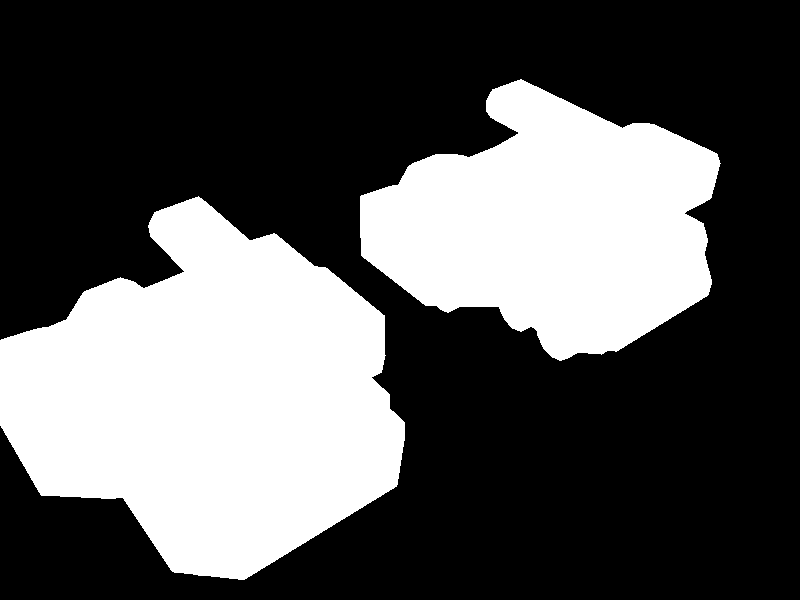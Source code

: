// tank4.9-back_export.pov: Exported from Wings 3D 1.0 

#include "rad_def.inc"

global_settings{
	 assumed_gamma 2.200000
	 max_trace_level 5
	 ambient_light rgb <0.000000, 0.000000, 0.000000>
	 radiosity { Rad_Settings(Radiosity_Normal, off, off) }
	 photons {
		 count 10000
	 }
}
background { rgb <0.000000, 0.000000, 0.000000> }
#declare camera_location = <2.649203, 4.589682, 5.032111>;
camera{
	 perspective
	 location camera_location
	 right (640 / 480) * x
	 up y
	 angle 49.134356
	 sky <-0.381152, 0.785317, -0.487853>
	 look_at <-0.752887, 0.233406, 0.677635>
}
light_source {
	 <-9.188635, 5.181606, 1.156636>
	 color rgb <0.500000, 0.500000, 0.500000>
	 fade_distance 1.000000
	 fade_power 0.000000
	 media_interaction on
	 media_attenuation off
}
light_source {
	 <4.602175, -2.522939, -3.404180>
	 color rgb <0.500000, 0.500000, 0.500000>
	 fade_distance 1.000000
	 fade_power 0.000000
	 media_interaction on
	 media_attenuation off
}
light_source {
	 <-2.393047, -0.546600, -36.604713>
	 color rgb <0.500000, 0.500000, 0.500000>
	 fade_distance 1.000000
	 fade_power 0.000000
	 media_interaction on
	 media_attenuation off
	 parallel
	 point_at <0.000000, 0.000000, 0.000000>
}
#declare wm_default27 = texture{
	 pigment{
		 color rgbf <1.000000, 1.000000, 1.000000, 0.000000>
	 }
	 finish {
		 ambient rgb <0.000000, 0.000000, 0.000000>
		 diffuse 0.700000
		 brilliance 1.000000
		 metallic 0.000000
		 specular 1.000000
		 roughness 0.010000
	 }
}
#declare wm_default26 = texture{
	 pigment{
		 color rgbf <1.000000, 1.000000, 1.000000, 0.000000>
	 }
	 finish {
		 ambient rgb <0.000000, 0.000000, 0.000000>
		 diffuse 0.700000
		 brilliance 1.000000
		 metallic 0.000000
		 specular 1.000000
		 roughness 0.010000
	 }
}
#declare wm_default25 = texture{
	 pigment{
		 color rgbf <1.000000, 1.000000, 1.000000, 0.000000>
	 }
	 finish {
		 ambient rgb <0.000000, 0.000000, 0.000000>
		 diffuse 0.700000
		 brilliance 1.000000
		 metallic 0.000000
		 specular 1.000000
		 roughness 0.010000
	 }
}
#declare wm_default24 = texture{
	 pigment{
		 color rgbf <1.000000, 1.000000, 1.000000, 0.000000>
	 }
	 finish {
		 ambient rgb <0.000000, 0.000000, 0.000000>
		 diffuse 0.700000
		 brilliance 1.000000
		 metallic 0.000000
		 specular 1.000000
		 roughness 0.010000
	 }
}
#declare wm_default23 = texture{
	 pigment{
		 color rgbf <1.000000, 1.000000, 1.000000, 0.000000>
	 }
	 finish {
		 ambient rgb <0.000000, 0.000000, 0.000000>
		 diffuse 0.700000
		 brilliance 1.000000
		 metallic 0.000000
		 specular 1.000000
		 roughness 0.010000
	 }
}
#declare wm_default22 = texture{
	 pigment{
		 color rgbf <1.000000, 1.000000, 1.000000, 0.000000>
	 }
	 finish {
		 ambient rgb <0.000000, 0.000000, 0.000000>
		 diffuse 0.700000
		 brilliance 1.000000
		 metallic 0.000000
		 specular 1.000000
		 roughness 0.010000
	 }
}
#declare wm_default21 = texture{
	 pigment{
		 color rgbf <1.000000, 1.000000, 1.000000, 0.000000>
	 }
	 finish {
		 ambient rgb <0.000000, 0.000000, 0.000000>
		 diffuse 0.700000
		 brilliance 1.000000
		 metallic 0.000000
		 specular 1.000000
		 roughness 0.010000
	 }
}
#declare wm_default20 = texture{
	 pigment{
		 color rgbf <1.000000, 1.000000, 1.000000, 0.000000>
	 }
	 finish {
		 ambient rgb <0.000000, 0.000000, 0.000000>
		 diffuse 0.700000
		 brilliance 1.000000
		 metallic 0.000000
		 specular 1.000000
		 roughness 0.010000
	 }
}
#declare wm_default19 = texture{
	 pigment{
		 color rgbf <1.000000, 1.000000, 1.000000, 0.000000>
	 }
	 finish {
		 ambient rgb <0.000000, 0.000000, 0.000000>
		 diffuse 0.700000
		 brilliance 1.000000
		 metallic 0.000000
		 specular 1.000000
		 roughness 0.010000
	 }
}
#declare wm_default18 = texture{
	 pigment{
		 color rgbf <1.000000, 1.000000, 1.000000, 0.000000>
	 }
	 finish {
		 ambient rgb <0.000000, 0.000000, 0.000000>
		 diffuse 0.700000
		 brilliance 1.000000
		 metallic 0.000000
		 specular 1.000000
		 roughness 0.010000
	 }
}
#declare wm_default17 = texture{
	 pigment{
		 color rgbf <1.000000, 1.000000, 1.000000, 0.000000>
	 }
	 finish {
		 ambient rgb <0.000000, 0.000000, 0.000000>
		 diffuse 0.700000
		 brilliance 1.000000
		 metallic 0.000000
		 specular 1.000000
		 roughness 0.010000
	 }
}
#declare wm_default16 = texture{
	 pigment{
		 color rgbf <1.000000, 1.000000, 1.000000, 0.000000>
	 }
	 finish {
		 ambient rgb <0.000000, 0.000000, 0.000000>
		 diffuse 0.700000
		 brilliance 1.000000
		 metallic 0.000000
		 specular 1.000000
		 roughness 0.010000
	 }
}
#declare wm_default15 = texture{
	 pigment{
		 color rgbf <1.000000, 1.000000, 1.000000, 0.000000>
	 }
	 finish {
		 ambient rgb <0.000000, 0.000000, 0.000000>
		 diffuse 0.700000
		 brilliance 1.000000
		 metallic 0.000000
		 specular 1.000000
		 roughness 0.010000
	 }
}
#declare wm_default = texture{
	 pigment{
		 color rgbf <1.000000, 1.000000, 1.000000, 0.000000>
	 }
	 finish {
		 ambient rgb <0.000000, 0.000000, 0.000000>
		 diffuse 0.700000
		 brilliance 1.000000
		 metallic 0.000000
		 specular 1.000000
		 roughness 0.010000
	 }
}
#declare wo_0_cube1_sep55 = mesh2{
	 vertex_vectors { 24, <-4.255530, -0.960222, -0.670931>, <-4.255530, -0.925657, -0.554831>, <-4.255530, -0.831222, -0.469840>, <-4.255530, -0.702222, -0.438731>, <-4.255530, -0.573222, -0.469840>, <-4.255530, -0.478788, -0.554831>, <-4.255530, -0.444222, -0.670931>, <-4.255530, -0.478788, -0.787031>, <-4.255530, -0.573222, -0.872022>, <-4.255530, -0.702222, -0.903131>, 
			<-4.255530, -0.831222, -0.872022>, <-4.255530, -0.925657, -0.787031>, <-3.923689, -0.960222, -0.670931>, <-3.923689, -0.925657, -0.554831>, <-3.923689, -0.831222, -0.469840>, <-3.923689, -0.702222, -0.438731>, <-3.923689, -0.573222, -0.469840>, <-3.923689, -0.478788, -0.554831>, <-3.923689, -0.444222, -0.670931>, <-3.923689, -0.478788, -0.787031>, <-3.923689, -0.573222, -0.872022>, 
			<-3.923689, -0.702222, -0.903131>, <-3.923689, -0.831222, -0.872022>, <-3.923689, -0.925657, -0.787031>}
	 //#local average_center = <-4.089610, -0.702222, -0.670931>;
	 normal_vectors { 132, <1.000000, 0.000000, 0.000000>, <0.000000, 0.995112, -0.098755>, <0.000000, 0.995112, -0.098755>, <0.000000, 0.995112, -0.098755>, <1.000000, -0.000000, 0.000000>, <1.000000, -0.000000, 0.000000>, <1.000000, -0.000000, 0.000000>, <0.000000, 0.791706, -0.610903>, <0.000000, 0.791706, -0.610903>, <0.000000, 0.791706, -0.610903>, 
			<1.000000, 0.000000, 0.000000>, <1.000000, 0.000000, 0.000000>, <1.000000, 0.000000, 0.000000>, <0.000000, 0.389869, -0.920870>, <0.000000, 0.389869, -0.920870>, <0.000000, 0.389869, -0.920870>, <1.000000, -0.000000, 0.000000>, <1.000000, -0.000000, 0.000000>, <-0.000000, -0.080126, -0.996785>, <-0.000000, -0.080126, -0.996785>, <-0.000000, -0.080126, -0.996785>, 
			<1.000000, 0.000000, 0.000000>, <1.000000, 0.000000, 0.000000>, <1.000000, 0.000000, 0.000000>, <1.000000, 0.000000, 0.000000>, <-0.000000, -0.538758, -0.842461>, <-0.000000, -0.538758, -0.842461>, <-0.000000, -0.538758, -0.842461>, <1.000000, 0.000000, 0.000000>, <1.000000, 0.000000, 0.000000>, <-0.000000, -0.891502, -0.453017>, <-0.000000, -0.891502, -0.453017>, 
			<-0.000000, -0.891502, -0.453017>, <1.000000, 0.000000, 0.000000>, <-0.000000, -0.995112, 0.098755>, <-0.000000, -0.995112, 0.098755>, <-0.000000, -0.995112, 0.098755>, <1.000000, 0.000000, 0.000000>, <1.000000, 0.000000, 0.000000>, <1.000000, 0.000000, 0.000000>, <-0.000000, -0.791706, 0.610903>, <-0.000000, -0.791706, 0.610903>, <-0.000000, -0.791706, 0.610903>, 
			<1.000000, 0.000000, 0.000000>, <1.000000, 0.000000, 0.000000>, <0.000000, -0.389869, 0.920870>, <0.000000, -0.389869, 0.920870>, <0.000000, -0.389869, 0.920870>, <1.000000, -0.000000, 0.000000>, <1.000000, -0.000000, 0.000000>, <1.000000, -0.000000, 0.000000>, <1.000000, -0.000000, 0.000000>, <0.000000, 0.080126, 0.996785>, <0.000000, 0.080126, 0.996785>, 
			<0.000000, 0.080126, 0.996785>, <1.000000, -0.000000, 0.000000>, <1.000000, -0.000000, 0.000000>, <1.000000, -0.000000, 0.000000>, <0.000000, 0.538758, 0.842461>, <0.000000, 0.538758, 0.842461>, <0.000000, 0.538758, 0.842461>, <1.000000, -0.000000, 0.000000>, <1.000000, -0.000000, 0.000000>, <0.000000, 0.891502, 0.453017>, <0.000000, 0.891502, 0.453017>, 
			<0.000000, 0.891502, 0.453017>, <-1.000000, 0.000000, 0.000000>, <0.000000, 0.995112, 0.098755>, <0.000000, 0.995112, 0.098755>, <0.000000, 0.995112, 0.098755>, <-1.000000, 0.000000, 0.000000>, <-1.000000, 0.000000, 0.000000>, <0.000000, 0.891502, -0.453017>, <0.000000, 0.891502, -0.453017>, <0.000000, 0.891502, -0.453017>, <-1.000000, 0.000000, 0.000000>, 
			<-1.000000, 0.000000, 0.000000>, <-1.000000, 0.000000, 0.000000>, <-1.000000, 0.000000, 0.000000>, <0.000000, 0.538758, -0.842461>, <0.000000, 0.538758, -0.842461>, <0.000000, 0.538758, -0.842461>, <-1.000000, 0.000000, 0.000000>, <-1.000000, 0.000000, 0.000000>, <-0.000000, 0.080126, -0.996785>, <-0.000000, 0.080126, -0.996785>, <-0.000000, 0.080126, -0.996785>, 
			<-1.000000, 0.000000, 0.000000>, <-1.000000, 0.000000, 0.000000>, <-1.000000, 0.000000, 0.000000>, <-0.000000, -0.389869, -0.920870>, <-0.000000, -0.389869, -0.920870>, <-0.000000, -0.389869, -0.920870>, <-1.000000, 0.000000, 0.000000>, <-1.000000, 0.000000, 0.000000>, <-1.000000, 0.000000, 0.000000>, <-0.000000, -0.791706, -0.610903>, <-0.000000, -0.791706, -0.610903>, 
			<-0.000000, -0.791706, -0.610903>, <-1.000000, 0.000000, 0.000000>, <-0.000000, -0.995112, -0.098755>, <-0.000000, -0.995112, -0.098755>, <-0.000000, -0.995112, -0.098755>, <-1.000000, 0.000000, 0.000000>, <-1.000000, 0.000000, 0.000000>, <-0.000000, -0.891502, 0.453017>, <-0.000000, -0.891502, 0.453017>, <-0.000000, -0.891502, 0.453017>, <-1.000000, 0.000000, 0.000000>, 
			<-1.000000, 0.000000, 0.000000>, <-1.000000, 0.000000, 0.000000>, <-0.000000, -0.538758, 0.842461>, <-0.000000, -0.538758, 0.842461>, <-0.000000, -0.538758, 0.842461>, <-1.000000, 0.000000, 0.000000>, <-1.000000, 0.000000, 0.000000>, <-1.000000, 0.000000, 0.000000>, <-1.000000, 0.000000, 0.000000>, <0.000000, -0.080126, 0.996785>, <0.000000, -0.080126, 0.996785>, 
			<0.000000, -0.080126, 0.996785>, <-1.000000, 0.000000, 0.000000>, <-1.000000, 0.000000, 0.000000>, <0.000000, 0.389869, 0.920870>, <0.000000, 0.389869, 0.920870>, <0.000000, 0.389869, 0.920870>, <-1.000000, 0.000000, 0.000000>, <-1.000000, 0.000000, 0.000000>, <-1.000000, 0.000000, 0.000000>, <0.000000, 0.791706, 0.610903>, <0.000000, 0.791706, 0.610903>, 
			<0.000000, 0.791706, 0.610903>}
	 uv_vectors { 0}
	 texture_list { 1, texture{wm_default}}
	 face_indices { 44, <9, 4, 3>, 0, <9, 3, 2>, 0, <7, 5, 4>, 0, <5, 7, 6>, 0, <4, 9, 8>, 0, <4, 8, 7>, 0, <2, 10, 9>, 0, <2, 1, 10>, 0, <1, 0, 11>, 0, <1, 11, 10>, 0, 
			<13, 23, 12>, 0, <14, 21, 22>, 0, <14, 22, 23>, 0, <16, 17, 20>, 0, <16, 20, 21>, 0, <17, 18, 19>, 0, <17, 19, 20>, 0, <21, 14, 15>, 0, <21, 15, 16>, 0, <23, 13, 14>, 0, <12, 23, 11>, 0, 
			<11, 0, 12>, 0, <23, 22, 10>, 0, <10, 11, 23>, 0, <22, 21, 9>, 0, <9, 10, 22>, 0, <21, 20, 8>, 0, <8, 9, 21>, 0, <20, 19, 7>, 0, <7, 8, 20>, 0, <19, 18, 6>, 0, <6, 7, 19>, 0, 
			<18, 17, 5>, 0, <5, 6, 18>, 0, <17, 16, 4>, 0, <4, 5, 17>, 0, <16, 15, 3>, 0, <3, 4, 16>, 0, <15, 14, 2>, 0, <2, 3, 15>, 0, <14, 13, 1>, 0, <1, 2, 14>, 0, <13, 12, 0>, 0, 
			<0, 1, 13>, 0}
	 normal_indices { 44, <48, 21, 16>, <49, 17, 10>, <37, 28, 22>, <29, 38, 33>, <23, 50, 43>, <24, 44, 39>, <11, 55, 51>, <12, 4, 56>, <5, 0, 61>, <6, 62, 57>, 
			<70, 126, 66>, <75, 114, 121>, <76, 122, 127>, <87, 93, 108>, <88, 109, 115>, <94, 99, 103>, <95, 104, 110>, <116, 77, 82>, <117, 83, 89>, <128, 71, 78>, <67, 129, 63>, 
			<64, 1, 68>, <130, 123, 58>, <59, 65, 131>, <124, 118, 52>, <53, 60, 125>, <119, 111, 45>, <46, 54, 120>, <112, 105, 40>, <41, 47, 113>, <106, 100, 34>, <35, 42, 107>, 
			<101, 96, 30>, <31, 36, 102>, <97, 90, 25>, <26, 32, 98>, <91, 84, 18>, <19, 27, 92>, <85, 79, 13>, <14, 20, 86>, <80, 72, 7>, <8, 15, 81>, <73, 69, 2>, 
			<3, 9, 74>}
	 uv_indices { 44, <0, 0, 0>, <0, 0, 0>, <0, 0, 0>, <0, 0, 0>, <0, 0, 0>, <0, 0, 0>, <0, 0, 0>, <0, 0, 0>, <0, 0, 0>, <0, 0, 0>, 
			<0, 0, 0>, <0, 0, 0>, <0, 0, 0>, <0, 0, 0>, <0, 0, 0>, <0, 0, 0>, <0, 0, 0>, <0, 0, 0>, <0, 0, 0>, <0, 0, 0>, <0, 0, 0>, 
			<0, 0, 0>, <0, 0, 0>, <0, 0, 0>, <0, 0, 0>, <0, 0, 0>, <0, 0, 0>, <0, 0, 0>, <0, 0, 0>, <0, 0, 0>, <0, 0, 0>, <0, 0, 0>, 
			<0, 0, 0>, <0, 0, 0>, <0, 0, 0>, <0, 0, 0>, <0, 0, 0>, <0, 0, 0>, <0, 0, 0>, <0, 0, 0>, <0, 0, 0>, <0, 0, 0>, <0, 0, 0>, 
			<0, 0, 0>}
}
object{ wo_0_cube1_sep55
	 interior {
		 ior 1.000000
	 }
}
#declare wo_1_cube1_sep54 = mesh2{
	 vertex_vectors { 36, <-3.783803, 0.000255, 0.558417>, <-3.191526, 0.000255, 0.558417>, <-3.783803, 0.000255, 1.193712>, <-3.191526, 0.000255, 1.193712>, <-3.931618, 0.000255, 0.755289>, <-3.931618, 0.000255, 0.996840>, <-3.043711, 0.000255, 0.996840>, <-3.043711, 0.000255, 0.755289>, <-3.601277, 0.000255, 0.453605>, <-3.374052, 0.000255, 0.453605>, 
			<-3.601277, 0.000255, 1.298524>, <-3.374052, 0.000255, 1.298524>, <-3.591897, 0.132062, 1.263642>, <-3.759351, 0.132062, 1.167485>, <-3.894961, 0.132062, 0.986867>, <-3.894961, 0.132062, 0.765262>, <-3.759351, 0.132062, 0.584645>, <-3.591897, 0.132062, 0.488487>, <-3.383433, 0.132062, 0.488487>, <-3.215978, 0.132062, 0.584645>, <-3.080368, 0.132062, 0.765262>, 
			<-3.080368, 0.132062, 0.986867>, <-3.215978, 0.132062, 1.167485>, <-3.383433, 0.132062, 1.263642>, <-3.650677, 0.132062, 1.167485>, <-3.324653, 0.132062, 1.167485>, <-3.324653, 0.132062, 0.584645>, <-3.650677, 0.132062, 0.584645>, <-3.650677, 0.527946, 0.946005>, <-3.759351, 0.527946, 0.946005>, <-3.759351, 0.527946, 0.806124>, <-3.650677, 0.527946, 0.806124>, 
			<-3.215978, 0.527946, 0.806124>, <-3.215978, 0.527946, 0.946005>, <-3.324653, 0.527946, 0.946005>, <-3.324653, 0.527946, 0.806124>}
	 //#local average_center = <-3.487665, 0.176100, 0.876065>;
	 normal_vectors { 204, <0.639129, -0.262421, 0.722944>, <0.639129, -0.262421, 0.722944>, <0.639129, -0.262421, 0.722944>, <0.639129, -0.262421, 0.722944>, <0.000000, 1.000000, 0.000000>, <0.000000, 1.000000, 0.000000>, <0.000000, 1.000000, 0.000000>, <0.000000, 1.000000, 0.000000>, <0.000000, 1.000000, 0.000000>, <-0.639129, -0.262421, 0.722944>, 
			<-0.639129, -0.262421, 0.722944>, <-0.639129, -0.262421, 0.722944>, <-0.639129, -0.262421, 0.722944>, <0.000000, 1.000000, 0.000000>, <0.000000, 1.000000, 0.000000>, <0.000000, 1.000000, 0.000000>, <0.000000, 1.000000, 0.000000>, <0.639129, -0.262421, -0.722944>, <0.639129, -0.262421, -0.722944>, <0.639129, -0.262421, -0.722944>, <0.639129, -0.262421, -0.722944>, 
			<0.000000, 1.000000, 0.000000>, <0.000000, 1.000000, 0.000000>, <0.000000, 1.000000, 0.000000>, <0.000000, 1.000000, 0.000000>, <-0.639129, -0.262421, -0.722944>, <-0.639129, -0.262421, -0.722944>, <-0.639129, -0.262421, -0.722944>, <-0.639129, -0.262421, -0.722944>, <0.000000, 1.000000, -0.000000>, <0.000000, 1.000000, -0.000000>, <0.000000, 1.000000, -0.000000>, 
			<0.000000, 1.000000, -0.000000>, <0.000000, 1.000000, -0.000000>, <0.911478, -0.276529, 0.304532>, <0.911478, -0.276529, 0.304532>, <0.000000, 1.000000, 0.000000>, <0.000000, 1.000000, 0.000000>, <0.939552, -0.276570, -0.201871>, <0.939552, -0.276570, -0.201871>, <0.939552, -0.276570, -0.201871>, <0.000000, 1.000000, 0.000000>, <-0.939552, -0.276570, -0.201871>, 
			<-0.939552, -0.276570, -0.201871>, <-0.939552, -0.276570, -0.201871>, <0.000000, 1.000000, 0.000000>, <0.000000, 1.000000, 0.000000>, <-0.911478, -0.276529, 0.304532>, <-0.911478, -0.276529, 0.304532>, <0.000000, 1.000000, 0.000000>, <0.248515, -0.264301, 0.931872>, <0.248515, -0.264301, 0.931872>, <0.000000, 1.000000, 0.000000>, <-0.165071, -0.263289, 0.950490>, 
			<-0.165071, -0.263289, 0.950490>, <-0.165071, -0.263289, 0.950490>, <0.000000, 1.000000, 0.000000>, <0.000000, 1.000000, 0.000000>, <0.248515, -0.264301, -0.931872>, <0.248515, -0.264301, -0.931872>, <0.000000, 1.000000, -0.000000>, <0.000000, 1.000000, -0.000000>, <-0.165071, -0.263289, -0.950490>, <-0.165071, -0.263289, -0.950490>, <-0.165071, -0.263289, -0.950490>, 
			<0.000000, 1.000000, -0.000000>, <0.248515, -0.264301, -0.931872>, <0.248515, -0.264301, -0.931872>, <0.248515, -0.264301, -0.931872>, <0.248515, -0.264301, -0.931872>, <0.000000, -1.000000, -0.000000>, <0.000000, -1.000000, -0.000000>, <0.639129, -0.262421, -0.722944>, <0.639129, -0.262421, -0.722944>, <0.000000, -0.749563, -0.661933>, <0.000000, -1.000000, 0.000000>, 
			<0.000000, -1.000000, 0.000000>, <0.000000, -0.749563, -0.661933>, <0.000000, -0.749563, -0.661933>, <1.000000, 0.000000, 0.000000>, <1.000000, 0.000000, 0.000000>, <0.873080, -0.273357, -0.403743>, <0.873080, -0.273357, -0.403743>, <0.873080, -0.273357, -0.403743>, <0.000000, -1.000000, 0.000000>, <0.911478, -0.276529, 0.304532>, <0.911478, -0.276529, 0.304532>, 
			<0.911478, -0.276529, 0.304532>, <0.911478, -0.276529, 0.304532>, <0.000000, -1.000000, 0.000000>, <0.000000, -1.000000, 0.000000>, <0.639129, -0.262421, 0.722944>, <0.639129, -0.262421, 0.722944>, <0.000000, -0.862624, 0.505845>, <0.000000, -1.000000, 0.000000>, <1.000000, 0.000000, 0.000000>, <0.000000, -0.862624, 0.505845>, <0.248515, -0.264301, 0.931872>, 
			<0.248515, -0.264301, 0.931872>, <0.248515, -0.264301, 0.931872>, <0.248515, -0.264301, 0.931872>, <0.000000, -1.000000, 0.000000>, <0.000000, -1.000000, 0.000000>, <0.000000, -1.000000, 0.000000>, <-0.330142, -0.263380, 0.906442>, <-0.330142, -0.263380, 0.906442>, <-0.330142, -0.263380, 0.906442>, <0.000000, -1.000000, 0.000000>, <0.000000, -1.000000, 0.000000>, 
			<-0.639129, -0.262421, 0.722944>, <-0.639129, -0.262421, 0.722944>, <0.000000, -1.000000, 0.000000>, <0.000000, -0.749563, 0.661933>, <-1.000000, 0.000000, 0.000000>, <0.000000, -0.749563, 0.661933>, <0.000000, -0.749563, 0.661933>, <-0.911478, -0.276529, 0.304532>, <-0.911478, -0.276529, 0.304532>, <-0.911478, -0.276529, 0.304532>, <-0.911478, -0.276529, 0.304532>, 
			<0.000000, -1.000000, 0.000000>, <0.000000, -1.000000, 0.000000>, <-0.873080, -0.273357, -0.403743>, <-0.873080, -0.273357, -0.403743>, <-0.873080, -0.273357, -0.403743>, <0.000000, -1.000000, 0.000000>, <-0.639129, -0.262421, -0.722944>, <-0.639129, -0.262421, -0.722944>, <0.000000, -0.862624, -0.505845>, <0.000000, -1.000000, 0.000000>, <0.000000, -1.000000, 0.000000>, 
			<-1.000000, 0.000000, 0.000000>, <-1.000000, 0.000000, 0.000000>, <0.000000, -0.862624, -0.505845>, <-0.330142, -0.263380, -0.906442>, <-0.330142, -0.263380, -0.906442>, <-0.330142, -0.263380, -0.906442>, <0.000000, -1.000000, -0.000000>, <0.000000, -1.000000, -0.000000>, <0.000000, -1.000000, -0.000000>, <0.000000, -0.981616, -0.190869>, <0.000000, -0.981616, -0.190869>, 
			<0.000000, -0.981616, -0.190869>, <0.000000, -0.981616, -0.190869>, <0.000000, -0.981616, -0.190869>, <-1.000000, 0.000000, 0.000000>, <-1.000000, 0.000000, 0.000000>, <0.000000, -0.943642, -0.330967>, <0.000000, -0.943642, -0.330967>, <0.000000, -0.943642, -0.330967>, <0.000000, -0.943642, -0.330967>, <0.000000, -0.943642, -0.330967>, <0.000000, -0.943642, -0.330967>, 
			<1.000000, 0.000000, 0.000000>, <1.000000, 0.000000, 0.000000>, <0.000000, -0.981616, 0.190869>, <0.000000, -0.981616, 0.190869>, <0.000000, -0.981616, 0.190869>, <0.000000, -0.981616, 0.190869>, <1.000000, 0.000000, 0.000000>, <0.000000, -0.981616, 0.190869>, <0.000000, -0.943642, 0.330967>, <0.000000, -0.943642, 0.330967>, <0.000000, -0.943642, 0.330967>, 
			<0.000000, -0.943642, 0.330967>, <0.000000, -0.943642, 0.330967>, <0.000000, -0.943642, 0.330967>, <-1.000000, 0.000000, 0.000000>, <0.000000, -0.862624, -0.505845>, <0.000000, -0.862624, -0.505845>, <0.000000, -0.862624, -0.505845>, <0.000000, -0.862624, -0.505845>, <-1.000000, 0.000000, 0.000000>, <0.000000, -0.862624, -0.505845>, <0.000000, -0.862624, -0.505845>, 
			<1.000000, 0.000000, 0.000000>, <0.000000, -0.862624, 0.505845>, <0.000000, -0.862624, 0.505845>, <1.000000, 0.000000, 0.000000>, <1.000000, 0.000000, 0.000000>, <0.000000, -0.862624, 0.505845>, <0.000000, -0.862624, 0.505845>, <0.000000, -0.862624, 0.505845>, <0.000000, -0.862624, 0.505845>, <-1.000000, 0.000000, 0.000000>, <-1.000000, 0.000000, 0.000000>, 
			<0.000000, -0.862624, 0.505845>, <-1.000000, 0.000000, 0.000000>, <-1.000000, 0.000000, 0.000000>, <0.000000, -0.862624, 0.505845>, <0.000000, -0.862624, -0.505845>, <0.000000, -0.862624, -0.505845>, <-1.000000, 0.000000, 0.000000>, <0.000000, -0.862624, -0.505845>, <0.000000, -0.862624, -0.505845>, <0.000000, -0.862624, -0.505845>, <0.000000, -0.862624, -0.505845>, 
			<1.000000, 0.000000, 0.000000>, <0.000000, -0.862624, 0.505845>, <0.000000, -0.862624, 0.505845>, <1.000000, 0.000000, 0.000000>, <1.000000, 0.000000, 0.000000>, <0.000000, -0.862624, 0.505845>, <0.000000, -0.862624, 0.505845>}
	 uv_vectors { 0}
	 texture_list { 1, texture{wm_default}}
	 face_indices { 68, <2, 13, 12>, 0, <2, 12, 10>, 0, <5, 14, 2>, 0, <14, 13, 2>, 0, <15, 14, 5>, 0, <5, 4, 15>, 0, <0, 16, 15>, 0, <0, 15, 4>, 0, <8, 17, 0>, 0, <17, 16, 0>, 0, 
			<9, 18, 17>, 0, <17, 8, 9>, 0, <1, 19, 18>, 0, <1, 18, 9>, 0, <1, 7, 20>, 0, <1, 20, 19>, 0, <6, 21, 20>, 0, <20, 7, 6>, 0, <3, 22, 21>, 0, <3, 21, 6>, 0, <11, 23, 3>, 0, 
			<23, 22, 3>, 0, <12, 23, 11>, 0, <11, 10, 12>, 0, <29, 30, 28>, 0, <30, 31, 28>, 0, <25, 22, 23>, 0, <23, 24, 25>, 0, <23, 12, 24>, 0, <12, 13, 24>, 0, <20, 21, 22>, 0, <22, 19, 20>, 0, 
			<18, 19, 26>, 0, <26, 17, 18>, 0, <26, 27, 17>, 0, <27, 16, 17>, 0, <14, 15, 13>, 0, <15, 16, 13>, 0, <24, 27, 25>, 0, <27, 26, 25>, 0, <33, 34, 35>, 0, <35, 32, 33>, 0, <13, 29, 28>, 0, 
			<13, 28, 24>, 0, <30, 29, 13>, 0, <13, 16, 30>, 0, <27, 31, 30>, 0, <30, 16, 27>, 0, <24, 28, 31>, 0, <31, 27, 24>, 0, <22, 33, 32>, 0, <32, 19, 22>, 0, <25, 34, 33>, 0, <25, 33, 22>, 0, 
			<35, 34, 25>, 0, <25, 26, 35>, 0, <19, 32, 35>, 0, <35, 26, 19>, 0, <0, 4, 2>, 0, <0, 3, 1>, 0, <0, 1, 9>, 0, <0, 9, 8>, 0, <4, 5, 2>, 0, <3, 0, 2>, 0, <3, 2, 10>, 0, 
			<3, 10, 11>, 0, <6, 7, 1>, 0, <1, 3, 6>, 0}
	 normal_indices { 68, <17, 72, 66>, <18, 67, 58>, <38, 81, 19>, <82, 73, 20>, <85, 83, 39>, <40, 34, 86>, <0, 91, 87>, <1, 88, 35>, <50, 97, 2>, <98, 92, 3>, 
			<53, 104, 99>, <100, 51, 54>, <9, 109, 105>, <10, 106, 55>, <11, 47, 116>, <12, 117, 110>, <42, 122, 118>, <119, 48, 43>, <25, 126, 123>, <26, 124, 44>, <62, 134, 27>, 
			<135, 127, 28>, <68, 136, 63>, <64, 59, 69>, <173, 176, 168>, <177, 182, 169>, <147, 128, 137>, <138, 140, 148>, <139, 70, 141>, <71, 74, 142>, <120, 125, 129>, <130, 111, 121>, 
			<107, 112, 155>, <156, 101, 108>, <157, 161, 102>, <162, 93, 103>, <84, 89, 75>, <90, 94, 76>, <143, 163, 149>, <164, 158, 150>, <190, 195, 198>, <199, 186, 191>, <77, 174, 170>, 
			<78, 171, 144>, <178, 175, 79>, <80, 95, 179>, <165, 183, 180>, <181, 96, 166>, <145, 172, 184>, <185, 167, 146>, <131, 192, 187>, <188, 113, 132>, <151, 196, 193>, <152, 194, 133>, 
			<200, 197, 153>, <154, 159, 201>, <114, 189, 202>, <203, 160, 115>, <4, 36, 21>, <5, 29, 13>, <6, 14, 56>, <7, 57, 52>, <37, 41, 22>, <30, 8, 23>, <31, 24, 60>, 
			<32, 61, 65>, <45, 49, 15>, <16, 33, 46>}
	 uv_indices { 68, <0, 0, 0>, <0, 0, 0>, <0, 0, 0>, <0, 0, 0>, <0, 0, 0>, <0, 0, 0>, <0, 0, 0>, <0, 0, 0>, <0, 0, 0>, <0, 0, 0>, 
			<0, 0, 0>, <0, 0, 0>, <0, 0, 0>, <0, 0, 0>, <0, 0, 0>, <0, 0, 0>, <0, 0, 0>, <0, 0, 0>, <0, 0, 0>, <0, 0, 0>, <0, 0, 0>, 
			<0, 0, 0>, <0, 0, 0>, <0, 0, 0>, <0, 0, 0>, <0, 0, 0>, <0, 0, 0>, <0, 0, 0>, <0, 0, 0>, <0, 0, 0>, <0, 0, 0>, <0, 0, 0>, 
			<0, 0, 0>, <0, 0, 0>, <0, 0, 0>, <0, 0, 0>, <0, 0, 0>, <0, 0, 0>, <0, 0, 0>, <0, 0, 0>, <0, 0, 0>, <0, 0, 0>, <0, 0, 0>, 
			<0, 0, 0>, <0, 0, 0>, <0, 0, 0>, <0, 0, 0>, <0, 0, 0>, <0, 0, 0>, <0, 0, 0>, <0, 0, 0>, <0, 0, 0>, <0, 0, 0>, <0, 0, 0>, 
			<0, 0, 0>, <0, 0, 0>, <0, 0, 0>, <0, 0, 0>, <0, 0, 0>, <0, 0, 0>, <0, 0, 0>, <0, 0, 0>, <0, 0, 0>, <0, 0, 0>, <0, 0, 0>, 
			<0, 0, 0>, <0, 0, 0>, <0, 0, 0>}
}
object{ wo_1_cube1_sep54
	 interior {
		 ior 1.000000
	 }
}
#declare wo_2_cube1_sep53 = mesh2{
	 vertex_vectors { 241, <-3.945857, -0.409507, -1.586047>, <-3.945857, -0.696000, -1.586047>, <-2.217857, -0.409507, -1.586047>, <-2.217857, -0.696000, -1.586047>, <-4.564499, -0.696000, -0.031950>, <-1.616499, -0.696000, -0.031950>, <-1.616499, -0.696000, -1.086047>, <-4.564499, -0.696000, -1.086047>, <-2.217857, -0.000889, 0.459512>, <-2.217857, -0.696000, 0.459512>, 
			<-3.945857, -0.000889, 0.459512>, <-3.945857, -0.696000, 0.459512>, <-2.217857, -0.000889, -0.563267>, <-3.945857, -0.000889, -0.563267>, <-2.563457, -0.000889, -0.563267>, <-3.045665, -0.000889, -0.563267>, <-3.192594, -0.000889, -0.563267>, <-3.600257, -0.000889, -0.563267>, <-3.673611, -0.407276, -1.586047>, <-3.243225, -0.407276, -1.586047>, <-2.490104, -0.407276, -1.586047>, 
			<-3.673611, -0.407276, -1.074657>, <-3.243225, -0.407276, -1.074657>, <-2.490104, -0.407276, -1.074657>, <-2.700713, -0.000889, -0.563267>, <-3.600257, -0.696000, -1.586047>, <-3.241558, -0.696000, -1.586047>, <-3.047497, -0.696000, -1.586047>, <-2.698795, -0.696000, -1.586047>, <-2.488095, -0.696000, -1.586047>, <-3.046639, -0.503517, -1.798394>, <-3.047068, -0.599759, -1.798394>, 
			<-2.699319, -0.503517, -1.798394>, <-2.699057, -0.599759, -1.798394>, <-2.488765, -0.599759, -1.586047>, <-2.489434, -0.503517, -1.586047>, <-3.242669, -0.503517, -1.586047>, <-3.242114, -0.599759, -1.586047>, <-4.564499, -0.225903, -0.031950>, <-4.409692, -0.000889, 0.100941>, <-1.771305, -0.000889, 0.100941>, <-1.616499, -0.225903, -0.031950>, <-1.776497, -0.000889, -1.080642>, 
			<-1.616499, -0.225903, -1.086047>, <-4.564499, -0.225903, -1.086047>, <-4.404500, -0.000889, -1.080642>, <-4.255178, -0.696000, -1.475148>, <-1.917178, -0.696000, -1.475148>, <-1.899506, -0.262590, -1.475360>, <-4.272850, -0.262590, -1.475360>, <-3.737829, -0.696000, 1.500645>, <-3.945857, -0.696000, 1.292617>, <-3.737829, -0.000889, 1.500645>, <-3.945857, -0.000889, 1.292617>, 
			<-2.425885, -0.696000, 1.500645>, <-2.217857, -0.696000, 1.292617>, <-2.579226, -0.000889, 1.500645>, <-2.377723, -0.000889, 1.292617>, <-3.945857, -0.644889, 0.459512>, <-3.945857, -0.177051, 0.459512>, <-2.217857, -0.177051, 0.459512>, <-2.217857, -0.644889, 0.459512>, <-2.217857, -0.177051, 1.292617>, <-2.217857, -0.644889, 1.292617>, <-3.945857, -0.644889, 1.292617>, 
			<-3.945857, -0.177051, 1.292617>, <-2.425885, -0.644889, 1.500645>, <-2.425885, -0.177051, 1.500645>, <-3.737829, -0.177051, 1.500645>, <-3.737829, -0.644889, 1.500645>, <-4.092737, -0.556500, 0.459512>, <-4.092737, -0.393689, 0.459512>, <-2.070977, -0.393689, 0.459512>, <-2.070977, -0.556500, 0.459512>, <-2.070977, -0.393689, 1.292617>, <-2.070977, -0.556500, 1.292617>, 
			<-4.092737, -0.556500, 1.292617>, <-4.092737, -0.393689, 1.292617>, <-2.425885, -0.556500, 1.648697>, <-2.425885, -0.393689, 1.648697>, <-3.737829, -0.393689, 1.648697>, <-3.737829, -0.556500, 1.648697>, <-1.990572, -0.696000, 0.289344>, <-4.181784, -0.696000, 0.289344>, <-4.177775, -0.000889, 0.291161>, <-2.023658, -0.000889, 0.313209>, <-4.178576, -0.368183, 0.290798>, 
			<-4.180982, -0.615645, 0.289708>, <-1.993780, -0.368183, 0.290798>, <-1.991374, -0.615645, 0.289708>, <-2.688274, -0.177051, 1.500645>, <-3.003928, -0.177051, 1.500645>, <-3.159787, -0.177051, 1.500645>, <-3.475441, -0.177051, 1.500645>, <-3.475441, -0.393689, 1.648697>, <-3.159787, -0.393689, 1.648697>, <-3.003928, -0.393689, 1.648697>, <-2.688274, -0.393689, 1.648697>, 
			<-2.377723, -0.000889, 0.626133>, <-2.857055, -0.000889, 0.459512>, <-2.857055, -0.000889, 1.500645>, <-2.857055, -0.000889, 0.624580>, <-2.217857, -0.177051, 0.626133>, <-2.700713, -0.000889, 0.459512>, <-2.217857, -0.000889, 0.254956>, <-2.217857, -0.000889, 0.050400>, <-2.217857, -0.000889, -0.154156>, <-2.217857, -0.000889, -0.358712>, <-2.700713, -0.000889, 0.254956>, 
			<-2.700713, -0.000889, -0.031627>, <-2.700713, -0.000889, -0.154156>, <-2.700713, -0.000889, -0.428927>, <-2.700713, -0.000889, -0.547517>, <-2.217857, -0.000889, -0.547517>, <-2.866622, -0.177051, 1.500645>, <-3.475810, -0.000889, 1.500645>, <-3.317614, -0.177051, 1.500645>, <-3.317614, -0.393689, 1.648697>, <-3.317532, -0.000889, 1.500645>, <-2.377723, -0.000889, 1.181536>, 
			<-2.217857, -0.177051, 1.181536>, <-2.857055, -0.000889, 1.291803>, <-2.857055, -0.000889, 1.180599>, <-2.617389, -0.000889, 1.181068>, <-2.617389, -0.000889, 1.292210>, <-2.617389, -0.000889, 0.625357>, <-2.377713, -0.167418, 1.182204>, <-2.377740, -0.167406, 0.625465>, <-1.616499, -0.367237, -0.031950>, <-1.882943, -0.000889, 0.196051>, <-1.882723, -0.367710, 0.196282>, 
			<-1.774130, -0.000889, -0.547527>, <-2.054846, -0.000889, 0.254927>, <-2.056292, -0.000889, 0.052179>, <-2.056184, -0.000889, -0.154941>, <-2.056077, -0.000889, -0.360136>, <-2.217857, 0.100513, 0.050400>, <-2.217857, 0.100513, -0.154156>, <-2.217857, 0.100513, -0.358712>, <-2.217857, 0.100513, -0.547517>, <-2.056292, 0.100513, 0.052179>, <-2.056184, 0.100513, -0.154941>, 
			<-2.056077, 0.100513, -0.360136>, <-2.056399, 0.100513, 0.252079>, <-2.580242, 0.100513, -0.031627>, <-2.580242, 0.100513, -0.154156>, <-2.580242, 0.100513, -0.428927>, <-2.580242, 0.100513, -0.547517>, <-1.857179, -0.282557, 0.299751>, <-1.966504, -0.281590, 0.361487>, <-1.881497, -0.000889, -0.308501>, <-1.846349, -0.000889, -0.431138>, <-1.928449, -0.000889, -0.421420>, 
			<-2.008827, -0.000889, -0.500903>, <-2.122271, -0.000889, -0.547520>, <-2.122271, 0.100513, -0.547520>, <-2.056008, 0.100513, -0.481222>, <-2.008827, 0.100513, -0.500903>, <-1.881033, 0.100513, -0.308502>, <-1.928449, 0.100513, -0.421420>, <-2.023502, 0.067463, 0.313331>, <-2.001666, 0.014799, 0.346859>, <-1.984560, -0.068114, 0.373464>, <-1.879137, 0.100513, 0.151081>, 
			<-1.872532, 0.064175, 0.228824>, <-1.863928, 0.015392, 0.269254>, <-1.857457, -0.068574, 0.299439>, <-2.377715, -0.167417, 1.131591>, <-2.377738, -0.167407, 0.676078>, <-2.617389, -0.000889, 0.675876>, <-2.617389, -0.000889, 1.130549>, <-2.545966, -0.050514, 1.130859>, <-2.545973, -0.050511, 0.675936>, <-2.469721, 0.042990, 1.130953>, <-2.526450, 0.011101, 1.130859>, 
			<-2.469728, 0.042994, 0.675954>, <-2.526457, 0.011104, 0.675936>, <-2.326800, -0.127624, 0.676076>, <-2.316701, -0.063334, 0.676058>, <-2.326778, -0.127634, 1.131590>, <-2.316680, -0.063345, 1.131496>, <-2.330391, -0.018382, 0.676037>, <-2.351304, 0.010327, 0.676019>, <-2.388624, 0.036258, 0.675993>, <-2.422824, 0.045844, 0.675974>, <-2.388612, 0.036253, 1.131156>, 
			<-2.422812, 0.045839, 1.131060>, <-2.351287, 0.010319, 1.131292>, <-2.330373, -0.018389, 1.131388>, <-2.474891, -0.027708, 1.134700>, <-2.484193, -0.070400, 1.134846>, <-2.417891, -0.116466, 1.135097>, <-2.381126, -0.092856, 1.135055>, <-2.371824, -0.050164, 1.134909>, <-2.438126, -0.004098, 1.134659>, <-2.474914, -0.027695, 0.672319>, <-2.438146, -0.004084, 0.672422>, 
			<-2.371839, -0.050155, 0.672471>, <-2.381142, -0.092850, 0.672387>, <-2.417910, -0.116461, 0.672284>, <-2.484217, -0.070390, 0.672236>, <-2.460605, -0.107158, 0.672221>, <-2.395451, -0.013387, 0.672485>, <-2.395434, -0.013399, 1.134745>, <-2.460583, -0.107165, 1.135011>, <-2.484254, -0.070216, 1.184735>, <-2.474952, -0.027524, 1.184590>, <-2.438187, -0.003914, 1.184548>, 
			<-2.395495, -0.013216, 1.184634>, <-2.371885, -0.049981, 1.184799>, <-2.381187, -0.092672, 1.184944>, <-2.417952, -0.116283, 1.184986>, <-2.460644, -0.106981, 1.184900>, <-2.438055, -0.004006, 0.622533>, <-2.474823, -0.027618, 0.622430>, <-2.484126, -0.070312, 0.622346>, <-2.460515, -0.107081, 0.622332>, <-2.417820, -0.116384, 0.622395>, <-2.381052, -0.092772, 0.622498>, 
			<-2.371749, -0.050077, 0.622581>, <-2.395361, -0.013309, 0.622596>, <-3.945857, -0.000889, -0.875188>, <-3.834169, -0.000889, -0.909389>, <-3.834839, -0.166608, -1.074657>, <-3.945857, -0.125404, -1.230490>, <-4.058386, -0.090948, -1.212551>, <-4.145309, -0.000889, -1.077260>, <-2.217857, -0.000889, -0.875188>, <-2.018407, -0.000889, -1.077362>, <-2.107382, -0.091705, -1.213710>, 
			<-2.217857, -0.125404, -1.230490>, <-2.328876, -0.166608, -1.074657>, <-2.329546, -0.000889, -0.909389>, <-3.046294, -0.272281, -1.670312>, <-3.046210, -0.192440, -1.579713>, <-3.046210, -0.035855, -1.187399>, <-3.046148, -0.010820, -1.063769>, <-2.699581, -0.035855, -1.187399>, <-2.699709, -0.010820, -1.063769>, <-2.699581, -0.192440, -1.579713>, <-2.699530, -0.272281, -1.670312>}
	 //#local average_center = <-2.701556, -0.181898, 0.178227>;
	 normal_vectors { 1273, <0.000000, -1.000000, 0.000000>, <0.000000, -1.000000, 0.000000>, <0.000000, -1.000000, 0.000000>, <0.000000, -1.000000, -0.000000>, <0.000000, -1.000000, -0.000000>, <0.000000, -1.000000, 0.000000>, <0.000000, -1.000000, 0.000000>, <0.000000, -1.000000, 0.000000>, <0.000000, -1.000000, 0.000000>, <0.000000, -1.000000, -0.000000>, 
			<0.000000, -1.000000, 0.000000>, <0.000000, -1.000000, 0.000000>, <0.545446, 0.634745, -0.547345>, <0.895634, 0.290835, -0.336534>, <0.608979, -0.311597, -0.729419>, <0.138364, -0.766408, -0.627275>, <-0.550502, -0.600466, -0.579990>, <-0.940461, -0.039804, -0.337564>, <-0.500730, 0.459429, -0.733617>, <-0.091898, 0.512987, -0.853463>, <0.369170, 0.723162, -0.583738>, 
			<0.291456, -0.895748, 0.335692>, <0.606757, -0.310053, 0.731924>, <0.647089, 0.210404, 0.732807>, <0.385882, 0.556138, 0.736075>, <-0.039162, 0.940349, 0.337950>, <-0.502945, 0.460995, 0.731116>, <-0.682799, -0.029059, 0.730028>, <-0.502687, -0.722977, 0.473930>, <-0.082903, -0.981675, 0.171587>, <-0.756486, -0.477806, 0.446576>, <-0.149981, -0.860579, 0.486734>, 
			<-0.125915, -0.941133, 0.313709>, <0.061930, -0.989840, 0.127994>, <0.094154, -0.967448, 0.234904>, <0.150823, -0.860651, 0.486346>, <0.756486, -0.477806, 0.446576>, <0.224058, 0.004646, 0.974565>, <0.224058, 0.004646, 0.974565>, <0.224058, 0.004646, 0.974565>, <-0.138360, -0.773723, 0.618231>, <0.008196, -0.999966, 0.000000>, <-0.759118, -0.508548, 0.406347>, 
			<0.113993, 0.000000, 0.993482>, <0.113993, 0.000000, 0.993482>, <0.113993, 0.000000, 0.993482>, <0.000000, 1.000000, -0.000000>, <0.000000, 1.000000, -0.000000>, <0.000000, 1.000000, -0.000000>, <0.000000, 1.000000, -0.000000>, <-0.138035, 0.002859, 0.990423>, <-0.138035, 0.002859, 0.990423>, <0.142040, -0.773316, 0.617906>, <-0.138035, 0.002859, 0.990423>, 
			<-0.138035, 0.002859, 0.990423>, <-0.138035, 0.002859, 0.990423>, <0.759118, -0.508548, 0.406347>, <-0.008196, -0.999966, 0.000000>, <-0.116965, 0.000000, 0.993136>, <-0.116965, 0.000000, 0.993136>, <-0.116965, 0.000000, 0.993136>, <0.000000, 1.000000, -0.000000>, <0.000000, 1.000000, -0.000000>, <0.000000, 1.000000, -0.000000>, <0.000000, 1.000000, -0.000000>, 
			<0.786483, -0.001565, -0.617611>, <0.000000, 1.000000, 0.000000>, <0.786483, -0.001565, -0.617611>, <0.786483, -0.001565, -0.617611>, <0.786483, -0.001565, -0.617611>, <-1.000000, 0.000000, 0.000000>, <0.000000, 1.000000, 0.000000>, <-0.651222, -0.001209, -0.758886>, <-0.651222, -0.001209, -0.758886>, <-0.651222, -0.001209, -0.758886>, <-0.948709, 0.008578, 0.316033>, 
			<-0.948709, 0.008578, 0.316033>, <-0.948709, 0.008578, 0.316033>, <-0.948709, 0.008578, 0.316033>, <0.000000, 1.000000, -0.000000>, <0.000000, 1.000000, -0.000000>, <0.000000, 1.000000, -0.000000>, <0.946464, 0.008508, 0.322696>, <0.946464, 0.008508, 0.322696>, <0.946464, 0.008508, 0.322696>, <0.946464, 0.008508, 0.322696>, <0.000000, 1.000000, -0.000000>, 
			<0.000000, 1.000000, -0.000000>, <0.000000, 1.000000, -0.000000>, <-0.663786, 0.000000, -0.747922>, <0.000000, -1.000000, 0.000000>, <-0.663786, 0.000000, -0.747922>, <0.000000, -1.000000, 0.000000>, <0.000000, -1.000000, 0.000000>, <0.000000, -1.000000, 0.000000>, <0.000000, 1.000000, 0.000000>, <0.000000, 1.000000, 0.000000>, <0.000000, 1.000000, 0.000000>, 
			<0.000000, 1.000000, 0.000000>, <0.000000, 1.000000, 0.000000>, <0.000000, 1.000000, 0.000000>, <0.000000, 1.000000, 0.000000>, <-0.894241, 0.000000, -0.447586>, <-0.894241, 0.000000, -0.447586>, <0.890912, 0.000000, -0.454175>, <0.000000, -1.000000, -0.000000>, <0.890912, 0.000000, -0.454175>, <0.000000, -1.000000, -0.000000>, <0.000000, -1.000000, -0.000000>, 
			<0.000000, -1.000000, -0.000000>, <0.000000, -1.000000, -0.000000>, <0.000000, -1.000000, -0.000000>, <0.954139, 0.000000, -0.299362>, <0.954139, 0.000000, -0.299362>, <0.000000, 1.000000, -0.000000>, <0.000000, 1.000000, -0.000000>, <0.000000, 1.000000, -0.000000>, <0.000000, 1.000000, -0.000000>, <0.000000, 1.000000, -0.000000>, <0.000000, 1.000000, -0.000000>, 
			<0.000000, 1.000000, -0.000000>, <0.000000, 1.000000, -0.000000>, <0.954139, 0.000000, -0.299362>, <0.394675, -0.690933, 0.605676>, <0.000000, -1.000000, 0.000000>, <0.000000, -1.000000, 0.000000>, <0.000000, -1.000000, 0.000000>, <0.000000, -1.000000, 0.000000>, <0.394675, -0.690933, 0.605676>, <0.000000, -0.999803, 0.019838>, <0.000000, -1.000000, 0.000000>, 
			<0.000000, -1.000000, 0.000000>, <0.000000, -1.000000, 0.000000>, <0.000000, -1.000000, 0.000000>, <0.000000, -0.782900, 0.622148>, <0.895349, -0.445294, 0.007972>, <0.000000, -0.782900, 0.622148>, <0.000000, -1.000000, 0.000000>, <0.000000, -1.000000, 0.000000>, <0.000000, -1.000000, 0.000000>, <0.000000, -1.000000, 0.000000>, <0.000000, -0.782900, 0.622148>, 
			<-0.260421, -0.737344, 0.623301>, <-0.260421, -0.737344, 0.623301>, <0.000000, -1.000000, 0.000000>, <-0.260421, -0.737344, 0.623301>, <0.000000, -1.000000, 0.000000>, <0.000000, -1.000000, 0.000000>, <0.000000, -1.000000, 0.000000>, <0.000000, 0.000000, 1.000000>, <0.000000, 0.000000, 1.000000>, <0.000000, 0.000000, 1.000000>, <0.000000, 0.000000, 1.000000>, 
			<0.002732, -0.999996, 0.000000>, <0.002732, -0.999996, 0.000000>, <0.002732, -0.999996, 0.000000>, <0.000000, 0.000000, 1.000000>, <0.000000, -1.000000, 0.000000>, <0.726674, -0.450000, 0.519081>, <0.726674, -0.450000, 0.519081>, <0.726674, -0.450000, 0.519081>, <0.726674, -0.450000, 0.519081>, <0.000000, 0.000000, 1.000000>, <-0.008196, -0.999966, 0.000000>, 
			<-0.704497, -0.466160, 0.535144>, <-0.704497, -0.466160, 0.535144>, <-0.704497, -0.466160, 0.535144>, <-0.704497, -0.466160, 0.535144>, <-0.628214, -0.586614, 0.511107>, <-0.628214, -0.586614, 0.511107>, <-0.628214, -0.586614, 0.511107>, <0.004098, -0.999992, 0.000000>, <0.004098, -0.999992, 0.000000>, <-0.628214, -0.586614, 0.511107>, <-0.628214, -0.586614, 0.511107>, 
			<0.000000, -0.782900, 0.622148>, <0.000000, -0.782900, 0.622148>, <0.000000, -1.000000, 0.000000>, <0.000000, -1.000000, 0.000000>, <0.862225, -0.502053, 0.067165>, <0.000000, -0.782900, 0.622148>, <0.862225, -0.502053, 0.067165>, <0.862225, -0.502053, 0.067165>, <0.862225, -0.502053, 0.067165>, <0.628214, -0.586614, 0.511107>, <0.628214, -0.586614, 0.511107>, 
			<-0.848577, -0.524396, 0.070188>, <0.628214, -0.586614, 0.511107>, <0.628214, -0.586614, 0.511107>, <-0.008196, -0.999966, 0.000000>, <-0.848577, -0.524396, 0.070188>, <0.628214, -0.586614, 0.511107>, <-0.848577, -0.524396, 0.070188>, <-0.848577, -0.524396, 0.070188>, <-0.000000, -0.999803, 0.019838>, <-0.000000, -0.999803, 0.019838>, <-0.883939, -0.467543, 0.007504>, 
			<0.000000, -1.000000, 0.000000>, <0.000000, -1.000000, 0.000000>, <0.000000, -0.782900, 0.622148>, <-0.000000, 0.000000, 1.000000>, <-0.000000, 0.000000, 1.000000>, <-0.000000, 0.000000, 1.000000>, <-0.000000, 0.000000, 1.000000>, <0.000000, 1.000000, 0.000000>, <0.000000, 1.000000, 0.000000>, <0.000000, 0.000000, 1.000000>, <0.000000, 1.000000, -0.000000>, 
			<0.000000, 1.000000, -0.000000>, <0.000000, 0.000000, 1.000000>, <0.209955, 0.890357, 0.403960>, <0.209955, 0.890357, 0.403960>, <0.000000, 1.000000, -0.000000>, <0.000000, 1.000000, -0.000000>, <0.000000, 1.000000, -0.000000>, <0.000000, 0.000000, 1.000000>, <-0.130622, 0.902953, 0.409406>, <-0.130622, 0.902953, 0.409406>, <0.000000, 0.000000, 1.000000>, 
			<0.000000, 1.000000, 0.000000>, <0.000000, 1.000000, 0.000000>, <-0.130622, 0.902953, 0.409406>, <0.000000, 0.000000, 1.000000>, <0.000000, 0.000000, 1.000000>, <0.000000, 1.000000, 0.000000>, <0.000000, 1.000000, 0.000000>, <0.000000, -0.484534, 0.874772>, <0.671832, -0.200785, 0.712970>, <0.671832, -0.200785, 0.712970>, <0.401625, 0.000262, 0.915804>, 
			<0.401625, 0.000262, 0.915804>, <0.401625, 0.000262, 0.915804>, <0.401625, 0.000262, 0.915804>, <0.402199, -0.001793, 0.915550>, <0.139613, 0.901791, 0.409000>, <0.139613, 0.901791, 0.409000>, <0.402199, -0.001793, 0.915550>, <0.139613, 0.901791, 0.409000>, <-0.000000, -0.484534, 0.874772>, <-0.000000, -0.484534, 0.874772>, <-0.385374, -0.001048, 0.922760>, 
			<-0.385374, -0.001048, 0.922760>, <-0.647457, -0.209338, 0.732787>, <-0.647457, -0.209338, 0.732787>, <-0.385149, -0.001863, 0.922852>, <-0.385149, -0.001863, 0.922852>, <-0.196369, 0.892993, 0.404972>, <-0.385149, -0.001863, 0.922852>, <-0.385149, -0.001863, 0.922852>, <-0.196369, 0.892993, 0.404972>, <0.000000, 0.000000, 1.000000>, <0.000000, 0.000000, 1.000000>, 
			<0.000000, 0.000000, 1.000000>, <-0.710526, -0.004943, 0.703653>, <0.000000, 0.000000, 1.000000>, <-0.385091, 0.840396, 0.381366>, <0.000000, 0.000000, 1.000000>, <0.000000, 0.000000, 1.000000>, <-0.710872, -0.003439, 0.703313>, <-0.710872, -0.003439, 0.703313>, <-0.711209, -0.004948, 0.702964>, <-0.000000, 0.000000, 1.000000>, <-0.000000, 0.000000, 1.000000>, 
			<-0.000000, 0.000000, 1.000000>, <0.734765, 0.004241, 0.678308>, <0.734765, 0.004241, 0.678308>, <0.000000, 0.000000, 1.000000>, <0.000000, 0.000000, 1.000000>, <0.735622, 0.000479, 0.677392>, <0.735622, 0.000479, 0.677392>, <0.410551, 0.830206, 0.377103>, <0.000000, 0.000000, 1.000000>, <0.906237, 0.002564, -0.422762>, <0.906237, 0.002564, -0.422762>, 
			<0.818934, -0.573885, 0.001808>, <0.818934, -0.573885, 0.001808>, <0.906237, 0.002564, -0.422762>, <0.906237, 0.002564, -0.422762>, <0.000000, -1.000000, 0.000000>, <0.000000, -1.000000, 0.000000>, <0.822851, -0.568246, 0.003616>, <0.638864, 0.004338, -0.769307>, <0.638864, 0.004338, -0.769307>, <0.000000, -1.000000, 0.000000>, <0.000000, -1.000000, 0.000000>, 
			<-0.822860, -0.568233, 0.003584>, <-0.649751, -0.000217, -0.760147>, <-0.649751, -0.000217, -0.760147>, <-1.000000, 0.000000, 0.000000>, <-0.820948, -0.571000, 0.001792>, <-0.820948, -0.571000, 0.001792>, <-0.650923, 0.000217, -0.759144>, <-0.650923, 0.000217, -0.759144>, <-0.778316, -0.560239, 0.283474>, <-0.778316, -0.560239, 0.283474>, <0.005174, -0.924311, 0.381605>, 
			<0.005174, -0.924311, 0.381605>, <0.005174, -0.924311, 0.381605>, <-0.978784, 0.000000, 0.204895>, <-0.978784, 0.000000, 0.204895>, <-0.799693, -0.570170, 0.188142>, <-0.799693, -0.570170, 0.188142>, <-0.799693, -0.570170, 0.188142>, <-0.978784, 0.000000, 0.204895>, <0.948771, 0.000000, 0.315966>, <0.777234, -0.559572, 0.287727>, <0.948771, 0.000000, 0.315966>, 
			<0.777234, -0.559572, 0.287727>, <-0.002997, -0.973264, 0.229672>, <-0.002997, -0.973264, 0.229672>, <-0.002997, -0.973264, 0.229672>, <-0.002997, -0.973264, 0.229672>, <-0.002997, -0.973264, 0.229672>, <0.800390, -0.567875, 0.192077>, <0.800390, -0.567875, 0.192077>, <0.800390, -0.567875, 0.192077>, <0.499347, 0.015874, 0.866257>, <0.499347, 0.015874, 0.866257>, 
			<0.499347, 0.015874, 0.866257>, <0.000000, 1.000000, -0.000000>, <-0.508320, 0.016114, 0.861018>, <-0.508320, 0.016114, 0.861018>, <-0.508320, 0.016114, 0.861018>, <0.000000, 1.000000, 0.000000>, <-0.670120, 0.016159, 0.742077>, <0.097469, -0.796044, 0.597339>, <0.097469, -0.796044, 0.597339>, <-0.679412, -0.496090, 0.540641>, <-0.670120, 0.016159, 0.742077>, 
			<-0.670120, 0.016159, 0.742077>, <0.097469, -0.796044, 0.597339>, <0.660958, 0.015916, 0.750254>, <-0.094905, -0.796248, 0.597480>, <-0.094905, -0.796248, 0.597480>, <-0.094905, -0.796248, 0.597480>, <0.660958, 0.015916, 0.750254>, <0.660958, 0.015916, 0.750254>, <0.673733, -0.492303, 0.551110>, <0.000000, 1.000000, 0.000000>, <0.000000, 1.000000, 0.000000>, 
			<0.382683, 0.000000, -0.923880>, <0.382683, 0.000000, -0.923880>, <0.382683, 0.000000, -0.923880>, <0.382683, 0.000000, -0.923880>, <0.923880, 0.000000, -0.382683>, <0.000000, 1.000000, 0.000000>, <0.923880, 0.000000, -0.382683>, <0.382683, 0.000000, -0.923880>, <0.382683, 0.000000, -0.923880>, <0.000000, -1.000000, 0.000000>, <0.923880, 0.000000, -0.382683>, 
			<0.923880, 0.000000, -0.382683>, <0.923880, 0.000000, -0.382683>, <0.923880, 0.000000, -0.382683>, <0.000000, -1.000000, 0.000000>, <0.000000, -1.000000, 0.000000>, <0.000000, 1.000000, 0.000000>, <0.000000, 1.000000, 0.000000>, <0.000000, 1.000000, 0.000000>, <-0.382683, 0.000000, -0.923880>, <-0.382683, 0.000000, -0.923880>, <0.000000, 1.000000, 0.000000>, 
			<-0.923880, 0.000000, -0.382683>, <-0.923880, 0.000000, -0.382683>, <-0.923880, 0.000000, -0.382683>, <-0.923880, 0.000000, -0.382683>, <-0.224498, -0.195415, -0.954680>, <-0.224498, -0.195415, -0.954680>, <-0.224498, -0.195415, -0.954680>, <0.000000, -1.000000, -0.000000>, <0.000000, -1.000000, -0.000000>, <-0.678225, -0.607615, -0.413297>, <-0.678225, -0.607615, -0.413297>, 
			<0.000000, -1.000000, 0.000000>, <-0.678225, -0.607615, -0.413297>, <0.000000, -1.000000, 0.000000>, <0.801035, -0.000802, -0.598617>, <0.508181, 0.844459, -0.169236>, <0.508181, 0.844459, -0.169236>, <0.801035, -0.000802, -0.598617>, <0.801035, -0.000802, -0.598617>, <0.508181, 0.844459, -0.169236>, <0.890879, -0.000135, -0.454241>, <0.890879, -0.000135, -0.454241>, 
			<0.805100, -0.545856, -0.232065>, <0.890879, -0.000135, -0.454241>, <0.890879, -0.000135, -0.454241>, <0.805100, -0.545856, -0.232065>, <-0.745020, -0.187894, -0.640033>, <-0.808278, -0.548011, -0.215338>, <-0.745020, -0.187894, -0.640033>, <-0.745020, -0.187894, -0.640033>, <-0.808278, -0.548011, -0.215338>, <-0.745020, -0.187894, -0.640033>, <-0.499891, 0.830682, -0.245107>, 
			<-0.894288, -0.000661, -0.447490>, <-0.894288, -0.000661, -0.447490>, <-0.499891, 0.830682, -0.245107>, <-0.894288, -0.000661, -0.447490>, <-0.894288, -0.000661, -0.447490>, <-0.778728, -0.527976, -0.338856>, <-0.724390, -0.657377, -0.207640>, <-0.778728, -0.527976, -0.338856>, <-0.724390, -0.657377, -0.207640>, <-0.724390, -0.657377, -0.207640>, <-0.923880, 0.000000, -0.382683>, 
			<-0.509251, 0.846236, -0.156682>, <-0.509251, 0.846236, -0.156682>, <-0.923880, 0.000000, -0.382683>, <-0.509251, 0.846236, -0.156682>, <0.923880, 0.000000, -0.382683>, <0.923880, 0.000000, -0.382683>, <0.923880, 0.000000, -0.382683>, <0.923880, 0.000000, -0.382683>, <0.501080, 0.832659, -0.235791>, <0.501080, 0.832659, -0.235791>, <0.806608, -0.546879, -0.224294>, 
			<0.806608, -0.546879, -0.224294>, <0.923880, 0.000000, -0.382683>, <0.806608, -0.546879, -0.224294>, <0.923880, 0.000000, -0.382683>, <-0.382683, 0.000000, -0.923880>, <-0.382683, 0.000000, -0.923880>, <-0.382683, 0.000000, -0.923880>, <-0.382683, 0.000000, -0.923880>, <-0.313032, 0.814921, -0.487765>, <-0.313032, 0.814921, -0.487765>, <-0.313032, 0.814921, -0.487765>, 
			<-0.443563, -0.394220, -0.804887>, <-0.338947, -0.530208, -0.777171>, <-0.338947, -0.530208, -0.777171>, <-0.443563, -0.394220, -0.804887>, <-0.443563, -0.394220, -0.804887>, <-0.338947, -0.530208, -0.777171>, <-0.338947, -0.530208, -0.777171>, <0.448705, -0.503415, -0.738401>, <0.448705, -0.503415, -0.738401>, <0.448705, -0.503415, -0.738401>, <0.382683, 0.000000, -0.923880>, 
			<0.382683, 0.000000, -0.923880>, <0.382683, 0.000000, -0.923880>, <0.382683, 0.000000, -0.923880>, <0.382683, 0.000000, -0.923880>, <0.382683, 0.000000, -0.923880>, <0.235539, 0.834051, -0.498879>, <0.235539, 0.834051, -0.498879>, <0.235539, 0.834051, -0.498879>, <0.235539, 0.834051, -0.498879>, <0.972053, -0.001700, -0.234755>, <0.972053, -0.001700, -0.234755>, 
			<0.498596, 0.828530, -0.254832>, <0.498596, 0.828530, -0.254832>, <0.972053, -0.001700, -0.234755>, <0.972053, -0.001700, -0.234755>, <0.817794, -0.554463, -0.154223>, <0.817794, -0.554463, -0.154223>, <0.972439, 0.000000, -0.233159>, <0.817794, -0.554463, -0.154223>, <0.972439, 0.000000, -0.233159>, <-0.989928, 0.000000, -0.141575>, <-0.989928, 0.000000, -0.141575>, 
			<-0.819169, -0.555395, -0.143172>, <-0.819169, -0.555395, -0.143172>, <-0.819169, -0.555395, -0.143172>, <-0.989928, 0.000000, -0.141575>, <-0.508738, 0.845383, -0.162827>, <-0.508738, 0.845383, -0.162827>, <-0.958398, -0.002365, -0.285424>, <-0.508738, 0.845383, -0.162827>, <-0.958398, -0.002365, -0.285424>, <-0.958398, -0.002365, -0.285424>, <-0.796769, -0.540635, -0.269948>, 
			<-0.796769, -0.540635, -0.269948>, <-0.924195, 0.000000, -0.381922>, <-0.796769, -0.540635, -0.269948>, <-0.796769, -0.540635, -0.269948>, <-0.796769, -0.540635, -0.269948>, <-0.924195, 0.000000, -0.381922>, <-0.489262, 0.814231, -0.312489>, <-0.924195, 0.000000, -0.381922>, <-0.924195, 0.000000, -0.381922>, <-0.924195, 0.000000, -0.381922>, <-0.924195, 0.000000, -0.381922>, 
			<-0.489262, 0.814231, -0.312489>, <-0.489262, 0.814231, -0.312489>, <0.924195, 0.000000, -0.381922>, <0.500761, 0.833039, -0.235128>, <0.500761, 0.833039, -0.235128>, <0.924195, 0.000000, -0.381922>, <0.500761, 0.833039, -0.235128>, <0.500761, 0.833039, -0.235128>, <0.739712, -0.502233, -0.447870>, <0.739712, -0.502233, -0.447870>, <0.739712, -0.502233, -0.447870>, 
			<0.924195, 0.000000, -0.381922>, <0.924195, 0.000000, -0.381922>, <0.924195, 0.000000, -0.381922>, <0.924195, 0.000000, -0.381922>, <-0.187720, 0.000000, -0.982223>, <-0.187720, 0.000000, -0.982223>, <-0.187720, 0.000000, -0.982223>, <-0.156349, 0.848060, -0.506309>, <-0.156349, 0.848060, -0.506309>, <-0.187720, 0.000000, -0.982223>, <-0.156349, 0.848060, -0.506309>, 
			<-0.339037, -0.530814, -0.776718>, <-0.506433, 0.000000, -0.862279>, <-0.506433, 0.000000, -0.862279>, <-0.506433, 0.000000, -0.862279>, <-0.339037, -0.530814, -0.776718>, <0.224411, -0.549841, -0.804559>, <0.224411, -0.549841, -0.804559>, <0.224411, -0.549841, -0.804559>, <0.383445, 0.000000, -0.923564>, <0.383445, 0.000000, -0.923564>, <0.215723, 0.000000, -0.976455>, 
			<0.215723, 0.000000, -0.976455>, <0.215723, 0.000000, -0.976455>, <0.215723, 0.000000, -0.976455>, <0.215723, 0.000000, -0.976455>, <0.235287, 0.834515, -0.498222>, <0.215723, 0.000000, -0.976455>, <0.215723, 0.000000, -0.976455>, <0.235287, 0.834515, -0.498222>, <0.000000, 1.000000, -0.000000>, <0.000000, 1.000000, -0.000000>, <0.000000, 1.000000, -0.000000>, 
			<-0.617161, -0.001812, -0.786835>, <-0.617161, -0.001812, -0.786835>, <-0.617161, -0.001812, -0.786835>, <0.000000, 1.000000, 0.000000>, <0.000000, 1.000000, 0.000000>, <0.000000, 1.000000, 0.000000>, <0.585141, -0.001086, -0.810931>, <0.585141, -0.001086, -0.810931>, <0.642970, -0.002951, -0.765886>, <0.587330, -0.000240, -0.809347>, <0.587330, -0.000240, -0.809347>, 
			<0.000000, -1.000000, 0.000000>, <0.000000, -1.000000, 0.000000>, <0.634176, -0.000619, -0.773189>, <-0.601662, -0.000100, -0.798751>, <-0.601662, -0.000100, -0.798751>, <0.000000, -1.000000, 0.000000>, <0.000000, -1.000000, 0.000000>, <0.868536, 0.032730, -0.494545>, <0.868536, 0.032730, -0.494545>, <0.868536, 0.032730, -0.494545>, <0.868536, 0.032730, -0.494545>, 
			<0.868536, 0.032730, -0.494545>, <0.868536, 0.032730, -0.494545>, <0.587211, -0.000481, -0.809434>, <0.738546, -0.500733, -0.451460>, <0.889773, -0.003305, -0.456391>, <0.889773, -0.003305, -0.456391>, <0.640559, 0.001450, -0.767908>, <0.640559, 0.001450, -0.767908>, <0.640559, 0.001450, -0.767908>, <0.640559, 0.001450, -0.767908>, <0.585295, -0.002173, -0.810817>, 
			<0.448651, 0.745535, -0.492838>, <0.888253, -0.006610, -0.459306>, <0.642965, -0.002913, -0.765890>, <0.642965, -0.002913, -0.765890>, <-0.648106, -0.002944, -0.761544>, <-0.601604, -0.000200, -0.798794>, <-0.750935, -0.509133, -0.420572>, <-0.907851, -0.003474, -0.419279>, <-0.907851, -0.003474, -0.419279>, <0.036048, 0.676936, -0.735158>, <0.036048, 0.676936, -0.735158>, 
			<0.036048, 0.676936, -0.735158>, <-0.637900, -0.002234, -0.770116>, <-0.637900, -0.002234, -0.770116>, <-0.637900, -0.002234, -0.770116>, <-0.453665, 0.753867, -0.475260>, <-0.637900, -0.002234, -0.770116>, <-0.906350, -0.006948, -0.422470>, <0.000000, 0.000000, -1.000000>, <0.000000, 0.000000, -1.000000>, <0.000000, 0.000000, -1.000000>, <0.000000, -0.564232, -0.825616>, 
			<0.000000, -0.564232, -0.825616>, <0.000000, -0.564232, -0.825616>, <0.000000, -0.564232, -0.825616>, <0.000000, -0.564232, -0.825616>, <0.000000, 0.000000, -1.000000>, <0.000000, 0.000000, -1.000000>, <0.000000, -0.564232, -0.825616>, <0.000000, -0.564232, -0.825616>, <0.000000, -0.564232, -0.825616>, <0.000000, 0.000000, -1.000000>, <0.000000, 0.000000, -1.000000>, 
			<0.000000, 0.000000, -1.000000>, <0.000000, -0.564232, -0.825616>, <0.000000, -0.564232, -0.825616>, <0.000000, 0.000000, -1.000000>, <0.000000, 0.000000, -1.000000>, <0.000000, 0.000000, -1.000000>, <0.000000, -0.564232, -0.825616>, <0.000000, -0.564232, -0.825616>, <0.000000, 0.000000, -1.000000>, <0.000000, 0.000000, -1.000000>, <0.000000, -0.564232, -0.825616>, 
			<0.000000, -0.564232, -0.825616>, <0.000000, 0.000000, -1.000000>, <0.000000, 0.000000, -1.000000>, <0.000000, -0.564232, -0.825616>, <0.000000, -0.564232, -0.825616>, <0.000000, -0.564232, -0.825616>, <-0.000000, 0.000000, -1.000000>, <-0.000000, 0.000000, -1.000000>, <-0.000000, 0.000000, -1.000000>, <-0.000000, -0.564232, -0.825616>, <-0.000000, -0.564232, -0.825616>, 
			<-0.000000, -0.564232, -0.825616>, <0.000000, 0.000000, -1.000000>, <0.000000, 0.000000, -1.000000>, <-0.000000, -0.564232, -0.825616>, <-0.000000, -0.564232, -0.825616>, <-0.000000, -0.564232, -0.825616>, <-0.000000, -0.564232, -0.825616>, <-0.834648, -0.383625, -0.395215>, <0.000000, -1.000000, -0.000000>, <0.000000, -1.000000, -0.000000>, <-0.834648, -0.383625, -0.395215>, 
			<0.003829, 0.004010, -0.999985>, <0.003829, 0.004010, -0.999985>, <0.000000, 0.000000, -1.000000>, <0.000000, 0.000000, -1.000000>, <0.000000, -1.000000, -0.000000>, <0.000000, -1.000000, -0.000000>, <0.000000, -1.000000, -0.000000>, <0.000000, 0.000000, -1.000000>, <0.000000, 0.000000, -1.000000>, <0.000000, 0.000000, -1.000000>, <-0.740530, -0.672023, 0.000000>, 
			<-0.827696, -0.561176, 0.000000>, <-0.827696, -0.561176, 0.000000>, <-0.827696, -0.561176, 0.000000>, <0.004419, 0.004010, -0.999982>, <-0.060200, -0.998186, -0.000013>, <-0.060200, -0.998186, -0.000013>, <-0.060200, -0.998186, -0.000013>, <0.000000, -1.000000, 0.000000>, <0.000000, -1.000000, 0.000000>, <0.000000, -1.000000, 0.000000>, <0.133116, -0.065594, -0.988927>, 
			<0.133116, -0.065594, -0.988927>, <0.133116, -0.065594, -0.988927>, <0.000000, -1.000000, 0.000000>, <0.000000, -1.000000, 0.000000>, <0.002430, 0.000000, 0.999997>, <0.002430, 0.000000, 0.999997>, <0.002430, 0.000000, 0.999997>, <0.002430, 0.000000, 0.999997>, <0.000000, -1.000000, 0.000000>, <0.000000, -1.000000, 0.000000>, <0.000000, -1.000000, 0.000000>, 
			<0.000000, -1.000000, 0.000000>, <0.108494, -0.056559, -0.992487>, <0.108494, -0.056559, -0.992487>, <0.108494, -0.056559, -0.992487>, <0.000000, -1.000000, 0.000000>, <0.000000, -1.000000, 0.000000>, <0.000000, -1.000000, 0.000000>, <0.000000, -1.000000, 0.000000>, <0.510128, -0.606060, -0.610296>, <0.510128, -0.606060, -0.610296>, <0.000000, -1.000000, 0.000000>, 
			<0.000000, -1.000000, 0.000000>, <0.000000, -1.000000, 0.000000>, <0.000000, -1.000000, 0.000000>, <0.000000, -1.000000, 0.000000>, <0.575976, -0.684290, 0.447214>, <0.575976, -0.684290, 0.447214>, <0.575976, -0.684290, 0.447214>, <0.000000, -1.000000, 0.000000>, <0.000000, -1.000000, 0.000000>, <0.000000, -1.000000, 0.000000>, <0.503005, -0.597596, -0.624391>, 
			<0.503005, -0.597596, -0.624391>, <0.000000, -1.000000, 0.000000>, <0.000000, -1.000000, 0.000000>, <0.000000, -1.000000, 0.000000>, <0.000000, -1.000000, 0.000000>, <0.575976, -0.684290, 0.447214>, <0.575976, -0.684290, 0.447214>, <0.575976, -0.684290, 0.447214>, <0.000000, -1.000000, 0.000000>, <0.000000, -1.000000, 0.000000>, <0.000000, -1.000000, 0.000000>, 
			<0.000017, 0.000000, 1.000000>, <0.000017, 0.000000, 1.000000>, <0.000017, 0.000000, 1.000000>, <0.000017, 0.000000, 1.000000>, <0.000000, 0.000000, -1.000000>, <-0.000000, -0.564232, -0.825616>, <-0.000000, -0.564232, -0.825616>, <-0.000000, -0.564232, -0.825616>, <0.000000, 0.000000, -1.000000>, <0.000000, 0.000000, -1.000000>, <0.000000, 0.000000, -1.000000>, 
			<0.000000, -1.000000, 0.000000>, <0.000000, -1.000000, 0.000000>, <0.000000, -1.000000, 0.000000>, <0.000000, -1.000000, 0.000000>, <0.000000, 0.000000, -1.000000>, <0.000000, -0.564232, -0.825616>, <0.000000, 0.000000, -1.000000>, <0.000000, -0.564232, -0.825616>, <0.000000, -0.564232, -0.825616>, <0.000000, 0.000000, -1.000000>, <0.000000, 0.000000, -1.000000>, 
			<0.000000, 0.000000, -1.000000>, <0.000000, -0.564232, -0.825616>, <0.000000, -0.564232, -0.825616>, <0.000000, -0.564232, -0.825616>, <0.000000, -1.000000, 0.000000>, <0.000000, -1.000000, 0.000000>, <0.000000, -1.000000, 0.000000>, <0.000000, -1.000000, 0.000000>, <0.000000, 0.000000, -1.000000>, <0.000000, 0.000000, -1.000000>, <0.000000, 0.000000, -1.000000>, 
			<0.000000, 0.000000, -1.000000>, <-0.740530, -0.672023, 0.000000>, <-0.740530, -0.672023, 0.000000>, <0.000000, -1.000000, 0.000000>, <0.000000, -1.000000, 0.000000>, <0.001232, 0.004010, 0.999991>, <0.001232, 0.004010, 0.999991>, <-0.827696, -0.561176, 0.000000>, <-0.827696, -0.561176, 0.000000>, <-0.740530, -0.672023, 0.000000>, <0.004419, 0.004010, 0.999982>, 
			<-0.060157, -0.998189, -0.000009>, <-0.060157, -0.998189, -0.000009>, <0.000000, -1.000000, 0.000000>, <0.000000, -1.000000, 0.000000>, <0.000000, -1.000000, 0.000000>, <-0.001954, 0.004010, 0.999990>, <0.000000, -1.000000, 0.000000>, <-0.570598, -0.821230, 0.000002>, <-0.570598, -0.821230, 0.000002>, <0.000000, -1.000000, -0.000000>, <0.000000, -1.000000, -0.000000>, 
			<0.003239, 0.004010, -0.999987>, <0.000000, -1.000000, -0.000000>, <-0.570612, -0.821220, 0.000002>, <-0.570612, -0.821220, 0.000002>, <0.001232, 0.004010, 0.999991>, <0.001232, 0.004010, 0.999991>, <-0.414104, -0.910229, -0.000002>, <-0.414104, -0.910229, -0.000002>, <-0.414104, -0.910229, -0.000002>, <0.003829, 0.004010, -0.999985>, <0.003829, 0.004010, -0.999985>, 
			<-0.414134, -0.910216, -0.000002>, <-0.414134, -0.910216, -0.000002>, <-0.414134, -0.910216, -0.000002>, <-1.000000, 0.000000, 0.000000>, <-1.000000, 0.000000, 0.000000>, <-1.000000, 0.000000, 0.000000>, <-0.650856, 0.000000, -0.759201>, <-0.650856, 0.000000, -0.759201>, <0.000000, -1.000000, 0.000000>, <-0.648510, -0.000869, -0.761206>, <-0.982549, 0.029319, 0.183676>, 
			<-0.982549, 0.029319, 0.183676>, <-0.982549, 0.029319, 0.183676>, <-0.982549, 0.029319, 0.183676>, <-0.982549, 0.029319, 0.183676>, <-0.982549, 0.029319, 0.183676>, <-0.650096, -0.000656, -0.759852>, <-0.650096, -0.000656, -0.759852>, <-0.650096, -0.000656, -0.759852>, <-0.650096, -0.000656, -0.759852>, <-0.650096, -0.000656, -0.759852>, <-0.650096, -0.000656, -0.759852>, 
			<-0.871365, 0.462019, -0.165113>, <-0.871365, 0.462019, -0.165113>, <0.000000, -1.000000, -0.000000>, <0.000000, -1.000000, -0.000000>, <-0.818952, -0.573857, 0.002401>, <-0.818952, -0.573857, 0.002401>, <-0.818952, -0.573857, 0.002401>, <0.000000, -1.000000, -0.000000>, <0.000000, -1.000000, -0.000000>, <0.000000, -1.000000, -0.000000>, <0.000000, -1.000000, -0.000000>, 
			<-0.000000, -1.000000, 0.000000>, <-0.000000, -1.000000, 0.000000>, <0.969067, 0.007917, -0.246670>, <0.969067, 0.007917, -0.246670>, <-0.000000, -1.000000, -0.000000>, <-0.000000, -1.000000, -0.000000>, <0.709795, 0.005306, -0.704388>, <0.709795, 0.005306, -0.704388>, <0.709795, 0.005306, -0.704388>, <0.709795, 0.005306, -0.704388>, <0.000000, -1.000000, 0.000000>, 
			<0.000000, -1.000000, 0.000000>, <0.894676, 0.000000, 0.446715>, <0.894676, 0.000000, 0.446715>, <0.894676, 0.000000, 0.446715>, <0.000000, -1.000000, 0.000000>, <0.440985, 0.000000, -0.897515>, <0.440985, 0.000000, -0.897515>, <0.440985, 0.000000, -0.897515>, <0.000000, -1.000000, 0.000000>, <0.000000, -1.000000, 0.000000>, <0.000000, -1.000000, 0.000000>, 
			<0.081333, 0.000000, -0.996687>, <0.081333, 0.000000, -0.996687>, <0.081333, 0.000000, -0.996687>, <0.000000, -1.000000, 0.000000>, <0.000000, -1.000000, 0.000000>, <0.000000, -1.000000, 0.000000>, <0.002430, 0.000000, 0.999997>, <0.002430, 0.000000, 0.999997>, <0.000000, -1.000000, 0.000000>, <0.000000, -1.000000, 0.000000>, <0.000000, -1.000000, 0.000000>, 
			<0.000000, -1.000000, 0.000000>, <0.057793, 0.000000, -0.998329>, <0.057793, 0.000000, -0.998329>, <0.057793, 0.000000, -0.998329>, <0.000000, -1.000000, 0.000000>, <0.000000, -1.000000, 0.000000>, <0.000000, -1.000000, 0.000000>, <0.000017, 0.000000, 1.000000>, <0.000017, 0.000000, 1.000000>, <0.000000, -1.000000, -0.000000>, <0.000000, -1.000000, -0.000000>, 
			<0.000000, -1.000000, -0.000000>, <0.711177, 0.000000, -0.703013>, <0.711177, 0.000000, -0.703013>, <0.000000, -1.000000, -0.000000>, <0.000000, -1.000000, -0.000000>, <0.000000, -1.000000, -0.000000>, <0.000000, -1.000000, -0.000000>, <0.000000, -1.000000, -0.000000>, <0.450592, 0.000000, 0.892730>, <0.450592, 0.000000, 0.892730>, <0.450592, 0.000000, 0.892730>, 
			<0.000000, -1.000000, 0.000000>, <0.000000, -1.000000, 0.000000>, <0.000000, -1.000000, 0.000000>, <0.000000, -1.000000, 0.000000>, <0.893830, 0.000000, -0.448406>, <0.893830, 0.000000, -0.448406>, <0.893830, 0.000000, -0.448406>, <-0.108968, -0.975474, -0.191248>, <0.969436, 0.003659, -0.245317>, <0.969436, 0.003659, -0.245317>, <-0.108968, -0.975474, -0.191248>, 
			<0.969436, 0.003659, -0.245317>, <0.969436, 0.003659, -0.245317>, <0.000000, -1.000000, 0.000000>, <0.000000, -1.000000, 0.000000>, <0.541421, -0.558353, -0.628574>, <0.541421, -0.558353, -0.628574>, <0.541421, -0.558353, -0.628574>, <0.541421, -0.558353, -0.628574>, <0.000000, -1.000000, 0.000000>, <0.287988, -0.342145, 0.894427>, <0.287988, -0.342145, 0.894427>, 
			<0.287988, -0.342145, 0.894427>, <0.000000, -1.000000, 0.000000>, <0.000000, -1.000000, 0.000000>, <0.530068, -0.555803, -0.640399>, <0.530068, -0.555803, -0.640399>, <0.530068, -0.555803, -0.640399>, <0.530068, -0.555803, -0.640399>, <0.000000, -1.000000, 0.000000>, <0.287988, -0.342145, 0.894427>, <0.287988, -0.342145, 0.894427>, <0.287988, -0.342145, 0.894427>, 
			<-0.491727, -0.001908, -0.870747>, <-0.869421, 0.443357, -0.218041>, <-0.869421, 0.443357, -0.218041>, <-0.869421, 0.443357, -0.218041>, <-0.869421, 0.443357, -0.218041>, <-0.497501, 0.002004, -0.867461>, <-0.497501, 0.002004, -0.867461>, <0.612961, 0.375521, -0.695171>, <0.612961, 0.375521, -0.695171>, <0.612961, 0.375521, -0.695171>, <0.000000, -1.000000, -0.000000>, 
			<0.000000, -1.000000, -0.000000>, <0.000000, -1.000000, -0.000000>, <-0.980347, 0.011481, 0.196944>, <-0.980347, 0.011481, 0.196944>, <0.000000, -1.000000, -0.000000>, <-0.980347, 0.011481, 0.196944>, <-0.980347, 0.011481, 0.196944>, <0.000000, -1.000000, 0.000000>, <-0.829532, 0.000000, 0.558459>, <0.000000, -1.000000, 0.000000>, <-0.829532, 0.000000, 0.558459>, 
			<0.000000, -1.000000, 0.000000>, <0.000000, -1.000000, 0.000000>, <0.000000, -1.000000, 0.000000>, <0.000000, -1.000000, 0.000000>, <-0.605642, 0.000000, 0.795737>, <-0.605642, 0.000000, 0.795737>, <-0.605642, 0.000000, 0.795737>, <0.000000, -1.000000, 0.000000>, <0.000000, -1.000000, 0.000000>, <0.000000, -1.000000, 0.000000>, <-0.257712, 0.000000, 0.966222>, 
			<-0.257712, 0.000000, 0.966222>, <-0.257712, 0.000000, 0.966222>, <0.000000, -1.000000, 0.000000>, <0.000000, -1.000000, 0.000000>, <-0.128839, 0.000000, 0.991665>, <-0.128839, 0.000000, 0.991665>, <-0.128839, 0.000000, 0.991665>, <0.000000, -1.000000, 0.000000>, <0.000000, -1.000000, 0.000000>, <-0.496114, 0.000000, 0.868258>, <-0.496114, 0.000000, 0.868258>, 
			<-0.496114, 0.000000, 0.868258>, <0.000000, -1.000000, 0.000000>, <0.000000, -1.000000, 0.000000>, <0.000000, -1.000000, 0.000000>, <0.000000, -1.000000, 0.000000>, <-0.979889, 0.004480, 0.199492>, <-0.979889, 0.004480, 0.199492>, <0.000000, -1.000000, 0.000000>, <0.000000, -1.000000, 0.000000>, <0.000000, -1.000000, 0.000000>, <-0.829043, 0.001075, 0.559184>, 
			<-0.829043, 0.001075, 0.559184>, <-0.829043, 0.001075, 0.559184>, <-0.829043, 0.001075, 0.559184>, <-0.316006, -0.774670, -0.547747>, <-0.316006, -0.774670, -0.547747>, <-0.316006, -0.774670, -0.547747>, <-0.316006, -0.774670, -0.547747>, <0.859774, -0.001057, -0.510674>, <0.859774, -0.001057, -0.510674>, <-0.445245, -0.434835, -0.782736>, <0.837441, -0.001711, -0.546526>, 
			<-0.445245, -0.434835, -0.782736>, <-0.445245, -0.434835, -0.782736>, <0.837441, -0.001711, -0.546526>, <-0.495700, -0.178155, -0.850025>, <0.861986, 0.049097, -0.504549>, <-0.495700, -0.178155, -0.850025>, <0.861986, 0.049097, -0.504549>, <-0.092890, -0.983141, -0.157494>, <-0.092890, -0.983141, -0.157494>, <-0.092890, -0.983141, -0.157494>, <-0.998060, 0.044943, 0.043088>, 
			<-0.998060, 0.044943, 0.043088>, <-0.092890, -0.983141, -0.157494>, <-0.092890, -0.983141, -0.157494>, <-0.998060, 0.044943, 0.043088>, <-0.322238, -0.773636, -0.545573>, <-0.322238, -0.773636, -0.545573>, <-0.980423, 0.062902, 0.186586>, <-0.980423, 0.062902, 0.186586>, <-0.418968, -0.527133, -0.739322>, <-0.418968, -0.527133, -0.739322>, <-0.968862, 0.023237, 0.246510>, 
			<-0.418968, -0.527133, -0.739322>, <-0.968862, 0.023237, 0.246510>, <-0.489708, -0.173577, -0.854434>, <-0.489708, -0.173577, -0.854434>, <-0.969858, 0.006861, 0.243576>, <-0.489708, -0.173577, -0.854434>, <-0.489708, -0.173577, -0.854434>, <-0.969858, 0.006861, 0.243576>, <-0.218086, -0.510300, -0.831885>, <-0.218086, -0.510300, -0.831885>, <-0.218086, -0.510300, -0.831885>, 
			<-0.218086, -0.510300, -0.831885>, <-0.218086, -0.510300, -0.831885>, <-0.218086, -0.510300, -0.831885>, <-0.218086, -0.510300, -0.831885>, <-0.218086, -0.510300, -0.831885>, <-0.218086, -0.510300, -0.831885>, <-0.388821, -0.090994, 0.916809>, <-0.388821, -0.090994, 0.916809>, <-0.388821, -0.090994, 0.916809>, <-0.388821, -0.090994, 0.916809>, <-0.388821, -0.090994, 0.916809>, 
			<-0.388821, -0.090994, 0.916809>, <-0.388821, -0.090994, 0.916809>, <-0.388821, -0.090994, 0.916809>, <-0.388821, -0.090994, 0.916809>, <0.000000, -1.000000, 0.000000>, <0.000000, -1.000000, 0.000000>, <0.000000, -1.000000, 0.000000>, <-0.570611, -0.821220, 0.000000>, <-0.570611, -0.821220, 0.000000>, <0.000000, -1.000000, 0.000000>, <0.000000, -1.000000, 0.000000>, 
			<-0.570603, -0.821226, 0.000001>, <-0.570603, -0.821226, 0.000001>, <-0.570603, -0.821226, 0.000001>, <-0.139283, -0.628107, -0.765560>, <-0.139283, -0.628107, -0.765560>, <-0.139283, -0.628107, -0.765560>, <-0.139283, -0.628107, -0.765560>, <-0.139283, -0.628107, -0.765560>, <-0.139283, -0.628107, -0.765560>, <-0.139283, -0.628107, -0.765560>, <-0.139283, -0.628107, -0.765560>, 
			<-0.139283, -0.628107, -0.765560>, <-0.050129, -0.750847, 0.658572>, <-0.050129, -0.750847, 0.658572>, <-0.050129, -0.750847, 0.658572>, <-0.050129, -0.750847, 0.658572>, <-0.050129, -0.750847, 0.658572>, <-0.050129, -0.750847, 0.658572>, <-0.050129, -0.750847, 0.658572>, <-0.050129, -0.750847, 0.658572>, <-0.050129, -0.750847, 0.658572>, <-0.050129, -0.750847, 0.658572>, 
			<-0.050129, -0.750847, 0.658572>, <-0.068154, -0.156583, -0.985310>, <0.208461, -0.978031, -0.000012>, <0.208461, -0.978031, -0.000012>, <-0.068154, -0.156583, -0.985310>, <-0.068154, -0.156583, -0.985310>, <0.208461, -0.978031, -0.000012>, <-0.068154, -0.156583, -0.985310>, <-0.068154, -0.156583, -0.985310>, <0.775864, -0.630900, -0.000016>, <0.775864, -0.630900, -0.000016>, 
			<0.046395, -0.037167, -0.998231>, <0.775864, -0.630900, -0.000016>, <0.775864, -0.630900, -0.000016>, <0.046395, -0.037167, -0.998231>, <0.354891, -0.934908, -0.000013>, <0.354891, -0.934908, -0.000013>, <0.354891, -0.934908, -0.000013>, <-0.044089, -0.095544, 0.994448>, <-0.044089, -0.095544, 0.994448>, <-0.044089, -0.095544, 0.994448>, <-0.044089, -0.095544, 0.994448>, 
			<-0.044089, -0.095544, 0.994448>, <-0.044089, -0.095544, 0.994448>, <-0.044089, -0.095544, 0.994448>, <-0.044089, -0.095544, 0.994448>, <0.775866, -0.630897, -0.000015>, <0.775866, -0.630897, -0.000015>, <0.043176, -0.035719, 0.998429>, <0.043176, -0.035719, 0.998429>, <-0.920693, 0.390286, 0.000053>, <-0.920693, 0.390286, 0.000053>, <-0.920693, 0.390286, 0.000053>, 
			<-0.049328, 0.028828, 0.998367>, <-0.049328, 0.028828, 0.998367>, <-0.989317, -0.145783, 0.000041>, <-0.989317, -0.145783, 0.000041>, <-0.989317, -0.145783, 0.000041>, <-0.121188, -0.119947, 0.985356>, <-0.121188, -0.119947, 0.985356>, <-0.121188, -0.119947, 0.985356>, <-0.121188, -0.119947, 0.985356>, <-0.121188, -0.119947, 0.985356>, <-0.788397, 0.615167, 0.000052>, 
			<-0.788397, 0.615167, 0.000052>, <-0.788397, 0.615167, 0.000052>, <-0.046856, 0.026275, -0.998556>, <-0.046856, 0.026275, -0.998556>, <-0.072284, -0.076022, -0.994483>, <-0.072284, -0.076022, -0.994483>, <-0.072284, -0.076022, -0.994483>, <-0.072284, -0.076022, -0.994483>, <-0.999979, 0.006475, 0.000047>, <-0.999979, 0.006475, 0.000047>, <-0.999979, 0.006475, 0.000047>, 
			<-0.072284, -0.076022, -0.994483>, <-0.072284, -0.076022, -0.994483>, <-0.072284, -0.076022, -0.994483>, <-0.072284, -0.076022, -0.994483>, <-0.868450, -0.495777, 0.000025>, <-0.868450, -0.495777, 0.000025>, <-0.868450, -0.495777, 0.000025>, <-0.000463, 0.000309, 1.000000>, <-0.000463, 0.000309, 1.000000>, <-0.657957, -0.753055, 0.000011>, <-0.657957, -0.753055, 0.000011>, 
			<-0.657957, -0.753055, 0.000011>, <-0.000459, 0.000330, 1.000000>, <-0.000459, 0.000330, 1.000000>, <-0.374761, -0.927121, -0.000000>, <-0.374761, -0.927121, -0.000000>, <-0.374761, -0.927121, -0.000000>, <-0.000454, 0.000320, 1.000000>, <-0.000454, 0.000320, 1.000000>, <-0.050154, -0.998741, -0.000008>, <-0.050154, -0.998741, -0.000008>, <-0.050154, -0.998741, -0.000008>, 
			<-0.000457, 0.000277, 1.000000>, <-0.476252, -0.879309, 0.000003>, <-0.476252, -0.879309, 0.000003>, <0.002441, -0.001649, -0.999996>, <0.002441, -0.001649, -0.999996>, <-0.476252, -0.879309, 0.000003>, <0.002349, -0.001703, -0.999996>, <0.002349, -0.001703, -0.999996>, <-0.161716, -0.986837, -0.000006>, <-0.161716, -0.986837, -0.000006>, <-0.161716, -0.986837, -0.000006>, 
			<-0.738164, -0.674621, 0.000017>, <0.002382, -0.001642, -0.999996>, <0.002382, -0.001642, -0.999996>, <-0.738164, -0.674621, 0.000017>, <-0.738164, -0.674621, 0.000017>, <0.002182, -0.001736, -0.999996>, <-0.918513, -0.395390, 0.000031>, <-0.918513, -0.395390, 0.000031>, <-0.918513, -0.395390, 0.000031>, <0.046609, -0.036519, -0.998245>, <0.046609, -0.036519, -0.998245>, 
			<0.046609, -0.036519, -0.998245>, <0.046609, -0.036519, -0.998245>, <0.735468, -0.677550, 0.003396>, <0.735468, -0.677550, 0.003396>, <0.735468, -0.677550, 0.003396>, <0.826790, 0.040777, -0.561031>, <0.826790, 0.040777, -0.561031>, <0.826790, 0.040777, -0.561031>, <0.826790, 0.040777, -0.561031>, <0.826790, 0.040777, -0.561031>, <-0.153809, 0.871851, -0.464993>, 
			<-0.153809, 0.871851, -0.464993>, <-0.153809, 0.871851, -0.464993>, <-0.153809, 0.871851, -0.464993>, <-0.153809, 0.871851, -0.464993>, <-0.153809, 0.871851, -0.464993>, <-0.045822, 0.026783, -0.998590>, <-0.045822, 0.026783, -0.998590>, <-0.045822, 0.026783, -0.998590>, <-0.045822, 0.026783, -0.998590>, <-0.891554, 0.452906, -0.002760>, <-0.891554, 0.452906, -0.002760>, 
			<-0.891554, 0.452906, -0.002760>, <-0.066829, -0.021246, -0.997538>, <-0.066829, -0.021246, -0.997538>, <-0.950682, -0.310168, -0.000022>, <-0.950682, -0.310168, -0.000022>, <-0.950682, -0.310168, -0.000022>, <0.008412, -0.072846, -0.997308>, <0.008412, -0.072846, -0.997308>, <0.177223, -0.984163, 0.003841>, <0.177223, -0.984163, 0.003841>, <0.043333, -0.034774, 0.998455>, 
			<0.043333, -0.034774, 0.998455>, <0.043333, -0.034774, 0.998455>, <0.043333, -0.034774, 0.998455>, <0.735462, -0.677565, 0.000277>, <0.735462, -0.677565, 0.000277>, <0.735462, -0.677565, 0.000277>, <0.005435, -0.071177, 0.997449>, <0.005435, -0.071177, 0.997449>, <0.040941, -0.999160, -0.001480>, <0.040941, -0.999160, -0.001480>, <0.040941, -0.999160, -0.001480>, 
			<-0.069439, -0.019017, 0.997405>, <-0.069439, -0.019017, 0.997405>, <-0.950683, -0.310156, -0.002203>, <-0.950683, -0.310156, -0.002203>, <-0.950683, -0.310156, -0.002203>, <-0.048599, 0.029288, 0.998389>, <-0.048599, 0.029288, 0.998389>, <-0.048599, 0.029288, 0.998389>, <-0.048599, 0.029288, 0.998389>, <-0.891550, 0.452922, -0.000909>, <-0.891550, 0.452922, -0.000909>, 
			<-0.891550, 0.452922, -0.000909>, <-0.249071, 0.788133, 0.562858>, <-0.249071, 0.788133, 0.562858>, <-0.249071, 0.788133, 0.562858>, <-0.249071, 0.788133, 0.562858>, <-0.249071, 0.788133, 0.562858>, <0.065228, 0.016918, 0.997727>, <0.065228, 0.016918, 0.997727>, <0.999160, 0.040938, 0.001872>, <0.999160, 0.040938, 0.001872>, <0.999160, 0.040938, 0.001872>, 
			<0.504038, 0.725978, 0.467869>, <0.504038, 0.725978, 0.467869>, <0.504038, 0.725978, 0.467869>, <0.504038, 0.725978, 0.467869>, <0.504038, 0.725978, 0.467869>, <0.504038, 0.725978, 0.467869>, <0.504038, 0.725978, 0.467869>, <-0.167504, -0.240130, 0.956180>, <-0.167504, -0.240130, 0.956180>, <-0.167504, -0.240130, 0.956180>, <-0.570604, -0.821222, -0.002310>, 
			<-0.570604, -0.821222, -0.002310>, <-0.164709, -0.241956, -0.956205>, <-0.164709, -0.241956, -0.956205>, <-0.164709, -0.241956, -0.956205>, <-0.452913, -0.891551, 0.002729>, <-0.452913, -0.891551, 0.002729>, <-0.452913, -0.891551, 0.002729>, <0.034052, -0.993214, 0.111202>, <0.034052, -0.993214, 0.111202>, <-0.744593, -0.469851, 0.474154>, <-0.744593, -0.469851, 0.474154>, 
			<0.034052, -0.993214, 0.111202>, <-0.744593, -0.469851, 0.474154>, <-0.103698, -0.869898, 0.482207>, <-0.103698, -0.869898, 0.482207>, <-0.767648, -0.485299, 0.418571>, <-0.767648, -0.485299, 0.418571>, <-0.103698, -0.869898, 0.482207>, <-0.103698, -0.869898, 0.482207>, <-0.767648, -0.485299, 0.418571>, <0.105918, -0.869709, 0.482066>, <0.105918, -0.869709, 0.482066>, 
			<0.767648, -0.485299, 0.418571>, <0.767648, -0.485299, 0.418571>, <0.105918, -0.869709, 0.482066>, <0.105918, -0.869709, 0.482066>, <0.767648, -0.485299, 0.418571>, <0.744593, -0.469851, 0.474154>, <0.744593, -0.469851, 0.474154>, <-0.034052, -0.993214, 0.111202>, <-0.034052, -0.993214, 0.111202>, <-0.034052, -0.993214, 0.111202>, <0.744593, -0.469851, 0.474154>, 
			<-0.000000, -0.580653, 0.814151>, <-0.000000, -0.580653, 0.814151>, <0.606183, -0.496450, 0.621353>, <0.606183, -0.496450, 0.621353>, <-0.000000, -0.580653, 0.814151>, <-0.000000, -0.820414, 0.571770>, <0.777974, -0.582019, 0.236664>, <-0.000000, -0.820414, 0.571770>, <-0.000000, -0.820414, 0.571770>, <0.777974, -0.582019, 0.236664>, <0.777974, -0.582019, 0.236664>, 
			<0.000000, -0.958307, 0.285739>, <0.000000, -0.958307, 0.285739>, <0.891709, -0.433806, 0.129105>, <0.000000, -0.958307, 0.285739>, <0.000000, -0.958307, 0.285739>, <0.891709, -0.433806, 0.129105>, <0.000000, -0.996821, 0.079669>, <0.000000, -0.996821, 0.079669>, <0.893858, -0.445677, 0.048892>, <0.000000, -0.996821, 0.079669>, <0.893858, -0.445677, 0.048892>, 
			<0.000000, -0.958307, 0.285739>, <-0.880022, -0.455264, 0.135262>, <0.000000, -0.958307, 0.285739>, <-0.880022, -0.455264, 0.135262>, <0.000000, -0.990232, 0.139429>, <-0.882338, -0.467882, 0.050661>, <-0.882338, -0.467882, 0.050661>, <0.000000, -0.990232, 0.139429>, <0.000000, -0.990232, 0.139429>, <0.000000, -0.880701, 0.473673>, <0.000000, -0.880701, 0.473673>, 
			<0.000000, -0.880701, 0.473673>, <-0.759795, -0.602581, 0.244148>, <-0.759795, -0.602581, 0.244148>, <-0.759795, -0.602581, 0.244148>, <-0.000000, -0.670391, 0.742008>, <-0.000000, -0.670391, 0.742008>, <-0.000000, -0.670391, 0.742008>, <-0.582538, -0.507340, 0.635024>, <-0.582538, -0.507340, 0.635024>}
	 uv_vectors { 0}
	 texture_list { 1, texture{wm_default}}
	 face_indices { 478, <25, 26, 37>, 0, <25, 37, 36>, 0, <25, 36, 18>, 0, <36, 19, 18>, 0, <18, 1, 25>, 0, <18, 0, 1>, 0, <84, 10, 59>, 0, <84, 59, 86>, 0, <7, 44, 38>, 0, <7, 38, 4>, 0, 
			<128, 41, 43>, 0, <6, 5, 128>, 0, <6, 128, 43>, 0, <0, 49, 46>, 0, <0, 46, 1>, 0, <224, 225, 49>, 0, <224, 49, 0>, 0, <3, 47, 2>, 0, <47, 48, 2>, 0, <64, 51, 11>, 0, <11, 58, 64>, 0, 
			<11, 51, 50>, 0, <11, 50, 54>, 0, <9, 11, 54>, 0, <9, 54, 55>, 0, <102, 98, 60>, 0, <40, 129, 150>, 0, <150, 151, 131>, 0, <131, 40, 150>, 0, <231, 232, 23>, 0, <232, 14, 23>, 0, <17, 21, 22>, 0, 
			<17, 22, 16>, 0, <13, 221, 222>, 0, <13, 222, 17>, 0, <239, 237, 235>, 0, <235, 234, 239>, 0, <21, 17, 222>, 0, <21, 222, 223>, 0, <12, 14, 232>, 0, <12, 232, 227>, 0, <236, 238, 24>, 0, <236, 24, 15>, 0, 
			<22, 21, 18>, 0, <18, 19, 22>, 0, <238, 23, 24>, 0, <84, 13, 10>, 0, <45, 226, 221>, 0, <45, 221, 13>, 0, <13, 84, 39>, 0, <13, 39, 45>, 0, <48, 229, 230>, 0, <230, 2, 48>, 0, <32, 240, 233>, 0, 
			<233, 30, 32>, 0, <2, 20, 35>, 0, <2, 35, 34>, 0, <2, 34, 3>, 0, <34, 29, 3>, 0, <36, 30, 19>, 0, <30, 233, 19>, 0, <30, 31, 33>, 0, <30, 33, 32>, 0, <28, 33, 31>, 0, <31, 27, 28>, 0, 
			<33, 34, 35>, 0, <33, 35, 32>, 0, <29, 34, 28>, 0, <30, 36, 37>, 0, <30, 37, 31>, 0, <31, 37, 27>, 0, <42, 48, 43>, 0, <45, 49, 225>, 0, <45, 225, 226>, 0, <41, 40, 131>, 0, <43, 41, 131>, 0, 
			<43, 131, 42>, 0, <45, 39, 38>, 0, <38, 44, 45>, 0, <11, 9, 27>, 0, <11, 27, 26>, 0, <11, 26, 25>, 0, <9, 3, 29>, 0, <9, 29, 28>, 0, <9, 28, 27>, 0, <25, 1, 11>, 0, <28, 34, 33>, 0, 
			<27, 37, 26>, 0, <46, 49, 7>, 0, <49, 44, 7>, 0, <6, 43, 48>, 0, <6, 48, 47>, 0, <83, 11, 1>, 0, <1, 46, 7>, 0, <1, 7, 83>, 0, <7, 4, 83>, 0, <6, 47, 3>, 0, <6, 82, 5>, 0, 
			<3, 9, 82>, 0, <3, 82, 6>, 0, <89, 5, 82>, 0, <89, 130, 5>, 0, <130, 89, 88>, 0, <130, 128, 5>, 0, <50, 69, 66>, 0, <50, 66, 54>, 0, <54, 66, 55>, 0, <66, 63, 55>, 0, <64, 69, 50>, 0, 
			<64, 50, 51>, 0, <65, 77, 71>, 0, <71, 59, 65>, 0, <53, 65, 59>, 0, <59, 10, 53>, 0, <63, 75, 73>, 0, <73, 61, 63>, 0, <55, 63, 61>, 0, <61, 9, 55>, 0, <93, 94, 80>, 0, <80, 68, 93>, 0, 
			<90, 114, 100>, 0, <56, 67, 90>, 0, <56, 90, 100>, 0, <74, 79, 67>, 0, <74, 67, 62>, 0, <57, 62, 67>, 0, <57, 67, 56>, 0, <68, 80, 77>, 0, <68, 77, 65>, 0, <68, 65, 53>, 0, <53, 52, 68>, 0, 
			<77, 76, 70>, 0, <70, 71, 77>, 0, <76, 64, 58>, 0, <58, 70, 76>, 0, <75, 74, 72>, 0, <72, 73, 75>, 0, <72, 74, 102>, 0, <72, 102, 60>, 0, <74, 62, 120>, 0, <74, 120, 102>, 0, <81, 80, 94>, 0, 
			<81, 94, 117>, 0, <117, 95, 81>, 0, <95, 96, 81>, 0, <96, 78, 81>, 0, <96, 97, 78>, 0, <97, 79, 78>, 0, <66, 69, 78>, 0, <69, 81, 78>, 0, <75, 78, 79>, 0, <79, 74, 75>, 0, <78, 75, 66>, 0, 
			<75, 63, 66>, 0, <77, 80, 81>, 0, <77, 81, 76>, 0, <76, 81, 69>, 0, <69, 64, 76>, 0, <85, 88, 60>, 0, <85, 60, 8>, 0, <11, 83, 58>, 0, <83, 87, 58>, 0, <60, 88, 72>, 0, <73, 89, 61>, 0, 
			<61, 89, 82>, 0, <61, 82, 9>, 0, <71, 86, 59>, 0, <58, 87, 70>, 0, <73, 72, 88>, 0, <73, 88, 89>, 0, <70, 87, 86>, 0, <70, 86, 71>, 0, <38, 86, 4>, 0, <86, 38, 39>, 0, <86, 39, 84>, 0, 
			<4, 86, 87>, 0, <4, 87, 83>, 0, <92, 95, 117>, 0, <117, 116, 92>, 0, <91, 96, 95>, 0, <95, 92, 91>, 0, <96, 91, 114>, 0, <114, 90, 97>, 0, <97, 96, 114>, 0, <67, 79, 97>, 0, <97, 90, 67>, 0, 
			<103, 98, 125>, 0, <103, 125, 101>, 0, <103, 101, 99>, 0, <103, 8, 98>, 0, <56, 100, 124>, 0, <56, 124, 57>, 0, <100, 121, 124>, 0, <57, 119, 62>, 0, <119, 120, 62>, 0, <10, 13, 17>, 0, <16, 15, 110>, 0, 
			<16, 110, 109>, 0, <15, 24, 112>, 0, <15, 112, 111>, 0, <15, 111, 110>, 0, <109, 108, 99>, 0, <109, 99, 16>, 0, <99, 10, 17>, 0, <99, 17, 16>, 0, <99, 108, 103>, 0, <68, 52, 115>, 0, <68, 115, 93>, 0, 
			<60, 98, 8>, 0, <18, 21, 0>, 0, <230, 231, 23>, 0, <23, 2, 230>, 0, <42, 228, 229>, 0, <42, 229, 48>, 0, <44, 49, 45>, 0, <122, 121, 118>, 0, <121, 100, 118>, 0, <118, 101, 122>, 0, <118, 115, 101>, 0, 
			<115, 52, 53>, 0, <115, 53, 10>, 0, <115, 10, 101>, 0, <10, 99, 101>, 0, <93, 115, 118>, 0, <93, 118, 116>, 0, <94, 93, 116>, 0, <94, 116, 117>, 0, <92, 116, 118>, 0, <100, 92, 118>, 0, <100, 91, 92>, 0, 
			<91, 100, 114>, 0, <8, 103, 108>, 0, <108, 104, 8>, 0, <57, 124, 119>, 0, <124, 123, 119>, 0, <123, 124, 121>, 0, <121, 122, 123>, 0, <126, 120, 119>, 0, <98, 127, 125>, 0, <12, 113, 14>, 0, <113, 112, 14>, 0, 
			<112, 24, 14>, 0, <148, 149, 166>, 0, <149, 162, 166>, 0, <41, 128, 130>, 0, <40, 41, 130>, 0, <40, 130, 129>, 0, <227, 228, 131>, 0, <227, 131, 153>, 0, <227, 153, 154>, 0, <228, 42, 131>, 0, <151, 152, 153>, 0, 
			<153, 131, 151>, 0, <154, 12, 227>, 0, <12, 154, 113>, 0, <8, 104, 85>, 0, <104, 132, 85>, 0, <141, 142, 158>, 0, <141, 158, 163>, 0, <142, 156, 159>, 0, <142, 159, 158>, 0, <156, 157, 159>, 0, <163, 143, 140>, 0, 
			<140, 141, 163>, 0, <133, 132, 104>, 0, <104, 105, 133>, 0, <136, 137, 141>, 0, <136, 141, 140>, 0, <107, 135, 134>, 0, <107, 134, 106>, 0, <138, 139, 155>, 0, <138, 155, 156>, 0, <138, 156, 142>, 0, <104, 108, 105>, 0, 
			<108, 109, 105>, 0, <137, 136, 144>, 0, <137, 144, 145>, 0, <106, 110, 107>, 0, <110, 111, 107>, 0, <139, 138, 146>, 0, <139, 146, 147>, 0, <133, 140, 143>, 0, <133, 143, 132>, 0, <105, 109, 144>, 0, <105, 144, 136>, 0, 
			<110, 145, 144>, 0, <110, 144, 109>, 0, <106, 137, 145>, 0, <106, 145, 110>, 0, <113, 154, 155>, 0, <155, 139, 113>, 0, <136, 140, 133>, 0, <136, 133, 105>, 0, <138, 142, 135>, 0, <138, 135, 107>, 0, <107, 111, 146>, 0, 
			<107, 146, 138>, 0, <112, 147, 146>, 0, <112, 146, 111>, 0, <113, 139, 147>, 0, <113, 147, 112>, 0, <134, 141, 106>, 0, <141, 137, 106>, 0, <135, 142, 134>, 0, <142, 141, 134>, 0, <152, 159, 153>, 0, <159, 157, 153>, 0, 
			<129, 163, 150>, 0, <163, 158, 150>, 0, <88, 149, 148>, 0, <88, 148, 130>, 0, <160, 164, 165>, 0, <160, 165, 161>, 0, <102, 127, 98>, 0, <119, 123, 126>, 0, <21, 223, 224>, 0, <224, 0, 21>, 0, <2, 23, 20>, 0, 
			<157, 155, 154>, 0, <157, 154, 153>, 0, <151, 150, 152>, 0, <159, 152, 150>, 0, <150, 158, 159>, 0, <156, 155, 157>, 0, <165, 129, 166>, 0, <162, 85, 161>, 0, <162, 161, 166>, 0, <161, 165, 166>, 0, <160, 163, 164>, 0, 
			<160, 143, 163>, 0, <149, 85, 162>, 0, <132, 143, 85>, 0, <161, 85, 160>, 0, <160, 85, 143>, 0, <129, 130, 148>, 0, <129, 148, 166>, 0, <163, 129, 164>, 0, <164, 129, 165>, 0, <85, 149, 88>, 0, <169, 170, 122>, 0, 
			<170, 123, 122>, 0, <101, 125, 169>, 0, <101, 169, 122>, 0, <127, 168, 172>, 0, <125, 127, 172>, 0, <125, 172, 169>, 0, <172, 171, 170>, 0, <170, 169, 172>, 0, <123, 170, 171>, 0, <171, 167, 126>, 0, <126, 123, 171>, 0, 
			<120, 126, 167>, 0, <167, 102, 120>, 0, <167, 168, 102>, 0, <168, 127, 102>, 0, <167, 179, 168>, 0, <179, 177, 168>, 0, <172, 176, 174>, 0, <172, 174, 171>, 0, <182, 187, 185>, 0, <185, 183, 182>, 0, <186, 185, 180>, 0, 
			<186, 180, 173>, 0, <187, 188, 180>, 0, <180, 185, 187>, 0, <173, 175, 184>, 0, <173, 184, 186>, 0, <178, 180, 188>, 0, <188, 181, 178>, 0, <173, 194, 189>, 0, <189, 174, 173>, 0, <173, 174, 175>, 0, <174, 176, 175>, 0, 
			<195, 196, 175>, 0, <175, 176, 195>, 0, <177, 179, 180>, 0, <180, 178, 177>, 0, <181, 188, 187>, 0, <187, 182, 181>, 0, <185, 186, 183>, 0, <186, 184, 183>, 0, <177, 198, 168>, 0, <198, 199, 168>, 0, <189, 190, 171>, 0, 
			<171, 174, 189>, 0, <175, 178, 181>, 0, <175, 181, 182>, 0, <182, 183, 175>, 0, <183, 184, 175>, 0, <179, 192, 180>, 0, <192, 193, 180>, 0, <178, 197, 198>, 0, <178, 198, 177>, 0, <172, 200, 195>, 0, <195, 176, 172>, 0, 
			<167, 191, 192>, 0, <167, 192, 179>, 0, <180, 193, 203>, 0, <203, 194, 173>, 0, <173, 180, 203>, 0, <175, 196, 202>, 0, <202, 197, 178>, 0, <178, 175, 202>, 0, <168, 199, 201>, 0, <201, 200, 172>, 0, <172, 168, 201>, 0, 
			<171, 190, 204>, 0, <204, 191, 167>, 0, <167, 171, 204>, 0, <208, 209, 210>, 0, <210, 207, 208>, 0, <210, 211, 207>, 0, <211, 206, 207>, 0, <211, 212, 206>, 0, <212, 205, 206>, 0, <216, 217, 218>, 0, <218, 215, 216>, 0, 
			<218, 219, 215>, 0, <219, 214, 215>, 0, <219, 220, 214>, 0, <220, 213, 214>, 0, <206, 205, 190>, 0, <190, 189, 206>, 0, <207, 206, 189>, 0, <189, 194, 207>, 0, <203, 208, 207>, 0, <207, 194, 203>, 0, <193, 209, 208>, 0, 
			<208, 203, 193>, 0, <192, 210, 209>, 0, <209, 193, 192>, 0, <191, 211, 210>, 0, <210, 192, 191>, 0, <212, 211, 191>, 0, <191, 204, 212>, 0, <205, 212, 204>, 0, <204, 190, 205>, 0, <195, 214, 213>, 0, <195, 213, 196>, 0, 
			<200, 215, 214>, 0, <200, 214, 195>, 0, <201, 216, 215>, 0, <201, 215, 200>, 0, <199, 217, 201>, 0, <217, 216, 201>, 0, <198, 218, 199>, 0, <218, 217, 199>, 0, <197, 219, 198>, 0, <219, 218, 198>, 0, <202, 220, 197>, 0, 
			<220, 219, 197>, 0, <196, 213, 220>, 0, <196, 220, 202>, 0, <221, 226, 225>, 0, <221, 225, 224>, 0, <221, 224, 222>, 0, <227, 232, 230>, 0, <227, 230, 229>, 0, <227, 229, 228>, 0, <222, 224, 223>, 0, <230, 232, 231>, 0, 
			<236, 22, 235>, 0, <234, 19, 233>, 0, <234, 233, 240>, 0, <234, 240, 239>, 0, <240, 20, 239>, 0, <237, 23, 238>, 0, <235, 237, 238>, 0, <235, 238, 236>, 0, <16, 22, 15>, 0, <24, 23, 14>, 0, <23, 237, 239>, 0, 
			<239, 20, 23>, 0, <20, 240, 32>, 0, <20, 32, 35>, 0, <234, 235, 22>, 0, <22, 19, 234>, 0, <15, 22, 236>, 0}
	 normal_indices { 478, <200, 206, 266>, <201, 267, 261>, <202, 262, 149>, <263, 156, 150>, <151, 43, 203>, <152, 37, 44>, <536, 104, 382>, <537, 383, 551>, <82, 304, 272>, <83, 273, 65>, 
			<761, 288, 298>, <75, 70, 762>, <76, 763, 299>, <38, 331, 316>, <39, 317, 45>, <1211, 31, 332>, <1212, 333, 40>, <58, 320, 50>, <321, 324, 51>, <410, 344, 112>, <113, 376, 411>, 
			<114, 345, 338>, <115, 339, 356>, <95, 116, 357>, <96, 358, 361>, <636, 622, 388>, <283, 766, 889>, <890, 10, 782>, <783, 284, 891>, <36, 1225, 184>, <1226, 123, 185>, <142, 168, 175>, 
			<143, 176, 136>, <1, 29, 1205>, <1, 1206, 144>, <1262, 1253, 1242>, <1243, 1236, 1263>, <169, 145, 1207>, <170, 1208, 30>, <0, 124, 1227>, <0, 1228, 33>, <1248, 1257, 194>, <1249, 195, 129>, 
			<177, 171, 153>, <154, 157, 178>, <1258, 186, 196>, <538, 1, 105>, <308, 32, 29>, <309, 29, 1>, <1, 539, 278>, <1, 279, 310>, <325, 35, 1218>, <1219, 52, 326>, <238, 1268, 1231>, 
			<1232, 226, 239>, <53, 162, 256>, <54, 257, 250>, <55, 251, 59>, <252, 222, 60>, <264, 227, 158>, <228, 1233, 159>, <229, 233, 244>, <230, 245, 240>, <216, 246, 234>, <235, 210, 217>, 
			<247, 253, 258>, <248, 259, 241>, <223, 254, 218>, <231, 265, 268>, <232, 269, 236>, <237, 270, 211>, <293, 327, 300>, <311, 334, 31>, <312, 31, 32>, <289, 285, 784>, <301, 290, 785>, 
			<302, 786, 294>, <313, 280, 274>, <275, 305, 314>, <117, 97, 212>, <118, 213, 207>, <119, 208, 204>, <98, 61, 224>, <99, 225, 219>, <100, 220, 214>, <205, 46, 120>, <221, 255, 249>, 
			<215, 271, 209>, <318, 335, 84>, <336, 306, 85>, <77, 303, 328>, <78, 329, 322>, <530, 121, 47>, <48, 319, 86>, <49, 87, 531>, <88, 66, 532>, <79, 323, 62>, <80, 524, 71>, 
			<63, 101, 525>, <64, 526, 81>, <572, 72, 527>, <573, 774, 73>, <775, 574, 564>, <776, 764, 74>, <340, 442, 421>, <341, 422, 359>, <360, 423, 362>, <424, 405, 363>, <412, 443, 342>, 
			<413, 343, 346>, <416, 491, 454>, <455, 384, 417>, <350, 418, 385>, <386, 106, 351>, <406, 478, 465>, <466, 394, 407>, <364, 408, 395>, <396, 102, 365>, <594, 600, 510>, <511, 435, 595>, 
			<578, 696, 628>, <366, 428, 579>, <367, 580, 629>, <471, 505, 429>, <472, 430, 400>, <371, 401, 431>, <372, 432, 368>, <436, 512, 492>, <437, 493, 419>, <438, 420, 352>, <353, 347, 439>, 
			<494, 485, 448>, <449, 456, 495>, <486, 414, 377>, <378, 450, 487>, <479, 473, 459>, <460, 467, 480>, <461, 474, 637>, <462, 638, 389>, <475, 402, 732>, <476, 733, 639>, <515, 513, 601>, 
			<516, 602, 713>, <714, 605, 517>, <606, 610, 518>, <611, 498, 519>, <612, 616, 499>, <617, 506, 500>, <425, 444, 501>, <445, 520, 502>, <481, 503, 507>, <508, 477, 482>, <504, 483, 426>, 
			<484, 409, 427>, <496, 514, 521>, <497, 522, 488>, <489, 523, 446>, <447, 415, 490>, <541, 565, 390>, <542, 391, 89>, <122, 533, 379>, <534, 559, 380>, <392, 566, 463>, <468, 575, 397>, 
			<398, 576, 528>, <399, 529, 103>, <457, 552, 387>, <381, 560, 451>, <469, 464, 567>, <470, 568, 577>, <452, 561, 553>, <453, 554, 458>, <276, 555, 67>, <556, 277, 281>, <557, 282, 540>, 
			<68, 558, 562>, <69, 563, 535>, <588, 607, 715>, <716, 708, 589>, <583, 613, 608>, <609, 590, 584>, <614, 585, 697>, <698, 581, 618>, <619, 615, 699>, <433, 509, 620>, <621, 582, 434>, 
			<4, 623, 745>, <4, 746, 3>, <4, 3, 2>, <4, 90, 624>, <369, 630, 9>, <370, 9, 373>, <631, 7, 9>, <374, 726, 403>, <727, 734, 404>, <107, 1, 146>, <137, 130, 669>, 
			<138, 670, 663>, <131, 197, 682>, <132, 683, 677>, <133, 678, 671>, <664, 6, 2>, <665, 2, 139>, <2, 108, 147>, <2, 148, 140>, <2, 6, 4>, <440, 348, 701>, <441, 702, 596>, 
			<393, 625, 91>, <155, 172, 41>, <1220, 36, 187>, <188, 56, 1221>, <295, 34, 35>, <296, 35, 330>, <307, 337, 315>, <8, 7, 718>, <7, 632, 719>, <720, 3, 8>, <721, 703, 3>, 
			<704, 349, 354>, <705, 355, 109>, <706, 110, 3>, <111, 2, 3>, <597, 707, 722>, <598, 723, 709>, <603, 599, 710>, <604, 711, 717>, <591, 712, 724>, <633, 592, 725>, <634, 586, 593>, 
			<587, 635, 700>, <92, 4, 6>, <6, 5, 93>, <375, 9, 728>, <9, 738, 729>, <739, 9, 7>, <7, 8, 740>, <751, 735, 730>, <626, 756, 747>, <0, 689, 125>, <690, 684, 126>, 
			<685, 198, 127>, <879, 884, 969>, <885, 948, 970>, <291, 765, 777>, <286, 292, 778>, <287, 779, 767>, <33, 34, 787>, <33, 788, 901>, <33, 902, 908>, <34, 297, 789>, <10, 897, 903>, 
			<904, 790, 10>, <909, 0, 33>, <0, 910, 691>, <94, 5, 543>, <5, 791, 544>, <838, 846, 925>, <839, 926, 952>, <847, 11, 930>, <848, 931, 927>, <11, 920, 932>, <953, 853, 833>, 
			<834, 840, 954>, <795, 792, 5>, <5, 644, 796>, <810, 816, 841>, <811, 842, 835>, <656, 806, 801>, <657, 802, 650>, <821, 828, 914>, <822, 915, 11>, <823, 11, 849>, <5, 6, 645>, 
			<6, 666, 646>, <817, 812, 859>, <818, 860, 865>, <651, 672, 658>, <673, 679, 659>, <829, 824, 869>, <830, 870, 875>, <797, 836, 854>, <798, 855, 793>, <647, 667, 861>, <648, 862, 813>, 
			<674, 866, 863>, <675, 864, 668>, <652, 819, 867>, <653, 868, 676>, <692, 911, 916>, <917, 831, 693>, <814, 837, 799>, <815, 800, 649>, <825, 850, 807>, <826, 808, 660>, <661, 680, 871>, 
			<662, 872, 827>, <686, 876, 873>, <687, 874, 681>, <694, 832, 877>, <695, 878, 688>, <803, 843, 654>, <844, 820, 655>, <809, 851, 804>, <852, 845, 805>, <898, 933, 905>, <934, 921, 906>, 
			<768, 955, 892>, <956, 928, 893>, <569, 886, 880>, <570, 881, 780>, <937, 960, 964>, <938, 965, 943>, <640, 757, 627>, <731, 741, 752>, <173, 30, 1213>, <1214, 42, 174>, <57, 189, 163>, 
			<922, 918, 912>, <923, 913, 907>, <10, 894, 899>, <935, 900, 895>, <896, 929, 936>, <11, 919, 924>, <966, 769, 971>, <949, 545, 944>, <950, 945, 972>, <946, 967, 973>, <939, 957, 961>, 
			<940, 856, 958>, <887, 546, 951>, <794, 857, 547>, <947, 548, 941>, <942, 549, 858>, <770, 781, 882>, <771, 883, 974>, <959, 772, 962>, <963, 773, 968>, <550, 888, 571>, <993, 998, 8>, 
			<999, 742, 8>, <3, 748, 994>, <3, 995, 8>, <758, 984, 1012>, <749, 759, 1013>, <750, 1014, 996>, <1015, 1003, 1000>, <1001, 997, 1016>, <743, 1002, 1004>, <1005, 975, 753>, <754, 744, 1006>, 
			<736, 755, 976>, <977, 641, 737>, <978, 985, 642>, <986, 760, 643>, <979, 1065, 987>, <1066, 1052, 988>, <1017, 1048, 1031>, <1018, 1032, 1007>, <1086, 1110, 1100>, <1101, 1091, 1087>, <1105, 1102, 1070>, 
			<1106, 1071, 1023>, <1111, 1115, 1072>, <1073, 1103, 1112>, <1024, 1037, 1096>, <1025, 1097, 1107>, <1057, 1074, 1116>, <1117, 1081, 1058>, <1026, 1149, 1119>, <1120, 1033, 1027>, <1028, 1034, 1038>, <1035, 1049, 1039>, 
			<1153, 1160, 1040>, <1041, 1050, 1154>, <1053, 1067, 1075>, <1076, 1059, 1054>, <1082, 1118, 1113>, <1114, 1088, 1083>, <1104, 1108, 1092>, <1109, 1098, 1093>, <1055, 1170, 989>, <1171, 1177, 990>, <1121, 1126, 1008>, 
			<1009, 1036, 1122>, <1042, 1060, 1084>, <1043, 1085, 1089>, <1090, 1094, 1044>, <1095, 1099, 1045>, <1068, 1137, 1077>, <1138, 1144, 1078>, <1061, 1165, 1172>, <1062, 1173, 1056>, <1019, 1182, 1155>, <1156, 1051, 1020>, 
			<980, 1131, 1139>, <981, 1140, 1069>, <1079, 1145, 1199>, <1200, 1150, 1029>, <1030, 1080, 1201>, <1046, 1161, 1194>, <1195, 1166, 1063>, <1064, 1047, 1196>, <991, 1178, 1187>, <1188, 1183, 1021>, <1022, 992, 1189>, 
			<1010, 1127, 12>, <12, 1132, 982>, <983, 1011, 12>, <16, 17, 18>, <18, 15, 16>, <18, 19, 15>, <19, 14, 15>, <19, 20, 14>, <20, 13, 14>, <24, 25, 26>, <26, 23, 24>, 
			<26, 27, 23>, <27, 22, 23>, <27, 28, 22>, <28, 21, 22>, <14, 13, 1128>, <1129, 1123, 14>, <15, 14, 1124>, <1125, 1151, 15>, <1202, 16, 15>, <15, 1152, 1203>, <1146, 17, 16>, 
			<16, 1204, 1147>, <1141, 18, 17>, <17, 1148, 1142>, <1133, 19, 18>, <18, 1143, 1134>, <20, 19, 1135>, <1136, 12, 20>, <13, 20, 12>, <12, 1130, 13>, <1157, 22, 21>, <1158, 21, 1162>, 
			<1184, 23, 22>, <1185, 22, 1159>, <1190, 24, 23>, <1191, 23, 1186>, <1179, 25, 1192>, <25, 24, 1193>, <1174, 26, 1180>, <26, 25, 1181>, <1167, 27, 1175>, <27, 26, 1176>, <1197, 28, 1168>, 
			<28, 27, 1169>, <1163, 21, 28>, <1164, 28, 1198>, <29, 32, 31>, <29, 31, 1215>, <29, 1216, 1209>, <33, 1229, 1222>, <33, 1223, 35>, <33, 35, 34>, <1210, 1217, 30>, <1224, 1230, 36>, 
			<1250, 179, 1244>, <1237, 160, 1234>, <1238, 1235, 1269>, <1239, 1270, 1264>, <1271, 164, 1265>, <1254, 190, 1259>, <1245, 1255, 1260>, <1246, 1261, 1251>, <141, 180, 134>, <199, 191, 128>, <192, 1256, 1266>, 
			<1267, 165, 193>, <166, 1272, 242>, <167, 243, 260>, <1240, 1247, 181>, <182, 161, 1241>, <135, 183, 1252>}
	 uv_indices { 478, <0, 0, 0>, <0, 0, 0>, <0, 0, 0>, <0, 0, 0>, <0, 0, 0>, <0, 0, 0>, <0, 0, 0>, <0, 0, 0>, <0, 0, 0>, <0, 0, 0>, 
			<0, 0, 0>, <0, 0, 0>, <0, 0, 0>, <0, 0, 0>, <0, 0, 0>, <0, 0, 0>, <0, 0, 0>, <0, 0, 0>, <0, 0, 0>, <0, 0, 0>, <0, 0, 0>, 
			<0, 0, 0>, <0, 0, 0>, <0, 0, 0>, <0, 0, 0>, <0, 0, 0>, <0, 0, 0>, <0, 0, 0>, <0, 0, 0>, <0, 0, 0>, <0, 0, 0>, <0, 0, 0>, 
			<0, 0, 0>, <0, 0, 0>, <0, 0, 0>, <0, 0, 0>, <0, 0, 0>, <0, 0, 0>, <0, 0, 0>, <0, 0, 0>, <0, 0, 0>, <0, 0, 0>, <0, 0, 0>, 
			<0, 0, 0>, <0, 0, 0>, <0, 0, 0>, <0, 0, 0>, <0, 0, 0>, <0, 0, 0>, <0, 0, 0>, <0, 0, 0>, <0, 0, 0>, <0, 0, 0>, <0, 0, 0>, 
			<0, 0, 0>, <0, 0, 0>, <0, 0, 0>, <0, 0, 0>, <0, 0, 0>, <0, 0, 0>, <0, 0, 0>, <0, 0, 0>, <0, 0, 0>, <0, 0, 0>, <0, 0, 0>, 
			<0, 0, 0>, <0, 0, 0>, <0, 0, 0>, <0, 0, 0>, <0, 0, 0>, <0, 0, 0>, <0, 0, 0>, <0, 0, 0>, <0, 0, 0>, <0, 0, 0>, <0, 0, 0>, 
			<0, 0, 0>, <0, 0, 0>, <0, 0, 0>, <0, 0, 0>, <0, 0, 0>, <0, 0, 0>, <0, 0, 0>, <0, 0, 0>, <0, 0, 0>, <0, 0, 0>, <0, 0, 0>, 
			<0, 0, 0>, <0, 0, 0>, <0, 0, 0>, <0, 0, 0>, <0, 0, 0>, <0, 0, 0>, <0, 0, 0>, <0, 0, 0>, <0, 0, 0>, <0, 0, 0>, <0, 0, 0>, 
			<0, 0, 0>, <0, 0, 0>, <0, 0, 0>, <0, 0, 0>, <0, 0, 0>, <0, 0, 0>, <0, 0, 0>, <0, 0, 0>, <0, 0, 0>, <0, 0, 0>, <0, 0, 0>, 
			<0, 0, 0>, <0, 0, 0>, <0, 0, 0>, <0, 0, 0>, <0, 0, 0>, <0, 0, 0>, <0, 0, 0>, <0, 0, 0>, <0, 0, 0>, <0, 0, 0>, <0, 0, 0>, 
			<0, 0, 0>, <0, 0, 0>, <0, 0, 0>, <0, 0, 0>, <0, 0, 0>, <0, 0, 0>, <0, 0, 0>, <0, 0, 0>, <0, 0, 0>, <0, 0, 0>, <0, 0, 0>, 
			<0, 0, 0>, <0, 0, 0>, <0, 0, 0>, <0, 0, 0>, <0, 0, 0>, <0, 0, 0>, <0, 0, 0>, <0, 0, 0>, <0, 0, 0>, <0, 0, 0>, <0, 0, 0>, 
			<0, 0, 0>, <0, 0, 0>, <0, 0, 0>, <0, 0, 0>, <0, 0, 0>, <0, 0, 0>, <0, 0, 0>, <0, 0, 0>, <0, 0, 0>, <0, 0, 0>, <0, 0, 0>, 
			<0, 0, 0>, <0, 0, 0>, <0, 0, 0>, <0, 0, 0>, <0, 0, 0>, <0, 0, 0>, <0, 0, 0>, <0, 0, 0>, <0, 0, 0>, <0, 0, 0>, <0, 0, 0>, 
			<0, 0, 0>, <0, 0, 0>, <0, 0, 0>, <0, 0, 0>, <0, 0, 0>, <0, 0, 0>, <0, 0, 0>, <0, 0, 0>, <0, 0, 0>, <0, 0, 0>, <0, 0, 0>, 
			<0, 0, 0>, <0, 0, 0>, <0, 0, 0>, <0, 0, 0>, <0, 0, 0>, <0, 0, 0>, <0, 0, 0>, <0, 0, 0>, <0, 0, 0>, <0, 0, 0>, <0, 0, 0>, 
			<0, 0, 0>, <0, 0, 0>, <0, 0, 0>, <0, 0, 0>, <0, 0, 0>, <0, 0, 0>, <0, 0, 0>, <0, 0, 0>, <0, 0, 0>, <0, 0, 0>, <0, 0, 0>, 
			<0, 0, 0>, <0, 0, 0>, <0, 0, 0>, <0, 0, 0>, <0, 0, 0>, <0, 0, 0>, <0, 0, 0>, <0, 0, 0>, <0, 0, 0>, <0, 0, 0>, <0, 0, 0>, 
			<0, 0, 0>, <0, 0, 0>, <0, 0, 0>, <0, 0, 0>, <0, 0, 0>, <0, 0, 0>, <0, 0, 0>, <0, 0, 0>, <0, 0, 0>, <0, 0, 0>, <0, 0, 0>, 
			<0, 0, 0>, <0, 0, 0>, <0, 0, 0>, <0, 0, 0>, <0, 0, 0>, <0, 0, 0>, <0, 0, 0>, <0, 0, 0>, <0, 0, 0>, <0, 0, 0>, <0, 0, 0>, 
			<0, 0, 0>, <0, 0, 0>, <0, 0, 0>, <0, 0, 0>, <0, 0, 0>, <0, 0, 0>, <0, 0, 0>, <0, 0, 0>, <0, 0, 0>, <0, 0, 0>, <0, 0, 0>, 
			<0, 0, 0>, <0, 0, 0>, <0, 0, 0>, <0, 0, 0>, <0, 0, 0>, <0, 0, 0>, <0, 0, 0>, <0, 0, 0>, <0, 0, 0>, <0, 0, 0>, <0, 0, 0>, 
			<0, 0, 0>, <0, 0, 0>, <0, 0, 0>, <0, 0, 0>, <0, 0, 0>, <0, 0, 0>, <0, 0, 0>, <0, 0, 0>, <0, 0, 0>, <0, 0, 0>, <0, 0, 0>, 
			<0, 0, 0>, <0, 0, 0>, <0, 0, 0>, <0, 0, 0>, <0, 0, 0>, <0, 0, 0>, <0, 0, 0>, <0, 0, 0>, <0, 0, 0>, <0, 0, 0>, <0, 0, 0>, 
			<0, 0, 0>, <0, 0, 0>, <0, 0, 0>, <0, 0, 0>, <0, 0, 0>, <0, 0, 0>, <0, 0, 0>, <0, 0, 0>, <0, 0, 0>, <0, 0, 0>, <0, 0, 0>, 
			<0, 0, 0>, <0, 0, 0>, <0, 0, 0>, <0, 0, 0>, <0, 0, 0>, <0, 0, 0>, <0, 0, 0>, <0, 0, 0>, <0, 0, 0>, <0, 0, 0>, <0, 0, 0>, 
			<0, 0, 0>, <0, 0, 0>, <0, 0, 0>, <0, 0, 0>, <0, 0, 0>, <0, 0, 0>, <0, 0, 0>, <0, 0, 0>, <0, 0, 0>, <0, 0, 0>, <0, 0, 0>, 
			<0, 0, 0>, <0, 0, 0>, <0, 0, 0>, <0, 0, 0>, <0, 0, 0>, <0, 0, 0>, <0, 0, 0>, <0, 0, 0>, <0, 0, 0>, <0, 0, 0>, <0, 0, 0>, 
			<0, 0, 0>, <0, 0, 0>, <0, 0, 0>, <0, 0, 0>, <0, 0, 0>, <0, 0, 0>, <0, 0, 0>, <0, 0, 0>, <0, 0, 0>, <0, 0, 0>, <0, 0, 0>, 
			<0, 0, 0>, <0, 0, 0>, <0, 0, 0>, <0, 0, 0>, <0, 0, 0>, <0, 0, 0>, <0, 0, 0>, <0, 0, 0>, <0, 0, 0>, <0, 0, 0>, <0, 0, 0>, 
			<0, 0, 0>, <0, 0, 0>, <0, 0, 0>, <0, 0, 0>, <0, 0, 0>, <0, 0, 0>, <0, 0, 0>, <0, 0, 0>, <0, 0, 0>, <0, 0, 0>, <0, 0, 0>, 
			<0, 0, 0>, <0, 0, 0>, <0, 0, 0>, <0, 0, 0>, <0, 0, 0>, <0, 0, 0>, <0, 0, 0>, <0, 0, 0>, <0, 0, 0>, <0, 0, 0>, <0, 0, 0>, 
			<0, 0, 0>, <0, 0, 0>, <0, 0, 0>, <0, 0, 0>, <0, 0, 0>, <0, 0, 0>, <0, 0, 0>, <0, 0, 0>, <0, 0, 0>, <0, 0, 0>, <0, 0, 0>, 
			<0, 0, 0>, <0, 0, 0>, <0, 0, 0>, <0, 0, 0>, <0, 0, 0>, <0, 0, 0>, <0, 0, 0>, <0, 0, 0>, <0, 0, 0>, <0, 0, 0>, <0, 0, 0>, 
			<0, 0, 0>, <0, 0, 0>, <0, 0, 0>, <0, 0, 0>, <0, 0, 0>, <0, 0, 0>, <0, 0, 0>, <0, 0, 0>, <0, 0, 0>, <0, 0, 0>, <0, 0, 0>, 
			<0, 0, 0>, <0, 0, 0>, <0, 0, 0>, <0, 0, 0>, <0, 0, 0>, <0, 0, 0>, <0, 0, 0>, <0, 0, 0>, <0, 0, 0>, <0, 0, 0>, <0, 0, 0>, 
			<0, 0, 0>, <0, 0, 0>, <0, 0, 0>, <0, 0, 0>, <0, 0, 0>, <0, 0, 0>, <0, 0, 0>, <0, 0, 0>, <0, 0, 0>, <0, 0, 0>, <0, 0, 0>, 
			<0, 0, 0>, <0, 0, 0>, <0, 0, 0>, <0, 0, 0>, <0, 0, 0>, <0, 0, 0>, <0, 0, 0>, <0, 0, 0>, <0, 0, 0>, <0, 0, 0>, <0, 0, 0>, 
			<0, 0, 0>, <0, 0, 0>, <0, 0, 0>, <0, 0, 0>, <0, 0, 0>, <0, 0, 0>, <0, 0, 0>, <0, 0, 0>, <0, 0, 0>, <0, 0, 0>, <0, 0, 0>, 
			<0, 0, 0>, <0, 0, 0>, <0, 0, 0>, <0, 0, 0>, <0, 0, 0>, <0, 0, 0>, <0, 0, 0>, <0, 0, 0>, <0, 0, 0>, <0, 0, 0>, <0, 0, 0>, 
			<0, 0, 0>, <0, 0, 0>, <0, 0, 0>, <0, 0, 0>, <0, 0, 0>, <0, 0, 0>, <0, 0, 0>, <0, 0, 0>, <0, 0, 0>, <0, 0, 0>, <0, 0, 0>, 
			<0, 0, 0>, <0, 0, 0>, <0, 0, 0>, <0, 0, 0>, <0, 0, 0>, <0, 0, 0>, <0, 0, 0>, <0, 0, 0>, <0, 0, 0>, <0, 0, 0>, <0, 0, 0>, 
			<0, 0, 0>, <0, 0, 0>, <0, 0, 0>, <0, 0, 0>, <0, 0, 0>, <0, 0, 0>}
}
object{ wo_2_cube1_sep53
	 interior {
		 ior 1.000000
	 }
}
#declare wo_3_cube1_sep52 = mesh2{
	 vertex_vectors { 24, <-3.897287, -0.960222, 1.054204>, <-3.897287, -0.925657, 1.170304>, <-3.897287, -0.831222, 1.255295>, <-3.897287, -0.702222, 1.286404>, <-3.897287, -0.573222, 1.255295>, <-3.897287, -0.478788, 1.170304>, <-3.897287, -0.444222, 1.054204>, <-3.897287, -0.478788, 0.938104>, <-3.897287, -0.573222, 0.853113>, <-3.897287, -0.702222, 0.822004>, 
			<-3.897287, -0.831222, 0.853113>, <-3.897287, -0.925657, 0.938104>, <-3.565446, -0.960222, 1.054204>, <-3.565446, -0.925657, 1.170304>, <-3.565446, -0.831222, 1.255295>, <-3.565446, -0.702222, 1.286404>, <-3.565446, -0.573222, 1.255295>, <-3.565446, -0.478788, 1.170304>, <-3.565446, -0.444222, 1.054204>, <-3.565446, -0.478788, 0.938104>, <-3.565446, -0.573222, 0.853113>, 
			<-3.565446, -0.702222, 0.822004>, <-3.565446, -0.831222, 0.853113>, <-3.565446, -0.925657, 0.938104>}
	 //#local average_center = <-3.731366, -0.702222, 1.054204>;
	 normal_vectors { 132, <1.000000, 0.000000, 0.000000>, <0.000000, 0.995112, -0.098755>, <0.000000, 0.995112, -0.098755>, <0.000000, 0.995112, -0.098755>, <1.000000, 0.000000, 0.000000>, <1.000000, 0.000000, 0.000000>, <1.000000, 0.000000, 0.000000>, <0.000000, 0.791706, -0.610903>, <0.000000, 0.791706, -0.610903>, <0.000000, 0.791706, -0.610903>, 
			<1.000000, -0.000000, 0.000000>, <1.000000, -0.000000, 0.000000>, <1.000000, -0.000000, 0.000000>, <0.000000, 0.389869, -0.920870>, <0.000000, 0.389869, -0.920870>, <0.000000, 0.389869, -0.920870>, <1.000000, -0.000000, 0.000000>, <1.000000, -0.000000, 0.000000>, <0.000000, -0.080126, -0.996785>, <0.000000, -0.080126, -0.996785>, <0.000000, -0.080126, -0.996785>, 
			<1.000000, -0.000000, 0.000000>, <1.000000, -0.000000, 0.000000>, <1.000000, -0.000000, 0.000000>, <1.000000, -0.000000, 0.000000>, <0.000000, -0.538758, -0.842461>, <0.000000, -0.538758, -0.842461>, <0.000000, -0.538758, -0.842461>, <1.000000, 0.000000, 0.000000>, <1.000000, 0.000000, 0.000000>, <0.000000, -0.891502, -0.453017>, <0.000000, -0.891502, -0.453017>, 
			<0.000000, -0.891502, -0.453017>, <1.000000, 0.000000, 0.000000>, <0.000000, -0.995112, 0.098755>, <0.000000, -0.995112, 0.098755>, <0.000000, -0.995112, 0.098755>, <1.000000, 0.000000, 0.000000>, <1.000000, 0.000000, 0.000000>, <1.000000, 0.000000, 0.000000>, <-0.000000, -0.791706, 0.610903>, <-0.000000, -0.791706, 0.610903>, <-0.000000, -0.791706, 0.610903>, 
			<1.000000, -0.000000, 0.000000>, <1.000000, -0.000000, 0.000000>, <0.000000, -0.389869, 0.920870>, <0.000000, -0.389869, 0.920870>, <0.000000, -0.389869, 0.920870>, <1.000000, -0.000000, 0.000000>, <1.000000, -0.000000, 0.000000>, <1.000000, -0.000000, 0.000000>, <1.000000, -0.000000, 0.000000>, <0.000000, 0.080126, 0.996785>, <0.000000, 0.080126, 0.996785>, 
			<0.000000, 0.080126, 0.996785>, <1.000000, 0.000000, 0.000000>, <1.000000, 0.000000, 0.000000>, <1.000000, 0.000000, 0.000000>, <0.000000, 0.538758, 0.842461>, <0.000000, 0.538758, 0.842461>, <0.000000, 0.538758, 0.842461>, <1.000000, 0.000000, 0.000000>, <1.000000, 0.000000, 0.000000>, <0.000000, 0.891502, 0.453017>, <0.000000, 0.891502, 0.453017>, 
			<0.000000, 0.891502, 0.453017>, <-1.000000, -0.000000, 0.000000>, <-0.000000, 0.995112, 0.098755>, <-0.000000, 0.995112, 0.098755>, <-0.000000, 0.995112, 0.098755>, <-1.000000, -0.000000, 0.000000>, <-1.000000, -0.000000, 0.000000>, <0.000000, 0.891502, -0.453017>, <0.000000, 0.891502, -0.453017>, <0.000000, 0.891502, -0.453017>, <-1.000000, 0.000000, 0.000000>, 
			<-1.000000, 0.000000, 0.000000>, <-1.000000, 0.000000, 0.000000>, <-1.000000, 0.000000, 0.000000>, <0.000000, 0.538758, -0.842461>, <0.000000, 0.538758, -0.842461>, <0.000000, 0.538758, -0.842461>, <-1.000000, 0.000000, 0.000000>, <-1.000000, 0.000000, 0.000000>, <0.000000, 0.080126, -0.996785>, <0.000000, 0.080126, -0.996785>, <0.000000, 0.080126, -0.996785>, 
			<-1.000000, 0.000000, 0.000000>, <-1.000000, 0.000000, 0.000000>, <-1.000000, 0.000000, 0.000000>, <0.000000, -0.389869, -0.920870>, <0.000000, -0.389869, -0.920870>, <0.000000, -0.389869, -0.920870>, <-1.000000, -0.000000, 0.000000>, <-1.000000, -0.000000, 0.000000>, <-1.000000, -0.000000, 0.000000>, <0.000000, -0.791706, -0.610903>, <0.000000, -0.791706, -0.610903>, 
			<0.000000, -0.791706, -0.610903>, <-1.000000, 0.000000, 0.000000>, <0.000000, -0.995112, -0.098755>, <0.000000, -0.995112, -0.098755>, <0.000000, -0.995112, -0.098755>, <-1.000000, -0.000000, 0.000000>, <-1.000000, -0.000000, 0.000000>, <-0.000000, -0.891502, 0.453017>, <-0.000000, -0.891502, 0.453017>, <-0.000000, -0.891502, 0.453017>, <-1.000000, -0.000000, 0.000000>, 
			<-1.000000, -0.000000, 0.000000>, <-1.000000, -0.000000, 0.000000>, <-0.000000, -0.538758, 0.842461>, <-0.000000, -0.538758, 0.842461>, <-0.000000, -0.538758, 0.842461>, <-1.000000, 0.000000, 0.000000>, <-1.000000, 0.000000, 0.000000>, <-1.000000, 0.000000, 0.000000>, <-1.000000, 0.000000, 0.000000>, <0.000000, -0.080126, 0.996785>, <0.000000, -0.080126, 0.996785>, 
			<0.000000, -0.080126, 0.996785>, <-1.000000, 0.000000, 0.000000>, <-1.000000, 0.000000, 0.000000>, <0.000000, 0.389869, 0.920870>, <0.000000, 0.389869, 0.920870>, <0.000000, 0.389869, 0.920870>, <-1.000000, -0.000000, 0.000000>, <-1.000000, -0.000000, 0.000000>, <-1.000000, -0.000000, 0.000000>, <0.000000, 0.791706, 0.610903>, <0.000000, 0.791706, 0.610903>, 
			<0.000000, 0.791706, 0.610903>}
	 uv_vectors { 0}
	 texture_list { 1, texture{wm_default}}
	 face_indices { 44, <9, 4, 3>, 0, <9, 3, 2>, 0, <7, 5, 4>, 0, <5, 7, 6>, 0, <4, 9, 8>, 0, <4, 8, 7>, 0, <2, 10, 9>, 0, <2, 1, 10>, 0, <1, 0, 11>, 0, <1, 11, 10>, 0, 
			<13, 23, 12>, 0, <14, 21, 22>, 0, <14, 22, 23>, 0, <16, 17, 20>, 0, <16, 20, 21>, 0, <17, 18, 19>, 0, <17, 19, 20>, 0, <21, 14, 15>, 0, <21, 15, 16>, 0, <23, 13, 14>, 0, <12, 23, 11>, 0, 
			<11, 0, 12>, 0, <23, 22, 10>, 0, <10, 11, 23>, 0, <22, 21, 9>, 0, <9, 10, 22>, 0, <21, 20, 8>, 0, <8, 9, 21>, 0, <20, 19, 7>, 0, <7, 8, 20>, 0, <19, 18, 6>, 0, <6, 7, 19>, 0, 
			<18, 17, 5>, 0, <5, 6, 18>, 0, <17, 16, 4>, 0, <4, 5, 17>, 0, <16, 15, 3>, 0, <3, 4, 16>, 0, <15, 14, 2>, 0, <2, 3, 15>, 0, <14, 13, 1>, 0, <1, 2, 14>, 0, <13, 12, 0>, 0, 
			<0, 1, 13>, 0}
	 normal_indices { 44, <48, 21, 16>, <49, 17, 10>, <37, 28, 22>, <29, 38, 33>, <23, 50, 43>, <24, 44, 39>, <11, 55, 51>, <12, 4, 56>, <5, 0, 61>, <6, 62, 57>, 
			<70, 126, 66>, <75, 114, 121>, <76, 122, 127>, <87, 93, 108>, <88, 109, 115>, <94, 99, 103>, <95, 104, 110>, <116, 77, 82>, <117, 83, 89>, <128, 71, 78>, <67, 129, 63>, 
			<64, 1, 68>, <130, 123, 58>, <59, 65, 131>, <124, 118, 52>, <53, 60, 125>, <119, 111, 45>, <46, 54, 120>, <112, 105, 40>, <41, 47, 113>, <106, 100, 34>, <35, 42, 107>, 
			<101, 96, 30>, <31, 36, 102>, <97, 90, 25>, <26, 32, 98>, <91, 84, 18>, <19, 27, 92>, <85, 79, 13>, <14, 20, 86>, <80, 72, 7>, <8, 15, 81>, <73, 69, 2>, 
			<3, 9, 74>}
	 uv_indices { 44, <0, 0, 0>, <0, 0, 0>, <0, 0, 0>, <0, 0, 0>, <0, 0, 0>, <0, 0, 0>, <0, 0, 0>, <0, 0, 0>, <0, 0, 0>, <0, 0, 0>, 
			<0, 0, 0>, <0, 0, 0>, <0, 0, 0>, <0, 0, 0>, <0, 0, 0>, <0, 0, 0>, <0, 0, 0>, <0, 0, 0>, <0, 0, 0>, <0, 0, 0>, <0, 0, 0>, 
			<0, 0, 0>, <0, 0, 0>, <0, 0, 0>, <0, 0, 0>, <0, 0, 0>, <0, 0, 0>, <0, 0, 0>, <0, 0, 0>, <0, 0, 0>, <0, 0, 0>, <0, 0, 0>, 
			<0, 0, 0>, <0, 0, 0>, <0, 0, 0>, <0, 0, 0>, <0, 0, 0>, <0, 0, 0>, <0, 0, 0>, <0, 0, 0>, <0, 0, 0>, <0, 0, 0>, <0, 0, 0>, 
			<0, 0, 0>}
}
object{ wo_3_cube1_sep52
	 interior {
		 ior 1.000000
	 }
}
#declare wo_4_cube1_sep51 = mesh2{
	 vertex_vectors { 24, <-3.897287, -0.960222, 0.520871>, <-3.897287, -0.925657, 0.636971>, <-3.897287, -0.831222, 0.721962>, <-3.897287, -0.702222, 0.753071>, <-3.897287, -0.573222, 0.721962>, <-3.897287, -0.478788, 0.636971>, <-3.897287, -0.444222, 0.520871>, <-3.897287, -0.478788, 0.404771>, <-3.897287, -0.573222, 0.319780>, <-3.897287, -0.702222, 0.288671>, 
			<-3.897287, -0.831222, 0.319780>, <-3.897287, -0.925657, 0.404771>, <-3.565446, -0.960222, 0.520871>, <-3.565446, -0.925657, 0.636971>, <-3.565446, -0.831222, 0.721962>, <-3.565446, -0.702222, 0.753071>, <-3.565446, -0.573222, 0.721962>, <-3.565446, -0.478788, 0.636971>, <-3.565446, -0.444222, 0.520871>, <-3.565446, -0.478788, 0.404771>, <-3.565446, -0.573222, 0.319780>, 
			<-3.565446, -0.702222, 0.288671>, <-3.565446, -0.831222, 0.319780>, <-3.565446, -0.925657, 0.404771>}
	 //#local average_center = <-3.731366, -0.702222, 0.520871>;
	 normal_vectors { 132, <1.000000, 0.000000, 0.000000>, <0.000000, 0.995112, -0.098755>, <0.000000, 0.995112, -0.098755>, <0.000000, 0.995112, -0.098755>, <1.000000, 0.000000, 0.000000>, <1.000000, 0.000000, 0.000000>, <1.000000, 0.000000, 0.000000>, <0.000000, 0.791706, -0.610903>, <0.000000, 0.791706, -0.610903>, <0.000000, 0.791706, -0.610903>, 
			<1.000000, 0.000000, 0.000000>, <1.000000, 0.000000, 0.000000>, <1.000000, 0.000000, 0.000000>, <0.000000, 0.389869, -0.920870>, <0.000000, 0.389869, -0.920870>, <0.000000, 0.389869, -0.920870>, <1.000000, -0.000000, 0.000000>, <1.000000, -0.000000, 0.000000>, <0.000000, -0.080126, -0.996785>, <0.000000, -0.080126, -0.996785>, <0.000000, -0.080126, -0.996785>, 
			<1.000000, -0.000000, 0.000000>, <1.000000, -0.000000, 0.000000>, <1.000000, -0.000000, 0.000000>, <1.000000, -0.000000, 0.000000>, <0.000000, -0.538758, -0.842461>, <0.000000, -0.538758, -0.842461>, <0.000000, -0.538758, -0.842461>, <1.000000, 0.000000, 0.000000>, <1.000000, 0.000000, 0.000000>, <0.000000, -0.891502, -0.453017>, <0.000000, -0.891502, -0.453017>, 
			<0.000000, -0.891502, -0.453017>, <1.000000, 0.000000, 0.000000>, <-0.000000, -0.995112, 0.098755>, <-0.000000, -0.995112, 0.098755>, <-0.000000, -0.995112, 0.098755>, <1.000000, 0.000000, 0.000000>, <1.000000, 0.000000, 0.000000>, <1.000000, 0.000000, 0.000000>, <-0.000000, -0.791706, 0.610903>, <-0.000000, -0.791706, 0.610903>, <-0.000000, -0.791706, 0.610903>, 
			<1.000000, -0.000000, 0.000000>, <1.000000, -0.000000, 0.000000>, <0.000000, -0.389869, 0.920870>, <0.000000, -0.389869, 0.920870>, <0.000000, -0.389869, 0.920870>, <1.000000, -0.000000, 0.000000>, <1.000000, -0.000000, 0.000000>, <1.000000, -0.000000, 0.000000>, <1.000000, -0.000000, 0.000000>, <0.000000, 0.080126, 0.996785>, <0.000000, 0.080126, 0.996785>, 
			<0.000000, 0.080126, 0.996785>, <1.000000, 0.000000, 0.000000>, <1.000000, 0.000000, 0.000000>, <1.000000, 0.000000, 0.000000>, <0.000000, 0.538758, 0.842461>, <0.000000, 0.538758, 0.842461>, <0.000000, 0.538758, 0.842461>, <1.000000, 0.000000, 0.000000>, <1.000000, 0.000000, 0.000000>, <0.000000, 0.891502, 0.453017>, <0.000000, 0.891502, 0.453017>, 
			<0.000000, 0.891502, 0.453017>, <-1.000000, -0.000000, 0.000000>, <-0.000000, 0.995112, 0.098755>, <-0.000000, 0.995112, 0.098755>, <-0.000000, 0.995112, 0.098755>, <-1.000000, -0.000000, 0.000000>, <-1.000000, -0.000000, 0.000000>, <-0.000000, 0.891502, -0.453017>, <-0.000000, 0.891502, -0.453017>, <-0.000000, 0.891502, -0.453017>, <-1.000000, -0.000000, 0.000000>, 
			<-1.000000, -0.000000, 0.000000>, <-1.000000, -0.000000, 0.000000>, <-1.000000, -0.000000, 0.000000>, <0.000000, 0.538758, -0.842461>, <0.000000, 0.538758, -0.842461>, <0.000000, 0.538758, -0.842461>, <-1.000000, 0.000000, 0.000000>, <-1.000000, 0.000000, 0.000000>, <0.000000, 0.080126, -0.996785>, <0.000000, 0.080126, -0.996785>, <0.000000, 0.080126, -0.996785>, 
			<-1.000000, -0.000000, 0.000000>, <-1.000000, -0.000000, 0.000000>, <-1.000000, -0.000000, 0.000000>, <0.000000, -0.389869, -0.920870>, <0.000000, -0.389869, -0.920870>, <0.000000, -0.389869, -0.920870>, <-1.000000, 0.000000, 0.000000>, <-1.000000, 0.000000, 0.000000>, <-1.000000, 0.000000, 0.000000>, <0.000000, -0.791706, -0.610903>, <0.000000, -0.791706, -0.610903>, 
			<0.000000, -0.791706, -0.610903>, <-1.000000, 0.000000, 0.000000>, <-0.000000, -0.995112, -0.098755>, <-0.000000, -0.995112, -0.098755>, <-0.000000, -0.995112, -0.098755>, <-1.000000, 0.000000, 0.000000>, <-1.000000, 0.000000, 0.000000>, <-0.000000, -0.891502, 0.453017>, <-0.000000, -0.891502, 0.453017>, <-0.000000, -0.891502, 0.453017>, <-1.000000, -0.000000, 0.000000>, 
			<-1.000000, -0.000000, 0.000000>, <-1.000000, -0.000000, 0.000000>, <0.000000, -0.538758, 0.842461>, <0.000000, -0.538758, 0.842461>, <0.000000, -0.538758, 0.842461>, <-1.000000, 0.000000, 0.000000>, <-1.000000, 0.000000, 0.000000>, <-1.000000, 0.000000, 0.000000>, <-1.000000, 0.000000, 0.000000>, <0.000000, -0.080126, 0.996785>, <0.000000, -0.080126, 0.996785>, 
			<0.000000, -0.080126, 0.996785>, <-1.000000, -0.000000, 0.000000>, <-1.000000, -0.000000, 0.000000>, <0.000000, 0.389869, 0.920870>, <0.000000, 0.389869, 0.920870>, <0.000000, 0.389869, 0.920870>, <-1.000000, -0.000000, 0.000000>, <-1.000000, -0.000000, 0.000000>, <-1.000000, -0.000000, 0.000000>, <0.000000, 0.791706, 0.610903>, <0.000000, 0.791706, 0.610903>, 
			<0.000000, 0.791706, 0.610903>}
	 uv_vectors { 0}
	 texture_list { 1, texture{wm_default}}
	 face_indices { 44, <9, 4, 3>, 0, <9, 3, 2>, 0, <7, 5, 4>, 0, <5, 7, 6>, 0, <4, 9, 8>, 0, <4, 8, 7>, 0, <2, 10, 9>, 0, <2, 1, 10>, 0, <1, 0, 11>, 0, <1, 11, 10>, 0, 
			<13, 23, 12>, 0, <14, 21, 22>, 0, <14, 22, 23>, 0, <16, 17, 20>, 0, <16, 20, 21>, 0, <17, 18, 19>, 0, <17, 19, 20>, 0, <21, 14, 15>, 0, <21, 15, 16>, 0, <23, 13, 14>, 0, <12, 23, 11>, 0, 
			<11, 0, 12>, 0, <23, 22, 10>, 0, <10, 11, 23>, 0, <22, 21, 9>, 0, <9, 10, 22>, 0, <21, 20, 8>, 0, <8, 9, 21>, 0, <20, 19, 7>, 0, <7, 8, 20>, 0, <19, 18, 6>, 0, <6, 7, 19>, 0, 
			<18, 17, 5>, 0, <5, 6, 18>, 0, <17, 16, 4>, 0, <4, 5, 17>, 0, <16, 15, 3>, 0, <3, 4, 16>, 0, <15, 14, 2>, 0, <2, 3, 15>, 0, <14, 13, 1>, 0, <1, 2, 14>, 0, <13, 12, 0>, 0, 
			<0, 1, 13>, 0}
	 normal_indices { 44, <48, 21, 16>, <49, 17, 10>, <37, 28, 22>, <29, 38, 33>, <23, 50, 43>, <24, 44, 39>, <11, 55, 51>, <12, 4, 56>, <5, 0, 61>, <6, 62, 57>, 
			<70, 126, 66>, <75, 114, 121>, <76, 122, 127>, <87, 93, 108>, <88, 109, 115>, <94, 99, 103>, <95, 104, 110>, <116, 77, 82>, <117, 83, 89>, <128, 71, 78>, <67, 129, 63>, 
			<64, 1, 68>, <130, 123, 58>, <59, 65, 131>, <124, 118, 52>, <53, 60, 125>, <119, 111, 45>, <46, 54, 120>, <112, 105, 40>, <41, 47, 113>, <106, 100, 34>, <35, 42, 107>, 
			<101, 96, 30>, <31, 36, 102>, <97, 90, 25>, <26, 32, 98>, <91, 84, 18>, <19, 27, 92>, <85, 79, 13>, <14, 20, 86>, <80, 72, 7>, <8, 15, 81>, <73, 69, 2>, 
			<3, 9, 74>}
	 uv_indices { 44, <0, 0, 0>, <0, 0, 0>, <0, 0, 0>, <0, 0, 0>, <0, 0, 0>, <0, 0, 0>, <0, 0, 0>, <0, 0, 0>, <0, 0, 0>, <0, 0, 0>, 
			<0, 0, 0>, <0, 0, 0>, <0, 0, 0>, <0, 0, 0>, <0, 0, 0>, <0, 0, 0>, <0, 0, 0>, <0, 0, 0>, <0, 0, 0>, <0, 0, 0>, <0, 0, 0>, 
			<0, 0, 0>, <0, 0, 0>, <0, 0, 0>, <0, 0, 0>, <0, 0, 0>, <0, 0, 0>, <0, 0, 0>, <0, 0, 0>, <0, 0, 0>, <0, 0, 0>, <0, 0, 0>, 
			<0, 0, 0>, <0, 0, 0>, <0, 0, 0>, <0, 0, 0>, <0, 0, 0>, <0, 0, 0>, <0, 0, 0>, <0, 0, 0>, <0, 0, 0>, <0, 0, 0>, <0, 0, 0>, 
			<0, 0, 0>}
}
object{ wo_4_cube1_sep51
	 interior {
		 ior 1.000000
	 }
}
#declare wo_5_cube1_sep50 = mesh2{
	 vertex_vectors { 24, <-2.606895, -0.960222, 1.054204>, <-2.606895, -0.925657, 1.170304>, <-2.606895, -0.831222, 1.255295>, <-2.606895, -0.702222, 1.286404>, <-2.606895, -0.573222, 1.255295>, <-2.606895, -0.478788, 1.170304>, <-2.606895, -0.444222, 1.054204>, <-2.606895, -0.478788, 0.938104>, <-2.606895, -0.573222, 0.853113>, <-2.606895, -0.702222, 0.822004>, 
			<-2.606895, -0.831222, 0.853113>, <-2.606895, -0.925657, 0.938104>, <-2.275053, -0.960222, 1.054204>, <-2.275053, -0.925657, 1.170304>, <-2.275053, -0.831222, 1.255295>, <-2.275053, -0.702222, 1.286404>, <-2.275053, -0.573222, 1.255295>, <-2.275053, -0.478788, 1.170304>, <-2.275053, -0.444222, 1.054204>, <-2.275053, -0.478788, 0.938104>, <-2.275053, -0.573222, 0.853113>, 
			<-2.275053, -0.702222, 0.822004>, <-2.275053, -0.831222, 0.853113>, <-2.275053, -0.925657, 0.938104>}
	 //#local average_center = <-2.440974, -0.702222, 1.054204>;
	 normal_vectors { 132, <1.000000, 0.000000, 0.000000>, <0.000000, 0.995112, -0.098755>, <0.000000, 0.995112, -0.098755>, <0.000000, 0.995112, -0.098755>, <1.000000, 0.000000, 0.000000>, <1.000000, 0.000000, 0.000000>, <1.000000, 0.000000, 0.000000>, <0.000000, 0.791706, -0.610903>, <0.000000, 0.791706, -0.610903>, <0.000000, 0.791706, -0.610903>, 
			<1.000000, 0.000000, 0.000000>, <1.000000, 0.000000, 0.000000>, <1.000000, 0.000000, 0.000000>, <0.000000, 0.389869, -0.920870>, <0.000000, 0.389869, -0.920870>, <0.000000, 0.389869, -0.920870>, <1.000000, -0.000000, 0.000000>, <1.000000, -0.000000, 0.000000>, <0.000000, -0.080126, -0.996785>, <0.000000, -0.080126, -0.996785>, <0.000000, -0.080126, -0.996785>, 
			<1.000000, -0.000000, 0.000000>, <1.000000, -0.000000, 0.000000>, <1.000000, -0.000000, 0.000000>, <1.000000, -0.000000, 0.000000>, <0.000000, -0.538758, -0.842461>, <0.000000, -0.538758, -0.842461>, <0.000000, -0.538758, -0.842461>, <1.000000, -0.000000, 0.000000>, <1.000000, -0.000000, 0.000000>, <0.000000, -0.891502, -0.453017>, <0.000000, -0.891502, -0.453017>, 
			<0.000000, -0.891502, -0.453017>, <1.000000, -0.000000, 0.000000>, <0.000000, -0.995112, 0.098755>, <0.000000, -0.995112, 0.098755>, <0.000000, -0.995112, 0.098755>, <1.000000, -0.000000, 0.000000>, <1.000000, -0.000000, 0.000000>, <1.000000, -0.000000, 0.000000>, <-0.000000, -0.791706, 0.610903>, <-0.000000, -0.791706, 0.610903>, <-0.000000, -0.791706, 0.610903>, 
			<1.000000, 0.000000, 0.000000>, <1.000000, 0.000000, 0.000000>, <0.000000, -0.389869, 0.920870>, <0.000000, -0.389869, 0.920870>, <0.000000, -0.389869, 0.920870>, <1.000000, -0.000000, 0.000000>, <1.000000, -0.000000, 0.000000>, <1.000000, -0.000000, 0.000000>, <1.000000, -0.000000, 0.000000>, <0.000000, 0.080126, 0.996785>, <0.000000, 0.080126, 0.996785>, 
			<0.000000, 0.080126, 0.996785>, <1.000000, -0.000000, 0.000000>, <1.000000, -0.000000, 0.000000>, <1.000000, -0.000000, 0.000000>, <0.000000, 0.538758, 0.842461>, <0.000000, 0.538758, 0.842461>, <0.000000, 0.538758, 0.842461>, <1.000000, 0.000000, 0.000000>, <1.000000, 0.000000, 0.000000>, <0.000000, 0.891502, 0.453017>, <0.000000, 0.891502, 0.453017>, 
			<0.000000, 0.891502, 0.453017>, <-1.000000, -0.000000, 0.000000>, <-0.000000, 0.995112, 0.098755>, <-0.000000, 0.995112, 0.098755>, <-0.000000, 0.995112, 0.098755>, <-1.000000, -0.000000, 0.000000>, <-1.000000, -0.000000, 0.000000>, <0.000000, 0.891502, -0.453017>, <0.000000, 0.891502, -0.453017>, <0.000000, 0.891502, -0.453017>, <-1.000000, 0.000000, 0.000000>, 
			<-1.000000, 0.000000, 0.000000>, <-1.000000, 0.000000, 0.000000>, <-1.000000, 0.000000, 0.000000>, <0.000000, 0.538758, -0.842461>, <0.000000, 0.538758, -0.842461>, <0.000000, 0.538758, -0.842461>, <-1.000000, 0.000000, 0.000000>, <-1.000000, 0.000000, 0.000000>, <0.000000, 0.080126, -0.996785>, <0.000000, 0.080126, -0.996785>, <0.000000, 0.080126, -0.996785>, 
			<-1.000000, 0.000000, 0.000000>, <-1.000000, 0.000000, 0.000000>, <-1.000000, 0.000000, 0.000000>, <0.000000, -0.389869, -0.920870>, <0.000000, -0.389869, -0.920870>, <0.000000, -0.389869, -0.920870>, <-1.000000, 0.000000, 0.000000>, <-1.000000, 0.000000, 0.000000>, <-1.000000, 0.000000, 0.000000>, <0.000000, -0.791706, -0.610903>, <0.000000, -0.791706, -0.610903>, 
			<0.000000, -0.791706, -0.610903>, <-1.000000, 0.000000, 0.000000>, <0.000000, -0.995112, -0.098755>, <0.000000, -0.995112, -0.098755>, <0.000000, -0.995112, -0.098755>, <-1.000000, 0.000000, 0.000000>, <-1.000000, 0.000000, 0.000000>, <-0.000000, -0.891502, 0.453017>, <-0.000000, -0.891502, 0.453017>, <-0.000000, -0.891502, 0.453017>, <-1.000000, 0.000000, 0.000000>, 
			<-1.000000, 0.000000, 0.000000>, <-1.000000, 0.000000, 0.000000>, <-0.000000, -0.538758, 0.842461>, <-0.000000, -0.538758, 0.842461>, <-0.000000, -0.538758, 0.842461>, <-1.000000, 0.000000, 0.000000>, <-1.000000, 0.000000, 0.000000>, <-1.000000, 0.000000, 0.000000>, <-1.000000, 0.000000, 0.000000>, <0.000000, -0.080126, 0.996785>, <0.000000, -0.080126, 0.996785>, 
			<0.000000, -0.080126, 0.996785>, <-1.000000, 0.000000, 0.000000>, <-1.000000, 0.000000, 0.000000>, <0.000000, 0.389869, 0.920870>, <0.000000, 0.389869, 0.920870>, <0.000000, 0.389869, 0.920870>, <-1.000000, -0.000000, 0.000000>, <-1.000000, -0.000000, 0.000000>, <-1.000000, -0.000000, 0.000000>, <0.000000, 0.791706, 0.610903>, <0.000000, 0.791706, 0.610903>, 
			<0.000000, 0.791706, 0.610903>}
	 uv_vectors { 0}
	 texture_list { 1, texture{wm_default}}
	 face_indices { 44, <9, 4, 3>, 0, <9, 3, 2>, 0, <7, 5, 4>, 0, <5, 7, 6>, 0, <4, 9, 8>, 0, <4, 8, 7>, 0, <2, 10, 9>, 0, <2, 1, 10>, 0, <1, 0, 11>, 0, <1, 11, 10>, 0, 
			<13, 23, 12>, 0, <14, 21, 22>, 0, <14, 22, 23>, 0, <16, 17, 20>, 0, <16, 20, 21>, 0, <17, 18, 19>, 0, <17, 19, 20>, 0, <21, 14, 15>, 0, <21, 15, 16>, 0, <23, 13, 14>, 0, <12, 23, 11>, 0, 
			<11, 0, 12>, 0, <23, 22, 10>, 0, <10, 11, 23>, 0, <22, 21, 9>, 0, <9, 10, 22>, 0, <21, 20, 8>, 0, <8, 9, 21>, 0, <20, 19, 7>, 0, <7, 8, 20>, 0, <19, 18, 6>, 0, <6, 7, 19>, 0, 
			<18, 17, 5>, 0, <5, 6, 18>, 0, <17, 16, 4>, 0, <4, 5, 17>, 0, <16, 15, 3>, 0, <3, 4, 16>, 0, <15, 14, 2>, 0, <2, 3, 15>, 0, <14, 13, 1>, 0, <1, 2, 14>, 0, <13, 12, 0>, 0, 
			<0, 1, 13>, 0}
	 normal_indices { 44, <48, 21, 16>, <49, 17, 10>, <37, 28, 22>, <29, 38, 33>, <23, 50, 43>, <24, 44, 39>, <11, 55, 51>, <12, 4, 56>, <5, 0, 61>, <6, 62, 57>, 
			<70, 126, 66>, <75, 114, 121>, <76, 122, 127>, <87, 93, 108>, <88, 109, 115>, <94, 99, 103>, <95, 104, 110>, <116, 77, 82>, <117, 83, 89>, <128, 71, 78>, <67, 129, 63>, 
			<64, 1, 68>, <130, 123, 58>, <59, 65, 131>, <124, 118, 52>, <53, 60, 125>, <119, 111, 45>, <46, 54, 120>, <112, 105, 40>, <41, 47, 113>, <106, 100, 34>, <35, 42, 107>, 
			<101, 96, 30>, <31, 36, 102>, <97, 90, 25>, <26, 32, 98>, <91, 84, 18>, <19, 27, 92>, <85, 79, 13>, <14, 20, 86>, <80, 72, 7>, <8, 15, 81>, <73, 69, 2>, 
			<3, 9, 74>}
	 uv_indices { 44, <0, 0, 0>, <0, 0, 0>, <0, 0, 0>, <0, 0, 0>, <0, 0, 0>, <0, 0, 0>, <0, 0, 0>, <0, 0, 0>, <0, 0, 0>, <0, 0, 0>, 
			<0, 0, 0>, <0, 0, 0>, <0, 0, 0>, <0, 0, 0>, <0, 0, 0>, <0, 0, 0>, <0, 0, 0>, <0, 0, 0>, <0, 0, 0>, <0, 0, 0>, <0, 0, 0>, 
			<0, 0, 0>, <0, 0, 0>, <0, 0, 0>, <0, 0, 0>, <0, 0, 0>, <0, 0, 0>, <0, 0, 0>, <0, 0, 0>, <0, 0, 0>, <0, 0, 0>, <0, 0, 0>, 
			<0, 0, 0>, <0, 0, 0>, <0, 0, 0>, <0, 0, 0>, <0, 0, 0>, <0, 0, 0>, <0, 0, 0>, <0, 0, 0>, <0, 0, 0>, <0, 0, 0>, <0, 0, 0>, 
			<0, 0, 0>}
}
object{ wo_5_cube1_sep50
	 interior {
		 ior 1.000000
	 }
}
#declare wo_6_cube1_sep49 = mesh2{
	 vertex_vectors { 24, <-2.606895, -0.960222, 0.520871>, <-2.606895, -0.925657, 0.636971>, <-2.606895, -0.831222, 0.721962>, <-2.606895, -0.702222, 0.753071>, <-2.606895, -0.573222, 0.721962>, <-2.606895, -0.478788, 0.636971>, <-2.606895, -0.444222, 0.520871>, <-2.606895, -0.478788, 0.404771>, <-2.606895, -0.573222, 0.319780>, <-2.606895, -0.702222, 0.288671>, 
			<-2.606895, -0.831222, 0.319780>, <-2.606895, -0.925657, 0.404771>, <-2.275053, -0.960222, 0.520871>, <-2.275053, -0.925657, 0.636971>, <-2.275053, -0.831222, 0.721962>, <-2.275053, -0.702222, 0.753071>, <-2.275053, -0.573222, 0.721962>, <-2.275053, -0.478788, 0.636971>, <-2.275053, -0.444222, 0.520871>, <-2.275053, -0.478788, 0.404771>, <-2.275053, -0.573222, 0.319780>, 
			<-2.275053, -0.702222, 0.288671>, <-2.275053, -0.831222, 0.319780>, <-2.275053, -0.925657, 0.404771>}
	 //#local average_center = <-2.440974, -0.702222, 0.520871>;
	 normal_vectors { 132, <1.000000, -0.000000, 0.000000>, <0.000000, 0.995112, -0.098755>, <0.000000, 0.995112, -0.098755>, <0.000000, 0.995112, -0.098755>, <1.000000, -0.000000, 0.000000>, <1.000000, -0.000000, 0.000000>, <1.000000, -0.000000, 0.000000>, <0.000000, 0.791706, -0.610903>, <0.000000, 0.791706, -0.610903>, <0.000000, 0.791706, -0.610903>, 
			<1.000000, 0.000000, 0.000000>, <1.000000, 0.000000, 0.000000>, <1.000000, 0.000000, 0.000000>, <0.000000, 0.389869, -0.920870>, <0.000000, 0.389869, -0.920870>, <0.000000, 0.389869, -0.920870>, <1.000000, 0.000000, 0.000000>, <1.000000, 0.000000, 0.000000>, <0.000000, -0.080126, -0.996785>, <0.000000, -0.080126, -0.996785>, <0.000000, -0.080126, -0.996785>, 
			<1.000000, 0.000000, 0.000000>, <1.000000, 0.000000, 0.000000>, <1.000000, 0.000000, 0.000000>, <1.000000, 0.000000, 0.000000>, <0.000000, -0.538758, -0.842461>, <0.000000, -0.538758, -0.842461>, <0.000000, -0.538758, -0.842461>, <1.000000, -0.000000, 0.000000>, <1.000000, -0.000000, 0.000000>, <-0.000000, -0.891502, -0.453017>, <-0.000000, -0.891502, -0.453017>, 
			<-0.000000, -0.891502, -0.453017>, <1.000000, -0.000000, 0.000000>, <-0.000000, -0.995112, 0.098755>, <-0.000000, -0.995112, 0.098755>, <-0.000000, -0.995112, 0.098755>, <1.000000, -0.000000, 0.000000>, <1.000000, -0.000000, 0.000000>, <1.000000, -0.000000, 0.000000>, <-0.000000, -0.791706, 0.610903>, <-0.000000, -0.791706, 0.610903>, <-0.000000, -0.791706, 0.610903>, 
			<1.000000, 0.000000, 0.000000>, <1.000000, 0.000000, 0.000000>, <-0.000000, -0.389869, 0.920870>, <-0.000000, -0.389869, 0.920870>, <-0.000000, -0.389869, 0.920870>, <1.000000, 0.000000, 0.000000>, <1.000000, 0.000000, 0.000000>, <1.000000, 0.000000, 0.000000>, <1.000000, 0.000000, 0.000000>, <0.000000, 0.080126, 0.996785>, <0.000000, 0.080126, 0.996785>, 
			<0.000000, 0.080126, 0.996785>, <1.000000, 0.000000, 0.000000>, <1.000000, 0.000000, 0.000000>, <1.000000, 0.000000, 0.000000>, <0.000000, 0.538758, 0.842461>, <0.000000, 0.538758, 0.842461>, <0.000000, 0.538758, 0.842461>, <1.000000, -0.000000, 0.000000>, <1.000000, -0.000000, 0.000000>, <0.000000, 0.891502, 0.453017>, <0.000000, 0.891502, 0.453017>, 
			<0.000000, 0.891502, 0.453017>, <-1.000000, 0.000000, 0.000000>, <-0.000000, 0.995112, 0.098755>, <-0.000000, 0.995112, 0.098755>, <-0.000000, 0.995112, 0.098755>, <-1.000000, 0.000000, 0.000000>, <-1.000000, 0.000000, 0.000000>, <0.000000, 0.891502, -0.453017>, <0.000000, 0.891502, -0.453017>, <0.000000, 0.891502, -0.453017>, <-1.000000, 0.000000, 0.000000>, 
			<-1.000000, 0.000000, 0.000000>, <-1.000000, 0.000000, 0.000000>, <-1.000000, 0.000000, 0.000000>, <0.000000, 0.538758, -0.842461>, <0.000000, 0.538758, -0.842461>, <0.000000, 0.538758, -0.842461>, <-1.000000, 0.000000, 0.000000>, <-1.000000, 0.000000, 0.000000>, <0.000000, 0.080126, -0.996785>, <0.000000, 0.080126, -0.996785>, <0.000000, 0.080126, -0.996785>, 
			<-1.000000, -0.000000, 0.000000>, <-1.000000, -0.000000, 0.000000>, <-1.000000, -0.000000, 0.000000>, <0.000000, -0.389869, -0.920870>, <0.000000, -0.389869, -0.920870>, <0.000000, -0.389869, -0.920870>, <-1.000000, 0.000000, 0.000000>, <-1.000000, 0.000000, 0.000000>, <-1.000000, 0.000000, 0.000000>, <-0.000000, -0.791706, -0.610903>, <-0.000000, -0.791706, -0.610903>, 
			<-0.000000, -0.791706, -0.610903>, <-1.000000, 0.000000, 0.000000>, <-0.000000, -0.995112, -0.098755>, <-0.000000, -0.995112, -0.098755>, <-0.000000, -0.995112, -0.098755>, <-1.000000, 0.000000, 0.000000>, <-1.000000, 0.000000, 0.000000>, <-0.000000, -0.891502, 0.453017>, <-0.000000, -0.891502, 0.453017>, <-0.000000, -0.891502, 0.453017>, <-1.000000, 0.000000, 0.000000>, 
			<-1.000000, 0.000000, 0.000000>, <-1.000000, 0.000000, 0.000000>, <-0.000000, -0.538758, 0.842461>, <-0.000000, -0.538758, 0.842461>, <-0.000000, -0.538758, 0.842461>, <-1.000000, 0.000000, 0.000000>, <-1.000000, 0.000000, 0.000000>, <-1.000000, 0.000000, 0.000000>, <-1.000000, 0.000000, 0.000000>, <0.000000, -0.080126, 0.996785>, <0.000000, -0.080126, 0.996785>, 
			<0.000000, -0.080126, 0.996785>, <-1.000000, -0.000000, 0.000000>, <-1.000000, -0.000000, 0.000000>, <0.000000, 0.389869, 0.920870>, <0.000000, 0.389869, 0.920870>, <0.000000, 0.389869, 0.920870>, <-1.000000, -0.000000, 0.000000>, <-1.000000, -0.000000, 0.000000>, <-1.000000, -0.000000, 0.000000>, <0.000000, 0.791706, 0.610903>, <0.000000, 0.791706, 0.610903>, 
			<0.000000, 0.791706, 0.610903>}
	 uv_vectors { 0}
	 texture_list { 1, texture{wm_default}}
	 face_indices { 44, <9, 4, 3>, 0, <9, 3, 2>, 0, <7, 5, 4>, 0, <5, 7, 6>, 0, <4, 9, 8>, 0, <4, 8, 7>, 0, <2, 10, 9>, 0, <2, 1, 10>, 0, <1, 0, 11>, 0, <1, 11, 10>, 0, 
			<13, 23, 12>, 0, <14, 21, 22>, 0, <14, 22, 23>, 0, <16, 17, 20>, 0, <16, 20, 21>, 0, <17, 18, 19>, 0, <17, 19, 20>, 0, <21, 14, 15>, 0, <21, 15, 16>, 0, <23, 13, 14>, 0, <12, 23, 11>, 0, 
			<11, 0, 12>, 0, <23, 22, 10>, 0, <10, 11, 23>, 0, <22, 21, 9>, 0, <9, 10, 22>, 0, <21, 20, 8>, 0, <8, 9, 21>, 0, <20, 19, 7>, 0, <7, 8, 20>, 0, <19, 18, 6>, 0, <6, 7, 19>, 0, 
			<18, 17, 5>, 0, <5, 6, 18>, 0, <17, 16, 4>, 0, <4, 5, 17>, 0, <16, 15, 3>, 0, <3, 4, 16>, 0, <15, 14, 2>, 0, <2, 3, 15>, 0, <14, 13, 1>, 0, <1, 2, 14>, 0, <13, 12, 0>, 0, 
			<0, 1, 13>, 0}
	 normal_indices { 44, <48, 21, 16>, <49, 17, 10>, <37, 28, 22>, <29, 38, 33>, <23, 50, 43>, <24, 44, 39>, <11, 55, 51>, <12, 4, 56>, <5, 0, 61>, <6, 62, 57>, 
			<70, 126, 66>, <75, 114, 121>, <76, 122, 127>, <87, 93, 108>, <88, 109, 115>, <94, 99, 103>, <95, 104, 110>, <116, 77, 82>, <117, 83, 89>, <128, 71, 78>, <67, 129, 63>, 
			<64, 1, 68>, <130, 123, 58>, <59, 65, 131>, <124, 118, 52>, <53, 60, 125>, <119, 111, 45>, <46, 54, 120>, <112, 105, 40>, <41, 47, 113>, <106, 100, 34>, <35, 42, 107>, 
			<101, 96, 30>, <31, 36, 102>, <97, 90, 25>, <26, 32, 98>, <91, 84, 18>, <19, 27, 92>, <85, 79, 13>, <14, 20, 86>, <80, 72, 7>, <8, 15, 81>, <73, 69, 2>, 
			<3, 9, 74>}
	 uv_indices { 44, <0, 0, 0>, <0, 0, 0>, <0, 0, 0>, <0, 0, 0>, <0, 0, 0>, <0, 0, 0>, <0, 0, 0>, <0, 0, 0>, <0, 0, 0>, <0, 0, 0>, 
			<0, 0, 0>, <0, 0, 0>, <0, 0, 0>, <0, 0, 0>, <0, 0, 0>, <0, 0, 0>, <0, 0, 0>, <0, 0, 0>, <0, 0, 0>, <0, 0, 0>, <0, 0, 0>, 
			<0, 0, 0>, <0, 0, 0>, <0, 0, 0>, <0, 0, 0>, <0, 0, 0>, <0, 0, 0>, <0, 0, 0>, <0, 0, 0>, <0, 0, 0>, <0, 0, 0>, <0, 0, 0>, 
			<0, 0, 0>, <0, 0, 0>, <0, 0, 0>, <0, 0, 0>, <0, 0, 0>, <0, 0, 0>, <0, 0, 0>, <0, 0, 0>, <0, 0, 0>, <0, 0, 0>, <0, 0, 0>, 
			<0, 0, 0>}
}
object{ wo_6_cube1_sep49
	 interior {
		 ior 1.000000
	 }
}
#declare wo_7_cube1_sep48 = mesh2{
	 vertex_vectors { 24, <-2.238374, -0.960222, -1.200709>, <-2.238374, -0.925657, -1.084609>, <-2.238374, -0.831222, -0.999618>, <-2.238374, -0.702222, -0.968509>, <-2.238374, -0.573222, -0.999618>, <-2.238374, -0.478788, -1.084609>, <-2.238374, -0.444222, -1.200709>, <-2.238374, -0.478788, -1.316809>, <-2.238374, -0.573222, -1.401800>, <-2.238374, -0.702222, -1.432909>, 
			<-2.238374, -0.831222, -1.401800>, <-2.238374, -0.925657, -1.316809>, <-1.906532, -0.960222, -1.200709>, <-1.906532, -0.925657, -1.084609>, <-1.906532, -0.831222, -0.999618>, <-1.906532, -0.702222, -0.968509>, <-1.906532, -0.573222, -0.999618>, <-1.906532, -0.478788, -1.084609>, <-1.906532, -0.444222, -1.200709>, <-1.906532, -0.478788, -1.316809>, <-1.906532, -0.573222, -1.401800>, 
			<-1.906532, -0.702222, -1.432909>, <-1.906532, -0.831222, -1.401800>, <-1.906532, -0.925657, -1.316809>}
	 //#local average_center = <-2.072453, -0.702222, -1.200709>;
	 normal_vectors { 132, <1.000000, -0.000000, 0.000000>, <0.000000, 0.995112, -0.098755>, <0.000000, 0.995112, -0.098755>, <0.000000, 0.995112, -0.098755>, <1.000000, -0.000000, 0.000000>, <1.000000, -0.000000, 0.000000>, <1.000000, -0.000000, 0.000000>, <0.000000, 0.791706, -0.610903>, <0.000000, 0.791706, -0.610903>, <0.000000, 0.791706, -0.610903>, 
			<1.000000, -0.000000, 0.000000>, <1.000000, -0.000000, 0.000000>, <1.000000, -0.000000, 0.000000>, <0.000000, 0.389869, -0.920870>, <0.000000, 0.389869, -0.920870>, <0.000000, 0.389869, -0.920870>, <1.000000, 0.000000, 0.000000>, <1.000000, 0.000000, 0.000000>, <0.000000, -0.080126, -0.996785>, <0.000000, -0.080126, -0.996785>, <0.000000, -0.080126, -0.996785>, 
			<1.000000, 0.000000, 0.000000>, <1.000000, 0.000000, 0.000000>, <1.000000, 0.000000, 0.000000>, <1.000000, 0.000000, 0.000000>, <0.000000, -0.538758, -0.842461>, <0.000000, -0.538758, -0.842461>, <0.000000, -0.538758, -0.842461>, <1.000000, 0.000000, 0.000000>, <1.000000, 0.000000, 0.000000>, <0.000000, -0.891502, -0.453017>, <0.000000, -0.891502, -0.453017>, 
			<0.000000, -0.891502, -0.453017>, <1.000000, 0.000000, 0.000000>, <-0.000000, -0.995112, 0.098755>, <-0.000000, -0.995112, 0.098755>, <-0.000000, -0.995112, 0.098755>, <1.000000, 0.000000, 0.000000>, <1.000000, 0.000000, 0.000000>, <1.000000, 0.000000, 0.000000>, <-0.000000, -0.791706, 0.610903>, <-0.000000, -0.791706, 0.610903>, <-0.000000, -0.791706, 0.610903>, 
			<1.000000, 0.000000, 0.000000>, <1.000000, 0.000000, 0.000000>, <0.000000, -0.389869, 0.920870>, <0.000000, -0.389869, 0.920870>, <0.000000, -0.389869, 0.920870>, <1.000000, 0.000000, 0.000000>, <1.000000, 0.000000, 0.000000>, <1.000000, 0.000000, 0.000000>, <1.000000, 0.000000, 0.000000>, <0.000000, 0.080126, 0.996785>, <0.000000, 0.080126, 0.996785>, 
			<0.000000, 0.080126, 0.996785>, <1.000000, -0.000000, 0.000000>, <1.000000, -0.000000, 0.000000>, <1.000000, -0.000000, 0.000000>, <0.000000, 0.538758, 0.842461>, <0.000000, 0.538758, 0.842461>, <0.000000, 0.538758, 0.842461>, <1.000000, -0.000000, 0.000000>, <1.000000, -0.000000, 0.000000>, <0.000000, 0.891502, 0.453017>, <0.000000, 0.891502, 0.453017>, 
			<0.000000, 0.891502, 0.453017>, <-1.000000, 0.000000, 0.000000>, <-0.000000, 0.995112, 0.098755>, <-0.000000, 0.995112, 0.098755>, <-0.000000, 0.995112, 0.098755>, <-1.000000, -0.000000, 0.000000>, <-1.000000, -0.000000, 0.000000>, <-1.000000, -0.000000, 0.000000>, <0.000000, 0.891502, -0.453017>, <0.000000, 0.891502, -0.453017>, <0.000000, 0.891502, -0.453017>, 
			<-1.000000, -0.000000, 0.000000>, <-1.000000, -0.000000, 0.000000>, <-1.000000, -0.000000, 0.000000>, <0.000000, 0.538758, -0.842461>, <0.000000, 0.538758, -0.842461>, <0.000000, 0.538758, -0.842461>, <-1.000000, 0.000000, 0.000000>, <-1.000000, 0.000000, 0.000000>, <-1.000000, 0.000000, 0.000000>, <0.000000, 0.080126, -0.996785>, <0.000000, 0.080126, -0.996785>, 
			<0.000000, 0.080126, -0.996785>, <-1.000000, 0.000000, 0.000000>, <-1.000000, 0.000000, 0.000000>, <-1.000000, 0.000000, 0.000000>, <0.000000, -0.389869, -0.920870>, <0.000000, -0.389869, -0.920870>, <0.000000, -0.389869, -0.920870>, <-1.000000, 0.000000, 0.000000>, <-1.000000, 0.000000, 0.000000>, <0.000000, -0.791706, -0.610903>, <0.000000, -0.791706, -0.610903>, 
			<0.000000, -0.791706, -0.610903>, <-1.000000, 0.000000, 0.000000>, <0.000000, -0.995112, -0.098755>, <0.000000, -0.995112, -0.098755>, <0.000000, -0.995112, -0.098755>, <-1.000000, 0.000000, 0.000000>, <-1.000000, 0.000000, 0.000000>, <-1.000000, 0.000000, 0.000000>, <-0.000000, -0.891502, 0.453017>, <-0.000000, -0.891502, 0.453017>, <-0.000000, -0.891502, 0.453017>, 
			<-1.000000, 0.000000, 0.000000>, <-1.000000, 0.000000, 0.000000>, <-1.000000, 0.000000, 0.000000>, <-0.000000, -0.538758, 0.842461>, <-0.000000, -0.538758, 0.842461>, <-0.000000, -0.538758, 0.842461>, <-1.000000, 0.000000, 0.000000>, <-1.000000, 0.000000, 0.000000>, <-1.000000, 0.000000, 0.000000>, <0.000000, -0.080126, 0.996785>, <0.000000, -0.080126, 0.996785>, 
			<0.000000, -0.080126, 0.996785>, <-1.000000, -0.000000, 0.000000>, <-1.000000, -0.000000, 0.000000>, <-1.000000, -0.000000, 0.000000>, <0.000000, 0.389869, 0.920870>, <0.000000, 0.389869, 0.920870>, <0.000000, 0.389869, 0.920870>, <-1.000000, -0.000000, -0.000000>, <-1.000000, -0.000000, -0.000000>, <0.000000, 0.791706, 0.610903>, <0.000000, 0.791706, 0.610903>, 
			<0.000000, 0.791706, 0.610903>}
	 uv_vectors { 0}
	 texture_list { 1, texture{wm_default}}
	 face_indices { 44, <9, 4, 3>, 0, <9, 3, 2>, 0, <7, 5, 4>, 0, <5, 7, 6>, 0, <4, 9, 8>, 0, <4, 8, 7>, 0, <2, 10, 9>, 0, <2, 1, 10>, 0, <1, 0, 11>, 0, <1, 11, 10>, 0, 
			<13, 14, 22>, 0, <13, 22, 23>, 0, <13, 23, 12>, 0, <14, 15, 21>, 0, <14, 21, 22>, 0, <15, 16, 20>, 0, <15, 20, 21>, 0, <16, 17, 19>, 0, <16, 19, 20>, 0, <17, 18, 19>, 0, <12, 23, 11>, 0, 
			<11, 0, 12>, 0, <23, 22, 10>, 0, <10, 11, 23>, 0, <22, 21, 9>, 0, <9, 10, 22>, 0, <21, 20, 8>, 0, <8, 9, 21>, 0, <20, 19, 7>, 0, <7, 8, 20>, 0, <19, 18, 6>, 0, <6, 7, 19>, 0, 
			<18, 17, 5>, 0, <5, 6, 18>, 0, <17, 16, 4>, 0, <4, 5, 17>, 0, <16, 15, 3>, 0, <3, 4, 16>, 0, <15, 14, 2>, 0, <2, 3, 15>, 0, <14, 13, 1>, 0, <1, 2, 14>, 0, <13, 12, 0>, 0, 
			<0, 1, 13>, 0}
	 normal_indices { 44, <48, 21, 16>, <49, 17, 10>, <37, 28, 22>, <29, 38, 33>, <23, 50, 43>, <24, 44, 39>, <11, 55, 51>, <12, 4, 56>, <5, 0, 61>, <6, 62, 57>, 
			<70, 76, 121>, <71, 122, 127>, <72, 128, 66>, <77, 82, 115>, <78, 116, 123>, <83, 88, 109>, <84, 110, 117>, <89, 94, 103>, <90, 104, 111>, <95, 99, 105>, <67, 129, 63>, 
			<64, 1, 68>, <130, 124, 58>, <59, 65, 131>, <125, 118, 52>, <53, 60, 126>, <119, 112, 45>, <46, 54, 120>, <113, 106, 40>, <41, 47, 114>, <107, 100, 34>, <35, 42, 108>, 
			<101, 96, 30>, <31, 36, 102>, <97, 91, 25>, <26, 32, 98>, <92, 85, 18>, <19, 27, 93>, <86, 79, 13>, <14, 20, 87>, <80, 73, 7>, <8, 15, 81>, <74, 69, 2>, 
			<3, 9, 75>}
	 uv_indices { 44, <0, 0, 0>, <0, 0, 0>, <0, 0, 0>, <0, 0, 0>, <0, 0, 0>, <0, 0, 0>, <0, 0, 0>, <0, 0, 0>, <0, 0, 0>, <0, 0, 0>, 
			<0, 0, 0>, <0, 0, 0>, <0, 0, 0>, <0, 0, 0>, <0, 0, 0>, <0, 0, 0>, <0, 0, 0>, <0, 0, 0>, <0, 0, 0>, <0, 0, 0>, <0, 0, 0>, 
			<0, 0, 0>, <0, 0, 0>, <0, 0, 0>, <0, 0, 0>, <0, 0, 0>, <0, 0, 0>, <0, 0, 0>, <0, 0, 0>, <0, 0, 0>, <0, 0, 0>, <0, 0, 0>, 
			<0, 0, 0>, <0, 0, 0>, <0, 0, 0>, <0, 0, 0>, <0, 0, 0>, <0, 0, 0>, <0, 0, 0>, <0, 0, 0>, <0, 0, 0>, <0, 0, 0>, <0, 0, 0>, 
			<0, 0, 0>}
}
object{ wo_7_cube1_sep48
	 interior {
		 ior 1.000000
	 }
}
#declare wo_8_cube1_sep47 = mesh2{
	 vertex_vectors { 24, <-2.238374, -0.960222, -0.137598>, <-2.238374, -0.925657, -0.021498>, <-2.238374, -0.831222, 0.063493>, <-2.238374, -0.702222, 0.094602>, <-2.238374, -0.573222, 0.063493>, <-2.238374, -0.478788, -0.021498>, <-2.238374, -0.444222, -0.137598>, <-2.238374, -0.478788, -0.253698>, <-2.238374, -0.573222, -0.338689>, <-2.238374, -0.702222, -0.369798>, 
			<-2.238374, -0.831222, -0.338689>, <-2.238374, -0.925657, -0.253698>, <-1.906532, -0.960222, -0.137598>, <-1.906532, -0.925657, -0.021498>, <-1.906532, -0.831222, 0.063493>, <-1.906532, -0.702222, 0.094602>, <-1.906532, -0.573222, 0.063493>, <-1.906532, -0.478788, -0.021498>, <-1.906532, -0.444222, -0.137598>, <-1.906532, -0.478788, -0.253698>, <-1.906532, -0.573222, -0.338689>, 
			<-1.906532, -0.702222, -0.369798>, <-1.906532, -0.831222, -0.338689>, <-1.906532, -0.925657, -0.253698>}
	 //#local average_center = <-2.072453, -0.702222, -0.137598>;
	 normal_vectors { 132, <1.000000, 0.000000, 0.000000>, <0.000000, 0.995112, -0.098755>, <0.000000, 0.995112, -0.098755>, <0.000000, 0.995112, -0.098755>, <1.000000, 0.000000, 0.000000>, <1.000000, 0.000000, 0.000000>, <1.000000, 0.000000, 0.000000>, <0.000000, 0.791706, -0.610903>, <0.000000, 0.791706, -0.610903>, <0.000000, 0.791706, -0.610903>, 
			<1.000000, 0.000000, 0.000000>, <1.000000, 0.000000, 0.000000>, <1.000000, 0.000000, 0.000000>, <0.000000, 0.389869, -0.920870>, <0.000000, 0.389869, -0.920870>, <0.000000, 0.389869, -0.920870>, <1.000000, 0.000000, 0.000000>, <1.000000, 0.000000, 0.000000>, <0.000000, -0.080126, -0.996785>, <0.000000, -0.080126, -0.996785>, <0.000000, -0.080126, -0.996785>, 
			<1.000000, 0.000000, 0.000000>, <1.000000, 0.000000, 0.000000>, <1.000000, 0.000000, 0.000000>, <1.000000, 0.000000, 0.000000>, <-0.000000, -0.538758, -0.842461>, <-0.000000, -0.538758, -0.842461>, <-0.000000, -0.538758, -0.842461>, <1.000000, 0.000000, 0.000000>, <1.000000, 0.000000, 0.000000>, <-0.000000, -0.891502, -0.453017>, <-0.000000, -0.891502, -0.453017>, 
			<-0.000000, -0.891502, -0.453017>, <1.000000, 0.000000, 0.000000>, <-0.000000, -0.995112, 0.098755>, <-0.000000, -0.995112, 0.098755>, <-0.000000, -0.995112, 0.098755>, <1.000000, 0.000000, 0.000000>, <1.000000, 0.000000, 0.000000>, <1.000000, 0.000000, 0.000000>, <-0.000000, -0.791706, 0.610903>, <-0.000000, -0.791706, 0.610903>, <-0.000000, -0.791706, 0.610903>, 
			<1.000000, 0.000000, 0.000000>, <1.000000, 0.000000, 0.000000>, <0.000000, -0.389869, 0.920870>, <0.000000, -0.389869, 0.920870>, <0.000000, -0.389869, 0.920870>, <1.000000, 0.000000, 0.000000>, <1.000000, 0.000000, 0.000000>, <1.000000, 0.000000, 0.000000>, <1.000000, 0.000000, 0.000000>, <0.000000, 0.080126, 0.996785>, <0.000000, 0.080126, 0.996785>, 
			<0.000000, 0.080126, 0.996785>, <1.000000, 0.000000, 0.000000>, <1.000000, 0.000000, 0.000000>, <1.000000, 0.000000, 0.000000>, <0.000000, 0.538758, 0.842461>, <0.000000, 0.538758, 0.842461>, <0.000000, 0.538758, 0.842461>, <1.000000, 0.000000, 0.000000>, <1.000000, 0.000000, 0.000000>, <0.000000, 0.891502, 0.453017>, <0.000000, 0.891502, 0.453017>, 
			<0.000000, 0.891502, 0.453017>, <-1.000000, 0.000000, 0.000000>, <0.000000, 0.995112, 0.098755>, <0.000000, 0.995112, 0.098755>, <0.000000, 0.995112, 0.098755>, <-1.000000, 0.000000, 0.000000>, <-1.000000, 0.000000, 0.000000>, <0.000000, 0.891502, -0.453017>, <0.000000, 0.891502, -0.453017>, <0.000000, 0.891502, -0.453017>, <-1.000000, 0.000000, 0.000000>, 
			<-1.000000, 0.000000, 0.000000>, <-1.000000, 0.000000, 0.000000>, <-1.000000, 0.000000, 0.000000>, <0.000000, 0.538758, -0.842461>, <0.000000, 0.538758, -0.842461>, <0.000000, 0.538758, -0.842461>, <-1.000000, 0.000000, 0.000000>, <-1.000000, 0.000000, 0.000000>, <0.000000, 0.080126, -0.996785>, <0.000000, 0.080126, -0.996785>, <0.000000, 0.080126, -0.996785>, 
			<-1.000000, 0.000000, 0.000000>, <-1.000000, 0.000000, 0.000000>, <-1.000000, 0.000000, 0.000000>, <-0.000000, -0.389869, -0.920870>, <-0.000000, -0.389869, -0.920870>, <-0.000000, -0.389869, -0.920870>, <-1.000000, 0.000000, 0.000000>, <-1.000000, 0.000000, 0.000000>, <-1.000000, 0.000000, 0.000000>, <-0.000000, -0.791706, -0.610903>, <-0.000000, -0.791706, -0.610903>, 
			<-0.000000, -0.791706, -0.610903>, <-1.000000, 0.000000, 0.000000>, <-0.000000, -0.995112, -0.098755>, <-0.000000, -0.995112, -0.098755>, <-0.000000, -0.995112, -0.098755>, <-1.000000, 0.000000, 0.000000>, <-1.000000, 0.000000, 0.000000>, <-0.000000, -0.891502, 0.453017>, <-0.000000, -0.891502, 0.453017>, <-0.000000, -0.891502, 0.453017>, <-1.000000, 0.000000, 0.000000>, 
			<-1.000000, 0.000000, 0.000000>, <-1.000000, 0.000000, 0.000000>, <0.000000, -0.538758, 0.842461>, <0.000000, -0.538758, 0.842461>, <0.000000, -0.538758, 0.842461>, <-1.000000, 0.000000, 0.000000>, <-1.000000, 0.000000, 0.000000>, <-1.000000, 0.000000, 0.000000>, <-1.000000, 0.000000, 0.000000>, <0.000000, -0.080126, 0.996785>, <0.000000, -0.080126, 0.996785>, 
			<0.000000, -0.080126, 0.996785>, <-1.000000, 0.000000, 0.000000>, <-1.000000, 0.000000, 0.000000>, <0.000000, 0.389869, 0.920870>, <0.000000, 0.389869, 0.920870>, <0.000000, 0.389869, 0.920870>, <-1.000000, 0.000000, 0.000000>, <-1.000000, 0.000000, 0.000000>, <-1.000000, 0.000000, 0.000000>, <0.000000, 0.791706, 0.610903>, <0.000000, 0.791706, 0.610903>, 
			<0.000000, 0.791706, 0.610903>}
	 uv_vectors { 0}
	 texture_list { 1, texture{wm_default}}
	 face_indices { 44, <9, 4, 3>, 0, <9, 3, 2>, 0, <7, 5, 4>, 0, <5, 7, 6>, 0, <4, 9, 8>, 0, <4, 8, 7>, 0, <2, 10, 9>, 0, <2, 1, 10>, 0, <1, 0, 11>, 0, <1, 11, 10>, 0, 
			<13, 23, 12>, 0, <14, 21, 22>, 0, <14, 22, 23>, 0, <16, 17, 20>, 0, <16, 20, 21>, 0, <17, 18, 19>, 0, <17, 19, 20>, 0, <21, 14, 15>, 0, <21, 15, 16>, 0, <23, 13, 14>, 0, <12, 23, 11>, 0, 
			<11, 0, 12>, 0, <23, 22, 10>, 0, <10, 11, 23>, 0, <22, 21, 9>, 0, <9, 10, 22>, 0, <21, 20, 8>, 0, <8, 9, 21>, 0, <20, 19, 7>, 0, <7, 8, 20>, 0, <19, 18, 6>, 0, <6, 7, 19>, 0, 
			<18, 17, 5>, 0, <5, 6, 18>, 0, <17, 16, 4>, 0, <4, 5, 17>, 0, <16, 15, 3>, 0, <3, 4, 16>, 0, <15, 14, 2>, 0, <2, 3, 15>, 0, <14, 13, 1>, 0, <1, 2, 14>, 0, <13, 12, 0>, 0, 
			<0, 1, 13>, 0}
	 normal_indices { 44, <48, 21, 16>, <49, 17, 10>, <37, 28, 22>, <29, 38, 33>, <23, 50, 43>, <24, 44, 39>, <11, 55, 51>, <12, 4, 56>, <5, 0, 61>, <6, 62, 57>, 
			<70, 126, 66>, <75, 114, 121>, <76, 122, 127>, <87, 93, 108>, <88, 109, 115>, <94, 99, 103>, <95, 104, 110>, <116, 77, 82>, <117, 83, 89>, <128, 71, 78>, <67, 129, 63>, 
			<64, 1, 68>, <130, 123, 58>, <59, 65, 131>, <124, 118, 52>, <53, 60, 125>, <119, 111, 45>, <46, 54, 120>, <112, 105, 40>, <41, 47, 113>, <106, 100, 34>, <35, 42, 107>, 
			<101, 96, 30>, <31, 36, 102>, <97, 90, 25>, <26, 32, 98>, <91, 84, 18>, <19, 27, 92>, <85, 79, 13>, <14, 20, 86>, <80, 72, 7>, <8, 15, 81>, <73, 69, 2>, 
			<3, 9, 74>}
	 uv_indices { 44, <0, 0, 0>, <0, 0, 0>, <0, 0, 0>, <0, 0, 0>, <0, 0, 0>, <0, 0, 0>, <0, 0, 0>, <0, 0, 0>, <0, 0, 0>, <0, 0, 0>, 
			<0, 0, 0>, <0, 0, 0>, <0, 0, 0>, <0, 0, 0>, <0, 0, 0>, <0, 0, 0>, <0, 0, 0>, <0, 0, 0>, <0, 0, 0>, <0, 0, 0>, <0, 0, 0>, 
			<0, 0, 0>, <0, 0, 0>, <0, 0, 0>, <0, 0, 0>, <0, 0, 0>, <0, 0, 0>, <0, 0, 0>, <0, 0, 0>, <0, 0, 0>, <0, 0, 0>, <0, 0, 0>, 
			<0, 0, 0>, <0, 0, 0>, <0, 0, 0>, <0, 0, 0>, <0, 0, 0>, <0, 0, 0>, <0, 0, 0>, <0, 0, 0>, <0, 0, 0>, <0, 0, 0>, <0, 0, 0>, 
			<0, 0, 0>}
}
object{ wo_8_cube1_sep47
	 interior {
		 ior 1.000000
	 }
}
#declare wo_9_cube1_sep46 = mesh2{
	 vertex_vectors { 24, <-2.238374, -0.960222, -0.670931>, <-2.238374, -0.925657, -0.554831>, <-2.238374, -0.831222, -0.469840>, <-2.238374, -0.702222, -0.438731>, <-2.238374, -0.573222, -0.469840>, <-2.238374, -0.478788, -0.554831>, <-2.238374, -0.444222, -0.670931>, <-2.238374, -0.478788, -0.787031>, <-2.238374, -0.573222, -0.872022>, <-2.238374, -0.702222, -0.903131>, 
			<-2.238374, -0.831222, -0.872022>, <-2.238374, -0.925657, -0.787031>, <-1.906532, -0.960222, -0.670931>, <-1.906532, -0.925657, -0.554831>, <-1.906532, -0.831222, -0.469840>, <-1.906532, -0.702222, -0.438731>, <-1.906532, -0.573222, -0.469840>, <-1.906532, -0.478788, -0.554831>, <-1.906532, -0.444222, -0.670931>, <-1.906532, -0.478788, -0.787031>, <-1.906532, -0.573222, -0.872022>, 
			<-1.906532, -0.702222, -0.903131>, <-1.906532, -0.831222, -0.872022>, <-1.906532, -0.925657, -0.787031>}
	 //#local average_center = <-2.072453, -0.702222, -0.670931>;
	 normal_vectors { 132, <1.000000, 0.000000, 0.000000>, <-0.000000, 0.995112, -0.098755>, <-0.000000, 0.995112, -0.098755>, <-0.000000, 0.995112, -0.098755>, <1.000000, -0.000000, 0.000000>, <1.000000, -0.000000, 0.000000>, <1.000000, -0.000000, 0.000000>, <-0.000000, 0.791706, -0.610903>, <-0.000000, 0.791706, -0.610903>, <-0.000000, 0.791706, -0.610903>, 
			<1.000000, 0.000000, 0.000000>, <1.000000, 0.000000, 0.000000>, <1.000000, 0.000000, 0.000000>, <-0.000000, 0.389869, -0.920870>, <-0.000000, 0.389869, -0.920870>, <-0.000000, 0.389869, -0.920870>, <1.000000, 0.000000, 0.000000>, <1.000000, 0.000000, 0.000000>, <-0.000000, -0.080126, -0.996785>, <-0.000000, -0.080126, -0.996785>, <-0.000000, -0.080126, -0.996785>, 
			<1.000000, -0.000000, 0.000000>, <1.000000, -0.000000, 0.000000>, <1.000000, -0.000000, 0.000000>, <1.000000, -0.000000, 0.000000>, <-0.000000, -0.538758, -0.842461>, <-0.000000, -0.538758, -0.842461>, <-0.000000, -0.538758, -0.842461>, <1.000000, 0.000000, 0.000000>, <1.000000, 0.000000, 0.000000>, <-0.000000, -0.891502, -0.453017>, <-0.000000, -0.891502, -0.453017>, 
			<-0.000000, -0.891502, -0.453017>, <1.000000, 0.000000, 0.000000>, <-0.000000, -0.995112, 0.098755>, <-0.000000, -0.995112, 0.098755>, <-0.000000, -0.995112, 0.098755>, <1.000000, 0.000000, 0.000000>, <1.000000, 0.000000, 0.000000>, <1.000000, 0.000000, 0.000000>, <-0.000000, -0.791706, 0.610903>, <-0.000000, -0.791706, 0.610903>, <-0.000000, -0.791706, 0.610903>, 
			<1.000000, -0.000000, 0.000000>, <1.000000, -0.000000, 0.000000>, <0.000000, -0.389869, 0.920870>, <0.000000, -0.389869, 0.920870>, <0.000000, -0.389869, 0.920870>, <1.000000, 0.000000, 0.000000>, <1.000000, 0.000000, 0.000000>, <1.000000, 0.000000, 0.000000>, <1.000000, 0.000000, 0.000000>, <0.000000, 0.080126, 0.996785>, <0.000000, 0.080126, 0.996785>, 
			<0.000000, 0.080126, 0.996785>, <1.000000, -0.000000, 0.000000>, <1.000000, -0.000000, 0.000000>, <1.000000, -0.000000, 0.000000>, <0.000000, 0.538758, 0.842461>, <0.000000, 0.538758, 0.842461>, <0.000000, 0.538758, 0.842461>, <1.000000, -0.000000, 0.000000>, <1.000000, -0.000000, 0.000000>, <0.000000, 0.891502, 0.453017>, <0.000000, 0.891502, 0.453017>, 
			<0.000000, 0.891502, 0.453017>, <-1.000000, -0.000000, 0.000000>, <-0.000000, 0.995112, 0.098755>, <-0.000000, 0.995112, 0.098755>, <-0.000000, 0.995112, 0.098755>, <-1.000000, 0.000000, 0.000000>, <-1.000000, 0.000000, 0.000000>, <-0.000000, 0.891502, -0.453017>, <-0.000000, 0.891502, -0.453017>, <-0.000000, 0.891502, -0.453017>, <-1.000000, 0.000000, 0.000000>, 
			<-1.000000, 0.000000, 0.000000>, <-1.000000, 0.000000, 0.000000>, <-1.000000, 0.000000, 0.000000>, <-0.000000, 0.538758, -0.842461>, <-0.000000, 0.538758, -0.842461>, <-0.000000, 0.538758, -0.842461>, <-1.000000, 0.000000, 0.000000>, <-1.000000, 0.000000, 0.000000>, <-0.000000, 0.080126, -0.996785>, <-0.000000, 0.080126, -0.996785>, <-0.000000, 0.080126, -0.996785>, 
			<-1.000000, -0.000000, 0.000000>, <-1.000000, -0.000000, 0.000000>, <-1.000000, -0.000000, 0.000000>, <-0.000000, -0.389869, -0.920870>, <-0.000000, -0.389869, -0.920870>, <-0.000000, -0.389869, -0.920870>, <-1.000000, -0.000000, 0.000000>, <-1.000000, -0.000000, 0.000000>, <-1.000000, -0.000000, 0.000000>, <-0.000000, -0.791706, -0.610903>, <-0.000000, -0.791706, -0.610903>, 
			<-0.000000, -0.791706, -0.610903>, <-1.000000, -0.000000, 0.000000>, <-0.000000, -0.995112, -0.098755>, <-0.000000, -0.995112, -0.098755>, <-0.000000, -0.995112, -0.098755>, <-1.000000, -0.000000, 0.000000>, <-1.000000, -0.000000, 0.000000>, <-0.000000, -0.891502, 0.453017>, <-0.000000, -0.891502, 0.453017>, <-0.000000, -0.891502, 0.453017>, <-1.000000, 0.000000, 0.000000>, 
			<-1.000000, 0.000000, 0.000000>, <-1.000000, 0.000000, 0.000000>, <-0.000000, -0.538758, 0.842461>, <-0.000000, -0.538758, 0.842461>, <-0.000000, -0.538758, 0.842461>, <-1.000000, 0.000000, 0.000000>, <-1.000000, 0.000000, 0.000000>, <-1.000000, 0.000000, 0.000000>, <-1.000000, 0.000000, 0.000000>, <0.000000, -0.080126, 0.996785>, <0.000000, -0.080126, 0.996785>, 
			<0.000000, -0.080126, 0.996785>, <-1.000000, 0.000000, 0.000000>, <-1.000000, 0.000000, 0.000000>, <0.000000, 0.389869, 0.920870>, <0.000000, 0.389869, 0.920870>, <0.000000, 0.389869, 0.920870>, <-1.000000, 0.000000, 0.000000>, <-1.000000, 0.000000, 0.000000>, <-1.000000, 0.000000, 0.000000>, <0.000000, 0.791706, 0.610903>, <0.000000, 0.791706, 0.610903>, 
			<0.000000, 0.791706, 0.610903>}
	 uv_vectors { 0}
	 texture_list { 1, texture{wm_default}}
	 face_indices { 44, <9, 4, 3>, 0, <9, 3, 2>, 0, <7, 5, 4>, 0, <5, 7, 6>, 0, <4, 9, 8>, 0, <4, 8, 7>, 0, <2, 10, 9>, 0, <2, 1, 10>, 0, <1, 0, 11>, 0, <1, 11, 10>, 0, 
			<13, 23, 12>, 0, <14, 21, 22>, 0, <14, 22, 23>, 0, <16, 17, 20>, 0, <16, 20, 21>, 0, <17, 18, 19>, 0, <17, 19, 20>, 0, <21, 14, 15>, 0, <21, 15, 16>, 0, <23, 13, 14>, 0, <12, 23, 11>, 0, 
			<11, 0, 12>, 0, <23, 22, 10>, 0, <10, 11, 23>, 0, <22, 21, 9>, 0, <9, 10, 22>, 0, <21, 20, 8>, 0, <8, 9, 21>, 0, <20, 19, 7>, 0, <7, 8, 20>, 0, <19, 18, 6>, 0, <6, 7, 19>, 0, 
			<18, 17, 5>, 0, <5, 6, 18>, 0, <17, 16, 4>, 0, <4, 5, 17>, 0, <16, 15, 3>, 0, <3, 4, 16>, 0, <15, 14, 2>, 0, <2, 3, 15>, 0, <14, 13, 1>, 0, <1, 2, 14>, 0, <13, 12, 0>, 0, 
			<0, 1, 13>, 0}
	 normal_indices { 44, <48, 21, 16>, <49, 17, 10>, <37, 28, 22>, <29, 38, 33>, <23, 50, 43>, <24, 44, 39>, <11, 55, 51>, <12, 4, 56>, <5, 0, 61>, <6, 62, 57>, 
			<70, 126, 66>, <75, 114, 121>, <76, 122, 127>, <87, 93, 108>, <88, 109, 115>, <94, 99, 103>, <95, 104, 110>, <116, 77, 82>, <117, 83, 89>, <128, 71, 78>, <67, 129, 63>, 
			<64, 1, 68>, <130, 123, 58>, <59, 65, 131>, <124, 118, 52>, <53, 60, 125>, <119, 111, 45>, <46, 54, 120>, <112, 105, 40>, <41, 47, 113>, <106, 100, 34>, <35, 42, 107>, 
			<101, 96, 30>, <31, 36, 102>, <97, 90, 25>, <26, 32, 98>, <91, 84, 18>, <19, 27, 92>, <85, 79, 13>, <14, 20, 86>, <80, 72, 7>, <8, 15, 81>, <73, 69, 2>, 
			<3, 9, 74>}
	 uv_indices { 44, <0, 0, 0>, <0, 0, 0>, <0, 0, 0>, <0, 0, 0>, <0, 0, 0>, <0, 0, 0>, <0, 0, 0>, <0, 0, 0>, <0, 0, 0>, <0, 0, 0>, 
			<0, 0, 0>, <0, 0, 0>, <0, 0, 0>, <0, 0, 0>, <0, 0, 0>, <0, 0, 0>, <0, 0, 0>, <0, 0, 0>, <0, 0, 0>, <0, 0, 0>, <0, 0, 0>, 
			<0, 0, 0>, <0, 0, 0>, <0, 0, 0>, <0, 0, 0>, <0, 0, 0>, <0, 0, 0>, <0, 0, 0>, <0, 0, 0>, <0, 0, 0>, <0, 0, 0>, <0, 0, 0>, 
			<0, 0, 0>, <0, 0, 0>, <0, 0, 0>, <0, 0, 0>, <0, 0, 0>, <0, 0, 0>, <0, 0, 0>, <0, 0, 0>, <0, 0, 0>, <0, 0, 0>, <0, 0, 0>, 
			<0, 0, 0>}
}
object{ wo_9_cube1_sep46
	 interior {
		 ior 1.000000
	 }
}
#declare wo_10_cube1_sep45 = mesh2{
	 vertex_vectors { 112, <-3.947358, 0.358447, 1.251617>, <-3.820238, 0.357848, 1.378735>, <-3.820238, 0.362495, 0.392581>, <-3.947358, 0.361896, 0.519699>, <-3.155091, 0.362495, 0.392581>, <-3.155091, 0.357848, 1.378735>, <-3.155091, 0.733927, 0.394331>, <-3.155091, 0.729280, 1.380485>, <-3.820238, 0.729280, 1.380485>, <-3.947358, 0.729879, 1.253367>, 
			<-3.820238, 0.733927, 0.394331>, <-3.947358, 0.733328, 0.521450>, <-2.717636, 0.361385, 0.628042>, <-2.740077, 0.361554, 0.592337>, <-2.717636, 0.358957, 1.143274>, <-2.740077, 0.358789, 1.178979>, <-2.717636, 0.583527, 0.629089>, <-2.740077, 0.583695, 0.593383>, <-2.717636, 0.581099, 1.144320>, <-2.740077, 0.580930, 1.180026>, <-3.691110, 0.387155, 0.392697>, 
			<-3.820238, 0.362495, 0.392581>, <-3.766752, 0.491622, 0.393189>, <-3.208578, 0.491622, 0.393189>, <-3.155091, 0.362495, 0.392581>, <-3.284220, 0.387155, 0.392697>, <-3.284220, 0.709267, 0.394215>, <-3.155091, 0.733927, 0.394331>, <-3.208578, 0.604800, 0.393723>, <-3.766752, 0.604800, 0.393723>, <-3.820238, 0.733927, 0.394331>, <-3.691110, 0.709267, 0.394215>, 
			<-3.691110, 0.393794, -1.016149>, <-3.284220, 0.393794, -1.016149>, <-3.208578, 0.498261, -1.015657>, <-3.208578, 0.611439, -1.015123>, <-3.284220, 0.715906, -1.014631>, <-3.691110, 0.715906, -1.014631>, <-3.766752, 0.611439, -1.015123>, <-3.766752, 0.498261, -1.015657>, <-3.676019, 0.423490, -1.045566>, <-3.299310, 0.423490, -1.045566>, <-3.238135, 0.507977, -1.045168>, 
			<-3.238135, 0.602001, -1.044725>, <-3.299310, 0.686488, -1.044327>, <-3.676019, 0.686488, -1.044327>, <-3.737194, 0.602001, -1.044725>, <-3.737194, 0.507977, -1.045168>, <-3.652521, 0.469515, -1.045350>, <-3.322808, 0.469515, -1.045350>, <-3.284160, 0.522891, -1.045098>, <-3.284160, 0.587088, -1.044795>, <-3.322808, 0.640464, -1.044544>, <-3.652521, 0.640464, -1.044544>, 
			<-3.691169, 0.587088, -1.044795>, <-3.691169, 0.522891, -1.045098>, <-3.652521, 0.460676, 0.830294>, <-3.322808, 0.460676, 0.830294>, <-3.284160, 0.514052, 0.830545>, <-3.284160, 0.578249, 0.830848>, <-3.322808, 0.631625, 0.831099>, <-3.652521, 0.631625, 0.831099>, <-3.691169, 0.578249, 0.830848>, <-3.691169, 0.514052, 0.830545>, <-3.208578, 0.493835, -0.076426>, 
			<-3.208578, 0.607013, -0.075893>, <-3.284220, 0.711480, -0.075400>, <-3.208578, 0.491991, 0.314920>, <-3.208578, 0.492360, 0.236651>, <-3.208578, 0.492729, 0.158382>, <-3.208578, 0.493097, 0.080113>, <-3.208578, 0.493466, 0.001843>, <-3.208578, 0.605169, 0.315453>, <-3.208578, 0.605537, 0.237184>, <-3.208578, 0.605906, 0.158915>, <-3.208578, 0.606275, 0.080646>, 
			<-3.208578, 0.606644, 0.002377>, <-3.284220, 0.709636, 0.315946>, <-3.284220, 0.710004, 0.237677>, <-3.284220, 0.710373, 0.159407>, <-3.284220, 0.710742, 0.081138>, <-3.284220, 0.711111, 0.002869>, <-3.487665, 0.709636, 0.315946>, <-3.487665, 0.710004, 0.237677>, <-3.487665, 0.710373, 0.159407>, <-3.487665, 0.710742, 0.081138>, <-3.487665, 0.711111, 0.002869>, 
			<-3.487665, 0.711480, -0.075400>, <-3.186801, 0.617875, 0.310191>, <-3.186801, 0.618194, 0.242566>, <-3.269455, 0.732027, 0.310729>, <-3.269455, 0.732345, 0.243104>, <-3.469303, 0.732027, 0.310729>, <-3.469303, 0.732345, 0.243104>, <-3.186801, 0.505903, 0.242037>, <-3.186801, 0.505584, 0.309662>, <-3.186801, 0.618613, 0.153653>, <-3.186801, 0.618932, 0.086028>, 
			<-3.269455, 0.732764, 0.154190>, <-3.269455, 0.733083, 0.086566>, <-3.186801, 0.506641, 0.085499>, <-3.186801, 0.506322, 0.153123>, <-3.469303, 0.732764, 0.154190>, <-3.469303, 0.733083, 0.086566>, <-3.186801, 0.619669, -0.070511>, <-3.269455, 0.733821, -0.069973>, <-3.186801, 0.619351, -0.002886>, <-3.269455, 0.733502, -0.002348>, <-3.186801, 0.507378, -0.071040>, 
			<-3.186801, 0.507060, -0.003415>, <-3.469303, 0.733502, -0.002348>, <-3.469303, 0.733821, -0.069973>}
	 //#local average_center = <-3.364172, 0.582627, 0.089371>;
	 normal_vectors { 559, <0.000000, -0.004712, 0.999989>, <0.000000, -0.004712, 0.999989>, <0.000000, -0.004712, 0.999989>, <0.000000, -0.004712, 0.999989>, <0.328999, 0.880748, 0.340651>, <-0.435732, 0.793260, 0.425295>, <-0.810049, 0.260000, 0.525567>, <-0.877324, -0.268293, 0.397896>, <-0.374249, -0.855420, 0.358043>, <0.436336, -0.855958, 0.277394>, 
			<0.877324, -0.268293, 0.397896>, <0.831133, 0.319157, 0.455364>, <-0.184980, -0.366617, 0.911797>, <0.200339, -0.643229, 0.739000>, <0.748864, -0.337955, 0.570078>, <0.676760, 0.137841, 0.723185>, <0.400677, 0.533955, 0.744547>, <-0.302427, 0.588831, 0.749544>, <-0.803180, 0.164937, 0.572448>, <-0.630993, -0.285896, 0.721188>, <0.923880, 0.001803, -0.382679>, 
			<0.923880, 0.001803, -0.382679>, <0.000000, 0.999989, 0.004712>, <0.000000, 0.999989, 0.004712>, <0.923880, 0.001803, -0.382679>, <0.923880, 0.001803, -0.382679>, <0.000000, 0.999989, 0.004712>, <0.252725, 0.004559, -0.967527>, <0.252725, 0.004559, -0.967527>, <0.252725, 0.004559, -0.967527>, <0.000000, 0.999989, 0.004712>, <0.382683, -0.004354, 0.923869>, 
			<0.382683, -0.004354, 0.923869>, <0.382683, -0.004354, 0.923869>, <0.382683, -0.004354, 0.923869>, <0.382683, -0.004354, 0.923869>, <0.382683, -0.004354, 0.923869>, <0.923880, -0.001803, 0.382679>, <0.000000, 0.999989, 0.004712>, <0.000000, 0.999989, 0.004712>, <0.000000, 0.999989, 0.004712>, <0.923880, -0.001803, 0.382679>, <-0.000000, 0.999989, 0.004712>, 
			<-0.000000, 0.999989, 0.004712>, <-0.000000, 0.999989, 0.004712>, <-0.000000, 0.999989, 0.004712>, <-0.000000, 0.999989, 0.004712>, <-0.295711, -0.004502, 0.955267>, <-0.295711, -0.004502, 0.955267>, <-0.295711, -0.004502, 0.955267>, <-0.295711, -0.004502, 0.955267>, <-0.295711, -0.004502, 0.955267>, <-0.295711, -0.004502, 0.955267>, <-0.000000, 0.999989, 0.004712>, 
			<-0.000000, 0.999989, 0.004712>, <-0.000000, 0.999989, 0.004712>, <-0.000000, 0.999989, 0.004712>, <-0.000000, 0.999989, 0.004712>, <-0.295711, 0.004502, -0.955267>, <-0.295711, 0.004502, -0.955267>, <-0.295711, 0.004502, -0.955267>, <-0.156809, -0.986248, 0.052211>, <-0.156809, -0.986248, 0.052211>, <-0.433704, -0.004246, 0.901046>, <-0.156809, -0.986248, 0.052211>, 
			<-0.156809, -0.986248, 0.052211>, <-0.156809, -0.986248, 0.052211>, <-0.433704, -0.004246, 0.901046>, <-0.433704, -0.004246, 0.901046>, <-0.433704, -0.004246, 0.901046>, <-0.147855, 0.004661, -0.988998>, <-0.147855, 0.004661, -0.988998>, <-0.222746, -0.972945, -0.061341>, <-0.222746, -0.972945, -0.061341>, <-0.222746, -0.972945, -0.061341>, <-0.147855, 0.004661, -0.988998>, 
			<-0.222746, -0.972945, -0.061341>, <-0.222746, -0.972945, -0.061341>, <0.505449, 0.004066, -0.862847>, <0.505449, 0.004066, -0.862847>, <0.505449, 0.004066, -0.862847>, <0.000000, -0.999989, -0.004712>, <0.923880, 0.001803, -0.382679>, <0.923880, 0.001803, -0.382679>, <-0.000000, -0.999989, -0.004712>, <-0.000000, -0.999989, -0.004712>, <-0.000000, -0.999989, -0.004712>, 
			<0.707107, -0.003332, 0.707099>, <0.000000, -0.999989, -0.004712>, <0.707107, -0.003332, 0.707099>, <0.707107, -0.003332, 0.707099>, <0.707107, -0.003332, 0.707099>, <0.923880, -0.001803, 0.382679>, <0.923880, -0.001803, 0.382679>, <0.923880, -0.001803, 0.382679>, <0.923880, -0.001803, 0.382679>, <0.000000, -0.999989, -0.004712>, <0.000000, -0.999989, -0.004712>, 
			<-0.960903, -0.001305, 0.276880>, <-0.000000, 0.999989, 0.004712>, <-0.000000, 0.999989, 0.004712>, <-0.960903, -0.001305, 0.276880>, <-0.000000, 0.999989, 0.004712>, <-0.734483, -0.003198, 0.678620>, <-0.734483, -0.003198, 0.678620>, <-0.734483, -0.003198, 0.678620>, <-0.960903, 0.001305, -0.276880>, <-0.960903, 0.001305, -0.276880>, <-0.000000, 0.999989, 0.004712>, 
			<-0.000000, 0.999989, 0.004712>, <-0.000000, 0.999989, 0.004712>, <-0.960903, 0.001305, -0.276880>, <-0.960903, 0.001305, -0.276880>, <-0.000000, 0.999989, 0.004712>, <-0.666235, 0.003514, -0.745734>, <-0.666235, 0.003514, -0.745734>, <-0.960903, -0.001305, 0.276880>, <-0.960903, -0.001305, 0.276880>, <-0.366192, -0.926279, 0.088941>, <-0.366192, -0.926279, 0.088941>, 
			<-0.366192, -0.926279, 0.088941>, <-0.960903, -0.001305, 0.276880>, <-0.960903, -0.001305, 0.276880>, <-0.440460, -0.855324, 0.272793>, <-0.591882, -0.003798, 0.806015>, <-0.591882, -0.003798, 0.806015>, <-0.591882, -0.003798, 0.806015>, <-0.960903, 0.001305, -0.276880>, <-0.386534, -0.910893, -0.144449>, <-0.386534, -0.910893, -0.144449>, <-0.960903, 0.001305, -0.276880>, 
			<-0.440460, -0.852715, -0.280842>, <-0.666235, 0.003514, -0.745734>, <-0.666235, 0.003514, -0.745734>, <-0.666235, 0.003514, -0.745734>, <-0.666235, 0.003514, -0.745734>, <0.000000, -0.004712, 0.999989>, <0.000000, -0.004712, 0.999989>, <0.000000, -0.004712, 0.999989>, <0.597691, 0.801717, 0.003778>, <0.597691, 0.801717, 0.003778>, <0.597691, 0.801717, 0.003778>, 
			<0.000000, -0.004712, 0.999989>, <0.000000, -0.004712, 0.999989>, <0.978907, 0.204306, 0.000963>, <0.978907, 0.204306, 0.000963>, <0.978907, 0.204306, 0.000963>, <0.000000, -0.004712, 0.999989>, <0.000000, -0.004712, 0.999989>, <-0.978907, 0.204306, 0.000963>, <-0.978907, 0.204306, 0.000963>, <-0.978907, 0.204306, 0.000963>, <0.000000, -0.004712, 0.999989>, 
			<0.000000, -0.004712, 0.999989>, <0.000000, -0.004712, 0.999989>, <0.000000, -0.004712, 0.999989>, <-0.680489, 0.732750, 0.003453>, <-0.680489, 0.732750, 0.003453>, <-0.680489, 0.732750, 0.003453>, <-0.680489, 0.732750, 0.003453>, <-0.680489, 0.732750, 0.003453>, <-0.680489, 0.732750, 0.003453>, <-0.680489, 0.732750, 0.003453>, <-0.680489, 0.732750, 0.003453>, 
			<-0.680489, 0.732750, 0.003453>, <0.000000, -0.004712, 0.999989>, <0.000000, -0.004712, 0.999989>, <0.000000, -0.004712, 0.999989>, <-0.298846, -0.954291, -0.004497>, <-0.298846, -0.954291, -0.004497>, <-0.298846, -0.954291, -0.004497>, <0.000000, -0.004712, 0.999989>, <0.000000, -0.004712, 0.999989>, <0.000000, -0.004712, 0.999989>, <-0.912706, -0.408612, -0.001926>, 
			<-0.912706, -0.408612, -0.001926>, <-0.912706, -0.408612, -0.001926>, <0.000000, -0.004712, 0.999989>, <0.000000, -0.004712, 0.999989>, <0.000000, -0.004712, 0.999989>, <0.912706, -0.408612, -0.001926>, <0.912706, -0.408612, -0.001926>, <0.912706, -0.408612, -0.001926>, <0.000000, -0.004712, 0.999989>, <0.000000, -0.004712, 0.999989>, <0.106162, -0.994338, -0.004686>, 
			<0.106162, -0.994338, -0.004686>, <0.106162, -0.994338, -0.004686>, <0.106162, -0.994338, -0.004686>, <0.106162, -0.994338, -0.004686>, <0.106162, -0.994338, -0.004686>, <0.106162, -0.994338, -0.004686>, <0.106162, -0.994338, -0.004686>, <0.302427, 0.588831, 0.749544>, <0.302427, 0.588831, 0.749544>, <0.302427, 0.588831, 0.749544>, <0.302427, 0.588831, 0.749544>, 
			<-0.000000, -0.004712, 0.999989>, <-0.000000, -0.004712, 0.999989>, <-0.400677, 0.533955, 0.744547>, <-0.400677, 0.533955, 0.744547>, <-0.400677, 0.533955, 0.744547>, <0.000000, -0.004712, 0.999989>, <0.000000, -0.004712, 0.999989>, <0.000000, -0.004712, 0.999989>, <-0.655686, 0.209040, 0.725520>, <-0.655686, 0.209040, 0.725520>, <0.000000, -0.004712, 0.999989>, 
			<0.000000, -0.004712, 0.999989>, <0.000000, -0.004712, 0.999989>, <0.000000, -0.004712, 0.999989>, <-0.676760, -0.144650, 0.721853>, <-0.676760, -0.144650, 0.721853>, <-0.676760, -0.144650, 0.721853>, <-0.000000, -0.004712, 0.999989>, <-0.000000, -0.004712, 0.999989>, <-0.000000, -0.004712, 0.999989>, <-0.400677, -0.540948, 0.739482>, <-0.400677, -0.540948, 0.739482>, 
			<-0.400677, -0.540948, 0.739482>, <0.000000, -0.004712, 0.999989>, <0.000000, -0.004712, 0.999989>, <0.000000, -0.004712, 0.999989>, <0.302427, -0.595869, 0.743961>, <0.302427, -0.595869, 0.743961>, <0.302427, -0.595869, 0.743961>, <0.302427, -0.595869, 0.743961>, <0.000000, -0.004712, 0.999989>, <0.000000, -0.004712, 0.999989>, <0.676760, -0.144650, 0.721853>, 
			<0.676760, -0.144650, 0.721853>, <0.676760, -0.144650, 0.721853>, <0.000000, -0.004712, 0.999989>, <0.000000, -0.004712, 0.999989>, <0.000000, -0.004712, 0.999989>, <0.000000, -0.004712, 0.999989>, <0.655686, 0.209040, 0.725520>, <0.655686, 0.209040, 0.725520>, <-0.000000, -0.004712, 0.999989>, <-0.000000, -0.004712, 0.999989>, <-0.000000, -0.004712, 0.999989>, 
			<0.000000, -0.004712, 0.999989>, <0.000000, -0.004712, 0.999989>, <0.000000, -0.004712, 0.999989>, <-0.454714, -0.890628, -0.004197>, <-0.454714, -0.890628, -0.004197>, <-0.454714, -0.890628, -0.004197>, <-0.454714, -0.890628, -0.004197>, <0.000000, -0.004712, 0.999989>, <0.000000, -0.004712, 0.999989>, <0.000000, -0.004712, 0.999989>, <0.597691, -0.801717, -0.003778>, 
			<0.597691, -0.801717, -0.003778>, <0.597691, -0.801717, -0.003778>, <0.000000, -0.004712, 0.999989>, <0.000000, -0.004712, 0.999989>, <0.978907, -0.204306, -0.000963>, <0.978907, -0.204306, -0.000963>, <0.978907, -0.204306, -0.000963>, <0.000000, -0.004712, 0.999989>, <0.912706, 0.408612, 0.001926>, <0.912706, 0.408612, 0.001926>, <0.912706, 0.408612, 0.001926>, 
			<0.000000, -0.004712, 0.999989>, <0.000000, -0.004712, 0.999989>, <0.000000, -0.004712, 0.999989>, <0.298846, 0.954291, 0.004497>, <0.298846, 0.954291, 0.004497>, <0.298846, 0.954291, 0.004497>, <0.000000, -0.004712, 0.999989>, <0.000000, -0.004712, 0.999989>, <0.000000, -0.004712, 0.999989>, <-0.454714, 0.890628, 0.004197>, <-0.454714, 0.890628, 0.004197>, 
			<0.000000, -0.004712, 0.999989>, <0.000000, -0.004712, 0.999989>, <-0.912706, 0.408612, 0.001926>, <-0.912706, 0.408612, 0.001926>, <-0.912706, 0.408612, 0.001926>, <0.000000, -0.004712, 0.999989>, <-0.978907, -0.204306, -0.000963>, <-0.978907, -0.204306, -0.000963>, <-0.978907, -0.204306, -0.000963>, <-0.929382, 0.369116, 0.001739>, <-0.929382, 0.369116, 0.001739>, 
			<-0.929382, 0.369116, 0.001739>, <-0.929382, 0.369116, 0.001739>, <-0.929382, 0.369116, 0.001739>, <-0.510707, 0.562622, 0.650103>, <-0.510707, 0.562622, 0.650103>, <-0.912706, -0.408612, -0.001926>, <-0.912706, -0.408612, -0.001926>, <-0.912706, -0.408612, -0.001926>, <-0.214807, -0.045276, 0.975606>, <-0.214807, -0.045276, 0.975606>, <-0.214807, -0.045276, 0.975606>, 
			<-0.454714, -0.890628, -0.004197>, <-0.454714, -0.890628, -0.004197>, <-0.084513, -0.182150, 0.979632>, <-0.084513, -0.182150, 0.979632>, <-0.084513, -0.182150, 0.979632>, <-0.084513, -0.182150, 0.979632>, <-0.912706, 0.408612, 0.001926>, <-0.912706, 0.408612, 0.001926>, <-0.912706, 0.408612, 0.001926>, <-0.552112, 0.725596, -0.410711>, <-0.552112, 0.725596, -0.410711>, 
			<-0.552112, 0.725596, -0.410711>, <-0.951307, 0.308241, 0.001453>, <-0.951307, 0.308241, 0.001453>, <-0.951307, 0.308241, 0.001453>, <-0.951307, 0.308241, 0.001453>, <-0.510707, 0.562622, 0.650103>, <-0.510707, 0.562622, 0.650103>, <-0.912706, 0.408612, 0.001926>, <-0.912706, 0.408612, 0.001926>, <-0.912706, 0.408612, 0.001926>, <-0.552112, 0.725596, -0.410711>, 
			<-0.552112, 0.725596, -0.410711>, <-0.552112, 0.725596, -0.410711>, <-0.951307, 0.308241, 0.001453>, <-0.951307, 0.308241, 0.001453>, <-0.951307, 0.308241, 0.001453>, <-0.951307, 0.308241, 0.001453>, <-0.510707, 0.562622, 0.650103>, <-0.510707, 0.562622, 0.650103>, <-0.912706, 0.408612, 0.001926>, <-0.912706, 0.408612, 0.001926>, <-0.912706, 0.408612, 0.001926>, 
			<-0.552112, 0.725596, -0.410711>, <-0.552112, 0.725596, -0.410711>, <-0.552112, 0.725596, -0.410711>, <-0.978907, -0.204306, -0.000963>, <-0.978907, -0.204306, -0.000963>, <-0.978907, -0.204306, -0.000963>, <-0.214807, -0.036079, -0.975990>, <-0.214807, -0.036079, -0.975990>, <-0.214807, -0.036079, -0.975990>, <-0.912706, -0.408612, -0.001926>, <-0.912706, -0.408612, -0.001926>, 
			<-0.912706, -0.408612, -0.001926>, <-0.214807, -0.045276, 0.975606>, <-0.214807, -0.045276, 0.975606>, <-0.214807, -0.045276, 0.975606>, <-0.978907, -0.204306, -0.000963>, <-0.978907, -0.204306, -0.000963>, <-0.978907, -0.204306, -0.000963>, <-0.214807, -0.036079, -0.975990>, <-0.214807, -0.036079, -0.975990>, <-0.214807, -0.036079, -0.975990>, <-0.912706, -0.408612, -0.001926>, 
			<-0.912706, -0.408612, -0.001926>, <-0.912706, -0.408612, -0.001926>, <-0.214807, -0.045276, 0.975606>, <-0.214807, -0.045276, 0.975606>, <-0.214807, -0.045276, 0.975606>, <-0.978907, -0.204306, -0.000963>, <-0.978907, -0.204306, -0.000963>, <-0.978907, -0.204306, -0.000963>, <-0.214807, -0.036079, -0.975990>, <-0.214807, -0.036079, -0.975990>, <-0.214807, -0.036079, -0.975990>, 
			<-0.597691, -0.801717, -0.003778>, <-0.597691, -0.801717, -0.003778>, <-0.597691, -0.801717, -0.003778>, <-0.084513, -0.172910, -0.981305>, <-0.084513, -0.172910, -0.981305>, <-0.084513, -0.172910, -0.981305>, <-0.084513, -0.172910, -0.981305>, <-0.454714, -0.890628, -0.004197>, <-0.454714, -0.890628, -0.004197>, <-0.084513, -0.182150, 0.979632>, <-0.084513, -0.182150, 0.979632>, 
			<-0.084513, -0.182150, 0.979632>, <-0.084513, -0.182150, 0.979632>, <-0.454714, -0.890628, -0.004197>, <-0.454714, -0.890628, -0.004197>, <-0.454714, -0.890628, -0.004197>, <-0.454714, -0.890628, -0.004197>, <-0.084513, -0.172910, -0.981305>, <-0.084513, -0.172910, -0.981305>, <-0.084513, -0.172910, -0.981305>, <-0.084513, -0.172910, -0.981305>, <-0.454714, -0.890628, -0.004197>, 
			<-0.454714, -0.890628, -0.004197>, <-0.084513, -0.182150, 0.979632>, <-0.084513, -0.182150, 0.979632>, <-0.084513, -0.182150, 0.979632>, <-0.084513, -0.182150, 0.979632>, <-0.454714, -0.890628, -0.004197>, <-0.454714, -0.890628, -0.004197>, <-0.454714, -0.890628, -0.004197>, <-0.454714, -0.890628, -0.004197>, <-0.084513, -0.172910, -0.981305>, <-0.084513, -0.172910, -0.981305>, 
			<-0.084513, -0.172910, -0.981305>, <-0.084513, -0.172910, -0.981305>, <-0.000000, -0.999989, -0.004712>, <-0.000000, -0.999989, -0.004712>, <-0.000000, -0.999989, -0.004712>, <0.653942, -0.632863, -0.414541>, <0.653942, -0.632863, -0.414541>, <0.653942, -0.632863, -0.414541>, <0.000000, -0.999989, -0.004712>, <0.000000, -0.999989, -0.004712>, <0.000000, -0.999989, -0.004712>, 
			<0.000000, -0.999989, -0.004712>, <0.510322, -0.574839, 0.639634>, <0.510322, -0.574839, 0.639634>, <0.000000, -0.999989, -0.004712>, <0.000000, -0.999989, -0.004712>, <0.000000, -0.999989, -0.004712>, <0.653942, -0.632863, -0.414541>, <0.653942, -0.632863, -0.414541>, <0.653942, -0.632863, -0.414541>, <-0.000000, -0.999989, -0.004712>, <-0.000000, -0.999989, -0.004712>, 
			<-0.000000, -0.999989, -0.004712>, <-0.000000, -0.999989, -0.004712>, <0.510322, -0.574839, 0.639634>, <0.510322, -0.574839, 0.639634>, <-0.000000, -0.999989, -0.004712>, <-0.000000, -0.999989, -0.004712>, <-0.000000, -0.999989, -0.004712>, <0.653942, -0.632863, -0.414541>, <0.653942, -0.632863, -0.414541>, <0.653942, -0.632863, -0.414541>, <-0.000000, -0.999989, -0.004712>, 
			<-0.000000, -0.999989, -0.004712>, <-0.000000, -0.999989, -0.004712>, <-0.000000, -0.999989, -0.004712>, <0.510322, -0.574839, 0.639634>, <0.510322, -0.574839, 0.639634>, <-0.912706, -0.408612, -0.001926>, <-0.912706, -0.408612, -0.001926>, <-0.912706, -0.408612, -0.001926>, <-0.191673, -0.076746, -0.978454>, <-0.191673, -0.076746, -0.978454>, <-0.191673, -0.076746, -0.978454>, 
			<-0.978907, -0.204306, -0.000963>, <-0.978907, -0.204306, -0.000963>, <-0.978907, -0.204306, -0.000963>, <-0.191673, -0.085964, 0.977687>, <-0.191673, -0.085964, 0.977687>, <-0.191673, -0.085964, 0.977687>, <-0.454714, -0.890628, -0.004197>, <-0.454714, -0.890628, -0.004197>, <-0.084513, -0.172910, -0.981305>, <-0.084513, -0.172910, -0.981305>, <-0.454714, -0.890628, -0.004197>, 
			<-0.454714, -0.890628, -0.004197>, <-0.454714, -0.890628, -0.004197>, <-0.454714, -0.890628, -0.004197>, <-0.084513, -0.182150, 0.979632>, <-0.084513, -0.182150, 0.979632>, <-0.000000, -0.999989, -0.004712>, <-0.000000, -0.999989, -0.004712>, <0.326971, -0.460425, -0.825287>, <0.326971, -0.460425, -0.825287>, <0.326971, -0.460425, -0.825287>, <-0.000000, -0.999989, -0.004712>, 
			<0.510322, -0.574839, 0.639634>, <0.510322, -0.574839, 0.639634>, <0.510322, -0.574839, 0.639634>, <0.510322, -0.574839, 0.639634>, <-1.000000, 0.000000, 0.000000>, <-0.510707, 0.562622, 0.650103>, <-0.510707, 0.562622, 0.650103>, <-0.510707, 0.562622, 0.650103>, <-0.510707, 0.562622, 0.650103>, <-1.000000, 0.000000, 0.000000>, <-1.000000, 0.000000, 0.000000>, 
			<-0.427880, 0.365725, -0.826537>, <-0.427880, 0.365725, -0.826537>, <-0.427880, 0.365725, -0.826537>, <-0.912706, -0.408612, -0.001926>, <-0.912706, -0.408612, -0.001926>, <-0.912706, -0.408612, -0.001926>, <-0.191673, -0.076746, -0.978454>, <-0.191673, -0.076746, -0.978454>, <-0.191673, -0.076746, -0.978454>, <-0.978907, -0.204306, -0.000963>, <-0.978907, -0.204306, -0.000963>, 
			<-0.978907, -0.204306, -0.000963>, <-0.191673, -0.085964, 0.977687>, <-0.191673, -0.085964, 0.977687>, <-0.191673, -0.085964, 0.977687>, <-0.454714, -0.890628, -0.004197>, <-0.454714, -0.890628, -0.004197>, <-0.084513, -0.172910, -0.981305>, <-0.084513, -0.172910, -0.981305>, <-0.454714, -0.890628, -0.004197>, <-0.454714, -0.890628, -0.004197>, <-0.454714, -0.890628, -0.004197>, 
			<-0.454714, -0.890628, -0.004197>, <-0.084513, -0.182150, 0.979632>, <-0.084513, -0.182150, 0.979632>, <-1.000000, 0.000000, 0.000000>, <-0.510707, 0.562622, 0.650103>, <-0.510707, 0.562622, 0.650103>, <-0.510707, 0.562622, 0.650103>, <-0.510707, 0.562622, 0.650103>, <-1.000000, 0.000000, 0.000000>, <-1.000000, 0.000000, 0.000000>, <-0.427880, 0.365725, -0.826537>, 
			<-0.427880, 0.365725, -0.826537>, <-0.427880, 0.365725, -0.826537>, <0.000000, -0.999989, -0.004712>, <0.000000, -0.999989, -0.004712>, <0.326971, -0.460425, -0.825287>, <0.326971, -0.460425, -0.825287>, <0.326971, -0.460425, -0.825287>, <0.000000, -0.999989, -0.004712>, <0.510322, -0.574839, 0.639634>, <0.510322, -0.574839, 0.639634>, <0.510322, -0.574839, 0.639634>, 
			<0.510322, -0.574839, 0.639634>, <-0.978907, -0.204306, -0.000963>, <-0.978907, -0.204306, -0.000963>, <-0.978907, -0.204306, -0.000963>, <-0.191673, -0.085964, 0.977687>, <-0.191673, -0.085964, 0.977687>, <-0.191673, -0.085964, 0.977687>, <-0.454714, -0.890628, -0.004197>, <-0.454714, -0.890628, -0.004197>, <-0.454714, -0.890628, -0.004197>, <-0.454714, -0.890628, -0.004197>, 
			<-0.084513, -0.182150, 0.979632>, <-0.084513, -0.182150, 0.979632>, <-0.912706, -0.408612, -0.001926>, <-0.912706, -0.408612, -0.001926>, <-0.912706, -0.408612, -0.001926>, <-0.191673, -0.076746, -0.978454>, <-0.191673, -0.076746, -0.978454>, <-0.191673, -0.076746, -0.978454>, <-0.454714, -0.890628, -0.004197>, <-0.454714, -0.890628, -0.004197>, <-0.084513, -0.172910, -0.981305>, 
			<-0.084513, -0.172910, -0.981305>, <-1.000000, 0.000000, 0.000000>, <-0.510707, 0.562622, 0.650103>, <-0.510707, 0.562622, 0.650103>, <-0.510707, 0.562622, 0.650103>, <-0.510707, 0.562622, 0.650103>, <-1.000000, -0.000000, 0.000000>, <-1.000000, -0.000000, 0.000000>, <-0.427880, 0.365725, -0.826537>, <-0.427880, 0.365725, -0.826537>, <-0.427880, 0.365725, -0.826537>, 
			<0.000000, -0.999989, -0.004712>, <0.000000, -0.999989, -0.004712>, <0.326971, -0.460425, -0.825287>, <0.326971, -0.460425, -0.825287>, <0.326971, -0.460425, -0.825287>, <0.000000, -0.999989, -0.004712>, <0.510322, -0.574839, 0.639634>, <0.510322, -0.574839, 0.639634>, <0.510322, -0.574839, 0.639634>, <0.510322, -0.574839, 0.639634>}
	 uv_vectors { 0}
	 texture_list { 1, texture{wm_default}}
	 face_indices { 220, <14, 18, 16>, 0, <16, 12, 14>, 0, <11, 9, 0>, 0, <0, 3, 11>, 0, <58, 59, 60>, 0, <60, 57, 58>, 0, <60, 61, 57>, 0, <61, 62, 56>, 0, <61, 56, 57>, 0, <62, 63, 56>, 0, 
			<5, 3, 0>, 0, <5, 0, 1>, 0, <14, 5, 15>, 0, <14, 4, 5>, 0, <4, 14, 12>, 0, <4, 12, 13>, 0, <3, 5, 4>, 0, <3, 4, 2>, 0, <1, 8, 7>, 0, <1, 7, 5>, 0, <7, 16, 18>, 0, 
			<7, 18, 19>, 0, <16, 7, 6>, 0, <16, 6, 17>, 0, <4, 13, 17>, 0, <17, 6, 4>, 0, <3, 2, 11>, 0, <2, 10, 11>, 0, <19, 15, 5>, 0, <5, 7, 19>, 0, <0, 9, 8>, 0, <0, 8, 1>, 0, 
			<13, 12, 16>, 0, <16, 17, 13>, 0, <15, 19, 14>, 0, <19, 18, 14>, 0, <6, 9, 11>, 0, <6, 11, 10>, 0, <9, 6, 7>, 0, <9, 7, 8>, 0, <4, 24, 25>, 0, <25, 20, 2>, 0, <25, 2, 4>, 0, 
			<20, 21, 2>, 0, <6, 27, 4>, 0, <27, 28, 24>, 0, <27, 24, 4>, 0, <28, 23, 24>, 0, <30, 31, 26>, 0, <30, 26, 27>, 0, <30, 27, 6>, 0, <6, 10, 30>, 0, <21, 22, 29>, 0, <21, 29, 30>, 0, 
			<21, 30, 10>, 0, <10, 2, 21>, 0, <20, 22, 21>, 0, <23, 25, 24>, 0, <26, 28, 27>, 0, <29, 31, 30>, 0, <25, 33, 32>, 0, <32, 20, 25>, 0, <69, 70, 25>, 0, <70, 71, 25>, 0, <71, 64, 25>, 0, 
			<64, 34, 33>, 0, <64, 33, 25>, 0, <25, 23, 67>, 0, <25, 67, 68>, 0, <25, 68, 69>, 0, <28, 72, 23>, 0, <72, 67, 23>, 0, <26, 77, 28>, 0, <77, 72, 28>, 0, <29, 38, 37>, 0, <29, 37, 31>, 0, 
			<22, 39, 38>, 0, <22, 38, 29>, 0, <20, 32, 39>, 0, <20, 39, 22>, 0, <33, 41, 40>, 0, <40, 32, 33>, 0, <32, 40, 39>, 0, <40, 47, 39>, 0, <45, 44, 36>, 0, <36, 37, 45>, 0, <34, 42, 41>, 0, 
			<34, 41, 33>, 0, <39, 47, 46>, 0, <46, 38, 39>, 0, <43, 42, 34>, 0, <34, 35, 43>, 0, <44, 43, 35>, 0, <35, 36, 44>, 0, <38, 46, 45>, 0, <45, 37, 38>, 0, <41, 49, 48>, 0, <48, 40, 41>, 0, 
			<42, 50, 49>, 0, <42, 49, 41>, 0, <43, 51, 42>, 0, <51, 50, 42>, 0, <43, 44, 52>, 0, <43, 52, 51>, 0, <53, 52, 44>, 0, <44, 45, 53>, 0, <46, 54, 53>, 0, <46, 53, 45>, 0, <55, 54, 46>, 0, 
			<46, 47, 55>, 0, <47, 40, 48>, 0, <47, 48, 55>, 0, <49, 57, 56>, 0, <56, 48, 49>, 0, <50, 58, 57>, 0, <57, 49, 50>, 0, <51, 59, 58>, 0, <58, 50, 51>, 0, <52, 60, 59>, 0, <59, 51, 52>, 0, 
			<53, 61, 60>, 0, <53, 60, 52>, 0, <62, 61, 53>, 0, <53, 54, 62>, 0, <63, 62, 54>, 0, <54, 55, 63>, 0, <56, 63, 55>, 0, <55, 48, 56>, 0, <89, 94, 95>, 0, <89, 95, 88>, 0, <68, 73, 74>, 0, 
			<74, 69, 68>, 0, <97, 100, 101>, 0, <97, 101, 96>, 0, <70, 75, 76>, 0, <76, 71, 70>, 0, <104, 108, 109>, 0, <104, 109, 106>, 0, <88, 90, 91>, 0, <91, 89, 88>, 0, <73, 78, 79>, 0, <79, 74, 73>, 0, 
			<96, 98, 99>, 0, <99, 97, 96>, 0, <75, 80, 81>, 0, <81, 76, 75>, 0, <106, 107, 105>, 0, <105, 104, 106>, 0, <90, 92, 91>, 0, <92, 93, 91>, 0, <78, 83, 79>, 0, <83, 84, 79>, 0, <98, 102, 99>, 0, 
			<102, 103, 99>, 0, <80, 85, 81>, 0, <85, 86, 81>, 0, <107, 110, 105>, 0, <110, 111, 105>, 0, <64, 65, 35>, 0, <35, 34, 64>, 0, <65, 66, 36>, 0, <36, 35, 65>, 0, <31, 37, 87>, 0, <31, 87, 86>, 0, 
			<31, 86, 85>, 0, <31, 85, 84>, 0, <31, 84, 83>, 0, <31, 83, 82>, 0, <87, 37, 36>, 0, <87, 36, 66>, 0, <26, 31, 82>, 0, <26, 82, 77>, 0, <72, 77, 88>, 0, <77, 90, 88>, 0, <77, 82, 92>, 0, 
			<77, 92, 90>, 0, <93, 92, 82>, 0, <82, 83, 93>, 0, <78, 91, 93>, 0, <93, 83, 78>, 0, <68, 94, 73>, 0, <94, 89, 73>, 0, <67, 95, 94>, 0, <94, 68, 67>, 0, <95, 67, 72>, 0, <72, 88, 95>, 0, 
			<73, 89, 78>, 0, <89, 91, 78>, 0, <70, 100, 75>, 0, <100, 97, 75>, 0, <69, 101, 100>, 0, <100, 70, 69>, 0, <101, 69, 74>, 0, <74, 96, 101>, 0, <75, 97, 80>, 0, <97, 99, 80>, 0, <74, 79, 96>, 0, 
			<79, 98, 96>, 0, <79, 84, 102>, 0, <79, 102, 98>, 0, <103, 102, 84>, 0, <84, 85, 103>, 0, <80, 99, 103>, 0, <103, 85, 80>, 0, <64, 108, 65>, 0, <108, 104, 65>, 0, <71, 109, 108>, 0, <108, 64, 71>, 0, 
			<109, 71, 76>, 0, <76, 106, 109>, 0, <65, 104, 66>, 0, <104, 105, 66>, 0, <76, 81, 106>, 0, <81, 107, 106>, 0, <81, 86, 110>, 0, <81, 110, 107>, 0, <111, 110, 86>, 0, <86, 87, 111>, 0, <66, 105, 111>, 0, 
			<111, 87, 66>, 0}
	 normal_indices { 220, <106, 127, 116>, <117, 98, 107>, <92, 82, 20>, <21, 37, 93>, <254, 259, 263>, <264, 248, 255>, <265, 269, 249>, <270, 274, 241>, <271, 242, 250>, <275, 279, 243>, 
			<53, 38, 22>, <54, 23, 26>, <108, 55, 113>, <109, 42, 56>, <43, 110, 99>, <44, 100, 102>, <39, 57, 45>, <40, 46, 30>, <27, 78, 70>, <28, 71, 58>, <72, 118, 128>, 
			<73, 129, 131>, <119, 74, 61>, <120, 62, 123>, <47, 103, 124>, <125, 63, 48>, <41, 31, 94>, <32, 87, 95>, <132, 114, 59>, <60, 75, 133>, <24, 83, 79>, <25, 80, 29>, 
			<104, 101, 121>, <122, 126, 105>, <115, 134, 111>, <135, 130, 112>, <64, 84, 96>, <65, 97, 88>, <85, 66, 76>, <86, 77, 81>, <49, 1, 152>, <153, 136, 33>, <154, 34, 50>, 
			<137, 0, 35>, <67, 2, 51>, <2, 171, 1>, <2, 1, 52>, <172, 147, 1>, <3, 183, 165>, <3, 166, 2>, <3, 2, 68>, <69, 89, 3>, <0, 142, 177>, <0, 178, 3>, 
			<0, 3, 90>, <91, 36, 0>, <138, 143, 0>, <148, 155, 1>, <167, 173, 2>, <179, 184, 3>, <156, 5, 4>, <4, 139, 157>, <314, 320, 158>, <321, 326, 159>, <327, 283, 160>, 
			<284, 6, 5>, <285, 5, 161>, <162, 149, 302>, <163, 303, 308>, <164, 309, 315>, <174, 332, 150>, <333, 304, 151>, <168, 362, 175>, <363, 334, 176>, <180, 10, 9>, <181, 9, 185>, 
			<144, 11, 10>, <145, 10, 182>, <140, 4, 11>, <141, 11, 146>, <5, 199, 193>, <194, 4, 5>, <4, 195, 11>, <196, 236, 11>, <223, 217, 8>, <8, 9, 224>, <6, 205, 200>, 
			<6, 201, 5>, <11, 237, 229>, <230, 10, 11>, <211, 206, 6>, <6, 7, 212>, <218, 213, 7>, <7, 8, 219>, <10, 231, 225>, <226, 9, 10>, <202, 13, 12>, <12, 197, 203>, 
			<207, 14, 13>, <208, 13, 204>, <214, 15, 209>, <15, 14, 210>, <215, 220, 16>, <216, 16, 15>, <17, 16, 221>, <222, 227, 17>, <232, 18, 17>, <233, 17, 228>, <19, 18, 234>, 
			<235, 238, 19>, <239, 198, 12>, <240, 12, 19>, <13, 251, 244>, <245, 12, 13>, <14, 256, 252>, <253, 13, 14>, <15, 260, 257>, <258, 14, 15>, <16, 266, 261>, <262, 15, 16>, 
			<17, 272, 267>, <17, 268, 16>, <276, 273, 17>, <17, 18, 277>, <280, 278, 18>, <18, 19, 281>, <246, 282, 19>, <19, 12, 247>, <439, 465, 470>, <440, 471, 433>, <310, 338, 344>, 
			<345, 316, 311>, <481, 497, 502>, <482, 503, 475>, <322, 350, 356>, <357, 328, 323>, <517, 539, 544>, <518, 545, 529>, <434, 445, 449>, <450, 441, 435>, <339, 369, 375>, <376, 346, 340>, 
			<476, 487, 491>, <492, 483, 477>, <351, 383, 389>, <390, 358, 352>, <530, 535, 523>, <524, 519, 531>, <446, 455, 451>, <456, 460, 452>, <370, 403, 377>, <404, 409, 378>, <488, 507, 493>, 
			<508, 512, 494>, <384, 415, 391>, <416, 421, 392>, <536, 549, 525>, <550, 554, 526>, <286, 290, 7>, <7, 6, 287>, <291, 296, 8>, <8, 7, 292>, <186, 9, 427>, <187, 428, 422>, 
			<188, 423, 417>, <189, 418, 410>, <190, 411, 405>, <191, 406, 397>, <429, 9, 8>, <430, 8, 297>, <169, 192, 398>, <170, 399, 364>, <335, 365, 436>, <366, 447, 437>, <367, 400, 457>, 
			<368, 458, 448>, <461, 459, 401>, <402, 407, 462>, <371, 453, 463>, <464, 408, 372>, <312, 466, 341>, <467, 442, 342>, <305, 472, 468>, <469, 313, 306>, <473, 307, 336>, <337, 438, 474>, 
			<343, 443, 373>, <444, 454, 374>, <324, 498, 353>, <499, 484, 354>, <317, 504, 500>, <501, 325, 318>, <505, 319, 347>, <348, 478, 506>, <355, 485, 385>, <486, 495, 386>, <349, 379, 479>, 
			<380, 489, 480>, <381, 412, 509>, <382, 510, 490>, <513, 511, 413>, <414, 419, 514>, <387, 496, 515>, <516, 420, 388>, <288, 540, 293>, <541, 520, 294>, <329, 546, 542>, <543, 289, 330>, 
			<547, 331, 359>, <360, 532, 548>, <295, 521, 298>, <522, 527, 299>, <361, 393, 533>, <394, 537, 534>, <395, 424, 551>, <396, 552, 538>, <555, 553, 425>, <426, 431, 556>, <300, 528, 557>, 
			<558, 432, 301>}
	 uv_indices { 220, <0, 0, 0>, <0, 0, 0>, <0, 0, 0>, <0, 0, 0>, <0, 0, 0>, <0, 0, 0>, <0, 0, 0>, <0, 0, 0>, <0, 0, 0>, <0, 0, 0>, 
			<0, 0, 0>, <0, 0, 0>, <0, 0, 0>, <0, 0, 0>, <0, 0, 0>, <0, 0, 0>, <0, 0, 0>, <0, 0, 0>, <0, 0, 0>, <0, 0, 0>, <0, 0, 0>, 
			<0, 0, 0>, <0, 0, 0>, <0, 0, 0>, <0, 0, 0>, <0, 0, 0>, <0, 0, 0>, <0, 0, 0>, <0, 0, 0>, <0, 0, 0>, <0, 0, 0>, <0, 0, 0>, 
			<0, 0, 0>, <0, 0, 0>, <0, 0, 0>, <0, 0, 0>, <0, 0, 0>, <0, 0, 0>, <0, 0, 0>, <0, 0, 0>, <0, 0, 0>, <0, 0, 0>, <0, 0, 0>, 
			<0, 0, 0>, <0, 0, 0>, <0, 0, 0>, <0, 0, 0>, <0, 0, 0>, <0, 0, 0>, <0, 0, 0>, <0, 0, 0>, <0, 0, 0>, <0, 0, 0>, <0, 0, 0>, 
			<0, 0, 0>, <0, 0, 0>, <0, 0, 0>, <0, 0, 0>, <0, 0, 0>, <0, 0, 0>, <0, 0, 0>, <0, 0, 0>, <0, 0, 0>, <0, 0, 0>, <0, 0, 0>, 
			<0, 0, 0>, <0, 0, 0>, <0, 0, 0>, <0, 0, 0>, <0, 0, 0>, <0, 0, 0>, <0, 0, 0>, <0, 0, 0>, <0, 0, 0>, <0, 0, 0>, <0, 0, 0>, 
			<0, 0, 0>, <0, 0, 0>, <0, 0, 0>, <0, 0, 0>, <0, 0, 0>, <0, 0, 0>, <0, 0, 0>, <0, 0, 0>, <0, 0, 0>, <0, 0, 0>, <0, 0, 0>, 
			<0, 0, 0>, <0, 0, 0>, <0, 0, 0>, <0, 0, 0>, <0, 0, 0>, <0, 0, 0>, <0, 0, 0>, <0, 0, 0>, <0, 0, 0>, <0, 0, 0>, <0, 0, 0>, 
			<0, 0, 0>, <0, 0, 0>, <0, 0, 0>, <0, 0, 0>, <0, 0, 0>, <0, 0, 0>, <0, 0, 0>, <0, 0, 0>, <0, 0, 0>, <0, 0, 0>, <0, 0, 0>, 
			<0, 0, 0>, <0, 0, 0>, <0, 0, 0>, <0, 0, 0>, <0, 0, 0>, <0, 0, 0>, <0, 0, 0>, <0, 0, 0>, <0, 0, 0>, <0, 0, 0>, <0, 0, 0>, 
			<0, 0, 0>, <0, 0, 0>, <0, 0, 0>, <0, 0, 0>, <0, 0, 0>, <0, 0, 0>, <0, 0, 0>, <0, 0, 0>, <0, 0, 0>, <0, 0, 0>, <0, 0, 0>, 
			<0, 0, 0>, <0, 0, 0>, <0, 0, 0>, <0, 0, 0>, <0, 0, 0>, <0, 0, 0>, <0, 0, 0>, <0, 0, 0>, <0, 0, 0>, <0, 0, 0>, <0, 0, 0>, 
			<0, 0, 0>, <0, 0, 0>, <0, 0, 0>, <0, 0, 0>, <0, 0, 0>, <0, 0, 0>, <0, 0, 0>, <0, 0, 0>, <0, 0, 0>, <0, 0, 0>, <0, 0, 0>, 
			<0, 0, 0>, <0, 0, 0>, <0, 0, 0>, <0, 0, 0>, <0, 0, 0>, <0, 0, 0>, <0, 0, 0>, <0, 0, 0>, <0, 0, 0>, <0, 0, 0>, <0, 0, 0>, 
			<0, 0, 0>, <0, 0, 0>, <0, 0, 0>, <0, 0, 0>, <0, 0, 0>, <0, 0, 0>, <0, 0, 0>, <0, 0, 0>, <0, 0, 0>, <0, 0, 0>, <0, 0, 0>, 
			<0, 0, 0>, <0, 0, 0>, <0, 0, 0>, <0, 0, 0>, <0, 0, 0>, <0, 0, 0>, <0, 0, 0>, <0, 0, 0>, <0, 0, 0>, <0, 0, 0>, <0, 0, 0>, 
			<0, 0, 0>, <0, 0, 0>, <0, 0, 0>, <0, 0, 0>, <0, 0, 0>, <0, 0, 0>, <0, 0, 0>, <0, 0, 0>, <0, 0, 0>, <0, 0, 0>, <0, 0, 0>, 
			<0, 0, 0>, <0, 0, 0>, <0, 0, 0>, <0, 0, 0>, <0, 0, 0>, <0, 0, 0>, <0, 0, 0>, <0, 0, 0>, <0, 0, 0>, <0, 0, 0>, <0, 0, 0>, 
			<0, 0, 0>, <0, 0, 0>, <0, 0, 0>, <0, 0, 0>, <0, 0, 0>, <0, 0, 0>, <0, 0, 0>, <0, 0, 0>, <0, 0, 0>, <0, 0, 0>, <0, 0, 0>, 
			<0, 0, 0>}
}
object{ wo_10_cube1_sep45
	 interior {
		 ior 1.000000
	 }
}
#declare wo_11_cube1_sep44 = mesh2{
	 vertex_vectors { 24, <-4.255530, -0.960222, -1.200709>, <-4.255530, -0.925657, -1.084609>, <-4.255530, -0.831222, -0.999618>, <-4.255530, -0.702222, -0.968509>, <-4.255530, -0.573222, -0.999618>, <-4.255530, -0.478788, -1.084609>, <-4.255530, -0.444222, -1.200709>, <-4.255530, -0.478788, -1.316809>, <-4.255530, -0.573222, -1.401800>, <-4.255530, -0.702222, -1.432909>, 
			<-4.255530, -0.831222, -1.401800>, <-4.255530, -0.925657, -1.316809>, <-3.923689, -0.960222, -1.200709>, <-3.923689, -0.925657, -1.084609>, <-3.923689, -0.831222, -0.999618>, <-3.923689, -0.702222, -0.968509>, <-3.923689, -0.573222, -0.999618>, <-3.923689, -0.478788, -1.084609>, <-3.923689, -0.444222, -1.200709>, <-3.923689, -0.478788, -1.316809>, <-3.923689, -0.573222, -1.401800>, 
			<-3.923689, -0.702222, -1.432909>, <-3.923689, -0.831222, -1.401800>, <-3.923689, -0.925657, -1.316809>}
	 //#local average_center = <-4.089610, -0.702222, -1.200709>;
	 normal_vectors { 132, <1.000000, 0.000000, 0.000000>, <0.000000, 0.995112, -0.098755>, <0.000000, 0.995112, -0.098755>, <0.000000, 0.995112, -0.098755>, <1.000000, 0.000000, 0.000000>, <1.000000, 0.000000, 0.000000>, <1.000000, 0.000000, 0.000000>, <0.000000, 0.791706, -0.610903>, <0.000000, 0.791706, -0.610903>, <0.000000, 0.791706, -0.610903>, 
			<1.000000, 0.000000, 0.000000>, <1.000000, 0.000000, 0.000000>, <1.000000, 0.000000, 0.000000>, <0.000000, 0.389869, -0.920870>, <0.000000, 0.389869, -0.920870>, <0.000000, 0.389869, -0.920870>, <1.000000, 0.000000, 0.000000>, <1.000000, 0.000000, 0.000000>, <0.000000, -0.080126, -0.996785>, <0.000000, -0.080126, -0.996785>, <0.000000, -0.080126, -0.996785>, 
			<1.000000, 0.000000, 0.000000>, <1.000000, 0.000000, 0.000000>, <1.000000, 0.000000, 0.000000>, <1.000000, 0.000000, 0.000000>, <0.000000, -0.538758, -0.842461>, <0.000000, -0.538758, -0.842461>, <0.000000, -0.538758, -0.842461>, <1.000000, 0.000000, 0.000000>, <1.000000, 0.000000, 0.000000>, <0.000000, -0.891502, -0.453017>, <0.000000, -0.891502, -0.453017>, 
			<0.000000, -0.891502, -0.453017>, <1.000000, 0.000000, 0.000000>, <-0.000000, -0.995112, 0.098755>, <-0.000000, -0.995112, 0.098755>, <-0.000000, -0.995112, 0.098755>, <1.000000, 0.000000, 0.000000>, <1.000000, 0.000000, 0.000000>, <1.000000, 0.000000, 0.000000>, <-0.000000, -0.791706, 0.610903>, <-0.000000, -0.791706, 0.610903>, <-0.000000, -0.791706, 0.610903>, 
			<1.000000, 0.000000, 0.000000>, <1.000000, 0.000000, 0.000000>, <0.000000, -0.389869, 0.920870>, <0.000000, -0.389869, 0.920870>, <0.000000, -0.389869, 0.920870>, <1.000000, 0.000000, 0.000000>, <1.000000, 0.000000, 0.000000>, <1.000000, 0.000000, 0.000000>, <1.000000, 0.000000, 0.000000>, <0.000000, 0.080126, 0.996785>, <0.000000, 0.080126, 0.996785>, 
			<0.000000, 0.080126, 0.996785>, <1.000000, 0.000000, 0.000000>, <1.000000, 0.000000, 0.000000>, <1.000000, 0.000000, 0.000000>, <0.000000, 0.538758, 0.842461>, <0.000000, 0.538758, 0.842461>, <0.000000, 0.538758, 0.842461>, <1.000000, 0.000000, 0.000000>, <1.000000, 0.000000, 0.000000>, <0.000000, 0.891502, 0.453017>, <0.000000, 0.891502, 0.453017>, 
			<0.000000, 0.891502, 0.453017>, <-1.000000, 0.000000, 0.000000>, <-0.000000, 0.995112, 0.098755>, <-0.000000, 0.995112, 0.098755>, <-0.000000, 0.995112, 0.098755>, <-1.000000, 0.000000, 0.000000>, <-1.000000, 0.000000, 0.000000>, <0.000000, 0.891502, -0.453017>, <0.000000, 0.891502, -0.453017>, <0.000000, 0.891502, -0.453017>, <-1.000000, 0.000000, 0.000000>, 
			<-1.000000, 0.000000, 0.000000>, <-1.000000, 0.000000, 0.000000>, <-1.000000, 0.000000, 0.000000>, <0.000000, 0.538758, -0.842461>, <0.000000, 0.538758, -0.842461>, <0.000000, 0.538758, -0.842461>, <-1.000000, 0.000000, 0.000000>, <-1.000000, 0.000000, 0.000000>, <0.000000, 0.080126, -0.996785>, <0.000000, 0.080126, -0.996785>, <0.000000, 0.080126, -0.996785>, 
			<-1.000000, 0.000000, 0.000000>, <-1.000000, 0.000000, 0.000000>, <-1.000000, 0.000000, 0.000000>, <0.000000, -0.389869, -0.920870>, <0.000000, -0.389869, -0.920870>, <0.000000, -0.389869, -0.920870>, <-1.000000, 0.000000, 0.000000>, <-1.000000, 0.000000, 0.000000>, <-1.000000, 0.000000, 0.000000>, <0.000000, -0.791706, -0.610903>, <0.000000, -0.791706, -0.610903>, 
			<0.000000, -0.791706, -0.610903>, <-1.000000, 0.000000, 0.000000>, <0.000000, -0.995112, -0.098755>, <0.000000, -0.995112, -0.098755>, <0.000000, -0.995112, -0.098755>, <-1.000000, 0.000000, 0.000000>, <-1.000000, 0.000000, 0.000000>, <-0.000000, -0.891502, 0.453017>, <-0.000000, -0.891502, 0.453017>, <-0.000000, -0.891502, 0.453017>, <-1.000000, 0.000000, 0.000000>, 
			<-1.000000, 0.000000, 0.000000>, <-1.000000, 0.000000, 0.000000>, <-0.000000, -0.538758, 0.842461>, <-0.000000, -0.538758, 0.842461>, <-0.000000, -0.538758, 0.842461>, <-1.000000, 0.000000, 0.000000>, <-1.000000, 0.000000, 0.000000>, <-1.000000, 0.000000, 0.000000>, <-1.000000, 0.000000, 0.000000>, <0.000000, -0.080126, 0.996785>, <0.000000, -0.080126, 0.996785>, 
			<0.000000, -0.080126, 0.996785>, <-1.000000, 0.000000, 0.000000>, <-1.000000, 0.000000, 0.000000>, <0.000000, 0.389869, 0.920870>, <0.000000, 0.389869, 0.920870>, <0.000000, 0.389869, 0.920870>, <-1.000000, 0.000000, 0.000000>, <-1.000000, 0.000000, 0.000000>, <-1.000000, 0.000000, 0.000000>, <0.000000, 0.791706, 0.610903>, <0.000000, 0.791706, 0.610903>, 
			<0.000000, 0.791706, 0.610903>}
	 uv_vectors { 0}
	 texture_list { 1, texture{wm_default}}
	 face_indices { 44, <9, 4, 3>, 0, <9, 3, 2>, 0, <7, 5, 4>, 0, <5, 7, 6>, 0, <4, 9, 8>, 0, <4, 8, 7>, 0, <2, 10, 9>, 0, <2, 1, 10>, 0, <1, 0, 11>, 0, <1, 11, 10>, 0, 
			<13, 23, 12>, 0, <14, 21, 22>, 0, <14, 22, 23>, 0, <16, 17, 20>, 0, <16, 20, 21>, 0, <17, 18, 19>, 0, <17, 19, 20>, 0, <21, 14, 15>, 0, <21, 15, 16>, 0, <23, 13, 14>, 0, <12, 23, 11>, 0, 
			<11, 0, 12>, 0, <23, 22, 10>, 0, <10, 11, 23>, 0, <22, 21, 9>, 0, <9, 10, 22>, 0, <21, 20, 8>, 0, <8, 9, 21>, 0, <20, 19, 7>, 0, <7, 8, 20>, 0, <19, 18, 6>, 0, <6, 7, 19>, 0, 
			<18, 17, 5>, 0, <5, 6, 18>, 0, <17, 16, 4>, 0, <4, 5, 17>, 0, <16, 15, 3>, 0, <3, 4, 16>, 0, <15, 14, 2>, 0, <2, 3, 15>, 0, <14, 13, 1>, 0, <1, 2, 14>, 0, <13, 12, 0>, 0, 
			<0, 1, 13>, 0}
	 normal_indices { 44, <48, 21, 16>, <49, 17, 10>, <37, 28, 22>, <29, 38, 33>, <23, 50, 43>, <24, 44, 39>, <11, 55, 51>, <12, 4, 56>, <5, 0, 61>, <6, 62, 57>, 
			<70, 126, 66>, <75, 114, 121>, <76, 122, 127>, <87, 93, 108>, <88, 109, 115>, <94, 99, 103>, <95, 104, 110>, <116, 77, 82>, <117, 83, 89>, <128, 71, 78>, <67, 129, 63>, 
			<64, 1, 68>, <130, 123, 58>, <59, 65, 131>, <124, 118, 52>, <53, 60, 125>, <119, 111, 45>, <46, 54, 120>, <112, 105, 40>, <41, 47, 113>, <106, 100, 34>, <35, 42, 107>, 
			<101, 96, 30>, <31, 36, 102>, <97, 90, 25>, <26, 32, 98>, <91, 84, 18>, <19, 27, 92>, <85, 79, 13>, <14, 20, 86>, <80, 72, 7>, <8, 15, 81>, <73, 69, 2>, 
			<3, 9, 74>}
	 uv_indices { 44, <0, 0, 0>, <0, 0, 0>, <0, 0, 0>, <0, 0, 0>, <0, 0, 0>, <0, 0, 0>, <0, 0, 0>, <0, 0, 0>, <0, 0, 0>, <0, 0, 0>, 
			<0, 0, 0>, <0, 0, 0>, <0, 0, 0>, <0, 0, 0>, <0, 0, 0>, <0, 0, 0>, <0, 0, 0>, <0, 0, 0>, <0, 0, 0>, <0, 0, 0>, <0, 0, 0>, 
			<0, 0, 0>, <0, 0, 0>, <0, 0, 0>, <0, 0, 0>, <0, 0, 0>, <0, 0, 0>, <0, 0, 0>, <0, 0, 0>, <0, 0, 0>, <0, 0, 0>, <0, 0, 0>, 
			<0, 0, 0>, <0, 0, 0>, <0, 0, 0>, <0, 0, 0>, <0, 0, 0>, <0, 0, 0>, <0, 0, 0>, <0, 0, 0>, <0, 0, 0>, <0, 0, 0>, <0, 0, 0>, 
			<0, 0, 0>}
}
object{ wo_11_cube1_sep44
	 interior {
		 ior 1.000000
	 }
}
#declare wo_12_cube1 = mesh2{
	 vertex_vectors { 24, <-0.486915, -0.960222, -0.670931>, <-0.486915, -0.925657, -0.554831>, <-0.486915, -0.831222, -0.469840>, <-0.486915, -0.702222, -0.438731>, <-0.486915, -0.573222, -0.469840>, <-0.486915, -0.478788, -0.554831>, <-0.486915, -0.444222, -0.670931>, <-0.486915, -0.478788, -0.787031>, <-0.486915, -0.573222, -0.872022>, <-0.486915, -0.702222, -0.903131>, 
			<-0.486915, -0.831222, -0.872022>, <-0.486915, -0.925657, -0.787031>, <-0.155073, -0.960222, -0.670931>, <-0.155073, -0.925657, -0.554831>, <-0.155073, -0.831222, -0.469840>, <-0.155073, -0.702222, -0.438731>, <-0.155073, -0.573222, -0.469840>, <-0.155073, -0.478788, -0.554831>, <-0.155073, -0.444222, -0.670931>, <-0.155073, -0.478788, -0.787031>, <-0.155073, -0.573222, -0.872022>, 
			<-0.155073, -0.702222, -0.903131>, <-0.155073, -0.831222, -0.872022>, <-0.155073, -0.925657, -0.787031>}
	 //#local average_center = <-0.320994, -0.702222, -0.670931>;
	 normal_vectors { 132, <1.000000, 0.000000, 0.000000>, <0.000000, 0.995112, -0.098755>, <0.000000, 0.995112, -0.098755>, <0.000000, 0.995112, -0.098755>, <1.000000, 0.000000, 0.000000>, <1.000000, 0.000000, 0.000000>, <1.000000, 0.000000, 0.000000>, <0.000000, 0.791706, -0.610903>, <0.000000, 0.791706, -0.610903>, <0.000000, 0.791706, -0.610903>, 
			<1.000000, -0.000000, 0.000000>, <1.000000, -0.000000, 0.000000>, <1.000000, -0.000000, 0.000000>, <0.000000, 0.389869, -0.920870>, <0.000000, 0.389869, -0.920870>, <0.000000, 0.389869, -0.920870>, <1.000000, 0.000000, 0.000000>, <1.000000, 0.000000, 0.000000>, <0.000000, -0.080126, -0.996785>, <0.000000, -0.080126, -0.996785>, <0.000000, -0.080126, -0.996785>, 
			<1.000000, 0.000000, 0.000000>, <1.000000, 0.000000, 0.000000>, <1.000000, 0.000000, 0.000000>, <1.000000, 0.000000, 0.000000>, <0.000000, -0.538758, -0.842461>, <0.000000, -0.538758, -0.842461>, <0.000000, -0.538758, -0.842461>, <1.000000, 0.000000, 0.000000>, <1.000000, 0.000000, 0.000000>, <0.000000, -0.891502, -0.453017>, <0.000000, -0.891502, -0.453017>, 
			<0.000000, -0.891502, -0.453017>, <1.000000, 0.000000, 0.000000>, <0.000000, -0.995112, 0.098755>, <0.000000, -0.995112, 0.098755>, <0.000000, -0.995112, 0.098755>, <1.000000, 0.000000, 0.000000>, <1.000000, 0.000000, 0.000000>, <1.000000, 0.000000, 0.000000>, <0.000000, -0.845298, 0.534295>, <0.000000, -0.845298, 0.534295>, <1.000000, 0.000000, 0.000000>, 
			<1.000000, 0.000000, 0.000000>, <0.000000, -0.465965, 0.884803>, <0.000000, -0.465965, 0.884803>, <0.000000, -0.465965, 0.884803>, <0.000000, -0.465965, 0.884803>, <1.000000, 0.000000, 0.000000>, <1.000000, 0.000000, 0.000000>, <1.000000, 0.000000, 0.000000>, <1.000000, 0.000000, 0.000000>, <0.000000, 0.080126, 0.996785>, <0.000000, 0.080126, 0.996785>, 
			<0.000000, 0.080126, 0.996785>, <1.000000, 0.000000, 0.000000>, <1.000000, 0.000000, 0.000000>, <1.000000, 0.000000, 0.000000>, <0.000000, 0.538758, 0.842461>, <0.000000, 0.538758, 0.842461>, <0.000000, 0.538758, 0.842461>, <1.000000, 0.000000, 0.000000>, <1.000000, 0.000000, 0.000000>, <0.000000, 0.891502, 0.453017>, <0.000000, 0.891502, 0.453017>, 
			<0.000000, 0.891502, 0.453017>, <-1.000000, 0.000000, 0.000000>, <0.000000, 0.995112, 0.098755>, <0.000000, 0.995112, 0.098755>, <0.000000, 0.995112, 0.098755>, <-1.000000, 0.000000, 0.000000>, <-1.000000, 0.000000, 0.000000>, <0.000000, 0.891502, -0.453017>, <0.000000, 0.891502, -0.453017>, <0.000000, 0.891502, -0.453017>, <-1.000000, -0.000000, 0.000000>, 
			<-1.000000, -0.000000, 0.000000>, <-1.000000, -0.000000, 0.000000>, <-1.000000, -0.000000, 0.000000>, <0.000000, 0.538758, -0.842461>, <0.000000, 0.538758, -0.842461>, <0.000000, 0.538758, -0.842461>, <-1.000000, 0.000000, 0.000000>, <-1.000000, 0.000000, 0.000000>, <0.000000, 0.080126, -0.996785>, <0.000000, 0.080126, -0.996785>, <0.000000, 0.080126, -0.996785>, 
			<-1.000000, 0.000000, 0.000000>, <-1.000000, 0.000000, 0.000000>, <-1.000000, 0.000000, 0.000000>, <0.000000, -0.389869, -0.920870>, <0.000000, -0.389869, -0.920870>, <0.000000, -0.389869, -0.920870>, <-1.000000, 0.000000, 0.000000>, <-1.000000, 0.000000, 0.000000>, <-1.000000, 0.000000, 0.000000>, <0.000000, -0.791706, -0.610903>, <0.000000, -0.791706, -0.610903>, 
			<0.000000, -0.791706, -0.610903>, <-1.000000, 0.000000, 0.000000>, <0.000000, -0.995112, -0.098755>, <0.000000, -0.995112, -0.098755>, <0.000000, -0.995112, -0.098755>, <-1.000000, 0.000000, 0.000000>, <-1.000000, 0.000000, 0.000000>, <0.000000, -0.845298, 0.534295>, <0.000000, -0.845298, 0.534295>, <0.000000, -0.845298, 0.534295>, <0.000000, -0.845298, 0.534295>, 
			<-1.000000, 0.000000, 0.000000>, <-1.000000, 0.000000, 0.000000>, <-1.000000, 0.000000, 0.000000>, <0.000000, -0.465965, 0.884803>, <0.000000, -0.465965, 0.884803>, <-1.000000, -0.000000, 0.000000>, <-1.000000, -0.000000, 0.000000>, <-1.000000, -0.000000, 0.000000>, <-1.000000, -0.000000, 0.000000>, <0.000000, -0.080126, 0.996785>, <0.000000, -0.080126, 0.996785>, 
			<0.000000, -0.080126, 0.996785>, <-1.000000, -0.000000, 0.000000>, <-1.000000, -0.000000, 0.000000>, <0.000000, 0.389869, 0.920870>, <0.000000, 0.389869, 0.920870>, <0.000000, 0.389869, 0.920870>, <-1.000000, 0.000000, 0.000000>, <-1.000000, 0.000000, 0.000000>, <-1.000000, 0.000000, 0.000000>, <0.000000, 0.791706, 0.610903>, <0.000000, 0.791706, 0.610903>, 
			<0.000000, 0.791706, 0.610903>}
	 uv_vectors { 0}
	 texture_list { 1, texture{wm_default27}}
	 face_indices { 44, <9, 4, 3>, 0, <9, 3, 2>, 0, <7, 5, 4>, 0, <5, 7, 6>, 0, <4, 9, 8>, 0, <4, 8, 7>, 0, <2, 10, 9>, 0, <2, 1, 10>, 0, <1, 0, 11>, 0, <1, 11, 10>, 0, 
			<13, 23, 12>, 0, <14, 21, 22>, 0, <14, 22, 23>, 0, <16, 17, 20>, 0, <16, 20, 21>, 0, <17, 18, 19>, 0, <17, 19, 20>, 0, <21, 14, 15>, 0, <21, 15, 16>, 0, <23, 13, 14>, 0, <12, 23, 11>, 0, 
			<11, 0, 12>, 0, <23, 22, 10>, 0, <10, 11, 23>, 0, <22, 21, 9>, 0, <9, 10, 22>, 0, <21, 20, 8>, 0, <8, 9, 21>, 0, <8, 20, 19>, 0, <19, 7, 8>, 0, <19, 18, 6>, 0, <6, 7, 19>, 0, 
			<18, 17, 5>, 0, <5, 6, 18>, 0, <17, 16, 4>, 0, <4, 5, 17>, 0, <16, 15, 3>, 0, <3, 4, 16>, 0, <15, 14, 2>, 0, <2, 3, 15>, 0, <14, 13, 1>, 0, <1, 2, 14>, 0, <13, 12, 0>, 0, 
			<0, 1, 13>, 0}
	 normal_indices { 44, <48, 21, 16>, <49, 17, 10>, <37, 28, 22>, <29, 38, 33>, <23, 50, 42>, <24, 43, 39>, <11, 55, 51>, <12, 4, 56>, <5, 0, 61>, <6, 62, 57>, 
			<70, 126, 66>, <75, 114, 121>, <76, 122, 127>, <87, 93, 109>, <88, 110, 115>, <94, 99, 103>, <95, 104, 111>, <116, 77, 82>, <117, 83, 89>, <128, 71, 78>, <67, 129, 63>, 
			<64, 1, 68>, <130, 123, 58>, <59, 65, 131>, <124, 118, 52>, <53, 60, 125>, <119, 112, 44>, <45, 54, 120>, <46, 113, 105>, <106, 40, 47>, <107, 100, 34>, <35, 41, 108>, 
			<101, 96, 30>, <31, 36, 102>, <97, 90, 25>, <26, 32, 98>, <91, 84, 18>, <19, 27, 92>, <85, 79, 13>, <14, 20, 86>, <80, 72, 7>, <8, 15, 81>, <73, 69, 2>, 
			<3, 9, 74>}
	 uv_indices { 44, <0, 0, 0>, <0, 0, 0>, <0, 0, 0>, <0, 0, 0>, <0, 0, 0>, <0, 0, 0>, <0, 0, 0>, <0, 0, 0>, <0, 0, 0>, <0, 0, 0>, 
			<0, 0, 0>, <0, 0, 0>, <0, 0, 0>, <0, 0, 0>, <0, 0, 0>, <0, 0, 0>, <0, 0, 0>, <0, 0, 0>, <0, 0, 0>, <0, 0, 0>, <0, 0, 0>, 
			<0, 0, 0>, <0, 0, 0>, <0, 0, 0>, <0, 0, 0>, <0, 0, 0>, <0, 0, 0>, <0, 0, 0>, <0, 0, 0>, <0, 0, 0>, <0, 0, 0>, <0, 0, 0>, 
			<0, 0, 0>, <0, 0, 0>, <0, 0, 0>, <0, 0, 0>, <0, 0, 0>, <0, 0, 0>, <0, 0, 0>, <0, 0, 0>, <0, 0, 0>, <0, 0, 0>, <0, 0, 0>, 
			<0, 0, 0>}
}
object{ wo_12_cube1
	 interior {
		 ior 1.000000
	 }
}
#declare wo_13_cube1_cut6 = mesh2{
	 vertex_vectors { 36, <-0.017572, 0.003911, 0.542242>, <0.591435, 0.003911, 0.552818>, <-0.017572, 0.003911, 1.209888>, <0.591435, 0.003911, 1.199311>, <-0.171920, 0.003911, 0.742460>, <-0.171920, 0.003911, 1.009669>, <0.738383, 0.003911, 0.995997>, <0.738383, 0.003911, 0.756132>, <0.171946, 0.003911, 0.438352>, <0.406010, 0.003911, 0.442633>, 
			<0.171946, 0.003911, 1.313777>, <0.406010, 0.003911, 1.309496>, <0.176719, 0.132710, 1.263642>, <0.009264, 0.132710, 1.167485>, <-0.126346, 0.132710, 0.986867>, <-0.126346, 0.132710, 0.765262>, <0.009264, 0.132710, 0.584645>, <0.176719, 0.132710, 0.488487>, <0.385183, 0.132710, 0.488487>, <0.552637, 0.132710, 0.584645>, <0.688248, 0.132710, 0.765262>, 
			<0.688248, 0.132710, 0.986867>, <0.552637, 0.132710, 1.167485>, <0.385183, 0.132710, 1.263642>, <0.117939, 0.132710, 1.167485>, <0.443963, 0.132710, 1.167485>, <0.443963, 0.132710, 0.584645>, <0.117939, 0.132710, 0.584645>, <0.117939, 0.528594, 0.946005>, <0.009264, 0.528594, 0.946005>, <0.009264, 0.528594, 0.806124>, <0.117939, 0.528594, 0.806124>, 
			<0.552637, 0.528594, 0.806124>, <0.552637, 0.528594, 0.946005>, <0.443963, 0.528594, 0.946005>, <0.443963, 0.528594, 0.806124>}
	 //#local average_center = <0.282761, 0.177751, 0.876065>;
	 normal_vectors { 204, <0.562311, -0.353764, 0.747434>, <0.562311, -0.353764, 0.747434>, <0.562311, -0.353764, 0.747434>, <0.000000, 1.000000, 0.000000>, <0.000000, 1.000000, 0.000000>, <0.000000, 1.000000, 0.000000>, <0.000000, 1.000000, 0.000000>, <0.000000, 1.000000, 0.000000>, <-0.673249, -0.353158, 0.649627>, <-0.673249, -0.353158, 0.649627>, 
			<-0.673249, -0.353158, 0.649627>, <-0.000000, 1.000000, 0.000000>, <-0.000000, 1.000000, 0.000000>, <-0.000000, 1.000000, 0.000000>, <-0.000000, 1.000000, 0.000000>, <0.562311, -0.353764, -0.747434>, <0.562311, -0.353764, -0.747434>, <0.562311, -0.353764, -0.747434>, <-0.000000, 1.000000, 0.000000>, <-0.000000, 1.000000, 0.000000>, <-0.000000, 1.000000, 0.000000>, 
			<-0.000000, 1.000000, 0.000000>, <-0.000000, 1.000000, 0.000000>, <-0.673249, -0.353158, -0.649627>, <-0.673249, -0.353158, -0.649627>, <-0.673249, -0.353158, -0.649627>, <-0.000000, 1.000000, 0.000000>, <-0.000000, 1.000000, 0.000000>, <-0.000000, 1.000000, 0.000000>, <-0.000000, 1.000000, 0.000000>, <0.845163, -0.361477, 0.393743>, <0.845163, -0.361477, 0.393743>, 
			<0.845163, -0.361477, 0.393743>, <-0.000000, 1.000000, 0.000000>, <-0.000000, 1.000000, 0.000000>, <0.884432, -0.360021, -0.296924>, <0.884432, -0.360021, -0.296924>, <0.884432, -0.360021, -0.296924>, <0.884432, -0.360021, -0.296924>, <-0.000000, 1.000000, 0.000000>, <-0.910060, -0.367789, -0.191110>, <-0.910060, -0.367789, -0.191110>, <-0.910060, -0.367789, -0.191110>, 
			<-0.000000, 1.000000, 0.000000>, <-0.000000, 1.000000, 0.000000>, <-0.885296, -0.365025, 0.288109>, <-0.885296, -0.365025, 0.288109>, <-0.000000, 1.000000, 0.000000>, <0.148845, -0.355212, 0.922859>, <0.148845, -0.355212, 0.922859>, <0.148845, -0.355212, 0.922859>, <-0.000000, 1.000000, 0.000000>, <-0.328641, -0.357223, 0.874292>, <-0.328641, -0.357223, 0.874292>, 
			<-0.328641, -0.357223, 0.874292>, <-0.000000, 1.000000, 0.000000>, <-0.000000, 1.000000, 0.000000>, <0.148845, -0.355213, -0.922859>, <0.148845, -0.355213, -0.922859>, <0.148845, -0.355213, -0.922859>, <-0.000000, 1.000000, 0.000000>, <-0.328641, -0.357223, -0.874292>, <-0.328641, -0.357223, -0.874292>, <-0.328641, -0.357223, -0.874292>, <-0.000000, 1.000000, 0.000000>, 
			<-0.000000, 1.000000, 0.000000>, <0.313391, -0.363670, -0.877229>, <0.313391, -0.363670, -0.877229>, <0.313391, -0.363670, -0.877229>, <0.000000, -1.000000, 0.000000>, <0.000000, -1.000000, 0.000000>, <0.661186, -0.361975, -0.657120>, <0.661186, -0.361975, -0.657120>, <0.661186, -0.361975, -0.657120>, <0.000000, -1.000000, 0.000000>, <0.894427, -0.447214, 0.000000>, 
			<0.000000, -0.488242, -0.872709>, <0.000000, -0.488242, -0.872709>, <0.894427, -0.447214, 0.000000>, <0.894427, -0.447214, 0.000000>, <0.883865, -0.364613, -0.292985>, <0.883865, -0.364613, -0.292985>, <0.000000, -1.000000, 0.000000>, <0.000000, -1.000000, 0.000000>, <0.913441, -0.357604, 0.194282>, <0.913441, -0.357604, 0.194282>, <0.913441, -0.357604, 0.194282>, 
			<0.000000, -1.000000, 0.000000>, <0.661187, -0.361975, 0.657120>, <0.661187, -0.361975, 0.657120>, <0.661187, -0.361975, 0.657120>, <0.000000, -1.000000, -0.000000>, <0.447214, -0.894427, 0.000000>, <0.447214, -0.894427, 0.000000>, <0.447214, -0.894427, 0.000000>, <0.000000, -0.488242, 0.872709>, <0.313391, -0.363670, 0.877229>, <0.313391, -0.363670, 0.877229>, 
			<0.313391, -0.363670, 0.877229>, <0.000000, -1.000000, -0.000000>, <0.000000, -1.000000, -0.000000>, <0.000000, -1.000000, -0.000000>, <-0.164586, -0.363630, 0.916889>, <-0.164586, -0.363630, 0.916889>, <-0.164586, -0.363630, 0.916889>, <0.000000, -1.000000, -0.000000>, <0.000000, -1.000000, -0.000000>, <-0.571742, -0.362027, 0.736239>, <-0.571742, -0.362027, 0.736239>, 
			<-0.571742, -0.362027, 0.736239>, <-0.707107, -0.707107, 0.000000>, <0.000000, -1.000000, -0.000000>, <-0.707107, -0.707107, 0.000000>, <0.000000, -0.488242, 0.872709>, <0.000000, -0.488242, 0.872709>, <-0.881479, -0.372332, 0.290455>, <-0.881479, -0.372332, 0.290455>, <-0.881479, -0.372332, 0.290455>, <-0.881479, -0.372332, 0.290455>, <0.000000, -1.000000, 0.000000>, 
			<0.000000, -1.000000, 0.000000>, <-0.846183, -0.368132, -0.385297>, <-0.846183, -0.368132, -0.385297>, <-0.846183, -0.368132, -0.385297>, <0.000000, -1.000000, 0.000000>, <-0.571742, -0.362027, -0.736239>, <-0.571742, -0.362027, -0.736239>, <-0.571742, -0.362027, -0.736239>, <0.000000, -1.000000, 0.000000>, <-0.707107, -0.707107, 0.000000>, <-0.707107, -0.707107, 0.000000>, 
			<-0.707107, -0.707107, 0.000000>, <-0.707107, -0.707107, 0.000000>, <0.000000, -0.488242, -0.872709>, <-0.164586, -0.363630, -0.916888>, <-0.164586, -0.363630, -0.916888>, <-0.164586, -0.363630, -0.916888>, <0.000000, -1.000000, 0.000000>, <0.000000, -1.000000, 0.000000>, <0.000000, -1.000000, 0.000000>, <-0.371391, -0.928477, -0.000000>, <-0.371391, -0.928477, -0.000000>, 
			<-0.371391, -0.928477, -0.000000>, <-0.371391, -0.928477, -0.000000>, <-0.371391, -0.928477, -0.000000>, <0.000000, -0.488242, -0.872709>, <-0.371391, -0.928477, -0.000000>, <-0.371391, -0.928477, -0.000000>, <0.554700, -0.832050, 0.000000>, <0.554700, -0.832050, 0.000000>, <0.554700, -0.832050, 0.000000>, <0.000000, -0.488242, -0.872709>, <0.000000, -0.488242, -0.872709>, 
			<0.554700, -0.832050, 0.000000>, <0.554700, -0.832050, 0.000000>, <0.196116, -0.980581, -0.000000>, <0.196116, -0.980581, -0.000000>, <0.196116, -0.980581, -0.000000>, <0.196116, -0.980581, -0.000000>, <0.196116, -0.980581, -0.000000>, <0.196116, -0.980581, -0.000000>, <0.000000, -0.488242, 0.872709>, <-0.316228, -0.948683, -0.000000>, <-0.316228, -0.948683, -0.000000>, 
			<-0.316228, -0.948683, -0.000000>, <0.000000, -0.488242, 0.872709>, <0.000000, -0.488242, 0.872709>, <-0.316228, -0.948683, -0.000000>, <-0.354597, -0.700856, -0.618920>, <-0.354597, -0.700856, -0.618920>, <-0.354597, -0.700856, -0.618920>, <-0.354597, -0.700856, -0.618920>, <0.354597, -0.882324, -0.309460>, <0.354597, -0.882324, -0.309460>, <0.354597, -0.882324, -0.309460>, 
			<0.354597, -0.882324, -0.309460>, <0.604316, -0.597210, 0.527392>, <0.604316, -0.597210, 0.527392>, <0.604316, -0.597210, 0.527392>, <0.604316, -0.597210, 0.527392>, <0.604316, -0.597210, 0.527392>, <-0.604316, -0.751842, 0.263696>, <-0.604316, -0.751842, 0.263696>, <-0.604316, -0.751842, 0.263696>, <-0.604316, -0.751842, 0.263696>, <-0.604316, -0.751842, 0.263696>, 
			<-0.604316, -0.751842, 0.263696>, <-0.604316, -0.751842, 0.263696>, <-0.604316, -0.751842, 0.263696>, <-0.604316, -0.751842, 0.263696>, <-0.604316, -0.751842, 0.263696>, <-0.354597, -0.700856, -0.618920>, <-0.354597, -0.700856, -0.618920>, <-0.354597, -0.700856, -0.618920>, <-0.354597, -0.700856, -0.618920>, <0.354597, -0.882324, -0.309460>, <0.354597, -0.882324, -0.309460>, 
			<0.354597, -0.882324, -0.309460>, <0.354597, -0.882324, -0.309460>, <0.604316, -0.597210, 0.527392>, <0.604316, -0.597210, 0.527392>, <0.604316, -0.597210, 0.527392>, <0.604316, -0.597210, 0.527392>, <0.604316, -0.597210, 0.527392>}
	 uv_vectors { 0}
	 texture_list { 1, texture{wm_default26}}
	 face_indices { 68, <2, 13, 12>, 0, <2, 12, 10>, 0, <5, 14, 13>, 0, <5, 13, 2>, 0, <15, 14, 5>, 0, <5, 4, 15>, 0, <0, 16, 4>, 0, <16, 15, 4>, 0, <8, 17, 0>, 0, <17, 16, 0>, 0, 
			<8, 9, 18>, 0, <8, 18, 17>, 0, <1, 19, 9>, 0, <19, 18, 9>, 0, <7, 20, 1>, 0, <20, 19, 1>, 0, <6, 21, 20>, 0, <20, 7, 6>, 0, <3, 22, 21>, 0, <3, 21, 6>, 0, <11, 23, 22>, 0, 
			<11, 22, 3>, 0, <10, 12, 23>, 0, <10, 23, 11>, 0, <29, 30, 31>, 0, <29, 31, 28>, 0, <25, 22, 23>, 0, <23, 24, 25>, 0, <23, 12, 24>, 0, <12, 13, 24>, 0, <20, 21, 22>, 0, <22, 19, 20>, 0, 
			<18, 19, 26>, 0, <26, 17, 18>, 0, <26, 27, 17>, 0, <27, 16, 17>, 0, <14, 15, 16>, 0, <14, 16, 13>, 0, <24, 27, 26>, 0, <24, 26, 25>, 0, <33, 34, 32>, 0, <34, 35, 32>, 0, <13, 29, 28>, 0, 
			<13, 28, 24>, 0, <30, 29, 13>, 0, <13, 16, 30>, 0, <27, 31, 30>, 0, <30, 16, 27>, 0, <24, 28, 31>, 0, <31, 27, 24>, 0, <22, 33, 32>, 0, <32, 19, 22>, 0, <25, 34, 33>, 0, <25, 33, 22>, 0, 
			<35, 34, 25>, 0, <25, 26, 35>, 0, <19, 32, 35>, 0, <35, 26, 19>, 0, <4, 5, 2>, 0, <2, 10, 11>, 0, <2, 11, 3>, 0, <3, 0, 2>, 0, <6, 7, 1>, 0, <1, 3, 6>, 0, <0, 4, 2>, 0, 
			<0, 3, 1>, 0, <0, 1, 9>, 0, <0, 9, 8>, 0}
	 normal_indices { 68, <15, 71, 66>, <16, 67, 57>, <35, 80, 72>, <36, 73, 17>, <84, 81, 37>, <38, 30, 85>, <0, 88, 31>, <89, 86, 32>, <48, 96, 1>, <97, 90, 2>, 
			<49, 52, 102>, <50, 103, 98>, <8, 107, 53>, <108, 104, 54>, <45, 115, 9>, <116, 109, 10>, <40, 121, 117>, <118, 46, 41>, <23, 125, 122>, <24, 123, 42>, <61, 134, 126>, 
			<62, 127, 25>, <58, 68, 135>, <59, 136, 63>, <172, 176, 181>, <173, 182, 168>, <148, 128, 137>, <138, 140, 149>, <139, 69, 141>, <70, 74, 142>, <119, 124, 129>, <130, 110, 120>, 
			<105, 111, 155>, <156, 99, 106>, <157, 162, 100>, <163, 91, 101>, <82, 87, 92>, <83, 93, 75>, <143, 164, 158>, <144, 159, 150>, <191, 195, 186>, <196, 199, 187>, <76, 174, 169>, 
			<77, 170, 145>, <177, 175, 78>, <79, 94, 178>, <165, 183, 179>, <180, 95, 166>, <146, 171, 184>, <185, 167, 147>, <131, 192, 188>, <189, 112, 132>, <151, 197, 193>, <152, 194, 133>, 
			<200, 198, 153>, <154, 160, 201>, <113, 190, 202>, <203, 161, 114>, <33, 39, 18>, <19, 60, 64>, <20, 65, 26>, <27, 3, 21>, <43, 47, 11>, <12, 28, 44>, <4, 34, 22>, 
			<5, 29, 13>, <6, 14, 55>, <7, 56, 51>}
	 uv_indices { 68, <0, 0, 0>, <0, 0, 0>, <0, 0, 0>, <0, 0, 0>, <0, 0, 0>, <0, 0, 0>, <0, 0, 0>, <0, 0, 0>, <0, 0, 0>, <0, 0, 0>, 
			<0, 0, 0>, <0, 0, 0>, <0, 0, 0>, <0, 0, 0>, <0, 0, 0>, <0, 0, 0>, <0, 0, 0>, <0, 0, 0>, <0, 0, 0>, <0, 0, 0>, <0, 0, 0>, 
			<0, 0, 0>, <0, 0, 0>, <0, 0, 0>, <0, 0, 0>, <0, 0, 0>, <0, 0, 0>, <0, 0, 0>, <0, 0, 0>, <0, 0, 0>, <0, 0, 0>, <0, 0, 0>, 
			<0, 0, 0>, <0, 0, 0>, <0, 0, 0>, <0, 0, 0>, <0, 0, 0>, <0, 0, 0>, <0, 0, 0>, <0, 0, 0>, <0, 0, 0>, <0, 0, 0>, <0, 0, 0>, 
			<0, 0, 0>, <0, 0, 0>, <0, 0, 0>, <0, 0, 0>, <0, 0, 0>, <0, 0, 0>, <0, 0, 0>, <0, 0, 0>, <0, 0, 0>, <0, 0, 0>, <0, 0, 0>, 
			<0, 0, 0>, <0, 0, 0>, <0, 0, 0>, <0, 0, 0>, <0, 0, 0>, <0, 0, 0>, <0, 0, 0>, <0, 0, 0>, <0, 0, 0>, <0, 0, 0>, <0, 0, 0>, 
			<0, 0, 0>, <0, 0, 0>, <0, 0, 0>}
}
object{ wo_13_cube1_cut6
	 interior {
		 ior 1.000000
	 }
}
#declare wo_14_cube1_sep7 = mesh2{
	 vertex_vectors { 24, <-0.486915, -0.960222, -0.137598>, <-0.486915, -0.925657, -0.021498>, <-0.486915, -0.831222, 0.063493>, <-0.486915, -0.702222, 0.094602>, <-0.486915, -0.573222, 0.063493>, <-0.486915, -0.478788, -0.021498>, <-0.486915, -0.444222, -0.137598>, <-0.486915, -0.478788, -0.253698>, <-0.486915, -0.573222, -0.338689>, <-0.486915, -0.702222, -0.369798>, 
			<-0.486915, -0.831222, -0.338689>, <-0.486915, -0.925657, -0.253698>, <-0.155073, -0.960222, -0.137598>, <-0.155073, -0.925657, -0.021498>, <-0.155073, -0.831222, 0.063493>, <-0.155073, -0.702222, 0.094602>, <-0.155073, -0.573222, 0.063493>, <-0.155073, -0.478788, -0.021498>, <-0.155073, -0.444222, -0.137598>, <-0.155073, -0.478788, -0.253698>, <-0.155073, -0.573222, -0.338689>, 
			<-0.155073, -0.702222, -0.369798>, <-0.155073, -0.831222, -0.338689>, <-0.155073, -0.925657, -0.253698>}
	 //#local average_center = <-0.320994, -0.702222, -0.137598>;
	 normal_vectors { 132, <1.000000, 0.000000, 0.000000>, <0.000000, 0.995112, -0.098755>, <0.000000, 0.995112, -0.098755>, <0.000000, 0.995112, -0.098755>, <1.000000, 0.000000, 0.000000>, <1.000000, 0.000000, 0.000000>, <1.000000, 0.000000, 0.000000>, <0.000000, 0.791706, -0.610903>, <0.000000, 0.791706, -0.610903>, <0.000000, 0.791706, -0.610903>, 
			<1.000000, -0.000000, 0.000000>, <1.000000, -0.000000, 0.000000>, <1.000000, -0.000000, 0.000000>, <0.000000, 0.389869, -0.920870>, <0.000000, 0.389869, -0.920870>, <0.000000, 0.389869, -0.920870>, <1.000000, 0.000000, 0.000000>, <1.000000, 0.000000, 0.000000>, <0.000000, -0.080126, -0.996785>, <0.000000, -0.080126, -0.996785>, <0.000000, -0.080126, -0.996785>, 
			<1.000000, 0.000000, 0.000000>, <1.000000, 0.000000, 0.000000>, <1.000000, 0.000000, 0.000000>, <1.000000, 0.000000, 0.000000>, <0.000000, -0.538758, -0.842461>, <0.000000, -0.538758, -0.842461>, <0.000000, -0.538758, -0.842461>, <1.000000, 0.000000, 0.000000>, <1.000000, 0.000000, 0.000000>, <0.000000, -0.891502, -0.453017>, <0.000000, -0.891502, -0.453017>, 
			<0.000000, -0.891502, -0.453017>, <1.000000, 0.000000, 0.000000>, <0.000000, -0.995112, 0.098755>, <0.000000, -0.995112, 0.098755>, <0.000000, -0.995112, 0.098755>, <1.000000, 0.000000, 0.000000>, <1.000000, 0.000000, 0.000000>, <1.000000, 0.000000, 0.000000>, <0.000000, -0.791706, 0.610903>, <0.000000, -0.791706, 0.610903>, <0.000000, -0.791706, 0.610903>, 
			<1.000000, 0.000000, 0.000000>, <1.000000, 0.000000, 0.000000>, <0.000000, -0.389869, 0.920870>, <0.000000, -0.389869, 0.920870>, <0.000000, -0.389869, 0.920870>, <1.000000, 0.000000, 0.000000>, <1.000000, 0.000000, 0.000000>, <1.000000, 0.000000, 0.000000>, <1.000000, 0.000000, 0.000000>, <0.000000, 0.080126, 0.996785>, <0.000000, 0.080126, 0.996785>, 
			<0.000000, 0.080126, 0.996785>, <1.000000, 0.000000, 0.000000>, <1.000000, 0.000000, 0.000000>, <1.000000, 0.000000, 0.000000>, <0.000000, 0.538758, 0.842461>, <0.000000, 0.538758, 0.842461>, <0.000000, 0.538758, 0.842461>, <1.000000, 0.000000, 0.000000>, <1.000000, 0.000000, 0.000000>, <0.000000, 0.891502, 0.453017>, <0.000000, 0.891502, 0.453017>, 
			<0.000000, 0.891502, 0.453017>, <-1.000000, 0.000000, 0.000000>, <0.000000, 0.995112, 0.098755>, <0.000000, 0.995112, 0.098755>, <0.000000, 0.995112, 0.098755>, <-1.000000, 0.000000, 0.000000>, <-1.000000, 0.000000, 0.000000>, <0.000000, 0.891502, -0.453017>, <0.000000, 0.891502, -0.453017>, <0.000000, 0.891502, -0.453017>, <-1.000000, 0.000000, 0.000000>, 
			<-1.000000, 0.000000, 0.000000>, <-1.000000, 0.000000, 0.000000>, <-1.000000, 0.000000, 0.000000>, <0.000000, 0.538758, -0.842461>, <0.000000, 0.538758, -0.842461>, <0.000000, 0.538758, -0.842461>, <-1.000000, 0.000000, 0.000000>, <-1.000000, 0.000000, 0.000000>, <0.000000, 0.080126, -0.996785>, <0.000000, 0.080126, -0.996785>, <0.000000, 0.080126, -0.996785>, 
			<-1.000000, 0.000000, 0.000000>, <-1.000000, 0.000000, 0.000000>, <-1.000000, 0.000000, 0.000000>, <0.000000, -0.389869, -0.920870>, <0.000000, -0.389869, -0.920870>, <0.000000, -0.389869, -0.920870>, <-1.000000, -0.000000, 0.000000>, <-1.000000, -0.000000, 0.000000>, <-1.000000, -0.000000, 0.000000>, <0.000000, -0.791706, -0.610903>, <0.000000, -0.791706, -0.610903>, 
			<0.000000, -0.791706, -0.610903>, <-1.000000, -0.000000, 0.000000>, <0.000000, -0.995112, -0.098755>, <0.000000, -0.995112, -0.098755>, <0.000000, -0.995112, -0.098755>, <-1.000000, -0.000000, 0.000000>, <-1.000000, -0.000000, 0.000000>, <0.000000, -0.891502, 0.453017>, <0.000000, -0.891502, 0.453017>, <0.000000, -0.891502, 0.453017>, <-1.000000, -0.000000, 0.000000>, 
			<-1.000000, -0.000000, 0.000000>, <-1.000000, -0.000000, 0.000000>, <0.000000, -0.538758, 0.842461>, <0.000000, -0.538758, 0.842461>, <0.000000, -0.538758, 0.842461>, <-1.000000, 0.000000, 0.000000>, <-1.000000, 0.000000, 0.000000>, <-1.000000, 0.000000, 0.000000>, <-1.000000, 0.000000, 0.000000>, <0.000000, -0.080126, 0.996785>, <0.000000, -0.080126, 0.996785>, 
			<0.000000, -0.080126, 0.996785>, <-1.000000, 0.000000, 0.000000>, <-1.000000, 0.000000, 0.000000>, <0.000000, 0.389869, 0.920870>, <0.000000, 0.389869, 0.920870>, <0.000000, 0.389869, 0.920870>, <-1.000000, 0.000000, 0.000000>, <-1.000000, 0.000000, 0.000000>, <-1.000000, 0.000000, 0.000000>, <0.000000, 0.791706, 0.610903>, <0.000000, 0.791706, 0.610903>, 
			<0.000000, 0.791706, 0.610903>}
	 uv_vectors { 0}
	 texture_list { 1, texture{wm_default25}}
	 face_indices { 44, <9, 4, 3>, 0, <9, 3, 2>, 0, <7, 5, 4>, 0, <5, 7, 6>, 0, <4, 9, 8>, 0, <4, 8, 7>, 0, <2, 10, 9>, 0, <2, 1, 10>, 0, <1, 0, 11>, 0, <1, 11, 10>, 0, 
			<13, 23, 12>, 0, <14, 21, 22>, 0, <14, 22, 23>, 0, <16, 17, 20>, 0, <16, 20, 21>, 0, <17, 18, 19>, 0, <17, 19, 20>, 0, <21, 14, 15>, 0, <21, 15, 16>, 0, <23, 13, 14>, 0, <12, 23, 11>, 0, 
			<11, 0, 12>, 0, <23, 22, 10>, 0, <10, 11, 23>, 0, <22, 21, 9>, 0, <9, 10, 22>, 0, <21, 20, 8>, 0, <8, 9, 21>, 0, <20, 19, 7>, 0, <7, 8, 20>, 0, <19, 18, 6>, 0, <6, 7, 19>, 0, 
			<18, 17, 5>, 0, <5, 6, 18>, 0, <17, 16, 4>, 0, <4, 5, 17>, 0, <16, 15, 3>, 0, <3, 4, 16>, 0, <15, 14, 2>, 0, <2, 3, 15>, 0, <14, 13, 1>, 0, <1, 2, 14>, 0, <13, 12, 0>, 0, 
			<0, 1, 13>, 0}
	 normal_indices { 44, <48, 21, 16>, <49, 17, 10>, <37, 28, 22>, <29, 38, 33>, <23, 50, 43>, <24, 44, 39>, <11, 55, 51>, <12, 4, 56>, <5, 0, 61>, <6, 62, 57>, 
			<70, 126, 66>, <75, 114, 121>, <76, 122, 127>, <87, 93, 108>, <88, 109, 115>, <94, 99, 103>, <95, 104, 110>, <116, 77, 82>, <117, 83, 89>, <128, 71, 78>, <67, 129, 63>, 
			<64, 1, 68>, <130, 123, 58>, <59, 65, 131>, <124, 118, 52>, <53, 60, 125>, <119, 111, 45>, <46, 54, 120>, <112, 105, 40>, <41, 47, 113>, <106, 100, 34>, <35, 42, 107>, 
			<101, 96, 30>, <31, 36, 102>, <97, 90, 25>, <26, 32, 98>, <91, 84, 18>, <19, 27, 92>, <85, 79, 13>, <14, 20, 86>, <80, 72, 7>, <8, 15, 81>, <73, 69, 2>, 
			<3, 9, 74>}
	 uv_indices { 44, <0, 0, 0>, <0, 0, 0>, <0, 0, 0>, <0, 0, 0>, <0, 0, 0>, <0, 0, 0>, <0, 0, 0>, <0, 0, 0>, <0, 0, 0>, <0, 0, 0>, 
			<0, 0, 0>, <0, 0, 0>, <0, 0, 0>, <0, 0, 0>, <0, 0, 0>, <0, 0, 0>, <0, 0, 0>, <0, 0, 0>, <0, 0, 0>, <0, 0, 0>, <0, 0, 0>, 
			<0, 0, 0>, <0, 0, 0>, <0, 0, 0>, <0, 0, 0>, <0, 0, 0>, <0, 0, 0>, <0, 0, 0>, <0, 0, 0>, <0, 0, 0>, <0, 0, 0>, <0, 0, 0>, 
			<0, 0, 0>, <0, 0, 0>, <0, 0, 0>, <0, 0, 0>, <0, 0, 0>, <0, 0, 0>, <0, 0, 0>, <0, 0, 0>, <0, 0, 0>, <0, 0, 0>, <0, 0, 0>, 
			<0, 0, 0>}
}
object{ wo_14_cube1_sep7
	 interior {
		 ior 1.000000
	 }
}
#declare wo_15_cube1_sep8 = mesh2{
	 vertex_vectors { 24, <-0.486915, -0.960222, -1.200709>, <-0.486915, -0.925657, -1.084609>, <-0.486915, -0.831222, -0.999618>, <-0.486915, -0.702222, -0.968509>, <-0.486915, -0.573222, -0.999618>, <-0.486915, -0.478788, -1.084609>, <-0.486915, -0.444222, -1.200709>, <-0.486915, -0.478788, -1.316809>, <-0.486915, -0.573222, -1.401800>, <-0.486915, -0.702222, -1.432909>, 
			<-0.486915, -0.831222, -1.401800>, <-0.486915, -0.925657, -1.316809>, <-0.155073, -0.960222, -1.200709>, <-0.155073, -0.925657, -1.084609>, <-0.155073, -0.831222, -0.999618>, <-0.155073, -0.702222, -0.968509>, <-0.155073, -0.573222, -0.999618>, <-0.155073, -0.478788, -1.084609>, <-0.155073, -0.444222, -1.200709>, <-0.155073, -0.478788, -1.316809>, <-0.155073, -0.573222, -1.401800>, 
			<-0.155073, -0.702222, -1.432909>, <-0.155073, -0.831222, -1.401800>, <-0.155073, -0.925657, -1.316809>}
	 //#local average_center = <-0.320994, -0.702222, -1.200709>;
	 normal_vectors { 132, <1.000000, 0.000000, 0.000000>, <0.000000, 0.995112, -0.098755>, <0.000000, 0.995112, -0.098755>, <0.000000, 0.995112, -0.098755>, <1.000000, 0.000000, 0.000000>, <1.000000, 0.000000, 0.000000>, <1.000000, 0.000000, 0.000000>, <0.000000, 0.791706, -0.610902>, <0.000000, 0.791706, -0.610902>, <0.000000, 0.791706, -0.610902>, 
			<1.000000, -0.000000, 0.000000>, <1.000000, -0.000000, 0.000000>, <1.000000, -0.000000, 0.000000>, <0.000000, 0.389869, -0.920870>, <0.000000, 0.389869, -0.920870>, <0.000000, 0.389869, -0.920870>, <1.000000, 0.000000, 0.000000>, <1.000000, 0.000000, 0.000000>, <0.000000, -0.080126, -0.996785>, <0.000000, -0.080126, -0.996785>, <0.000000, -0.080126, -0.996785>, 
			<1.000000, 0.000000, 0.000000>, <1.000000, 0.000000, 0.000000>, <1.000000, 0.000000, 0.000000>, <1.000000, 0.000000, 0.000000>, <0.000000, -0.538758, -0.842461>, <0.000000, -0.538758, -0.842461>, <0.000000, -0.538758, -0.842461>, <1.000000, 0.000000, 0.000000>, <1.000000, 0.000000, 0.000000>, <0.000000, -0.891502, -0.453016>, <0.000000, -0.891502, -0.453016>, 
			<0.000000, -0.891502, -0.453016>, <1.000000, 0.000000, 0.000000>, <0.000000, -0.995112, 0.098755>, <0.000000, -0.995112, 0.098755>, <0.000000, -0.995112, 0.098755>, <1.000000, 0.000000, 0.000000>, <1.000000, 0.000000, 0.000000>, <1.000000, 0.000000, 0.000000>, <0.000000, -0.791706, 0.610903>, <0.000000, -0.791706, 0.610903>, <0.000000, -0.791706, 0.610903>, 
			<1.000000, 0.000000, 0.000000>, <1.000000, 0.000000, 0.000000>, <0.000000, -0.389869, 0.920870>, <0.000000, -0.389869, 0.920870>, <0.000000, -0.389869, 0.920870>, <1.000000, 0.000000, 0.000000>, <1.000000, 0.000000, 0.000000>, <1.000000, 0.000000, 0.000000>, <1.000000, 0.000000, 0.000000>, <0.000000, 0.080126, 0.996785>, <0.000000, 0.080126, 0.996785>, 
			<0.000000, 0.080126, 0.996785>, <1.000000, 0.000000, 0.000000>, <1.000000, 0.000000, 0.000000>, <1.000000, 0.000000, 0.000000>, <0.000000, 0.538758, 0.842461>, <0.000000, 0.538758, 0.842461>, <0.000000, 0.538758, 0.842461>, <1.000000, 0.000000, 0.000000>, <1.000000, 0.000000, 0.000000>, <0.000000, 0.891502, 0.453017>, <0.000000, 0.891502, 0.453017>, 
			<0.000000, 0.891502, 0.453017>, <-1.000000, 0.000000, 0.000000>, <0.000000, 0.995112, 0.098755>, <0.000000, 0.995112, 0.098755>, <0.000000, 0.995112, 0.098755>, <-1.000000, 0.000000, 0.000000>, <-1.000000, 0.000000, 0.000000>, <0.000000, 0.891502, -0.453016>, <0.000000, 0.891502, -0.453016>, <0.000000, 0.891502, -0.453016>, <-1.000000, -0.000000, 0.000000>, 
			<-1.000000, -0.000000, 0.000000>, <-1.000000, -0.000000, 0.000000>, <-1.000000, -0.000000, 0.000000>, <0.000000, 0.538758, -0.842461>, <0.000000, 0.538758, -0.842461>, <0.000000, 0.538758, -0.842461>, <-1.000000, 0.000000, 0.000000>, <-1.000000, 0.000000, 0.000000>, <0.000000, 0.080126, -0.996785>, <0.000000, 0.080126, -0.996785>, <0.000000, 0.080126, -0.996785>, 
			<-1.000000, 0.000000, 0.000000>, <-1.000000, 0.000000, 0.000000>, <-1.000000, 0.000000, 0.000000>, <0.000000, -0.389869, -0.920870>, <0.000000, -0.389869, -0.920870>, <0.000000, -0.389869, -0.920870>, <-1.000000, -0.000000, 0.000000>, <-1.000000, -0.000000, 0.000000>, <-1.000000, -0.000000, 0.000000>, <0.000000, -0.791706, -0.610902>, <0.000000, -0.791706, -0.610902>, 
			<0.000000, -0.791706, -0.610902>, <-1.000000, 0.000000, 0.000000>, <0.000000, -0.995112, -0.098755>, <0.000000, -0.995112, -0.098755>, <0.000000, -0.995112, -0.098755>, <-1.000000, 0.000000, 0.000000>, <-1.000000, 0.000000, 0.000000>, <0.000000, -0.891502, 0.453017>, <0.000000, -0.891502, 0.453017>, <0.000000, -0.891502, 0.453017>, <-1.000000, -0.000000, 0.000000>, 
			<-1.000000, -0.000000, 0.000000>, <-1.000000, -0.000000, 0.000000>, <0.000000, -0.538758, 0.842461>, <0.000000, -0.538758, 0.842461>, <0.000000, -0.538758, 0.842461>, <-1.000000, 0.000000, 0.000000>, <-1.000000, 0.000000, 0.000000>, <-1.000000, 0.000000, 0.000000>, <-1.000000, 0.000000, 0.000000>, <0.000000, -0.080126, 0.996785>, <0.000000, -0.080126, 0.996785>, 
			<0.000000, -0.080126, 0.996785>, <-1.000000, 0.000000, 0.000000>, <-1.000000, 0.000000, 0.000000>, <0.000000, 0.389869, 0.920870>, <0.000000, 0.389869, 0.920870>, <0.000000, 0.389869, 0.920870>, <-1.000000, 0.000000, 0.000000>, <-1.000000, 0.000000, 0.000000>, <-1.000000, 0.000000, 0.000000>, <0.000000, 0.791706, 0.610903>, <0.000000, 0.791706, 0.610903>, 
			<0.000000, 0.791706, 0.610903>}
	 uv_vectors { 0}
	 texture_list { 1, texture{wm_default24}}
	 face_indices { 44, <9, 4, 3>, 0, <9, 3, 2>, 0, <7, 5, 4>, 0, <5, 7, 6>, 0, <4, 9, 8>, 0, <4, 8, 7>, 0, <2, 10, 9>, 0, <2, 1, 10>, 0, <1, 0, 11>, 0, <1, 11, 10>, 0, 
			<13, 23, 12>, 0, <14, 21, 22>, 0, <14, 22, 23>, 0, <16, 17, 20>, 0, <16, 20, 21>, 0, <17, 18, 19>, 0, <17, 19, 20>, 0, <21, 14, 15>, 0, <21, 15, 16>, 0, <23, 13, 14>, 0, <12, 23, 11>, 0, 
			<11, 0, 12>, 0, <23, 22, 10>, 0, <10, 11, 23>, 0, <22, 21, 9>, 0, <9, 10, 22>, 0, <21, 20, 8>, 0, <8, 9, 21>, 0, <20, 19, 7>, 0, <7, 8, 20>, 0, <19, 18, 6>, 0, <6, 7, 19>, 0, 
			<18, 17, 5>, 0, <5, 6, 18>, 0, <17, 16, 4>, 0, <4, 5, 17>, 0, <16, 15, 3>, 0, <3, 4, 16>, 0, <15, 14, 2>, 0, <2, 3, 15>, 0, <14, 13, 1>, 0, <1, 2, 14>, 0, <13, 12, 0>, 0, 
			<0, 1, 13>, 0}
	 normal_indices { 44, <48, 21, 16>, <49, 17, 10>, <37, 28, 22>, <29, 38, 33>, <23, 50, 43>, <24, 44, 39>, <11, 55, 51>, <12, 4, 56>, <5, 0, 61>, <6, 62, 57>, 
			<70, 126, 66>, <75, 114, 121>, <76, 122, 127>, <87, 93, 108>, <88, 109, 115>, <94, 99, 103>, <95, 104, 110>, <116, 77, 82>, <117, 83, 89>, <128, 71, 78>, <67, 129, 63>, 
			<64, 1, 68>, <130, 123, 58>, <59, 65, 131>, <124, 118, 52>, <53, 60, 125>, <119, 111, 45>, <46, 54, 120>, <112, 105, 40>, <41, 47, 113>, <106, 100, 34>, <35, 42, 107>, 
			<101, 96, 30>, <31, 36, 102>, <97, 90, 25>, <26, 32, 98>, <91, 84, 18>, <19, 27, 92>, <85, 79, 13>, <14, 20, 86>, <80, 72, 7>, <8, 15, 81>, <73, 69, 2>, 
			<3, 9, 74>}
	 uv_indices { 44, <0, 0, 0>, <0, 0, 0>, <0, 0, 0>, <0, 0, 0>, <0, 0, 0>, <0, 0, 0>, <0, 0, 0>, <0, 0, 0>, <0, 0, 0>, <0, 0, 0>, 
			<0, 0, 0>, <0, 0, 0>, <0, 0, 0>, <0, 0, 0>, <0, 0, 0>, <0, 0, 0>, <0, 0, 0>, <0, 0, 0>, <0, 0, 0>, <0, 0, 0>, <0, 0, 0>, 
			<0, 0, 0>, <0, 0, 0>, <0, 0, 0>, <0, 0, 0>, <0, 0, 0>, <0, 0, 0>, <0, 0, 0>, <0, 0, 0>, <0, 0, 0>, <0, 0, 0>, <0, 0, 0>, 
			<0, 0, 0>, <0, 0, 0>, <0, 0, 0>, <0, 0, 0>, <0, 0, 0>, <0, 0, 0>, <0, 0, 0>, <0, 0, 0>, <0, 0, 0>, <0, 0, 0>, <0, 0, 0>, 
			<0, 0, 0>}
}
object{ wo_15_cube1_sep8
	 interior {
		 ior 1.000000
	 }
}
#declare wo_16_cube1_sep9 = mesh2{
	 vertex_vectors { 108, <-0.178743, 0.350803, 1.242027>, <-0.051623, 0.350803, 1.369147>, <-0.051623, 0.350803, 0.382982>, <-0.178743, 0.350803, 0.510102>, <0.613525, 0.350803, 0.382982>, <0.613525, 0.350803, 1.369147>, <0.613525, 0.722239, 0.382982>, <0.613525, 0.722239, 1.369147>, <-0.051623, 0.722239, 1.369147>, <-0.178743, 0.722239, 1.242027>, 
			<-0.051623, 0.722239, 0.382982>, <-0.178743, 0.722239, 0.510102>, <1.050979, 0.350803, 0.618446>, <1.028538, 0.350803, 0.582740>, <1.050979, 0.350803, 1.133683>, <1.028538, 0.350803, 1.169389>, <1.050979, 0.572947, 0.618446>, <1.028538, 0.572947, 0.582740>, <1.050979, 0.572947, 1.133683>, <1.028538, 0.572947, 1.169389>, <0.077506, 0.375464, 0.382982>, 
			<0.001864, 0.479932, 0.382982>, <0.560038, 0.479932, 0.382982>, <0.484396, 0.375464, 0.382982>, <0.484396, 0.697579, 0.382982>, <0.560038, 0.593111, 0.382982>, <0.001864, 0.593111, 0.382982>, <0.077506, 0.697579, 0.382982>, <0.077506, 0.375464, -1.025880>, <0.484396, 0.375464, -1.025880>, <0.560038, 0.479932, -1.025880>, <0.560038, 0.593111, -1.025880>, 
			<0.484396, 0.697579, -1.025880>, <0.077506, 0.697579, -1.025880>, <0.001864, 0.593111, -1.025880>, <0.001864, 0.479932, -1.025880>, <0.092596, 0.405021, -1.055437>, <0.469306, 0.405021, -1.055437>, <0.530481, 0.489509, -1.055437>, <0.530481, 0.583534, -1.055437>, <0.469306, 0.668022, -1.055437>, <0.092596, 0.668022, -1.055437>, <0.031421, 0.583534, -1.055437>, 
			<0.031421, 0.489509, -1.055437>, <0.116094, 0.451046, -1.055437>, <0.445808, 0.451046, -1.055437>, <0.484455, 0.504422, -1.055437>, <0.484455, 0.568621, -1.055437>, <0.445808, 0.621997, -1.055437>, <0.116094, 0.621997, -1.055437>, <0.077446, 0.568621, -1.055437>, <0.077446, 0.504422, -1.055437>, <0.116094, 0.451046, 0.820227>, <0.445808, 0.451046, 0.820227>, 
			<0.484455, 0.504422, 0.820227>, <0.484455, 0.568621, 0.820227>, <0.445808, 0.621997, 0.820227>, <0.116094, 0.621997, 0.820227>, <0.077446, 0.568621, 0.820227>, <0.077446, 0.504422, 0.820227>, <0.560038, 0.479932, -0.086639>, <0.560038, 0.593111, -0.086639>, <0.484396, 0.697579, -0.086639>, <0.560038, 0.479932, 0.304712>, <0.560038, 0.479932, 0.226442>, 
			<0.560038, 0.479932, 0.148172>, <0.560038, 0.479932, 0.069902>, <0.560038, 0.479932, -0.008368>, <0.560038, 0.593111, 0.304712>, <0.560038, 0.593111, 0.226442>, <0.560038, 0.593111, 0.148172>, <0.560038, 0.593111, 0.069902>, <0.560038, 0.593111, -0.008368>, <0.484396, 0.697579, 0.304712>, <0.484396, 0.697579, 0.226442>, <0.484396, 0.697579, 0.148172>, 
			<0.484396, 0.697579, 0.069902>, <0.484396, 0.697579, -0.008368>, <0.280951, 0.697579, 0.304712>, <0.280951, 0.697579, 0.226442>, <0.280951, 0.697579, 0.148172>, <0.280951, 0.697579, 0.069902>, <0.280951, 0.697579, -0.008368>, <0.280951, 0.697579, -0.086639>, <0.581814, 0.605793, 0.299389>, <0.581814, 0.605793, 0.231764>, <0.499160, 0.719945, 0.299389>, 
			<0.499160, 0.719945, 0.231764>, <0.299313, 0.719945, 0.299389>, <0.299313, 0.719945, 0.231764>, <0.581814, 0.493500, 0.231764>, <0.581814, 0.493500, 0.299389>, <0.581814, 0.605793, 0.142849>, <0.581814, 0.605793, 0.075224>, <0.499160, 0.719945, 0.142849>, <0.499160, 0.719945, 0.075224>, <0.581814, 0.493500, 0.075224>, <0.581814, 0.493500, 0.142849>, 
			<0.299313, 0.719945, 0.142849>, <0.299313, 0.719945, 0.075224>, <0.581814, 0.605793, -0.081316>, <0.499160, 0.719945, -0.081316>, <0.581814, 0.605793, -0.013691>, <0.499160, 0.719945, -0.013691>, <0.581814, 0.493500, -0.081316>, <0.581814, 0.493500, -0.013691>, <0.299313, 0.719945, -0.013691>, <0.299313, 0.719945, -0.081316>}
	 //#local average_center = <0.409017, 0.570726, 0.067469>;
	 normal_vectors { 595, <0.436336, 0.854641, 0.281424>, <-0.435732, 0.795255, 0.421552>, <-0.861626, 0.227193, 0.453855>, <-0.820636, -0.317241, 0.475305>, <-0.374249, -0.853723, 0.362070>, <0.329000, -0.882343, 0.336496>, <0.837592, -0.374988, 0.397270>, <0.861626, 0.227193, 0.453855>, <0.923880, 0.000000, -0.382683>, <0.000000, 1.000000, -0.000000>, 
			<0.000000, 1.000000, -0.000000>, <0.923880, 0.000000, -0.382683>, <0.000000, 1.000000, -0.000000>, <0.505449, 0.000000, -0.862856>, <0.505449, 0.000000, -0.862856>, <0.505449, 0.000000, -0.862856>, <0.000000, 1.000000, 0.000000>, <0.122959, -0.000000, 0.992412>, <0.122959, -0.000000, 0.992412>, <0.122959, -0.000000, 0.992412>, <0.122959, -0.000000, 0.992412>, 
			<0.122959, -0.000000, 0.992412>, <0.122959, -0.000000, 0.992412>, <0.923880, -0.000000, 0.382683>, <0.923880, -0.000000, 0.382683>, <0.000000, 1.000000, 0.000000>, <0.000000, 1.000000, 0.000000>, <0.000000, 1.000000, 0.000000>, <0.923880, -0.000000, 0.382683>, <0.923880, -0.000000, 0.382683>, <0.000000, 1.000000, 0.000000>, <0.000000, 1.000000, 0.000000>, 
			<0.000000, 1.000000, 0.000000>, <0.000000, 1.000000, 0.000000>, <0.000000, 1.000000, 0.000000>, <-0.147855, -0.000000, 0.989009>, <-0.147855, -0.000000, 0.989009>, <-0.147855, -0.000000, 0.989009>, <-0.147855, -0.000000, 0.989009>, <-0.147855, -0.000000, 0.989009>, <-0.147855, -0.000000, 0.989009>, <-0.000000, 1.000000, 0.000000>, <-0.000000, 1.000000, 0.000000>, 
			<-0.000000, 1.000000, 0.000000>, <-0.000000, 1.000000, 0.000000>, <-0.000000, 1.000000, 0.000000>, <-0.222423, 0.000000, -0.974950>, <-0.222423, 0.000000, -0.974950>, <-0.222423, 0.000000, -0.974950>, <-0.222423, 0.000000, -0.974950>, <-0.156809, -0.985991, 0.056858>, <-0.156809, -0.985991, 0.056858>, <-0.088147, -0.000000, 0.996107>, <-0.156809, -0.985991, 0.056858>, 
			<-0.156809, -0.985991, 0.056858>, <-0.156809, -0.985991, 0.056858>, <-0.088147, -0.000000, 0.996107>, <-0.088147, -0.000000, 0.996107>, <-0.088147, -0.000000, 0.996107>, <-0.088147, -0.000000, 0.996107>, <-0.222423, 0.000000, -0.974950>, <-0.222746, -0.973223, -0.056755>, <-0.222746, -0.973223, -0.056755>, <-0.222746, -0.973223, -0.056755>, <-0.222423, 0.000000, -0.974950>, 
			<-0.222746, -0.973223, -0.056755>, <-0.222746, -0.973223, -0.056755>, <0.252725, 0.000000, -0.967538>, <0.252725, 0.000000, -0.967538>, <0.252725, 0.000000, -0.967538>, <0.000000, -1.000000, 0.000000>, <0.923880, 0.000000, -0.382683>, <0.923880, 0.000000, -0.382683>, <0.923880, 0.000000, -0.382683>, <0.923880, 0.000000, -0.382683>, <-0.000000, -1.000000, 0.000000>, 
			<-0.000000, -1.000000, 0.000000>, <-0.000000, -1.000000, 0.000000>, <0.305102, -0.000000, 0.952320>, <0.305102, -0.000000, 0.952320>, <0.000000, -1.000000, 0.000000>, <0.305102, -0.000000, 0.952320>, <0.305102, -0.000000, 0.952320>, <0.305102, -0.000000, 0.952320>, <0.923880, 0.000000, 0.382683>, <0.923880, 0.000000, 0.382683>, <-0.000000, -1.000000, 0.000000>, 
			<-0.000000, -1.000000, 0.000000>, <-0.960903, 0.000000, 0.276884>, <0.000000, 1.000000, 0.000000>, <0.000000, 1.000000, 0.000000>, <-0.960903, 0.000000, 0.276884>, <0.000000, 1.000000, 0.000000>, <-0.734483, 0.000000, 0.678627>, <-0.734483, 0.000000, 0.678627>, <-0.734483, 0.000000, 0.678627>, <-0.960904, 0.000000, -0.276883>, <-0.960904, 0.000000, -0.276883>, 
			<-0.000000, 1.000000, 0.000000>, <-0.000000, 1.000000, 0.000000>, <-0.000000, 1.000000, 0.000000>, <-0.960904, 0.000000, -0.276883>, <-0.960904, 0.000000, -0.276883>, <-0.000000, 1.000000, 0.000000>, <-0.666235, 0.000000, -0.745742>, <-0.666235, 0.000000, -0.745742>, <-0.960903, 0.000000, 0.276884>, <-0.960903, 0.000000, 0.276884>, <-0.366192, -0.925850, 0.093305>, 
			<-0.366192, -0.925850, 0.093305>, <-0.366192, -0.925850, 0.093305>, <-0.960903, 0.000000, 0.276884>, <-0.960903, 0.000000, 0.276884>, <-0.440461, -0.854028, 0.276821>, <-0.591882, -0.000000, 0.806024>, <-0.591882, -0.000000, 0.806024>, <-0.591882, -0.000000, 0.806024>, <-0.960904, 0.000000, -0.276883>, <-0.386534, -0.911564, -0.140155>, <-0.386534, -0.911564, -0.140155>, 
			<-0.960904, 0.000000, -0.276883>, <-0.440460, -0.854029, -0.276821>, <-0.666235, 0.000000, -0.745742>, <-0.666235, 0.000000, -0.745742>, <-0.666235, 0.000000, -0.745742>, <-0.666235, 0.000000, -0.745742>, <0.000000, -0.000000, 1.000000>, <0.000000, -0.000000, 1.000000>, <0.454714, 0.890638, 0.000000>, <0.454714, 0.890638, 0.000000>, <0.000000, -0.000000, 1.000000>, 
			<0.000000, -0.000000, 1.000000>, <0.912706, 0.408617, 0.000000>, <0.912706, 0.408617, 0.000000>, <0.912706, 0.408617, 0.000000>, <0.000000, -0.000000, 1.000000>, <0.000000, -0.000000, 1.000000>, <-0.978907, 0.204308, 0.000000>, <-0.978907, 0.204308, 0.000000>, <-0.978907, 0.204308, 0.000000>, <0.000000, -0.000000, 1.000000>, <0.000000, -0.000000, 1.000000>, 
			<0.000000, -0.000000, 1.000000>, <-0.680489, 0.732758, 0.000000>, <-0.680489, 0.732758, 0.000000>, <-0.680489, 0.732758, 0.000000>, <-0.680489, 0.732758, 0.000000>, <-0.680489, 0.732758, 0.000000>, <-0.680489, 0.732758, 0.000000>, <-0.680489, 0.732758, 0.000000>, <-0.680489, 0.732758, 0.000000>, <-0.680489, 0.732758, 0.000000>, <0.000000, 0.000000, 1.000000>, 
			<0.000000, 0.000000, 1.000000>, <-0.298846, -0.954301, 0.000000>, <-0.298846, -0.954301, 0.000000>, <-0.298846, -0.954301, 0.000000>, <0.000000, -0.000000, 1.000000>, <0.000000, -0.000000, 1.000000>, <0.000000, -0.000000, 1.000000>, <-0.912706, -0.408617, 0.000000>, <-0.912706, -0.408617, 0.000000>, <-0.912706, -0.408617, 0.000000>, <0.000000, -0.000000, 1.000000>, 
			<0.000000, -0.000000, 1.000000>, <0.000000, -0.000000, 1.000000>, <0.978907, -0.204308, 0.000000>, <0.978907, -0.204308, 0.000000>, <0.978907, -0.204308, 0.000000>, <0.000000, 0.000000, 1.000000>, <0.000000, 0.000000, 1.000000>, <0.000000, 0.000000, 1.000000>, <0.194425, -0.980917, -0.000000>, <0.194425, -0.980917, -0.000000>, <0.194425, -0.980917, -0.000000>, 
			<0.194425, -0.980917, -0.000000>, <0.194425, -0.980917, -0.000000>, <0.194425, -0.980917, -0.000000>, <0.194425, -0.980917, -0.000000>, <0.194425, -0.980917, -0.000000>, <0.194425, -0.980917, -0.000000>, <0.302427, 0.592358, 0.746760>, <0.302427, 0.592358, 0.746760>, <0.302427, 0.592358, 0.746760>, <0.302427, 0.592358, 0.746760>, <0.000000, 0.000000, 1.000000>, 
			<0.000000, 0.000000, 1.000000>, <0.000000, 0.000000, 1.000000>, <-0.400678, 0.537458, 0.742022>, <-0.400678, 0.537458, 0.742022>, <-0.400678, 0.537458, 0.742022>, <0.000000, 0.000000, 1.000000>, <0.000000, 0.000000, 1.000000>, <-0.655686, 0.212457, 0.724526>, <-0.655686, 0.212457, 0.724526>, <0.000000, 0.000000, 1.000000>, <0.000000, 0.000000, 1.000000>, 
			<0.000000, 0.000000, 1.000000>, <0.000000, 0.000000, 1.000000>, <-0.676761, -0.141247, 0.722526>, <-0.676761, -0.141247, 0.722526>, <-0.676761, -0.141247, 0.722526>, <0.000000, 0.000000, 1.000000>, <0.000000, 0.000000, 1.000000>, <0.000000, 0.000000, 1.000000>, <-0.400678, -0.537458, 0.742022>, <-0.400678, -0.537458, 0.742022>, <-0.400678, -0.537458, 0.742022>, 
			<0.000000, 0.000000, 1.000000>, <0.000000, 0.000000, 1.000000>, <0.000000, 0.000000, 1.000000>, <0.302427, -0.592358, 0.746760>, <0.302427, -0.592358, 0.746760>, <0.302427, -0.592358, 0.746760>, <0.302427, -0.592358, 0.746760>, <0.000000, 0.000000, 1.000000>, <0.000000, 0.000000, 1.000000>, <0.676761, -0.141247, 0.722526>, <0.676761, -0.141247, 0.722526>, 
			<0.676761, -0.141247, 0.722526>, <0.000000, 0.000000, 1.000000>, <0.000000, 0.000000, 1.000000>, <0.000000, 0.000000, 1.000000>, <0.655686, 0.212457, 0.724526>, <0.655686, 0.212457, 0.724526>, <0.000000, 0.000000, 1.000000>, <0.000000, 0.000000, 1.000000>, <0.000000, 0.000000, 1.000000>, <0.000000, 0.000000, 1.000000>, <0.000000, 0.000000, 1.000000>, 
			<0.000000, 0.000000, 1.000000>, <0.000000, 0.000000, 1.000000>, <-0.454713, -0.890638, -0.000000>, <-0.454713, -0.890638, -0.000000>, <0.000000, 0.000000, 1.000000>, <0.000000, 0.000000, 1.000000>, <0.000000, 0.000000, 1.000000>, <0.000000, 0.000000, 1.000000>, <0.454714, -0.890638, -0.000000>, <0.454714, -0.890638, -0.000000>, <0.454714, -0.890638, -0.000000>, 
			<0.454714, -0.890638, -0.000000>, <0.000000, 0.000000, 1.000000>, <0.000000, 0.000000, 1.000000>, <0.978907, -0.204308, -0.000000>, <0.978907, -0.204308, -0.000000>, <0.978907, -0.204308, -0.000000>, <0.000000, 0.000000, 1.000000>, <0.000000, 0.000000, 1.000000>, <0.000000, 0.000000, 1.000000>, <0.912706, 0.408617, 0.000000>, <0.912706, 0.408617, 0.000000>, 
			<0.912706, 0.408617, 0.000000>, <0.000000, 0.000000, 1.000000>, <0.000000, 0.000000, 1.000000>, <0.000000, 0.000000, 1.000000>, <0.454714, 0.890638, 0.000000>, <0.454714, 0.890638, 0.000000>, <0.000000, 0.000000, 1.000000>, <0.000000, 0.000000, 1.000000>, <0.000000, 0.000000, 1.000000>, <0.000000, 0.000000, 1.000000>, <-0.454713, 0.890638, 0.000000>, 
			<-0.454713, 0.890638, 0.000000>, <-0.454713, 0.890638, 0.000000>, <-0.454713, 0.890638, 0.000000>, <0.000000, 0.000000, 1.000000>, <0.000000, 0.000000, 1.000000>, <0.000000, 0.000000, 1.000000>, <-0.978907, 0.204309, 0.000000>, <-0.978907, 0.204309, 0.000000>, <-0.978907, 0.204309, 0.000000>, <0.000000, 0.000000, 1.000000>, <0.000000, 0.000000, 1.000000>, 
			<-0.912706, -0.408617, -0.000000>, <-0.912706, -0.408617, -0.000000>, <-0.912706, -0.408617, -0.000000>, <-0.000000, 0.000000, 1.000000>, <-0.000000, 0.000000, 1.000000>, <-0.000000, 0.000000, 1.000000>, <-0.454713, -0.890638, -0.000000>, <-0.454713, -0.890638, -0.000000>, <-0.454713, -0.890638, -0.000000>, <-0.454713, -0.890638, -0.000000>, <0.000000, 0.000000, 1.000000>, 
			<0.000000, 0.000000, 1.000000>, <0.454714, -0.890638, -0.000000>, <0.454714, -0.890638, -0.000000>, <0.000000, 0.000000, 1.000000>, <0.000000, 0.000000, 1.000000>, <0.912706, -0.408617, -0.000000>, <0.912706, -0.408617, -0.000000>, <0.912706, -0.408617, -0.000000>, <0.000000, 0.000000, 1.000000>, <0.978907, 0.204308, 0.000000>, <0.978907, 0.204308, 0.000000>, 
			<0.978907, 0.204308, 0.000000>, <0.000000, 0.000000, 1.000000>, <0.000000, 0.000000, 1.000000>, <0.000000, 0.000000, 1.000000>, <0.000000, 0.000000, 1.000000>, <0.454714, 0.890638, 0.000000>, <0.454714, 0.890638, 0.000000>, <0.454714, 0.890638, 0.000000>, <0.454714, 0.890638, 0.000000>, <-0.000000, 0.000000, 1.000000>, <-0.000000, 0.000000, 1.000000>, 
			<-0.000000, 0.000000, 1.000000>, <-0.454713, 0.890638, 0.000000>, <-0.454713, 0.890638, 0.000000>, <0.000000, 0.000000, 1.000000>, <-0.912706, 0.408617, 0.000000>, <-0.912706, 0.408617, 0.000000>, <-0.912706, 0.408617, 0.000000>, <-0.000000, 0.000000, 1.000000>, <-0.000000, 0.000000, 1.000000>, <-0.978907, -0.204309, 0.000000>, <-0.978907, -0.204309, 0.000000>, 
			<-0.978907, -0.204309, 0.000000>, <-0.889766, 0.456416, 0.000000>, <-0.889766, 0.456416, 0.000000>, <-0.889766, 0.456416, 0.000000>, <-0.889766, 0.456416, 0.000000>, <-0.237421, -0.000000, 0.971407>, <-0.528829, 0.848728, 0.000000>, <-0.951307, -0.308245, -0.000000>, <-0.951307, -0.308245, -0.000000>, <-0.951307, -0.308245, -0.000000>, <-0.951307, -0.308245, -0.000000>, 
			<-0.214807, -0.040678, 0.975809>, <-0.214807, -0.040678, 0.975809>, <-0.214807, -0.040678, 0.975809>, <-0.454714, -0.890638, 0.000000>, <-0.454714, -0.890638, 0.000000>, <-0.084513, -0.177532, 0.980479>, <-0.084513, -0.177532, 0.980479>, <-0.084513, -0.177532, 0.980479>, <-0.084513, -0.177532, 0.980479>, <-0.912706, 0.408617, 0.000000>, <-0.912706, 0.408617, 0.000000>, 
			<-0.912706, 0.408617, 0.000000>, <-0.528829, 0.848728, 0.000000>, <-0.528829, 0.848728, 0.000000>, <-0.237421, 0.000000, -0.971407>, <-0.951307, 0.308245, 0.000000>, <-0.951307, 0.308245, 0.000000>, <-0.951307, 0.308245, 0.000000>, <-0.951307, 0.308245, 0.000000>, <-0.237421, 0.000000, 0.971407>, <-0.528829, 0.848728, 0.000000>, <-0.912706, 0.408617, 0.000000>, 
			<-0.912706, 0.408617, 0.000000>, <-0.912706, 0.408617, 0.000000>, <-0.528829, 0.848728, 0.000000>, <-0.528829, 0.848728, 0.000000>, <-0.237421, 0.000000, -0.971407>, <-0.951307, 0.308245, 0.000000>, <-0.951307, 0.308245, 0.000000>, <-0.951307, 0.308245, 0.000000>, <-0.951307, 0.308245, 0.000000>, <-0.237421, -0.000000, 0.971407>, <-0.528829, 0.848728, 0.000000>, 
			<-0.912706, 0.408617, 0.000000>, <-0.912706, 0.408617, 0.000000>, <-0.912706, 0.408617, 0.000000>, <-0.528829, 0.848728, 0.000000>, <-0.528829, 0.848728, 0.000000>, <-0.237421, 0.000000, -0.971407>, <-0.978907, -0.204308, 0.000000>, <-0.978907, -0.204308, 0.000000>, <-0.978907, -0.204308, 0.000000>, <-0.214807, -0.040678, -0.975809>, <-0.214807, -0.040678, -0.975809>, 
			<-0.214807, -0.040678, -0.975809>, <-0.912706, -0.408617, 0.000000>, <-0.912706, -0.408617, 0.000000>, <-0.912706, -0.408617, 0.000000>, <-0.214807, -0.040678, 0.975809>, <-0.214807, -0.040678, 0.975809>, <-0.214807, -0.040678, 0.975809>, <-0.978907, -0.204308, 0.000000>, <-0.978907, -0.204308, 0.000000>, <-0.978907, -0.204308, 0.000000>, <-0.214807, -0.040678, -0.975809>, 
			<-0.214807, -0.040678, -0.975809>, <-0.214807, -0.040678, -0.975809>, <-0.912706, -0.408617, 0.000000>, <-0.912706, -0.408617, 0.000000>, <-0.912706, -0.408617, 0.000000>, <-0.214807, -0.040678, 0.975809>, <-0.214807, -0.040678, 0.975809>, <-0.214807, -0.040678, 0.975809>, <-0.978907, -0.204308, 0.000000>, <-0.978907, -0.204308, 0.000000>, <-0.978907, -0.204308, 0.000000>, 
			<-0.214807, -0.040678, -0.975809>, <-0.214807, -0.040678, -0.975809>, <-0.214807, -0.040678, -0.975809>, <-0.597691, -0.801726, 0.000000>, <-0.597691, -0.801726, 0.000000>, <-0.597691, -0.801726, 0.000000>, <-0.084513, -0.177532, -0.980479>, <-0.084513, -0.177532, -0.980479>, <-0.084513, -0.177532, -0.980479>, <-0.084513, -0.177532, -0.980479>, <-0.298846, -0.954301, 0.000000>, 
			<-0.298846, -0.954301, 0.000000>, <-0.298846, -0.954301, 0.000000>, <-0.084513, -0.177532, 0.980479>, <-0.084513, -0.177532, 0.980479>, <-0.084513, -0.177532, 0.980479>, <-0.084513, -0.177532, 0.980479>, <-0.597691, -0.801726, 0.000000>, <-0.597691, -0.801726, 0.000000>, <-0.597691, -0.801726, 0.000000>, <-0.084513, -0.177532, -0.980479>, <-0.084513, -0.177532, -0.980479>, 
			<-0.084513, -0.177532, -0.980479>, <-0.084513, -0.177532, -0.980479>, <-0.298846, -0.954301, 0.000000>, <-0.298846, -0.954301, 0.000000>, <-0.298846, -0.954301, 0.000000>, <-0.084513, -0.177532, 0.980479>, <-0.084513, -0.177532, 0.980479>, <-0.084513, -0.177532, 0.980479>, <-0.084513, -0.177532, 0.980479>, <-0.597691, -0.801726, 0.000000>, <-0.597691, -0.801726, 0.000000>, 
			<-0.597691, -0.801726, 0.000000>, <-0.084513, -0.177532, -0.980479>, <-0.084513, -0.177532, -0.980479>, <-0.084513, -0.177532, -0.980479>, <-0.084513, -0.177532, -0.980479>, <0.000000, -1.000000, 0.000000>, <0.000000, -1.000000, 0.000000>, <0.000000, -1.000000, 0.000000>, <0.000000, -0.231502, -0.972834>, <0.772897, -0.634532, 0.000000>, <0.772897, -0.634532, 0.000000>, 
			<0.000000, -1.000000, 0.000000>, <0.000000, -1.000000, 0.000000>, <0.000000, -1.000000, 0.000000>, <0.772897, -0.634532, 0.000000>, <0.000000, -0.231502, 0.972834>, <0.000000, -1.000000, 0.000000>, <0.000000, -1.000000, 0.000000>, <0.000000, -1.000000, 0.000000>, <0.000000, -1.000000, 0.000000>, <0.000000, -0.231502, -0.972834>, <0.772897, -0.634532, 0.000000>, 
			<0.772897, -0.634532, 0.000000>, <0.000000, -1.000000, 0.000000>, <0.000000, -1.000000, 0.000000>, <0.000000, -1.000000, 0.000000>, <0.772897, -0.634532, 0.000000>, <0.000000, -0.231502, 0.972834>, <0.000000, -1.000000, 0.000000>, <0.000000, -1.000000, 0.000000>, <0.000000, -1.000000, 0.000000>, <0.000000, -1.000000, 0.000000>, <0.000000, -0.231502, -0.972834>, 
			<0.772897, -0.634532, 0.000000>, <0.772897, -0.634532, 0.000000>, <-0.000000, -1.000000, -0.000000>, <-0.000000, -1.000000, -0.000000>, <-0.000000, -1.000000, -0.000000>, <-0.000000, -1.000000, -0.000000>, <0.772897, -0.634532, 0.000000>, <0.000000, -0.231502, 0.972834>, <-0.912706, -0.408617, 0.000000>, <-0.912706, -0.408617, 0.000000>, <-0.912706, -0.408617, 0.000000>, 
			<-0.191673, -0.081356, -0.978081>, <-0.191673, -0.081356, -0.978081>, <-0.191673, -0.081356, -0.978081>, <-0.978907, -0.204308, 0.000000>, <-0.978907, -0.204308, 0.000000>, <-0.978907, -0.204308, 0.000000>, <-0.191673, -0.081356, 0.978081>, <-0.191673, -0.081356, 0.978081>, <-0.191673, -0.081356, 0.978081>, <-0.298846, -0.954301, 0.000000>, <-0.298846, -0.954301, 0.000000>, 
			<-0.298846, -0.954301, 0.000000>, <-0.084513, -0.177532, -0.980479>, <-0.084513, -0.177532, -0.980479>, <-0.597691, -0.801726, 0.000000>, <-0.597691, -0.801726, 0.000000>, <-0.597691, -0.801726, 0.000000>, <-0.084513, -0.177532, 0.980479>, <-0.084513, -0.177532, 0.980479>, <0.427474, -0.904028, 0.000000>, <0.000000, -0.231502, -0.972834>, <0.000000, -0.231502, -0.972834>, 
			<0.427474, -0.904028, 0.000000>, <0.427474, -0.904028, 0.000000>, <0.427474, -0.904028, 0.000000>, <0.427474, -0.904028, 0.000000>, <0.427474, -0.904028, 0.000000>, <0.000000, -0.231502, 0.972834>, <0.000000, -0.231502, 0.972834>, <-0.771394, 0.636358, 0.000000>, <-0.237421, 0.000000, 0.971407>, <-0.237421, 0.000000, 0.971407>, <-0.771394, 0.636358, 0.000000>, 
			<-0.771394, 0.636358, 0.000000>, <-0.948031, 0.318179, 0.000000>, <-0.948031, 0.318179, 0.000000>, <-0.948031, 0.318179, 0.000000>, <-0.237421, 0.000000, -0.971407>, <-0.237421, 0.000000, -0.971407>, <-0.912706, -0.408617, 0.000000>, <-0.912706, -0.408617, 0.000000>, <-0.912706, -0.408617, 0.000000>, <-0.191673, -0.081356, -0.978081>, <-0.191673, -0.081356, -0.978081>, 
			<-0.191673, -0.081356, -0.978081>, <-0.978907, -0.204308, 0.000000>, <-0.978907, -0.204308, 0.000000>, <-0.978907, -0.204308, 0.000000>, <-0.191673, -0.081356, 0.978081>, <-0.191673, -0.081356, 0.978081>, <-0.191673, -0.081356, 0.978081>, <-0.298846, -0.954301, 0.000000>, <-0.298846, -0.954301, 0.000000>, <-0.298846, -0.954301, 0.000000>, <-0.084513, -0.177532, -0.980479>, 
			<-0.084513, -0.177532, -0.980479>, <-0.597691, -0.801726, 0.000000>, <-0.597691, -0.801726, 0.000000>, <-0.597691, -0.801726, 0.000000>, <-0.084513, -0.177532, 0.980479>, <-0.084513, -0.177532, 0.980479>, <-0.771394, 0.636358, 0.000000>, <-0.237421, -0.000000, 0.971407>, <-0.237421, -0.000000, 0.971407>, <-0.771394, 0.636358, 0.000000>, <-0.771394, 0.636358, 0.000000>, 
			<-0.948031, 0.318179, 0.000000>, <-0.948031, 0.318179, 0.000000>, <-0.948031, 0.318179, 0.000000>, <-0.237421, 0.000000, -0.971407>, <-0.237421, 0.000000, -0.971407>, <0.427474, -0.904028, 0.000000>, <0.000000, -0.231502, -0.972834>, <0.000000, -0.231502, -0.972834>, <0.427474, -0.904028, 0.000000>, <0.427474, -0.904028, 0.000000>, <0.427474, -0.904028, 0.000000>, 
			<0.427474, -0.904028, 0.000000>, <0.427474, -0.904028, 0.000000>, <0.000000, -0.231502, 0.972834>, <0.000000, -0.231502, 0.972834>, <-0.978907, -0.204308, 0.000000>, <-0.978907, -0.204308, 0.000000>, <-0.978907, -0.204308, 0.000000>, <-0.191673, -0.081356, 0.978081>, <-0.191673, -0.081356, 0.978081>, <-0.191673, -0.081356, 0.978081>, <-0.597691, -0.801726, 0.000000>, 
			<-0.597691, -0.801726, 0.000000>, <-0.597691, -0.801726, 0.000000>, <-0.084513, -0.177532, 0.980479>, <-0.084513, -0.177532, 0.980479>, <-0.912706, -0.408617, 0.000000>, <-0.912706, -0.408617, 0.000000>, <-0.912706, -0.408617, 0.000000>, <-0.191673, -0.081356, -0.978081>, <-0.191673, -0.081356, -0.978081>, <-0.191673, -0.081356, -0.978081>, <-0.298846, -0.954301, 0.000000>, 
			<-0.298846, -0.954301, 0.000000>, <-0.298846, -0.954301, 0.000000>, <-0.084513, -0.177532, -0.980479>, <-0.084513, -0.177532, -0.980479>, <-0.771394, 0.636358, 0.000000>, <-0.237421, -0.000000, 0.971407>, <-0.237421, -0.000000, 0.971407>, <-0.771394, 0.636358, 0.000000>, <-0.771394, 0.636358, 0.000000>, <-0.948031, 0.318179, 0.000000>, <-0.948031, 0.318179, 0.000000>, 
			<-0.948031, 0.318179, 0.000000>, <-0.237421, 0.000000, -0.971407>, <-0.237421, 0.000000, -0.971407>, <0.427474, -0.904028, 0.000000>, <0.000000, -0.231502, -0.972834>, <0.000000, -0.231502, -0.972834>, <0.427474, -0.904028, 0.000000>, <0.427474, -0.904028, 0.000000>, <0.427474, -0.904028, 0.000000>, <0.427474, -0.904028, 0.000000>, <0.427474, -0.904028, 0.000000>, 
			<0.000000, -0.231502, 0.972834>, <0.000000, -0.231502, 0.972834>}
	 uv_vectors { 0}
	 texture_list { 1, texture{wm_default23}}
	 face_indices { 212, <14, 18, 16>, 0, <16, 12, 14>, 0, <3, 11, 9>, 0, <3, 9, 0>, 0, <56, 53, 54>, 0, <56, 54, 55>, 0, <56, 52, 53>, 0, <59, 57, 58>, 0, <52, 56, 57>, 0, <52, 57, 59>, 0, 
			<5, 3, 0>, 0, <5, 0, 1>, 0, <14, 5, 15>, 0, <14, 4, 5>, 0, <4, 14, 12>, 0, <4, 12, 13>, 0, <3, 5, 4>, 0, <3, 4, 2>, 0, <1, 8, 5>, 0, <8, 7, 5>, 0, <16, 6, 17>, 0, 
			<16, 7, 6>, 0, <7, 16, 18>, 0, <7, 18, 19>, 0, <4, 13, 17>, 0, <17, 6, 4>, 0, <2, 10, 3>, 0, <10, 11, 3>, 0, <19, 15, 5>, 0, <5, 7, 19>, 0, <0, 9, 1>, 0, <9, 8, 1>, 0, 
			<12, 16, 13>, 0, <16, 17, 13>, 0, <15, 19, 14>, 0, <19, 18, 14>, 0, <9, 7, 8>, 0, <9, 6, 7>, 0, <6, 9, 11>, 0, <6, 11, 10>, 0, <4, 23, 2>, 0, <23, 20, 2>, 0, <25, 22, 4>, 0, 
			<4, 6, 25>, 0, <27, 24, 6>, 0, <6, 10, 27>, 0, <2, 21, 26>, 0, <26, 10, 2>, 0, <20, 21, 2>, 0, <22, 23, 4>, 0, <24, 25, 6>, 0, <26, 27, 10>, 0, <23, 29, 28>, 0, <28, 20, 23>, 0, 
			<65, 66, 23>, 0, <66, 67, 23>, 0, <67, 60, 23>, 0, <60, 30, 29>, 0, <60, 29, 23>, 0, <23, 22, 63>, 0, <23, 63, 64>, 0, <23, 64, 65>, 0, <25, 68, 22>, 0, <68, 63, 22>, 0, <24, 73, 25>, 0, 
			<73, 68, 25>, 0, <26, 34, 27>, 0, <34, 33, 27>, 0, <21, 35, 26>, 0, <35, 34, 26>, 0, <20, 28, 21>, 0, <28, 35, 21>, 0, <29, 37, 36>, 0, <36, 28, 29>, 0, <28, 36, 35>, 0, <36, 43, 35>, 0, 
			<41, 40, 32>, 0, <32, 33, 41>, 0, <30, 38, 37>, 0, <30, 37, 29>, 0, <35, 43, 42>, 0, <42, 34, 35>, 0, <39, 38, 30>, 0, <30, 31, 39>, 0, <40, 39, 31>, 0, <31, 32, 40>, 0, <34, 42, 41>, 0, 
			<41, 33, 34>, 0, <37, 45, 36>, 0, <45, 44, 36>, 0, <38, 46, 45>, 0, <38, 45, 37>, 0, <47, 46, 38>, 0, <38, 39, 47>, 0, <48, 47, 39>, 0, <39, 40, 48>, 0, <49, 48, 40>, 0, <40, 41, 49>, 0, 
			<42, 50, 49>, 0, <49, 41, 42>, 0, <43, 51, 50>, 0, <50, 42, 43>, 0, <36, 44, 43>, 0, <44, 51, 43>, 0, <45, 53, 52>, 0, <52, 44, 45>, 0, <54, 53, 45>, 0, <45, 46, 54>, 0, <55, 54, 46>, 0, 
			<46, 47, 55>, 0, <56, 55, 47>, 0, <47, 48, 56>, 0, <49, 57, 56>, 0, <49, 56, 48>, 0, <58, 57, 49>, 0, <49, 50, 58>, 0, <59, 58, 50>, 0, <50, 51, 59>, 0, <52, 59, 51>, 0, <51, 44, 52>, 0, 
			<85, 90, 91>, 0, <85, 91, 84>, 0, <64, 69, 70>, 0, <70, 65, 64>, 0, <93, 96, 97>, 0, <93, 97, 92>, 0, <66, 71, 72>, 0, <72, 67, 66>, 0, <100, 104, 105>, 0, <100, 105, 102>, 0, <84, 86, 87>, 0, 
			<87, 85, 84>, 0, <69, 74, 75>, 0, <75, 70, 69>, 0, <92, 94, 95>, 0, <95, 93, 92>, 0, <71, 76, 77>, 0, <77, 72, 71>, 0, <102, 103, 101>, 0, <101, 100, 102>, 0, <86, 88, 89>, 0, <89, 87, 86>, 0, 
			<74, 79, 80>, 0, <80, 75, 74>, 0, <94, 98, 99>, 0, <99, 95, 94>, 0, <76, 81, 82>, 0, <82, 77, 76>, 0, <103, 106, 107>, 0, <107, 101, 103>, 0, <30, 60, 61>, 0, <61, 31, 30>, 0, <61, 62, 32>, 0, 
			<32, 31, 61>, 0, <27, 33, 83>, 0, <27, 83, 82>, 0, <27, 82, 81>, 0, <27, 81, 80>, 0, <27, 80, 79>, 0, <27, 79, 78>, 0, <83, 33, 32>, 0, <83, 32, 62>, 0, <24, 27, 78>, 0, <24, 78, 73>, 0, 
			<73, 86, 84>, 0, <73, 84, 68>, 0, <88, 86, 73>, 0, <73, 78, 88>, 0, <89, 88, 78>, 0, <78, 79, 89>, 0, <74, 87, 89>, 0, <89, 79, 74>, 0, <64, 90, 69>, 0, <90, 85, 69>, 0, <63, 91, 90>, 0, 
			<90, 64, 63>, 0, <68, 84, 91>, 0, <68, 91, 63>, 0, <69, 85, 74>, 0, <85, 87, 74>, 0, <66, 96, 71>, 0, <96, 93, 71>, 0, <65, 97, 96>, 0, <96, 66, 65>, 0, <70, 92, 97>, 0, <70, 97, 65>, 0, 
			<71, 93, 76>, 0, <93, 95, 76>, 0, <75, 94, 92>, 0, <75, 92, 70>, 0, <98, 94, 75>, 0, <75, 80, 98>, 0, <99, 98, 80>, 0, <80, 81, 99>, 0, <76, 95, 99>, 0, <99, 81, 76>, 0, <60, 104, 61>, 0, 
			<104, 100, 61>, 0, <67, 105, 104>, 0, <104, 60, 67>, 0, <72, 102, 105>, 0, <72, 105, 67>, 0, <61, 100, 62>, 0, <100, 101, 62>, 0, <77, 103, 102>, 0, <77, 102, 72>, 0, <106, 103, 77>, 0, <77, 82, 106>, 0, 
			<107, 106, 82>, 0, <82, 83, 107>, 0, <62, 101, 107>, 0, <107, 83, 62>, 0}
	 normal_indices { 212, <96, 117, 106>, <107, 88, 97>, <23, 84, 71>, <24, 72, 8>, <297, 284, 288>, <298, 289, 293>, <299, 277, 285>, <314, 305, 310>, <278, 300, 306>, <279, 307, 315>, 
			<41, 25, 9>, <42, 10, 12>, <98, 43, 103>, <99, 30, 44>, <31, 100, 89>, <32, 90, 92>, <26, 45, 33>, <27, 34, 16>, <13, 67, 46>, <68, 60, 47>, <108, 50, 113>, 
			<109, 61, 51>, <62, 110, 118>, <63, 119, 121>, <35, 93, 114>, <115, 52, 36>, <17, 78, 28>, <79, 85, 29>, <122, 104, 48>, <49, 64, 123>, <11, 73, 14>, <74, 69, 15>, 
			<91, 111, 94>, <112, 116, 95>, <105, 124, 101>, <125, 120, 102>, <75, 65, 70>, <76, 53, 66>, <54, 77, 86>, <55, 87, 80>, <37, 140, 18>, <141, 126, 19>, <157, 135, 38>, 
			<39, 56, 158>, <169, 152, 57>, <58, 81, 170>, <20, 130, 163>, <164, 82, 21>, <127, 131, 22>, <136, 142, 40>, <153, 159, 59>, <165, 171, 83>, <143, 1, 0>, <0, 128, 144>, 
			<350, 356, 145>, <357, 362, 146>, <363, 319, 147>, <320, 2, 1>, <321, 1, 148>, <149, 137, 338>, <150, 339, 344>, <151, 345, 351>, <160, 368, 138>, <369, 340, 139>, <154, 398, 161>, 
			<399, 370, 162>, <166, 6, 172>, <6, 5, 173>, <132, 7, 167>, <7, 6, 168>, <129, 0, 133>, <0, 7, 134>, <1, 188, 181>, <182, 0, 1>, <0, 183, 7>, <184, 223, 7>, 
			<211, 205, 4>, <4, 5, 212>, <2, 193, 189>, <2, 190, 1>, <7, 224, 217>, <218, 6, 7>, <199, 194, 2>, <2, 3, 200>, <206, 201, 3>, <3, 4, 207>, <6, 219, 213>, 
			<214, 5, 6>, <191, 234, 185>, <235, 229, 186>, <195, 242, 236>, <196, 237, 192>, <247, 243, 197>, <198, 202, 248>, <253, 249, 203>, <204, 208, 254>, <258, 255, 209>, <210, 215, 259>, 
			<220, 266, 260>, <261, 216, 221>, <225, 272, 267>, <268, 222, 226>, <187, 230, 227>, <231, 273, 228>, <238, 286, 280>, <281, 232, 239>, <290, 287, 240>, <241, 244, 291>, <294, 292, 245>, 
			<246, 250, 295>, <301, 296, 251>, <252, 256, 302>, <262, 308, 303>, <263, 304, 257>, <311, 309, 264>, <265, 269, 312>, <316, 313, 270>, <271, 274, 317>, <282, 318, 275>, <276, 233, 283>, 
			<475, 501, 506>, <476, 507, 469>, <346, 374, 380>, <381, 352, 347>, <517, 533, 538>, <518, 539, 511>, <358, 386, 392>, <393, 364, 359>, <553, 575, 580>, <554, 581, 564>, <470, 481, 486>, 
			<487, 477, 471>, <375, 405, 412>, <413, 382, 376>, <512, 523, 528>, <529, 519, 513>, <387, 419, 426>, <427, 394, 388>, <565, 570, 559>, <560, 555, 566>, <482, 491, 495>, <496, 488, 483>, 
			<406, 439, 444>, <445, 414, 407>, <524, 543, 547>, <548, 530, 525>, <420, 451, 456>, <457, 428, 421>, <571, 585, 589>, <590, 561, 572>, <2, 322, 325>, <326, 3, 2>, <327, 332, 4>, 
			<4, 3, 328>, <174, 5, 463>, <175, 464, 458>, <176, 459, 452>, <177, 453, 446>, <178, 447, 440>, <179, 441, 433>, <465, 5, 4>, <466, 4, 333>, <155, 180, 434>, <156, 435, 400>, 
			<401, 484, 472>, <402, 473, 371>, <492, 485, 403>, <404, 436, 493>, <497, 494, 437>, <438, 442, 498>, <408, 489, 499>, <500, 443, 409>, <348, 502, 377>, <503, 478, 378>, <341, 508, 504>, 
			<505, 349, 342>, <372, 474, 509>, <373, 510, 343>, <379, 479, 410>, <480, 490, 411>, <360, 534, 389>, <535, 520, 390>, <353, 540, 536>, <537, 361, 354>, <383, 514, 541>, <384, 542, 355>, 
			<391, 521, 422>, <522, 531, 423>, <415, 526, 515>, <416, 516, 385>, <544, 527, 417>, <418, 448, 545>, <549, 546, 449>, <450, 454, 550>, <424, 532, 551>, <552, 455, 425>, <323, 576, 329>, 
			<577, 556, 330>, <365, 582, 578>, <579, 324, 366>, <395, 567, 583>, <396, 584, 367>, <331, 557, 334>, <558, 562, 335>, <429, 573, 568>, <430, 569, 397>, <586, 574, 431>, <432, 460, 587>, 
			<591, 588, 461>, <462, 467, 592>, <336, 563, 593>, <594, 468, 337>}
	 uv_indices { 212, <0, 0, 0>, <0, 0, 0>, <0, 0, 0>, <0, 0, 0>, <0, 0, 0>, <0, 0, 0>, <0, 0, 0>, <0, 0, 0>, <0, 0, 0>, <0, 0, 0>, 
			<0, 0, 0>, <0, 0, 0>, <0, 0, 0>, <0, 0, 0>, <0, 0, 0>, <0, 0, 0>, <0, 0, 0>, <0, 0, 0>, <0, 0, 0>, <0, 0, 0>, <0, 0, 0>, 
			<0, 0, 0>, <0, 0, 0>, <0, 0, 0>, <0, 0, 0>, <0, 0, 0>, <0, 0, 0>, <0, 0, 0>, <0, 0, 0>, <0, 0, 0>, <0, 0, 0>, <0, 0, 0>, 
			<0, 0, 0>, <0, 0, 0>, <0, 0, 0>, <0, 0, 0>, <0, 0, 0>, <0, 0, 0>, <0, 0, 0>, <0, 0, 0>, <0, 0, 0>, <0, 0, 0>, <0, 0, 0>, 
			<0, 0, 0>, <0, 0, 0>, <0, 0, 0>, <0, 0, 0>, <0, 0, 0>, <0, 0, 0>, <0, 0, 0>, <0, 0, 0>, <0, 0, 0>, <0, 0, 0>, <0, 0, 0>, 
			<0, 0, 0>, <0, 0, 0>, <0, 0, 0>, <0, 0, 0>, <0, 0, 0>, <0, 0, 0>, <0, 0, 0>, <0, 0, 0>, <0, 0, 0>, <0, 0, 0>, <0, 0, 0>, 
			<0, 0, 0>, <0, 0, 0>, <0, 0, 0>, <0, 0, 0>, <0, 0, 0>, <0, 0, 0>, <0, 0, 0>, <0, 0, 0>, <0, 0, 0>, <0, 0, 0>, <0, 0, 0>, 
			<0, 0, 0>, <0, 0, 0>, <0, 0, 0>, <0, 0, 0>, <0, 0, 0>, <0, 0, 0>, <0, 0, 0>, <0, 0, 0>, <0, 0, 0>, <0, 0, 0>, <0, 0, 0>, 
			<0, 0, 0>, <0, 0, 0>, <0, 0, 0>, <0, 0, 0>, <0, 0, 0>, <0, 0, 0>, <0, 0, 0>, <0, 0, 0>, <0, 0, 0>, <0, 0, 0>, <0, 0, 0>, 
			<0, 0, 0>, <0, 0, 0>, <0, 0, 0>, <0, 0, 0>, <0, 0, 0>, <0, 0, 0>, <0, 0, 0>, <0, 0, 0>, <0, 0, 0>, <0, 0, 0>, <0, 0, 0>, 
			<0, 0, 0>, <0, 0, 0>, <0, 0, 0>, <0, 0, 0>, <0, 0, 0>, <0, 0, 0>, <0, 0, 0>, <0, 0, 0>, <0, 0, 0>, <0, 0, 0>, <0, 0, 0>, 
			<0, 0, 0>, <0, 0, 0>, <0, 0, 0>, <0, 0, 0>, <0, 0, 0>, <0, 0, 0>, <0, 0, 0>, <0, 0, 0>, <0, 0, 0>, <0, 0, 0>, <0, 0, 0>, 
			<0, 0, 0>, <0, 0, 0>, <0, 0, 0>, <0, 0, 0>, <0, 0, 0>, <0, 0, 0>, <0, 0, 0>, <0, 0, 0>, <0, 0, 0>, <0, 0, 0>, <0, 0, 0>, 
			<0, 0, 0>, <0, 0, 0>, <0, 0, 0>, <0, 0, 0>, <0, 0, 0>, <0, 0, 0>, <0, 0, 0>, <0, 0, 0>, <0, 0, 0>, <0, 0, 0>, <0, 0, 0>, 
			<0, 0, 0>, <0, 0, 0>, <0, 0, 0>, <0, 0, 0>, <0, 0, 0>, <0, 0, 0>, <0, 0, 0>, <0, 0, 0>, <0, 0, 0>, <0, 0, 0>, <0, 0, 0>, 
			<0, 0, 0>, <0, 0, 0>, <0, 0, 0>, <0, 0, 0>, <0, 0, 0>, <0, 0, 0>, <0, 0, 0>, <0, 0, 0>, <0, 0, 0>, <0, 0, 0>, <0, 0, 0>, 
			<0, 0, 0>, <0, 0, 0>, <0, 0, 0>, <0, 0, 0>, <0, 0, 0>, <0, 0, 0>, <0, 0, 0>, <0, 0, 0>, <0, 0, 0>, <0, 0, 0>, <0, 0, 0>, 
			<0, 0, 0>, <0, 0, 0>, <0, 0, 0>, <0, 0, 0>, <0, 0, 0>, <0, 0, 0>, <0, 0, 0>, <0, 0, 0>, <0, 0, 0>, <0, 0, 0>, <0, 0, 0>, 
			<0, 0, 0>, <0, 0, 0>, <0, 0, 0>, <0, 0, 0>, <0, 0, 0>, <0, 0, 0>, <0, 0, 0>, <0, 0, 0>, <0, 0, 0>, <0, 0, 0>, <0, 0, 0>, 
			<0, 0, 0>, <0, 0, 0>, <0, 0, 0>, <0, 0, 0>}
}
object{ wo_16_cube1_sep9
	 interior {
		 ior 1.000000
	 }
}
#declare wo_17_cube1_sep0 = mesh2{
	 vertex_vectors { 24, <1.530241, -0.960222, -0.670931>, <1.530241, -0.925657, -0.554831>, <1.530241, -0.831222, -0.469840>, <1.530241, -0.702222, -0.438731>, <1.530241, -0.573222, -0.469840>, <1.530241, -0.478788, -0.554831>, <1.530241, -0.444222, -0.670931>, <1.530241, -0.478788, -0.787031>, <1.530241, -0.573222, -0.872022>, <1.530241, -0.702222, -0.903131>, 
			<1.530241, -0.831222, -0.872022>, <1.530241, -0.925657, -0.787031>, <1.862083, -0.960222, -0.670931>, <1.862083, -0.925657, -0.554831>, <1.862083, -0.831222, -0.469840>, <1.862083, -0.702222, -0.438731>, <1.862083, -0.573222, -0.469840>, <1.862083, -0.478788, -0.554831>, <1.862083, -0.444222, -0.670931>, <1.862083, -0.478788, -0.787031>, <1.862083, -0.573222, -0.872022>, 
			<1.862083, -0.702222, -0.903131>, <1.862083, -0.831222, -0.872022>, <1.862083, -0.925657, -0.787031>}
	 //#local average_center = <1.696162, -0.702222, -0.670931>;
	 normal_vectors { 132, <1.000000, 0.000000, 0.000000>, <0.000000, 0.995112, -0.098755>, <0.000000, 0.995112, -0.098755>, <0.000000, 0.995112, -0.098755>, <1.000000, 0.000000, 0.000000>, <1.000000, 0.000000, 0.000000>, <1.000000, 0.000000, 0.000000>, <0.000000, 0.791706, -0.610903>, <0.000000, 0.791706, -0.610903>, <0.000000, 0.791706, -0.610903>, 
			<1.000000, -0.000000, 0.000000>, <1.000000, -0.000000, 0.000000>, <1.000000, -0.000000, 0.000000>, <0.000000, 0.389869, -0.920870>, <0.000000, 0.389869, -0.920870>, <0.000000, 0.389869, -0.920870>, <1.000000, 0.000000, 0.000000>, <1.000000, 0.000000, 0.000000>, <0.000000, -0.080126, -0.996785>, <0.000000, -0.080126, -0.996785>, <0.000000, -0.080126, -0.996785>, 
			<1.000000, 0.000000, 0.000000>, <1.000000, 0.000000, 0.000000>, <1.000000, 0.000000, 0.000000>, <1.000000, 0.000000, 0.000000>, <0.000000, -0.538758, -0.842461>, <0.000000, -0.538758, -0.842461>, <0.000000, -0.538758, -0.842461>, <1.000000, 0.000000, 0.000000>, <1.000000, 0.000000, 0.000000>, <0.000000, -0.891502, -0.453017>, <0.000000, -0.891502, -0.453017>, 
			<0.000000, -0.891502, -0.453017>, <1.000000, 0.000000, 0.000000>, <0.000000, -0.995112, 0.098755>, <0.000000, -0.995112, 0.098755>, <0.000000, -0.995112, 0.098755>, <1.000000, 0.000000, 0.000000>, <1.000000, 0.000000, 0.000000>, <1.000000, 0.000000, 0.000000>, <0.000000, -0.791706, 0.610903>, <0.000000, -0.791706, 0.610903>, <0.000000, -0.791706, 0.610903>, 
			<1.000000, 0.000000, 0.000000>, <1.000000, 0.000000, 0.000000>, <0.000000, -0.389869, 0.920870>, <0.000000, -0.389869, 0.920870>, <0.000000, -0.389869, 0.920870>, <1.000000, 0.000000, 0.000000>, <1.000000, 0.000000, 0.000000>, <1.000000, 0.000000, 0.000000>, <1.000000, 0.000000, 0.000000>, <0.000000, 0.080126, 0.996785>, <0.000000, 0.080126, 0.996785>, 
			<0.000000, 0.080126, 0.996785>, <1.000000, 0.000000, 0.000000>, <1.000000, 0.000000, 0.000000>, <1.000000, 0.000000, 0.000000>, <0.000000, 0.538758, 0.842461>, <0.000000, 0.538758, 0.842461>, <0.000000, 0.538758, 0.842461>, <1.000000, 0.000000, 0.000000>, <1.000000, 0.000000, 0.000000>, <0.000000, 0.891502, 0.453017>, <0.000000, 0.891502, 0.453017>, 
			<0.000000, 0.891502, 0.453017>, <-1.000000, 0.000000, 0.000000>, <0.000000, 0.995112, 0.098755>, <0.000000, 0.995112, 0.098755>, <0.000000, 0.995112, 0.098755>, <-1.000000, 0.000000, 0.000000>, <-1.000000, 0.000000, 0.000000>, <0.000000, 0.891502, -0.453017>, <0.000000, 0.891502, -0.453017>, <0.000000, 0.891502, -0.453017>, <-1.000000, 0.000000, 0.000000>, 
			<-1.000000, 0.000000, 0.000000>, <-1.000000, 0.000000, 0.000000>, <-1.000000, 0.000000, 0.000000>, <0.000000, 0.538758, -0.842461>, <0.000000, 0.538758, -0.842461>, <0.000000, 0.538758, -0.842461>, <-1.000000, 0.000000, 0.000000>, <-1.000000, 0.000000, 0.000000>, <0.000000, 0.080126, -0.996785>, <0.000000, 0.080126, -0.996785>, <0.000000, 0.080126, -0.996785>, 
			<-1.000000, 0.000000, 0.000000>, <-1.000000, 0.000000, 0.000000>, <-1.000000, 0.000000, 0.000000>, <0.000000, -0.389869, -0.920870>, <0.000000, -0.389869, -0.920870>, <0.000000, -0.389869, -0.920870>, <-1.000000, 0.000000, 0.000000>, <-1.000000, 0.000000, 0.000000>, <-1.000000, 0.000000, 0.000000>, <0.000000, -0.791706, -0.610903>, <0.000000, -0.791706, -0.610903>, 
			<0.000000, -0.791706, -0.610903>, <-1.000000, 0.000000, 0.000000>, <0.000000, -0.995112, -0.098755>, <0.000000, -0.995112, -0.098755>, <0.000000, -0.995112, -0.098755>, <-1.000000, 0.000000, 0.000000>, <-1.000000, 0.000000, 0.000000>, <0.000000, -0.891502, 0.453017>, <0.000000, -0.891502, 0.453017>, <0.000000, -0.891502, 0.453017>, <-1.000000, 0.000000, 0.000000>, 
			<-1.000000, 0.000000, 0.000000>, <-1.000000, 0.000000, 0.000000>, <0.000000, -0.538758, 0.842461>, <0.000000, -0.538758, 0.842461>, <0.000000, -0.538758, 0.842461>, <-1.000000, 0.000000, 0.000000>, <-1.000000, 0.000000, 0.000000>, <-1.000000, 0.000000, 0.000000>, <-1.000000, 0.000000, 0.000000>, <0.000000, -0.080126, 0.996785>, <0.000000, -0.080126, 0.996785>, 
			<0.000000, -0.080126, 0.996785>, <-1.000000, 0.000000, 0.000000>, <-1.000000, 0.000000, 0.000000>, <0.000000, 0.389869, 0.920870>, <0.000000, 0.389869, 0.920870>, <0.000000, 0.389869, 0.920870>, <-1.000000, 0.000000, 0.000000>, <-1.000000, 0.000000, 0.000000>, <-1.000000, 0.000000, 0.000000>, <0.000000, 0.791706, 0.610903>, <0.000000, 0.791706, 0.610903>, 
			<0.000000, 0.791706, 0.610903>}
	 uv_vectors { 0}
	 texture_list { 1, texture{wm_default22}}
	 face_indices { 44, <9, 4, 3>, 0, <9, 3, 2>, 0, <7, 5, 4>, 0, <5, 7, 6>, 0, <4, 9, 8>, 0, <4, 8, 7>, 0, <2, 10, 9>, 0, <2, 1, 10>, 0, <1, 0, 11>, 0, <1, 11, 10>, 0, 
			<13, 23, 12>, 0, <14, 21, 22>, 0, <14, 22, 23>, 0, <16, 17, 20>, 0, <16, 20, 21>, 0, <17, 18, 19>, 0, <17, 19, 20>, 0, <21, 14, 15>, 0, <21, 15, 16>, 0, <23, 13, 14>, 0, <12, 23, 11>, 0, 
			<11, 0, 12>, 0, <23, 22, 10>, 0, <10, 11, 23>, 0, <22, 21, 9>, 0, <9, 10, 22>, 0, <21, 20, 8>, 0, <8, 9, 21>, 0, <20, 19, 7>, 0, <7, 8, 20>, 0, <19, 18, 6>, 0, <6, 7, 19>, 0, 
			<18, 17, 5>, 0, <5, 6, 18>, 0, <17, 16, 4>, 0, <4, 5, 17>, 0, <16, 15, 3>, 0, <3, 4, 16>, 0, <15, 14, 2>, 0, <2, 3, 15>, 0, <14, 13, 1>, 0, <1, 2, 14>, 0, <13, 12, 0>, 0, 
			<0, 1, 13>, 0}
	 normal_indices { 44, <48, 21, 16>, <49, 17, 10>, <37, 28, 22>, <29, 38, 33>, <23, 50, 43>, <24, 44, 39>, <11, 55, 51>, <12, 4, 56>, <5, 0, 61>, <6, 62, 57>, 
			<70, 126, 66>, <75, 114, 121>, <76, 122, 127>, <87, 93, 108>, <88, 109, 115>, <94, 99, 103>, <95, 104, 110>, <116, 77, 82>, <117, 83, 89>, <128, 71, 78>, <67, 129, 63>, 
			<64, 1, 68>, <130, 123, 58>, <59, 65, 131>, <124, 118, 52>, <53, 60, 125>, <119, 111, 45>, <46, 54, 120>, <112, 105, 40>, <41, 47, 113>, <106, 100, 34>, <35, 42, 107>, 
			<101, 96, 30>, <31, 36, 102>, <97, 90, 25>, <26, 32, 98>, <91, 84, 18>, <19, 27, 92>, <85, 79, 13>, <14, 20, 86>, <80, 72, 7>, <8, 15, 81>, <73, 69, 2>, 
			<3, 9, 74>}
	 uv_indices { 44, <0, 0, 0>, <0, 0, 0>, <0, 0, 0>, <0, 0, 0>, <0, 0, 0>, <0, 0, 0>, <0, 0, 0>, <0, 0, 0>, <0, 0, 0>, <0, 0, 0>, 
			<0, 0, 0>, <0, 0, 0>, <0, 0, 0>, <0, 0, 0>, <0, 0, 0>, <0, 0, 0>, <0, 0, 0>, <0, 0, 0>, <0, 0, 0>, <0, 0, 0>, <0, 0, 0>, 
			<0, 0, 0>, <0, 0, 0>, <0, 0, 0>, <0, 0, 0>, <0, 0, 0>, <0, 0, 0>, <0, 0, 0>, <0, 0, 0>, <0, 0, 0>, <0, 0, 0>, <0, 0, 0>, 
			<0, 0, 0>, <0, 0, 0>, <0, 0, 0>, <0, 0, 0>, <0, 0, 0>, <0, 0, 0>, <0, 0, 0>, <0, 0, 0>, <0, 0, 0>, <0, 0, 0>, <0, 0, 0>, 
			<0, 0, 0>}
}
object{ wo_17_cube1_sep0
	 interior {
		 ior 1.000000
	 }
}
#declare wo_18_cube1_sep1 = mesh2{
	 vertex_vectors { 24, <1.530241, -0.960222, -0.137598>, <1.530241, -0.925657, -0.021498>, <1.530241, -0.831222, 0.063493>, <1.530241, -0.702222, 0.094602>, <1.530241, -0.573222, 0.063493>, <1.530241, -0.478788, -0.021498>, <1.530241, -0.444222, -0.137598>, <1.530241, -0.478788, -0.253698>, <1.530241, -0.573222, -0.338689>, <1.530241, -0.702222, -0.369798>, 
			<1.530241, -0.831222, -0.338689>, <1.530241, -0.925657, -0.253698>, <1.862083, -0.960222, -0.137598>, <1.862083, -0.925657, -0.021498>, <1.862083, -0.831222, 0.063493>, <1.862083, -0.702222, 0.094602>, <1.862083, -0.573222, 0.063493>, <1.862083, -0.478788, -0.021498>, <1.862083, -0.444222, -0.137598>, <1.862083, -0.478788, -0.253698>, <1.862083, -0.573222, -0.338689>, 
			<1.862083, -0.702222, -0.369798>, <1.862083, -0.831222, -0.338689>, <1.862083, -0.925657, -0.253698>}
	 //#local average_center = <1.696162, -0.702222, -0.137598>;
	 normal_vectors { 132, <1.000000, 0.000000, 0.000000>, <0.000000, 0.995112, -0.098755>, <0.000000, 0.995112, -0.098755>, <0.000000, 0.995112, -0.098755>, <1.000000, 0.000000, 0.000000>, <1.000000, 0.000000, 0.000000>, <1.000000, 0.000000, 0.000000>, <0.000000, 0.791706, -0.610903>, <0.000000, 0.791706, -0.610903>, <0.000000, 0.791706, -0.610903>, 
			<1.000000, 0.000000, 0.000000>, <1.000000, 0.000000, 0.000000>, <1.000000, 0.000000, 0.000000>, <0.000000, 0.389869, -0.920870>, <0.000000, 0.389869, -0.920870>, <0.000000, 0.389869, -0.920870>, <1.000000, 0.000000, 0.000000>, <1.000000, 0.000000, 0.000000>, <0.000000, -0.080126, -0.996785>, <0.000000, -0.080126, -0.996785>, <0.000000, -0.080126, -0.996785>, 
			<1.000000, -0.000000, 0.000000>, <1.000000, -0.000000, 0.000000>, <1.000000, -0.000000, 0.000000>, <1.000000, -0.000000, 0.000000>, <0.000000, -0.538758, -0.842461>, <0.000000, -0.538758, -0.842461>, <0.000000, -0.538758, -0.842461>, <1.000000, -0.000000, 0.000000>, <1.000000, -0.000000, 0.000000>, <0.000000, -0.891502, -0.453017>, <0.000000, -0.891502, -0.453017>, 
			<0.000000, -0.891502, -0.453017>, <1.000000, 0.000000, 0.000000>, <0.000000, -0.995112, 0.098755>, <0.000000, -0.995112, 0.098755>, <0.000000, -0.995112, 0.098755>, <1.000000, -0.000000, 0.000000>, <1.000000, -0.000000, 0.000000>, <1.000000, -0.000000, 0.000000>, <0.000000, -0.791706, 0.610903>, <0.000000, -0.791706, 0.610903>, <0.000000, -0.791706, 0.610903>, 
			<1.000000, 0.000000, 0.000000>, <1.000000, 0.000000, 0.000000>, <0.000000, -0.389869, 0.920870>, <0.000000, -0.389869, 0.920870>, <0.000000, -0.389869, 0.920870>, <1.000000, 0.000000, 0.000000>, <1.000000, 0.000000, 0.000000>, <1.000000, 0.000000, 0.000000>, <1.000000, 0.000000, 0.000000>, <0.000000, 0.080126, 0.996785>, <0.000000, 0.080126, 0.996785>, 
			<0.000000, 0.080126, 0.996785>, <1.000000, 0.000000, 0.000000>, <1.000000, 0.000000, 0.000000>, <1.000000, 0.000000, 0.000000>, <0.000000, 0.538758, 0.842461>, <0.000000, 0.538758, 0.842461>, <0.000000, 0.538758, 0.842461>, <1.000000, 0.000000, 0.000000>, <1.000000, 0.000000, 0.000000>, <0.000000, 0.891502, 0.453017>, <0.000000, 0.891502, 0.453017>, 
			<0.000000, 0.891502, 0.453017>, <-1.000000, 0.000000, 0.000000>, <0.000000, 0.995112, 0.098755>, <0.000000, 0.995112, 0.098755>, <0.000000, 0.995112, 0.098755>, <-1.000000, 0.000000, 0.000000>, <-1.000000, 0.000000, 0.000000>, <0.000000, 0.891502, -0.453017>, <0.000000, 0.891502, -0.453017>, <0.000000, 0.891502, -0.453017>, <-1.000000, 0.000000, 0.000000>, 
			<-1.000000, 0.000000, 0.000000>, <-1.000000, 0.000000, 0.000000>, <-1.000000, 0.000000, 0.000000>, <0.000000, 0.538758, -0.842461>, <0.000000, 0.538758, -0.842461>, <0.000000, 0.538758, -0.842461>, <-1.000000, 0.000000, 0.000000>, <-1.000000, 0.000000, 0.000000>, <0.000000, 0.080126, -0.996785>, <0.000000, 0.080126, -0.996785>, <0.000000, 0.080126, -0.996785>, 
			<-1.000000, 0.000000, 0.000000>, <-1.000000, 0.000000, 0.000000>, <-1.000000, 0.000000, 0.000000>, <0.000000, -0.389869, -0.920870>, <0.000000, -0.389869, -0.920870>, <0.000000, -0.389869, -0.920870>, <-1.000000, 0.000000, 0.000000>, <-1.000000, 0.000000, 0.000000>, <-1.000000, 0.000000, 0.000000>, <0.000000, -0.791706, -0.610903>, <0.000000, -0.791706, -0.610903>, 
			<0.000000, -0.791706, -0.610903>, <-1.000000, 0.000000, 0.000000>, <0.000000, -0.995112, -0.098755>, <0.000000, -0.995112, -0.098755>, <0.000000, -0.995112, -0.098755>, <-1.000000, 0.000000, 0.000000>, <-1.000000, 0.000000, 0.000000>, <0.000000, -0.891502, 0.453017>, <0.000000, -0.891502, 0.453017>, <0.000000, -0.891502, 0.453017>, <-1.000000, 0.000000, 0.000000>, 
			<-1.000000, 0.000000, 0.000000>, <-1.000000, 0.000000, 0.000000>, <0.000000, -0.538758, 0.842461>, <0.000000, -0.538758, 0.842461>, <0.000000, -0.538758, 0.842461>, <-1.000000, 0.000000, 0.000000>, <-1.000000, 0.000000, 0.000000>, <-1.000000, 0.000000, 0.000000>, <-1.000000, 0.000000, 0.000000>, <0.000000, -0.080126, 0.996785>, <0.000000, -0.080126, 0.996785>, 
			<0.000000, -0.080126, 0.996785>, <-1.000000, 0.000000, 0.000000>, <-1.000000, 0.000000, 0.000000>, <0.000000, 0.389869, 0.920870>, <0.000000, 0.389869, 0.920870>, <0.000000, 0.389869, 0.920870>, <-1.000000, 0.000000, 0.000000>, <-1.000000, 0.000000, 0.000000>, <-1.000000, 0.000000, 0.000000>, <0.000000, 0.791706, 0.610903>, <0.000000, 0.791706, 0.610903>, 
			<0.000000, 0.791706, 0.610903>}
	 uv_vectors { 0}
	 texture_list { 1, texture{wm_default21}}
	 face_indices { 44, <9, 4, 3>, 0, <9, 3, 2>, 0, <7, 5, 4>, 0, <5, 7, 6>, 0, <4, 9, 8>, 0, <4, 8, 7>, 0, <2, 10, 9>, 0, <2, 1, 10>, 0, <1, 0, 11>, 0, <1, 11, 10>, 0, 
			<13, 23, 12>, 0, <14, 21, 22>, 0, <14, 22, 23>, 0, <16, 17, 20>, 0, <16, 20, 21>, 0, <17, 18, 19>, 0, <17, 19, 20>, 0, <21, 14, 15>, 0, <21, 15, 16>, 0, <23, 13, 14>, 0, <12, 23, 11>, 0, 
			<11, 0, 12>, 0, <23, 22, 10>, 0, <10, 11, 23>, 0, <22, 21, 9>, 0, <9, 10, 22>, 0, <21, 20, 8>, 0, <8, 9, 21>, 0, <20, 19, 7>, 0, <7, 8, 20>, 0, <19, 18, 6>, 0, <6, 7, 19>, 0, 
			<18, 17, 5>, 0, <5, 6, 18>, 0, <17, 16, 4>, 0, <4, 5, 17>, 0, <16, 15, 3>, 0, <3, 4, 16>, 0, <15, 14, 2>, 0, <2, 3, 15>, 0, <14, 13, 1>, 0, <1, 2, 14>, 0, <13, 12, 0>, 0, 
			<0, 1, 13>, 0}
	 normal_indices { 44, <48, 21, 16>, <49, 17, 10>, <37, 28, 22>, <29, 38, 33>, <23, 50, 43>, <24, 44, 39>, <11, 55, 51>, <12, 4, 56>, <5, 0, 61>, <6, 62, 57>, 
			<70, 126, 66>, <75, 114, 121>, <76, 122, 127>, <87, 93, 108>, <88, 109, 115>, <94, 99, 103>, <95, 104, 110>, <116, 77, 82>, <117, 83, 89>, <128, 71, 78>, <67, 129, 63>, 
			<64, 1, 68>, <130, 123, 58>, <59, 65, 131>, <124, 118, 52>, <53, 60, 125>, <119, 111, 45>, <46, 54, 120>, <112, 105, 40>, <41, 47, 113>, <106, 100, 34>, <35, 42, 107>, 
			<101, 96, 30>, <31, 36, 102>, <97, 90, 25>, <26, 32, 98>, <91, 84, 18>, <19, 27, 92>, <85, 79, 13>, <14, 20, 86>, <80, 72, 7>, <8, 15, 81>, <73, 69, 2>, 
			<3, 9, 74>}
	 uv_indices { 44, <0, 0, 0>, <0, 0, 0>, <0, 0, 0>, <0, 0, 0>, <0, 0, 0>, <0, 0, 0>, <0, 0, 0>, <0, 0, 0>, <0, 0, 0>, <0, 0, 0>, 
			<0, 0, 0>, <0, 0, 0>, <0, 0, 0>, <0, 0, 0>, <0, 0, 0>, <0, 0, 0>, <0, 0, 0>, <0, 0, 0>, <0, 0, 0>, <0, 0, 0>, <0, 0, 0>, 
			<0, 0, 0>, <0, 0, 0>, <0, 0, 0>, <0, 0, 0>, <0, 0, 0>, <0, 0, 0>, <0, 0, 0>, <0, 0, 0>, <0, 0, 0>, <0, 0, 0>, <0, 0, 0>, 
			<0, 0, 0>, <0, 0, 0>, <0, 0, 0>, <0, 0, 0>, <0, 0, 0>, <0, 0, 0>, <0, 0, 0>, <0, 0, 0>, <0, 0, 0>, <0, 0, 0>, <0, 0, 0>, 
			<0, 0, 0>}
}
object{ wo_18_cube1_sep1
	 interior {
		 ior 1.000000
	 }
}
#declare wo_19_cube1_sep2 = mesh2{
	 vertex_vectors { 24, <1.530241, -0.960222, -1.200709>, <1.530241, -0.925657, -1.084609>, <1.530241, -0.831222, -0.999618>, <1.530241, -0.702222, -0.968509>, <1.530241, -0.573222, -0.999618>, <1.530241, -0.478788, -1.084609>, <1.530241, -0.444222, -1.200709>, <1.530241, -0.478788, -1.316809>, <1.530241, -0.573222, -1.401800>, <1.530241, -0.702222, -1.432909>, 
			<1.530241, -0.831222, -1.401800>, <1.530241, -0.925657, -1.316809>, <1.862083, -0.960222, -1.200709>, <1.862083, -0.925657, -1.084609>, <1.862083, -0.831222, -0.999618>, <1.862083, -0.702222, -0.968509>, <1.862083, -0.573222, -0.999618>, <1.862083, -0.478788, -1.084609>, <1.862083, -0.444222, -1.200709>, <1.862083, -0.478788, -1.316809>, <1.862083, -0.573222, -1.401800>, 
			<1.862083, -0.702222, -1.432909>, <1.862083, -0.831222, -1.401800>, <1.862083, -0.925657, -1.316809>}
	 //#local average_center = <1.696162, -0.702222, -1.200709>;
	 normal_vectors { 132, <1.000000, 0.000000, 0.000000>, <0.000000, 0.995112, -0.098755>, <0.000000, 0.995112, -0.098755>, <0.000000, 0.995112, -0.098755>, <1.000000, 0.000000, 0.000000>, <1.000000, 0.000000, 0.000000>, <1.000000, 0.000000, 0.000000>, <0.000000, 0.791706, -0.610902>, <0.000000, 0.791706, -0.610902>, <0.000000, 0.791706, -0.610902>, 
			<1.000000, 0.000000, 0.000000>, <1.000000, 0.000000, 0.000000>, <1.000000, 0.000000, 0.000000>, <0.000000, 0.389869, -0.920870>, <0.000000, 0.389869, -0.920870>, <0.000000, 0.389869, -0.920870>, <1.000000, 0.000000, 0.000000>, <1.000000, 0.000000, 0.000000>, <0.000000, -0.080126, -0.996785>, <0.000000, -0.080126, -0.996785>, <0.000000, -0.080126, -0.996785>, 
			<1.000000, 0.000000, 0.000000>, <1.000000, 0.000000, 0.000000>, <1.000000, 0.000000, 0.000000>, <1.000000, 0.000000, 0.000000>, <0.000000, -0.538758, -0.842461>, <0.000000, -0.538758, -0.842461>, <0.000000, -0.538758, -0.842461>, <1.000000, -0.000000, 0.000000>, <1.000000, -0.000000, 0.000000>, <0.000000, -0.891502, -0.453016>, <0.000000, -0.891502, -0.453016>, 
			<0.000000, -0.891502, -0.453016>, <1.000000, -0.000000, 0.000000>, <0.000000, -0.995112, 0.098755>, <0.000000, -0.995112, 0.098755>, <0.000000, -0.995112, 0.098755>, <1.000000, -0.000000, 0.000000>, <1.000000, -0.000000, 0.000000>, <1.000000, -0.000000, 0.000000>, <0.000000, -0.791706, 0.610903>, <0.000000, -0.791706, 0.610903>, <0.000000, -0.791706, 0.610903>, 
			<1.000000, 0.000000, 0.000000>, <1.000000, 0.000000, 0.000000>, <0.000000, -0.389869, 0.920870>, <0.000000, -0.389869, 0.920870>, <0.000000, -0.389869, 0.920870>, <1.000000, 0.000000, 0.000000>, <1.000000, 0.000000, 0.000000>, <1.000000, 0.000000, 0.000000>, <1.000000, 0.000000, 0.000000>, <0.000000, 0.080126, 0.996785>, <0.000000, 0.080126, 0.996785>, 
			<0.000000, 0.080126, 0.996785>, <1.000000, -0.000000, 0.000000>, <1.000000, -0.000000, 0.000000>, <1.000000, -0.000000, 0.000000>, <0.000000, 0.538758, 0.842461>, <0.000000, 0.538758, 0.842461>, <0.000000, 0.538758, 0.842461>, <1.000000, 0.000000, 0.000000>, <1.000000, 0.000000, 0.000000>, <0.000000, 0.891502, 0.453017>, <0.000000, 0.891502, 0.453017>, 
			<0.000000, 0.891502, 0.453017>, <-1.000000, -0.000000, 0.000000>, <0.000000, 0.995112, 0.098755>, <0.000000, 0.995112, 0.098755>, <0.000000, 0.995112, 0.098755>, <-1.000000, -0.000000, 0.000000>, <-1.000000, -0.000000, 0.000000>, <0.000000, 0.891502, -0.453016>, <0.000000, 0.891502, -0.453016>, <0.000000, 0.891502, -0.453016>, <-1.000000, 0.000000, 0.000000>, 
			<-1.000000, 0.000000, 0.000000>, <-1.000000, 0.000000, 0.000000>, <-1.000000, 0.000000, 0.000000>, <0.000000, 0.538758, -0.842461>, <0.000000, 0.538758, -0.842461>, <0.000000, 0.538758, -0.842461>, <-1.000000, 0.000000, 0.000000>, <-1.000000, 0.000000, 0.000000>, <0.000000, 0.080126, -0.996785>, <0.000000, 0.080126, -0.996785>, <0.000000, 0.080126, -0.996785>, 
			<-1.000000, 0.000000, 0.000000>, <-1.000000, 0.000000, 0.000000>, <-1.000000, 0.000000, 0.000000>, <0.000000, -0.389869, -0.920870>, <0.000000, -0.389869, -0.920870>, <0.000000, -0.389869, -0.920870>, <-1.000000, 0.000000, 0.000000>, <-1.000000, 0.000000, 0.000000>, <-1.000000, 0.000000, 0.000000>, <0.000000, -0.791706, -0.610902>, <0.000000, -0.791706, -0.610902>, 
			<0.000000, -0.791706, -0.610902>, <-1.000000, 0.000000, 0.000000>, <0.000000, -0.995112, -0.098755>, <0.000000, -0.995112, -0.098755>, <0.000000, -0.995112, -0.098755>, <-1.000000, 0.000000, 0.000000>, <-1.000000, 0.000000, 0.000000>, <0.000000, -0.891502, 0.453017>, <0.000000, -0.891502, 0.453017>, <0.000000, -0.891502, 0.453017>, <-1.000000, 0.000000, 0.000000>, 
			<-1.000000, 0.000000, 0.000000>, <-1.000000, 0.000000, 0.000000>, <0.000000, -0.538758, 0.842461>, <0.000000, -0.538758, 0.842461>, <0.000000, -0.538758, 0.842461>, <-1.000000, 0.000000, 0.000000>, <-1.000000, 0.000000, 0.000000>, <-1.000000, 0.000000, 0.000000>, <-1.000000, 0.000000, 0.000000>, <0.000000, -0.080126, 0.996785>, <0.000000, -0.080126, 0.996785>, 
			<0.000000, -0.080126, 0.996785>, <-1.000000, 0.000000, 0.000000>, <-1.000000, 0.000000, 0.000000>, <0.000000, 0.389869, 0.920870>, <0.000000, 0.389869, 0.920870>, <0.000000, 0.389869, 0.920870>, <-1.000000, -0.000000, 0.000000>, <-1.000000, -0.000000, 0.000000>, <-1.000000, -0.000000, 0.000000>, <0.000000, 0.791706, 0.610903>, <0.000000, 0.791706, 0.610903>, 
			<0.000000, 0.791706, 0.610903>}
	 uv_vectors { 0}
	 texture_list { 1, texture{wm_default20}}
	 face_indices { 44, <9, 4, 3>, 0, <9, 3, 2>, 0, <7, 5, 4>, 0, <5, 7, 6>, 0, <4, 9, 8>, 0, <4, 8, 7>, 0, <2, 10, 9>, 0, <2, 1, 10>, 0, <1, 0, 11>, 0, <1, 11, 10>, 0, 
			<13, 23, 12>, 0, <14, 21, 22>, 0, <14, 22, 23>, 0, <16, 17, 20>, 0, <16, 20, 21>, 0, <17, 18, 19>, 0, <17, 19, 20>, 0, <21, 14, 15>, 0, <21, 15, 16>, 0, <23, 13, 14>, 0, <12, 23, 11>, 0, 
			<11, 0, 12>, 0, <23, 22, 10>, 0, <10, 11, 23>, 0, <22, 21, 9>, 0, <9, 10, 22>, 0, <21, 20, 8>, 0, <8, 9, 21>, 0, <20, 19, 7>, 0, <7, 8, 20>, 0, <19, 18, 6>, 0, <6, 7, 19>, 0, 
			<18, 17, 5>, 0, <5, 6, 18>, 0, <17, 16, 4>, 0, <4, 5, 17>, 0, <16, 15, 3>, 0, <3, 4, 16>, 0, <15, 14, 2>, 0, <2, 3, 15>, 0, <14, 13, 1>, 0, <1, 2, 14>, 0, <13, 12, 0>, 0, 
			<0, 1, 13>, 0}
	 normal_indices { 44, <48, 21, 16>, <49, 17, 10>, <37, 28, 22>, <29, 38, 33>, <23, 50, 43>, <24, 44, 39>, <11, 55, 51>, <12, 4, 56>, <5, 0, 61>, <6, 62, 57>, 
			<70, 126, 66>, <75, 114, 121>, <76, 122, 127>, <87, 93, 108>, <88, 109, 115>, <94, 99, 103>, <95, 104, 110>, <116, 77, 82>, <117, 83, 89>, <128, 71, 78>, <67, 129, 63>, 
			<64, 1, 68>, <130, 123, 58>, <59, 65, 131>, <124, 118, 52>, <53, 60, 125>, <119, 111, 45>, <46, 54, 120>, <112, 105, 40>, <41, 47, 113>, <106, 100, 34>, <35, 42, 107>, 
			<101, 96, 30>, <31, 36, 102>, <97, 90, 25>, <26, 32, 98>, <91, 84, 18>, <19, 27, 92>, <85, 79, 13>, <14, 20, 86>, <80, 72, 7>, <8, 15, 81>, <73, 69, 2>, 
			<3, 9, 74>}
	 uv_indices { 44, <0, 0, 0>, <0, 0, 0>, <0, 0, 0>, <0, 0, 0>, <0, 0, 0>, <0, 0, 0>, <0, 0, 0>, <0, 0, 0>, <0, 0, 0>, <0, 0, 0>, 
			<0, 0, 0>, <0, 0, 0>, <0, 0, 0>, <0, 0, 0>, <0, 0, 0>, <0, 0, 0>, <0, 0, 0>, <0, 0, 0>, <0, 0, 0>, <0, 0, 0>, <0, 0, 0>, 
			<0, 0, 0>, <0, 0, 0>, <0, 0, 0>, <0, 0, 0>, <0, 0, 0>, <0, 0, 0>, <0, 0, 0>, <0, 0, 0>, <0, 0, 0>, <0, 0, 0>, <0, 0, 0>, 
			<0, 0, 0>, <0, 0, 0>, <0, 0, 0>, <0, 0, 0>, <0, 0, 0>, <0, 0, 0>, <0, 0, 0>, <0, 0, 0>, <0, 0, 0>, <0, 0, 0>, <0, 0, 0>, 
			<0, 0, 0>}
}
object{ wo_19_cube1_sep2
	 interior {
		 ior 1.000000
	 }
}
#declare wo_20_cube1_sep3 = mesh2{
	 vertex_vectors { 24, <1.161721, -0.960222, 0.520871>, <1.161721, -0.925657, 0.636971>, <1.161721, -0.831222, 0.721962>, <1.161721, -0.702222, 0.753071>, <1.161721, -0.573222, 0.721962>, <1.161721, -0.478788, 0.636971>, <1.161721, -0.444222, 0.520871>, <1.161721, -0.478788, 0.404771>, <1.161721, -0.573222, 0.319780>, <1.161721, -0.702222, 0.288671>, 
			<1.161721, -0.831222, 0.319780>, <1.161721, -0.925657, 0.404771>, <1.493563, -0.960222, 0.520871>, <1.493563, -0.925657, 0.636971>, <1.493563, -0.831222, 0.721962>, <1.493563, -0.702222, 0.753071>, <1.493563, -0.573222, 0.721962>, <1.493563, -0.478788, 0.636971>, <1.493563, -0.444222, 0.520871>, <1.493563, -0.478788, 0.404771>, <1.493563, -0.573222, 0.319780>, 
			<1.493563, -0.702222, 0.288671>, <1.493563, -0.831222, 0.319780>, <1.493563, -0.925657, 0.404771>}
	 //#local average_center = <1.327642, -0.702222, 0.520871>;
	 normal_vectors { 132, <1.000000, 0.000000, 0.000000>, <0.000000, 0.995112, -0.098755>, <0.000000, 0.995112, -0.098755>, <0.000000, 0.995112, -0.098755>, <1.000000, -0.000000, 0.000000>, <1.000000, -0.000000, 0.000000>, <1.000000, -0.000000, 0.000000>, <0.000000, 0.791706, -0.610903>, <0.000000, 0.791706, -0.610903>, <0.000000, 0.791706, -0.610903>, 
			<1.000000, -0.000000, 0.000000>, <1.000000, -0.000000, 0.000000>, <1.000000, -0.000000, 0.000000>, <0.000000, 0.389869, -0.920870>, <0.000000, 0.389869, -0.920870>, <0.000000, 0.389869, -0.920870>, <1.000000, 0.000000, 0.000000>, <1.000000, 0.000000, 0.000000>, <0.000000, -0.080126, -0.996785>, <0.000000, -0.080126, -0.996785>, <0.000000, -0.080126, -0.996785>, 
			<1.000000, 0.000000, 0.000000>, <1.000000, 0.000000, 0.000000>, <1.000000, 0.000000, 0.000000>, <1.000000, 0.000000, 0.000000>, <0.000000, -0.538758, -0.842461>, <0.000000, -0.538758, -0.842461>, <0.000000, -0.538758, -0.842461>, <1.000000, 0.000000, 0.000000>, <1.000000, 0.000000, 0.000000>, <0.000000, -0.891502, -0.453017>, <0.000000, -0.891502, -0.453017>, 
			<0.000000, -0.891502, -0.453017>, <1.000000, 0.000000, 0.000000>, <0.000000, -0.958425, 0.285344>, <0.000000, -0.958425, 0.285344>, <0.000000, -0.958425, -0.285344>, <1.000000, 0.000000, 0.000000>, <1.000000, 0.000000, 0.000000>, <1.000000, 0.000000, 0.000000>, <0.000000, -0.791706, 0.610903>, <0.000000, -0.791706, 0.610903>, <0.000000, -0.791706, 0.610903>, 
			<1.000000, 0.000000, 0.000000>, <1.000000, 0.000000, 0.000000>, <0.000000, -0.389869, 0.920870>, <0.000000, -0.389869, 0.920870>, <0.000000, -0.389869, 0.920870>, <1.000000, 0.000000, 0.000000>, <1.000000, 0.000000, 0.000000>, <1.000000, 0.000000, 0.000000>, <1.000000, 0.000000, 0.000000>, <0.000000, 0.080126, 0.996785>, <0.000000, 0.080126, 0.996785>, 
			<0.000000, 0.080126, 0.996785>, <1.000000, -0.000000, 0.000000>, <1.000000, -0.000000, 0.000000>, <1.000000, -0.000000, 0.000000>, <0.000000, 0.538758, 0.842461>, <0.000000, 0.538758, 0.842461>, <0.000000, 0.538758, 0.842461>, <1.000000, 0.000000, 0.000000>, <1.000000, 0.000000, 0.000000>, <0.000000, 0.891502, 0.453017>, <0.000000, 0.891502, 0.453017>, 
			<0.000000, 0.891502, 0.453017>, <-1.000000, 0.000000, 0.000000>, <0.000000, 0.995112, 0.098755>, <0.000000, 0.995112, 0.098755>, <0.000000, 0.995112, 0.098755>, <-1.000000, 0.000000, 0.000000>, <-1.000000, 0.000000, 0.000000>, <0.000000, 0.891502, -0.453017>, <0.000000, 0.891502, -0.453017>, <0.000000, 0.891502, -0.453017>, <-1.000000, 0.000000, 0.000000>, 
			<-1.000000, 0.000000, 0.000000>, <-1.000000, 0.000000, 0.000000>, <-1.000000, 0.000000, 0.000000>, <0.000000, 0.538758, -0.842461>, <0.000000, 0.538758, -0.842461>, <0.000000, 0.538758, -0.842461>, <-1.000000, 0.000000, 0.000000>, <-1.000000, 0.000000, 0.000000>, <0.000000, 0.080126, -0.996785>, <0.000000, 0.080126, -0.996785>, <0.000000, 0.080126, -0.996785>, 
			<-1.000000, -0.000000, 0.000000>, <-1.000000, -0.000000, 0.000000>, <-1.000000, -0.000000, 0.000000>, <0.000000, -0.389869, -0.920870>, <0.000000, -0.389869, -0.920870>, <0.000000, -0.389869, -0.920870>, <-1.000000, -0.000000, 0.000000>, <-1.000000, -0.000000, 0.000000>, <-1.000000, -0.000000, 0.000000>, <0.000000, -0.791706, -0.610903>, <0.000000, -0.791706, -0.610903>, 
			<0.000000, -0.791706, -0.610903>, <-1.000000, -0.000000, 0.000000>, <0.000000, -0.958425, 0.285344>, <0.000000, -0.958425, -0.285344>, <0.000000, -0.958425, -0.285344>, <-1.000000, -0.000000, 0.000000>, <-1.000000, -0.000000, 0.000000>, <0.000000, -0.891502, 0.453017>, <0.000000, -0.891502, 0.453017>, <0.000000, -0.891502, 0.453017>, <-1.000000, -0.000000, 0.000000>, 
			<-1.000000, -0.000000, 0.000000>, <-1.000000, -0.000000, 0.000000>, <0.000000, -0.538758, 0.842461>, <0.000000, -0.538758, 0.842461>, <0.000000, -0.538758, 0.842461>, <-1.000000, 0.000000, 0.000000>, <-1.000000, 0.000000, 0.000000>, <-1.000000, 0.000000, 0.000000>, <-1.000000, 0.000000, 0.000000>, <0.000000, -0.080126, 0.996785>, <0.000000, -0.080126, 0.996785>, 
			<0.000000, -0.080126, 0.996785>, <-1.000000, 0.000000, 0.000000>, <-1.000000, 0.000000, 0.000000>, <0.000000, 0.389869, 0.920870>, <0.000000, 0.389869, 0.920870>, <0.000000, 0.389869, 0.920870>, <-1.000000, 0.000000, 0.000000>, <-1.000000, 0.000000, 0.000000>, <-1.000000, 0.000000, 0.000000>, <0.000000, 0.791706, 0.610903>, <0.000000, 0.791706, 0.610903>, 
			<0.000000, 0.791706, 0.610903>}
	 uv_vectors { 0}
	 texture_list { 1, texture{wm_default19}}
	 face_indices { 44, <9, 4, 3>, 0, <9, 3, 2>, 0, <7, 5, 4>, 0, <5, 7, 6>, 0, <4, 9, 8>, 0, <4, 8, 7>, 0, <2, 10, 9>, 0, <2, 1, 10>, 0, <1, 0, 11>, 0, <1, 11, 10>, 0, 
			<13, 23, 12>, 0, <14, 21, 22>, 0, <14, 22, 23>, 0, <16, 17, 20>, 0, <16, 20, 21>, 0, <17, 18, 19>, 0, <17, 19, 20>, 0, <21, 14, 15>, 0, <21, 15, 16>, 0, <23, 13, 14>, 0, <12, 23, 11>, 0, 
			<11, 0, 12>, 0, <23, 22, 10>, 0, <10, 11, 23>, 0, <22, 21, 9>, 0, <9, 10, 22>, 0, <21, 20, 8>, 0, <8, 9, 21>, 0, <20, 19, 7>, 0, <7, 8, 20>, 0, <19, 18, 6>, 0, <6, 7, 19>, 0, 
			<18, 17, 5>, 0, <5, 6, 18>, 0, <17, 16, 4>, 0, <4, 5, 17>, 0, <16, 15, 3>, 0, <3, 4, 16>, 0, <15, 14, 2>, 0, <2, 3, 15>, 0, <14, 13, 1>, 0, <1, 2, 14>, 0, <13, 12, 0>, 0, 
			<0, 1, 13>, 0}
	 normal_indices { 44, <48, 21, 16>, <49, 17, 10>, <37, 28, 22>, <29, 38, 33>, <23, 50, 43>, <24, 44, 39>, <11, 55, 51>, <12, 4, 56>, <5, 0, 61>, <6, 62, 57>, 
			<70, 126, 66>, <75, 114, 121>, <76, 122, 127>, <87, 93, 108>, <88, 109, 115>, <94, 99, 103>, <95, 104, 110>, <116, 77, 82>, <117, 83, 89>, <128, 71, 78>, <67, 129, 63>, 
			<64, 1, 68>, <130, 123, 58>, <59, 65, 131>, <124, 118, 52>, <53, 60, 125>, <119, 111, 45>, <46, 54, 120>, <112, 105, 40>, <41, 47, 113>, <106, 100, 34>, <35, 42, 107>, 
			<101, 96, 30>, <31, 36, 102>, <97, 90, 25>, <26, 32, 98>, <91, 84, 18>, <19, 27, 92>, <85, 79, 13>, <14, 20, 86>, <80, 72, 7>, <8, 15, 81>, <73, 69, 2>, 
			<3, 9, 74>}
	 uv_indices { 44, <0, 0, 0>, <0, 0, 0>, <0, 0, 0>, <0, 0, 0>, <0, 0, 0>, <0, 0, 0>, <0, 0, 0>, <0, 0, 0>, <0, 0, 0>, <0, 0, 0>, 
			<0, 0, 0>, <0, 0, 0>, <0, 0, 0>, <0, 0, 0>, <0, 0, 0>, <0, 0, 0>, <0, 0, 0>, <0, 0, 0>, <0, 0, 0>, <0, 0, 0>, <0, 0, 0>, 
			<0, 0, 0>, <0, 0, 0>, <0, 0, 0>, <0, 0, 0>, <0, 0, 0>, <0, 0, 0>, <0, 0, 0>, <0, 0, 0>, <0, 0, 0>, <0, 0, 0>, <0, 0, 0>, 
			<0, 0, 0>, <0, 0, 0>, <0, 0, 0>, <0, 0, 0>, <0, 0, 0>, <0, 0, 0>, <0, 0, 0>, <0, 0, 0>, <0, 0, 0>, <0, 0, 0>, <0, 0, 0>, 
			<0, 0, 0>}
}
object{ wo_20_cube1_sep3
	 interior {
		 ior 1.000000
	 }
}
#declare wo_21_cube1_sep4 = mesh2{
	 vertex_vectors { 24, <1.161721, -0.960222, 1.054204>, <1.161721, -0.925657, 1.170304>, <1.161721, -0.831222, 1.255295>, <1.161721, -0.702222, 1.286404>, <1.161721, -0.573222, 1.255295>, <1.161721, -0.478788, 1.170304>, <1.161721, -0.444222, 1.054204>, <1.161721, -0.478788, 0.938104>, <1.161721, -0.573222, 0.853113>, <1.161721, -0.702222, 0.822004>, 
			<1.161721, -0.831222, 0.853113>, <1.161721, -0.925657, 0.938104>, <1.493563, -0.960222, 1.054204>, <1.493563, -0.925657, 1.170304>, <1.493563, -0.831222, 1.255295>, <1.493563, -0.702222, 1.286404>, <1.493563, -0.573222, 1.255295>, <1.493563, -0.478788, 1.170304>, <1.493563, -0.444222, 1.054204>, <1.493563, -0.478788, 0.938104>, <1.493563, -0.573222, 0.853113>, 
			<1.493563, -0.702222, 0.822004>, <1.493563, -0.831222, 0.853113>, <1.493563, -0.925657, 0.938104>}
	 //#local average_center = <1.327642, -0.702222, 1.054204>;
	 normal_vectors { 132, <1.000000, 0.000000, 0.000000>, <0.000000, 0.995112, -0.098755>, <0.000000, 0.995112, -0.098755>, <0.000000, 0.995112, -0.098755>, <1.000000, 0.000000, 0.000000>, <1.000000, 0.000000, 0.000000>, <1.000000, 0.000000, 0.000000>, <0.000000, 0.791706, -0.610902>, <0.000000, 0.791706, -0.610902>, <0.000000, 0.791706, -0.610902>, 
			<1.000000, 0.000000, 0.000000>, <1.000000, 0.000000, 0.000000>, <1.000000, 0.000000, 0.000000>, <0.000000, 0.389869, -0.920870>, <0.000000, 0.389869, -0.920870>, <0.000000, 0.389869, -0.920870>, <1.000000, 0.000000, 0.000000>, <1.000000, 0.000000, 0.000000>, <0.000000, -0.080126, -0.996785>, <0.000000, -0.080126, -0.996785>, <0.000000, -0.080126, -0.996785>, 
			<1.000000, 0.000000, 0.000000>, <1.000000, 0.000000, 0.000000>, <1.000000, 0.000000, 0.000000>, <1.000000, 0.000000, 0.000000>, <0.000000, -0.538758, -0.842461>, <0.000000, -0.538758, -0.842461>, <0.000000, -0.538758, -0.842461>, <1.000000, -0.000000, 0.000000>, <1.000000, -0.000000, 0.000000>, <0.000000, -0.891502, -0.453016>, <0.000000, -0.891502, -0.453016>, 
			<0.000000, -0.891502, -0.453016>, <1.000000, -0.000000, 0.000000>, <0.000000, -0.995112, 0.098755>, <0.000000, -0.995112, 0.098755>, <0.000000, -0.995112, 0.098755>, <1.000000, -0.000000, 0.000000>, <1.000000, -0.000000, 0.000000>, <1.000000, -0.000000, 0.000000>, <0.000000, -0.791706, 0.610903>, <0.000000, -0.791706, 0.610903>, <0.000000, -0.791706, 0.610903>, 
			<1.000000, -0.000000, 0.000000>, <1.000000, -0.000000, 0.000000>, <0.000000, -0.389869, 0.920870>, <0.000000, -0.389869, 0.920870>, <0.000000, -0.389869, 0.920870>, <1.000000, -0.000000, 0.000000>, <1.000000, -0.000000, 0.000000>, <1.000000, -0.000000, 0.000000>, <1.000000, -0.000000, 0.000000>, <0.000000, 0.080126, 0.996785>, <0.000000, 0.080126, 0.996785>, 
			<0.000000, 0.080126, 0.996785>, <1.000000, 0.000000, 0.000000>, <1.000000, 0.000000, 0.000000>, <1.000000, 0.000000, 0.000000>, <0.000000, 0.538758, 0.842461>, <0.000000, 0.538758, 0.842461>, <0.000000, 0.538758, 0.842461>, <1.000000, 0.000000, 0.000000>, <1.000000, 0.000000, 0.000000>, <0.000000, 0.891502, 0.453017>, <0.000000, 0.891502, 0.453017>, 
			<0.000000, 0.891502, 0.453017>, <-1.000000, -0.000000, 0.000000>, <0.000000, 0.995112, 0.098755>, <0.000000, 0.995112, 0.098755>, <0.000000, 0.995112, 0.098755>, <-1.000000, -0.000000, 0.000000>, <-1.000000, -0.000000, 0.000000>, <0.000000, 0.891502, -0.453016>, <0.000000, 0.891502, -0.453016>, <0.000000, 0.891502, -0.453016>, <-1.000000, 0.000000, 0.000000>, 
			<-1.000000, 0.000000, 0.000000>, <-1.000000, 0.000000, 0.000000>, <-1.000000, 0.000000, 0.000000>, <0.000000, 0.538758, -0.842461>, <0.000000, 0.538758, -0.842461>, <0.000000, 0.538758, -0.842461>, <-1.000000, 0.000000, 0.000000>, <-1.000000, 0.000000, 0.000000>, <0.000000, 0.080126, -0.996785>, <0.000000, 0.080126, -0.996785>, <0.000000, 0.080126, -0.996785>, 
			<-1.000000, 0.000000, 0.000000>, <-1.000000, 0.000000, 0.000000>, <-1.000000, 0.000000, 0.000000>, <0.000000, -0.389869, -0.920870>, <0.000000, -0.389869, -0.920870>, <0.000000, -0.389869, -0.920870>, <-1.000000, 0.000000, 0.000000>, <-1.000000, 0.000000, 0.000000>, <-1.000000, 0.000000, 0.000000>, <0.000000, -0.791706, -0.610902>, <0.000000, -0.791706, -0.610902>, 
			<0.000000, -0.791706, -0.610902>, <-1.000000, 0.000000, 0.000000>, <0.000000, -0.995112, -0.098755>, <0.000000, -0.995112, -0.098755>, <0.000000, -0.995112, -0.098755>, <-1.000000, 0.000000, 0.000000>, <-1.000000, 0.000000, 0.000000>, <0.000000, -0.891502, 0.453017>, <0.000000, -0.891502, 0.453017>, <0.000000, -0.891502, 0.453017>, <-1.000000, -0.000000, 0.000000>, 
			<-1.000000, -0.000000, 0.000000>, <-1.000000, -0.000000, 0.000000>, <0.000000, -0.538758, 0.842461>, <0.000000, -0.538758, 0.842461>, <0.000000, -0.538758, 0.842461>, <-1.000000, 0.000000, 0.000000>, <-1.000000, 0.000000, 0.000000>, <-1.000000, 0.000000, 0.000000>, <-1.000000, 0.000000, 0.000000>, <0.000000, -0.080126, 0.996785>, <0.000000, -0.080126, 0.996785>, 
			<0.000000, -0.080126, 0.996785>, <-1.000000, 0.000000, 0.000000>, <-1.000000, 0.000000, 0.000000>, <0.000000, 0.389869, 0.920870>, <0.000000, 0.389869, 0.920870>, <0.000000, 0.389869, 0.920870>, <-1.000000, -0.000000, 0.000000>, <-1.000000, -0.000000, 0.000000>, <-1.000000, -0.000000, 0.000000>, <0.000000, 0.791706, 0.610903>, <0.000000, 0.791706, 0.610903>, 
			<0.000000, 0.791706, 0.610903>}
	 uv_vectors { 0}
	 texture_list { 1, texture{wm_default18}}
	 face_indices { 44, <9, 4, 3>, 0, <9, 3, 2>, 0, <7, 5, 4>, 0, <5, 7, 6>, 0, <4, 9, 8>, 0, <4, 8, 7>, 0, <2, 10, 9>, 0, <2, 1, 10>, 0, <1, 0, 11>, 0, <1, 11, 10>, 0, 
			<13, 23, 12>, 0, <14, 21, 22>, 0, <14, 22, 23>, 0, <16, 17, 20>, 0, <16, 20, 21>, 0, <17, 18, 19>, 0, <17, 19, 20>, 0, <21, 14, 15>, 0, <21, 15, 16>, 0, <23, 13, 14>, 0, <12, 23, 11>, 0, 
			<11, 0, 12>, 0, <23, 22, 10>, 0, <10, 11, 23>, 0, <22, 21, 9>, 0, <9, 10, 22>, 0, <21, 20, 8>, 0, <8, 9, 21>, 0, <20, 19, 7>, 0, <7, 8, 20>, 0, <19, 18, 6>, 0, <6, 7, 19>, 0, 
			<18, 17, 5>, 0, <5, 6, 18>, 0, <17, 16, 4>, 0, <4, 5, 17>, 0, <16, 15, 3>, 0, <3, 4, 16>, 0, <15, 14, 2>, 0, <2, 3, 15>, 0, <14, 13, 1>, 0, <1, 2, 14>, 0, <13, 12, 0>, 0, 
			<0, 1, 13>, 0}
	 normal_indices { 44, <48, 21, 16>, <49, 17, 10>, <37, 28, 22>, <29, 38, 33>, <23, 50, 43>, <24, 44, 39>, <11, 55, 51>, <12, 4, 56>, <5, 0, 61>, <6, 62, 57>, 
			<70, 126, 66>, <75, 114, 121>, <76, 122, 127>, <87, 93, 108>, <88, 109, 115>, <94, 99, 103>, <95, 104, 110>, <116, 77, 82>, <117, 83, 89>, <128, 71, 78>, <67, 129, 63>, 
			<64, 1, 68>, <130, 123, 58>, <59, 65, 131>, <124, 118, 52>, <53, 60, 125>, <119, 111, 45>, <46, 54, 120>, <112, 105, 40>, <41, 47, 113>, <106, 100, 34>, <35, 42, 107>, 
			<101, 96, 30>, <31, 36, 102>, <97, 90, 25>, <26, 32, 98>, <91, 84, 18>, <19, 27, 92>, <85, 79, 13>, <14, 20, 86>, <80, 72, 7>, <8, 15, 81>, <73, 69, 2>, 
			<3, 9, 74>}
	 uv_indices { 44, <0, 0, 0>, <0, 0, 0>, <0, 0, 0>, <0, 0, 0>, <0, 0, 0>, <0, 0, 0>, <0, 0, 0>, <0, 0, 0>, <0, 0, 0>, <0, 0, 0>, 
			<0, 0, 0>, <0, 0, 0>, <0, 0, 0>, <0, 0, 0>, <0, 0, 0>, <0, 0, 0>, <0, 0, 0>, <0, 0, 0>, <0, 0, 0>, <0, 0, 0>, <0, 0, 0>, 
			<0, 0, 0>, <0, 0, 0>, <0, 0, 0>, <0, 0, 0>, <0, 0, 0>, <0, 0, 0>, <0, 0, 0>, <0, 0, 0>, <0, 0, 0>, <0, 0, 0>, <0, 0, 0>, 
			<0, 0, 0>, <0, 0, 0>, <0, 0, 0>, <0, 0, 0>, <0, 0, 0>, <0, 0, 0>, <0, 0, 0>, <0, 0, 0>, <0, 0, 0>, <0, 0, 0>, <0, 0, 0>, 
			<0, 0, 0>}
}
object{ wo_21_cube1_sep4
	 interior {
		 ior 1.000000
	 }
}
#declare wo_22_cube1_sep5 = mesh2{
	 vertex_vectors { 24, <-0.128672, -0.960222, 0.520871>, <-0.128672, -0.925657, 0.636971>, <-0.128672, -0.831222, 0.721962>, <-0.128672, -0.702222, 0.753071>, <-0.128672, -0.573222, 0.721962>, <-0.128672, -0.478788, 0.636971>, <-0.128672, -0.444222, 0.520871>, <-0.128672, -0.478788, 0.404771>, <-0.128672, -0.573222, 0.319780>, <-0.128672, -0.702222, 0.288671>, 
			<-0.128672, -0.831222, 0.319780>, <-0.128672, -0.925657, 0.404771>, <0.203170, -0.960222, 0.520871>, <0.203170, -0.925657, 0.636971>, <0.203170, -0.831222, 0.721962>, <0.203170, -0.702222, 0.753071>, <0.203170, -0.573222, 0.721962>, <0.203170, -0.478788, 0.636971>, <0.203170, -0.444222, 0.520871>, <0.203170, -0.478788, 0.404771>, <0.203170, -0.573222, 0.319780>, 
			<0.203170, -0.702222, 0.288671>, <0.203170, -0.831222, 0.319780>, <0.203170, -0.925657, 0.404771>}
	 //#local average_center = <0.037249, -0.702222, 0.520871>;
	 normal_vectors { 132, <1.000000, 0.000000, 0.000000>, <0.000000, 0.995112, -0.098755>, <0.000000, 0.995112, -0.098755>, <0.000000, 0.995112, -0.098755>, <1.000000, 0.000000, 0.000000>, <1.000000, 0.000000, 0.000000>, <1.000000, 0.000000, 0.000000>, <0.000000, 0.791706, -0.610903>, <0.000000, 0.791706, -0.610903>, <0.000000, 0.791706, -0.610903>, 
			<1.000000, 0.000000, 0.000000>, <1.000000, 0.000000, 0.000000>, <1.000000, 0.000000, 0.000000>, <0.000000, 0.389869, -0.920870>, <0.000000, 0.389869, -0.920870>, <0.000000, 0.389869, -0.920870>, <1.000000, 0.000000, 0.000000>, <1.000000, 0.000000, 0.000000>, <0.000000, -0.080126, -0.996785>, <0.000000, -0.080126, -0.996785>, <0.000000, -0.080126, -0.996785>, 
			<1.000000, -0.000000, 0.000000>, <1.000000, -0.000000, 0.000000>, <1.000000, -0.000000, 0.000000>, <1.000000, -0.000000, 0.000000>, <0.000000, -0.538758, -0.842461>, <0.000000, -0.538758, -0.842461>, <0.000000, -0.538758, -0.842461>, <1.000000, 0.000000, 0.000000>, <1.000000, 0.000000, 0.000000>, <0.000000, -0.891502, -0.453017>, <0.000000, -0.891502, -0.453017>, 
			<0.000000, -0.891502, -0.453017>, <1.000000, 0.000000, 0.000000>, <0.000000, -0.995112, 0.098755>, <0.000000, -0.995112, 0.098755>, <0.000000, -0.995112, 0.098755>, <1.000000, 0.000000, 0.000000>, <1.000000, 0.000000, 0.000000>, <1.000000, 0.000000, 0.000000>, <0.000000, -0.791706, 0.610903>, <0.000000, -0.791706, 0.610903>, <0.000000, -0.791706, 0.610903>, 
			<1.000000, 0.000000, 0.000000>, <1.000000, 0.000000, 0.000000>, <0.000000, -0.389869, 0.920870>, <0.000000, -0.389869, 0.920870>, <0.000000, -0.389869, 0.920870>, <1.000000, 0.000000, 0.000000>, <1.000000, 0.000000, 0.000000>, <1.000000, 0.000000, 0.000000>, <1.000000, 0.000000, 0.000000>, <0.000000, 0.080126, 0.996785>, <0.000000, 0.080126, 0.996785>, 
			<0.000000, 0.080126, 0.996785>, <1.000000, 0.000000, 0.000000>, <1.000000, 0.000000, 0.000000>, <1.000000, 0.000000, 0.000000>, <0.000000, 0.538758, 0.842461>, <0.000000, 0.538758, 0.842461>, <0.000000, 0.538758, 0.842461>, <1.000000, 0.000000, 0.000000>, <1.000000, 0.000000, 0.000000>, <0.000000, 0.891502, 0.453017>, <0.000000, 0.891502, 0.453017>, 
			<0.000000, 0.891502, 0.453017>, <-1.000000, 0.000000, 0.000000>, <0.000000, 0.995112, 0.098755>, <0.000000, 0.995112, 0.098755>, <0.000000, 0.995112, 0.098755>, <-1.000000, 0.000000, 0.000000>, <-1.000000, 0.000000, 0.000000>, <0.000000, 0.891502, -0.453017>, <0.000000, 0.891502, -0.453017>, <0.000000, 0.891502, -0.453017>, <-1.000000, -0.000000, 0.000000>, 
			<-1.000000, -0.000000, 0.000000>, <-1.000000, -0.000000, 0.000000>, <-1.000000, -0.000000, 0.000000>, <0.000000, 0.538758, -0.842461>, <0.000000, 0.538758, -0.842461>, <0.000000, 0.538758, -0.842461>, <-1.000000, 0.000000, 0.000000>, <-1.000000, 0.000000, 0.000000>, <0.000000, 0.080126, -0.996785>, <0.000000, 0.080126, -0.996785>, <0.000000, 0.080126, -0.996785>, 
			<-1.000000, 0.000000, 0.000000>, <-1.000000, 0.000000, 0.000000>, <-1.000000, 0.000000, 0.000000>, <0.000000, -0.389869, -0.920870>, <0.000000, -0.389869, -0.920870>, <0.000000, -0.389869, -0.920870>, <-1.000000, 0.000000, 0.000000>, <-1.000000, 0.000000, 0.000000>, <-1.000000, 0.000000, 0.000000>, <0.000000, -0.791706, -0.610903>, <0.000000, -0.791706, -0.610903>, 
			<0.000000, -0.791706, -0.610903>, <-1.000000, 0.000000, 0.000000>, <0.000000, -0.995112, -0.098755>, <0.000000, -0.995112, -0.098755>, <0.000000, -0.995112, -0.098755>, <-1.000000, 0.000000, 0.000000>, <-1.000000, 0.000000, 0.000000>, <0.000000, -0.891502, 0.453017>, <0.000000, -0.891502, 0.453017>, <0.000000, -0.891502, 0.453017>, <-1.000000, 0.000000, 0.000000>, 
			<-1.000000, 0.000000, 0.000000>, <-1.000000, 0.000000, 0.000000>, <0.000000, -0.538758, 0.842461>, <0.000000, -0.538758, 0.842461>, <0.000000, -0.538758, 0.842461>, <-1.000000, 0.000000, 0.000000>, <-1.000000, 0.000000, 0.000000>, <-1.000000, 0.000000, 0.000000>, <-1.000000, 0.000000, 0.000000>, <0.000000, -0.080126, 0.996785>, <0.000000, -0.080126, 0.996785>, 
			<0.000000, -0.080126, 0.996785>, <-1.000000, 0.000000, 0.000000>, <-1.000000, 0.000000, 0.000000>, <0.000000, 0.389869, 0.920870>, <0.000000, 0.389869, 0.920870>, <0.000000, 0.389869, 0.920870>, <-1.000000, 0.000000, 0.000000>, <-1.000000, 0.000000, 0.000000>, <-1.000000, 0.000000, 0.000000>, <0.000000, 0.791706, 0.610903>, <0.000000, 0.791706, 0.610903>, 
			<0.000000, 0.791706, 0.610903>}
	 uv_vectors { 0}
	 texture_list { 1, texture{wm_default17}}
	 face_indices { 44, <9, 4, 3>, 0, <9, 3, 2>, 0, <7, 5, 4>, 0, <5, 7, 6>, 0, <4, 9, 8>, 0, <4, 8, 7>, 0, <2, 10, 9>, 0, <2, 1, 10>, 0, <1, 0, 11>, 0, <1, 11, 10>, 0, 
			<13, 23, 12>, 0, <14, 21, 22>, 0, <14, 22, 23>, 0, <16, 17, 20>, 0, <16, 20, 21>, 0, <17, 18, 19>, 0, <17, 19, 20>, 0, <21, 14, 15>, 0, <21, 15, 16>, 0, <23, 13, 14>, 0, <12, 23, 11>, 0, 
			<11, 0, 12>, 0, <23, 22, 10>, 0, <10, 11, 23>, 0, <22, 21, 9>, 0, <9, 10, 22>, 0, <21, 20, 8>, 0, <8, 9, 21>, 0, <20, 19, 7>, 0, <7, 8, 20>, 0, <19, 18, 6>, 0, <6, 7, 19>, 0, 
			<18, 17, 5>, 0, <5, 6, 18>, 0, <17, 16, 4>, 0, <4, 5, 17>, 0, <16, 15, 3>, 0, <3, 4, 16>, 0, <15, 14, 2>, 0, <2, 3, 15>, 0, <14, 13, 1>, 0, <1, 2, 14>, 0, <13, 12, 0>, 0, 
			<0, 1, 13>, 0}
	 normal_indices { 44, <48, 21, 16>, <49, 17, 10>, <37, 28, 22>, <29, 38, 33>, <23, 50, 43>, <24, 44, 39>, <11, 55, 51>, <12, 4, 56>, <5, 0, 61>, <6, 62, 57>, 
			<70, 126, 66>, <75, 114, 121>, <76, 122, 127>, <87, 93, 108>, <88, 109, 115>, <94, 99, 103>, <95, 104, 110>, <116, 77, 82>, <117, 83, 89>, <128, 71, 78>, <67, 129, 63>, 
			<64, 1, 68>, <130, 123, 58>, <59, 65, 131>, <124, 118, 52>, <53, 60, 125>, <119, 111, 45>, <46, 54, 120>, <112, 105, 40>, <41, 47, 113>, <106, 100, 34>, <35, 42, 107>, 
			<101, 96, 30>, <31, 36, 102>, <97, 90, 25>, <26, 32, 98>, <91, 84, 18>, <19, 27, 92>, <85, 79, 13>, <14, 20, 86>, <80, 72, 7>, <8, 15, 81>, <73, 69, 2>, 
			<3, 9, 74>}
	 uv_indices { 44, <0, 0, 0>, <0, 0, 0>, <0, 0, 0>, <0, 0, 0>, <0, 0, 0>, <0, 0, 0>, <0, 0, 0>, <0, 0, 0>, <0, 0, 0>, <0, 0, 0>, 
			<0, 0, 0>, <0, 0, 0>, <0, 0, 0>, <0, 0, 0>, <0, 0, 0>, <0, 0, 0>, <0, 0, 0>, <0, 0, 0>, <0, 0, 0>, <0, 0, 0>, <0, 0, 0>, 
			<0, 0, 0>, <0, 0, 0>, <0, 0, 0>, <0, 0, 0>, <0, 0, 0>, <0, 0, 0>, <0, 0, 0>, <0, 0, 0>, <0, 0, 0>, <0, 0, 0>, <0, 0, 0>, 
			<0, 0, 0>, <0, 0, 0>, <0, 0, 0>, <0, 0, 0>, <0, 0, 0>, <0, 0, 0>, <0, 0, 0>, <0, 0, 0>, <0, 0, 0>, <0, 0, 0>, <0, 0, 0>, 
			<0, 0, 0>}
}
object{ wo_22_cube1_sep5
	 interior {
		 ior 1.000000
	 }
}
#declare wo_23_cube1_sep6 = mesh2{
	 vertex_vectors { 24, <-0.128672, -0.960222, 1.054204>, <-0.128672, -0.925657, 1.170304>, <-0.128672, -0.831222, 1.255295>, <-0.128672, -0.702222, 1.286404>, <-0.128672, -0.573222, 1.255295>, <-0.128672, -0.478788, 1.170304>, <-0.128672, -0.444222, 1.054204>, <-0.128672, -0.478788, 0.938104>, <-0.128672, -0.573222, 0.853113>, <-0.128672, -0.702222, 0.822004>, 
			<-0.128672, -0.831222, 0.853113>, <-0.128672, -0.925657, 0.938104>, <0.203170, -0.960222, 1.054204>, <0.203170, -0.925657, 1.170304>, <0.203170, -0.831222, 1.255295>, <0.203170, -0.702222, 1.286404>, <0.203170, -0.573222, 1.255295>, <0.203170, -0.478788, 1.170304>, <0.203170, -0.444222, 1.054204>, <0.203170, -0.478788, 0.938104>, <0.203170, -0.573222, 0.853113>, 
			<0.203170, -0.702222, 0.822004>, <0.203170, -0.831222, 0.853113>, <0.203170, -0.925657, 0.938104>}
	 //#local average_center = <0.037249, -0.702222, 1.054204>;
	 normal_vectors { 132, <1.000000, 0.000000, 0.000000>, <0.000000, 0.995112, -0.098755>, <0.000000, 0.995112, -0.098755>, <0.000000, 0.995112, -0.098755>, <1.000000, -0.000000, 0.000000>, <1.000000, -0.000000, 0.000000>, <1.000000, -0.000000, 0.000000>, <0.000000, 0.791706, -0.610902>, <0.000000, 0.791706, -0.610902>, <0.000000, 0.791706, -0.610902>, 
			<1.000000, -0.000000, 0.000000>, <1.000000, -0.000000, 0.000000>, <1.000000, -0.000000, 0.000000>, <0.000000, 0.389869, -0.920870>, <0.000000, 0.389869, -0.920870>, <0.000000, 0.389869, -0.920870>, <1.000000, 0.000000, 0.000000>, <1.000000, 0.000000, 0.000000>, <0.000000, -0.080126, -0.996785>, <0.000000, -0.080126, -0.996785>, <0.000000, -0.080126, -0.996785>, 
			<1.000000, 0.000000, 0.000000>, <1.000000, 0.000000, 0.000000>, <1.000000, 0.000000, 0.000000>, <1.000000, 0.000000, 0.000000>, <0.000000, -0.538758, -0.842461>, <0.000000, -0.538758, -0.842461>, <0.000000, -0.538758, -0.842461>, <1.000000, 0.000000, 0.000000>, <1.000000, 0.000000, 0.000000>, <0.000000, -0.891502, -0.453016>, <0.000000, -0.891502, -0.453016>, 
			<0.000000, -0.891502, -0.453016>, <1.000000, 0.000000, 0.000000>, <0.000000, -0.995112, 0.098755>, <0.000000, -0.995112, 0.098755>, <0.000000, -0.995112, 0.098755>, <1.000000, 0.000000, 0.000000>, <1.000000, 0.000000, 0.000000>, <1.000000, 0.000000, 0.000000>, <0.000000, -0.791706, 0.610903>, <0.000000, -0.791706, 0.610903>, <0.000000, -0.791706, 0.610903>, 
			<1.000000, 0.000000, 0.000000>, <1.000000, 0.000000, 0.000000>, <0.000000, -0.389869, 0.920870>, <0.000000, -0.389869, 0.920870>, <0.000000, -0.389869, 0.920870>, <1.000000, 0.000000, 0.000000>, <1.000000, 0.000000, 0.000000>, <1.000000, 0.000000, 0.000000>, <1.000000, 0.000000, 0.000000>, <0.000000, 0.080126, 0.996785>, <0.000000, 0.080126, 0.996785>, 
			<0.000000, 0.080126, 0.996785>, <1.000000, -0.000000, 0.000000>, <1.000000, -0.000000, 0.000000>, <1.000000, -0.000000, 0.000000>, <0.000000, 0.538758, 0.842461>, <0.000000, 0.538758, 0.842461>, <0.000000, 0.538758, 0.842461>, <1.000000, 0.000000, 0.000000>, <1.000000, 0.000000, 0.000000>, <0.000000, 0.891502, 0.453017>, <0.000000, 0.891502, 0.453017>, 
			<0.000000, 0.891502, 0.453017>, <-1.000000, -0.000000, 0.000000>, <0.000000, 0.995112, 0.098755>, <0.000000, 0.995112, 0.098755>, <0.000000, 0.995112, 0.098755>, <-1.000000, -0.000000, 0.000000>, <-1.000000, -0.000000, 0.000000>, <0.000000, 0.891502, -0.453016>, <0.000000, 0.891502, -0.453016>, <0.000000, 0.891502, -0.453016>, <-1.000000, 0.000000, 0.000000>, 
			<-1.000000, 0.000000, 0.000000>, <-1.000000, 0.000000, 0.000000>, <-1.000000, 0.000000, 0.000000>, <0.000000, 0.538758, -0.842461>, <0.000000, 0.538758, -0.842461>, <0.000000, 0.538758, -0.842461>, <-1.000000, 0.000000, 0.000000>, <-1.000000, 0.000000, 0.000000>, <0.000000, 0.080126, -0.996785>, <0.000000, 0.080126, -0.996785>, <0.000000, 0.080126, -0.996785>, 
			<-1.000000, 0.000000, 0.000000>, <-1.000000, 0.000000, 0.000000>, <-1.000000, 0.000000, 0.000000>, <0.000000, -0.389869, -0.920870>, <0.000000, -0.389869, -0.920870>, <0.000000, -0.389869, -0.920870>, <-1.000000, 0.000000, 0.000000>, <-1.000000, 0.000000, 0.000000>, <-1.000000, 0.000000, 0.000000>, <0.000000, -0.791706, -0.610902>, <0.000000, -0.791706, -0.610902>, 
			<0.000000, -0.791706, -0.610902>, <-1.000000, 0.000000, 0.000000>, <0.000000, -0.995112, -0.098755>, <0.000000, -0.995112, -0.098755>, <0.000000, -0.995112, -0.098755>, <-1.000000, 0.000000, 0.000000>, <-1.000000, 0.000000, 0.000000>, <0.000000, -0.891502, 0.453017>, <0.000000, -0.891502, 0.453017>, <0.000000, -0.891502, 0.453017>, <-1.000000, 0.000000, 0.000000>, 
			<-1.000000, 0.000000, 0.000000>, <-1.000000, 0.000000, 0.000000>, <0.000000, -0.538758, 0.842461>, <0.000000, -0.538758, 0.842461>, <0.000000, -0.538758, 0.842461>, <-1.000000, 0.000000, 0.000000>, <-1.000000, 0.000000, 0.000000>, <-1.000000, 0.000000, 0.000000>, <-1.000000, 0.000000, 0.000000>, <0.000000, -0.080126, 0.996785>, <0.000000, -0.080126, 0.996785>, 
			<0.000000, -0.080126, 0.996785>, <-1.000000, 0.000000, 0.000000>, <-1.000000, 0.000000, 0.000000>, <0.000000, 0.389869, 0.920870>, <0.000000, 0.389869, 0.920870>, <0.000000, 0.389869, 0.920870>, <-1.000000, -0.000000, 0.000000>, <-1.000000, -0.000000, 0.000000>, <-1.000000, -0.000000, 0.000000>, <0.000000, 0.791706, 0.610903>, <0.000000, 0.791706, 0.610903>, 
			<0.000000, 0.791706, 0.610903>}
	 uv_vectors { 0}
	 texture_list { 1, texture{wm_default16}}
	 face_indices { 44, <9, 4, 3>, 0, <9, 3, 2>, 0, <7, 5, 4>, 0, <5, 7, 6>, 0, <4, 9, 8>, 0, <4, 8, 7>, 0, <2, 10, 9>, 0, <2, 1, 10>, 0, <1, 0, 11>, 0, <1, 11, 10>, 0, 
			<13, 23, 12>, 0, <14, 21, 22>, 0, <14, 22, 23>, 0, <16, 17, 20>, 0, <16, 20, 21>, 0, <17, 18, 19>, 0, <17, 19, 20>, 0, <21, 14, 15>, 0, <21, 15, 16>, 0, <23, 13, 14>, 0, <12, 23, 11>, 0, 
			<11, 0, 12>, 0, <23, 22, 10>, 0, <10, 11, 23>, 0, <22, 21, 9>, 0, <9, 10, 22>, 0, <21, 20, 8>, 0, <8, 9, 21>, 0, <20, 19, 7>, 0, <7, 8, 20>, 0, <19, 18, 6>, 0, <6, 7, 19>, 0, 
			<18, 17, 5>, 0, <5, 6, 18>, 0, <17, 16, 4>, 0, <4, 5, 17>, 0, <16, 15, 3>, 0, <3, 4, 16>, 0, <15, 14, 2>, 0, <2, 3, 15>, 0, <14, 13, 1>, 0, <1, 2, 14>, 0, <13, 12, 0>, 0, 
			<0, 1, 13>, 0}
	 normal_indices { 44, <48, 21, 16>, <49, 17, 10>, <37, 28, 22>, <29, 38, 33>, <23, 50, 43>, <24, 44, 39>, <11, 55, 51>, <12, 4, 56>, <5, 0, 61>, <6, 62, 57>, 
			<70, 126, 66>, <75, 114, 121>, <76, 122, 127>, <87, 93, 108>, <88, 109, 115>, <94, 99, 103>, <95, 104, 110>, <116, 77, 82>, <117, 83, 89>, <128, 71, 78>, <67, 129, 63>, 
			<64, 1, 68>, <130, 123, 58>, <59, 65, 131>, <124, 118, 52>, <53, 60, 125>, <119, 111, 45>, <46, 54, 120>, <112, 105, 40>, <41, 47, 113>, <106, 100, 34>, <35, 42, 107>, 
			<101, 96, 30>, <31, 36, 102>, <97, 90, 25>, <26, 32, 98>, <91, 84, 18>, <19, 27, 92>, <85, 79, 13>, <14, 20, 86>, <80, 72, 7>, <8, 15, 81>, <73, 69, 2>, 
			<3, 9, 74>}
	 uv_indices { 44, <0, 0, 0>, <0, 0, 0>, <0, 0, 0>, <0, 0, 0>, <0, 0, 0>, <0, 0, 0>, <0, 0, 0>, <0, 0, 0>, <0, 0, 0>, <0, 0, 0>, 
			<0, 0, 0>, <0, 0, 0>, <0, 0, 0>, <0, 0, 0>, <0, 0, 0>, <0, 0, 0>, <0, 0, 0>, <0, 0, 0>, <0, 0, 0>, <0, 0, 0>, <0, 0, 0>, 
			<0, 0, 0>, <0, 0, 0>, <0, 0, 0>, <0, 0, 0>, <0, 0, 0>, <0, 0, 0>, <0, 0, 0>, <0, 0, 0>, <0, 0, 0>, <0, 0, 0>, <0, 0, 0>, 
			<0, 0, 0>, <0, 0, 0>, <0, 0, 0>, <0, 0, 0>, <0, 0, 0>, <0, 0, 0>, <0, 0, 0>, <0, 0, 0>, <0, 0, 0>, <0, 0, 0>, <0, 0, 0>, 
			<0, 0, 0>}
}
object{ wo_23_cube1_sep6
	 interior {
		 ior 1.000000
	 }
}
#declare wo_24_cube1_sep7 = mesh2{
	 vertex_vectors { 136, <-0.177242, -0.409507, -1.586047>, <-0.177242, -0.696000, -1.586047>, <1.550758, -0.409507, -1.586047>, <1.550758, -0.696000, -1.586047>, <-0.795883, -0.696000, -0.040488>, <2.152117, -0.696000, -0.040488>, <2.152117, -0.696000, -1.086047>, <-0.795883, -0.696000, -1.086047>, <1.550758, -0.000889, 0.459512>, <1.550758, -0.696000, 0.459512>, 
			<-0.177242, -0.000889, 0.459512>, <-0.177242, -0.696000, 0.459512>, <1.550758, -0.000889, -0.563267>, <-0.177242, -0.000889, -0.563267>, <1.205158, -0.000889, -0.563267>, <0.722950, -0.000889, -0.563267>, <0.576021, -0.000889, -0.563267>, <0.168358, -0.000889, -0.563267>, <0.095005, -0.407276, -1.586047>, <0.525391, -0.407276, -1.586047>, <1.278512, -0.407276, -1.586047>, 
			<0.095005, -0.407276, -1.074657>, <0.525391, -0.407276, -1.074657>, <1.278512, -0.407276, -1.074657>, <1.069923, -0.000889, -0.563267>, <0.168358, -0.696000, -1.586047>, <0.527057, -0.696000, -1.586047>, <0.721119, -0.696000, -1.586047>, <1.069820, -0.696000, -1.586047>, <1.280520, -0.696000, -1.586047>, <0.721977, -0.503517, -1.798393>, <0.721548, -0.599759, -1.798393>, 
			<1.069297, -0.503517, -1.798393>, <1.069558, -0.599759, -1.798393>, <1.279851, -0.599759, -1.586047>, <1.279181, -0.503517, -1.586047>, <0.525946, -0.503517, -1.586047>, <0.526502, -0.599759, -1.586047>, <-0.795883, -0.225903, -0.040488>, <-0.641076, -0.000889, 0.122810>, <1.997310, -0.000889, 0.122810>, <2.152117, -0.225903, -0.040488>, <1.992119, -0.000889, -1.080642>, 
			<2.152117, -0.225903, -1.086047>, <-0.795883, -0.225903, -1.086047>, <-0.635885, -0.000889, -1.080642>, <-0.486562, -0.696000, -1.475148>, <1.851438, -0.696000, -1.475148>, <1.869110, -0.262590, -1.475360>, <-0.504235, -0.262590, -1.475360>, <0.030786, -0.696000, 1.500645>, <-0.177242, -0.696000, 1.292617>, <0.030786, -0.000889, 1.500645>, <-0.177242, -0.000889, 1.292617>, 
			<1.342730, -0.696000, 1.500645>, <1.550758, -0.696000, 1.292617>, <1.189389, -0.000889, 1.500645>, <1.390893, -0.000889, 1.292617>, <-0.177242, -0.644889, 0.459512>, <-0.177242, -0.177051, 0.459512>, <1.550758, -0.177051, 0.459512>, <1.550758, -0.644889, 0.459512>, <1.550758, -0.177051, 1.292617>, <1.550758, -0.644889, 1.292617>, <-0.177242, -0.644889, 1.292617>, 
			<-0.177242, -0.177051, 1.292617>, <1.342730, -0.644889, 1.500645>, <1.342730, -0.177051, 1.500645>, <0.030786, -0.177051, 1.500645>, <0.030786, -0.644889, 1.500645>, <-0.324122, -0.556500, 0.459512>, <-0.324122, -0.393689, 0.459512>, <1.697638, -0.393689, 0.459512>, <1.697638, -0.556500, 0.459512>, <1.697638, -0.393689, 1.292617>, <1.697638, -0.556500, 1.292617>, 
			<-0.324122, -0.556500, 1.292617>, <-0.324122, -0.393689, 1.292617>, <1.342730, -0.556500, 1.648697>, <1.342730, -0.393689, 1.648697>, <0.030786, -0.393689, 1.648697>, <0.030786, -0.556500, 1.648697>, <1.778043, -0.696000, 0.289344>, <-0.413168, -0.696000, 0.289344>, <-0.409159, -0.000889, 0.291161>, <1.774034, -0.000889, 0.291161>, <-0.409961, -0.368183, 0.290798>, 
			<-0.412366, -0.615645, 0.289708>, <1.774836, -0.368183, 0.290798>, <1.777241, -0.615645, 0.289708>, <1.390893, -0.000889, 0.626133>, <0.911561, -0.000889, 0.459512>, <1.550758, -0.177051, 0.626133>, <1.050801, -0.000889, 0.459512>, <1.550758, -0.000889, 0.254956>, <1.550758, -0.000889, 0.050400>, <1.550758, -0.000889, -0.154156>, <1.550758, -0.000889, -0.358712>, 
			<1.051296, -0.000889, 0.254956>, <1.051792, -0.000889, 0.050400>, <1.052287, -0.000889, -0.154156>, <1.052782, -0.000889, -0.358712>, <1.053239, -0.000889, -0.547517>, <1.550758, -0.000889, -0.547517>, <1.484323, 0.120503, 0.254956>, <1.484323, 0.120503, 0.459512>, <1.284546, 0.120503, 0.459512>, <1.284852, 0.120503, 0.254956>, <1.484512, 0.120503, -0.154156>, 
			<1.484512, 0.120503, 0.050400>, <1.285347, 0.120503, 0.050400>, <1.285653, 0.120503, -0.154156>, <1.286427, 0.120503, -0.547517>, <1.484698, 0.120503, -0.547517>, <1.484698, 0.120503, -0.358712>, <1.286145, 0.120503, -0.358712>, <-0.177242, -0.000889, -0.899973>, <-0.079430, -0.000889, -0.929924>, <-0.080018, -0.146017, -1.074657>, <-0.177242, -0.109933, -1.211127>, 
			<-0.275788, -0.079758, -1.195418>, <-0.351912, -0.000889, -1.076936>, <1.550758, -0.000889, -0.899973>, <1.725427, -0.000889, -1.077026>, <1.647507, -0.080421, -1.196432>, <1.550758, -0.109933, -1.211127>, <1.453534, -0.146017, -1.074657>, <1.452947, -0.000889, -0.929924>, <0.722320, -0.273652, -1.671072>, <0.722406, -0.188542, -1.579689>, <0.722406, -0.006373, -1.187424>, 
			<0.722469, 0.018710, -1.062240>, <1.069035, -0.006373, -1.187424>, <1.069138, 0.018710, -1.062240>, <1.069035, -0.188542, -1.579689>, <1.069087, -0.273652, -1.671072>}
	 //#local average_center = <0.833108, -0.269541, -0.248679>;
	 normal_vectors { 759, <-0.000000, -1.000000, -0.000000>, <-0.000000, -1.000000, -0.000000>, <0.000000, -1.000000, -0.000000>, <-0.057867, -0.991114, 0.119772>, <-0.756486, -0.477806, 0.446577>, <-0.109034, -0.879588, 0.463073>, <-0.125915, -0.941133, 0.313709>, <0.057480, -0.991138, 0.119755>, <0.125511, -0.941378, 0.313138>, <0.109751, -0.879494, 0.463082>, 
			<0.756486, -0.477806, 0.446576>, <0.224058, 0.004646, 0.974565>, <0.224058, 0.004646, 0.974565>, <0.224058, 0.004646, 0.974565>, <-0.138360, -0.773723, 0.618231>, <0.008196, -0.999966, 0.000000>, <-0.759118, -0.508548, 0.406347>, <0.113993, 0.000000, 0.993482>, <0.113993, 0.000000, 0.993482>, <0.113993, 0.000000, 0.993482>, <0.000000, 1.000000, 0.000000>, 
			<0.000000, 1.000000, 0.000000>, <0.000000, 1.000000, 0.000000>, <0.000000, 1.000000, 0.000000>, <-0.138035, 0.002859, 0.990423>, <-0.138035, 0.002859, 0.990423>, <0.142040, -0.773316, 0.617906>, <-0.138035, 0.002859, 0.990423>, <-0.138035, 0.002859, 0.990423>, <-0.138035, 0.002859, 0.990423>, <-0.008196, -0.999966, 0.000000>, <0.759118, -0.508548, 0.406347>, 
			<-0.116965, 0.000000, 0.993136>, <-0.116965, 0.000000, 0.993136>, <-0.116965, 0.000000, 0.993136>, <-0.000000, 1.000000, 0.000000>, <-0.000000, 1.000000, 0.000000>, <-0.000000, 1.000000, 0.000000>, <-0.000000, 1.000000, 0.000000>, <1.000000, 0.000000, 0.000000>, <-0.000000, 1.000000, 0.000000>, <0.652335, -0.002032, -0.757928>, <0.652335, -0.002032, -0.757928>, 
			<0.652335, -0.002032, -0.757928>, <-1.000000, 0.000000, 0.000000>, <-1.000000, 0.000000, 0.000000>, <0.000000, 1.000000, 0.000000>, <-0.660840, -0.002110, -0.750524>, <-0.660840, -0.002110, -0.750524>, <-0.660840, -0.002110, -0.750524>, <-0.907999, 0.011367, 0.418819>, <-0.907999, 0.011367, 0.418819>, <-0.907999, 0.011367, 0.418819>, <0.000000, 1.000000, 0.000000>, 
			<0.000000, 1.000000, 0.000000>, <0.000000, 1.000000, 0.000000>, <0.946464, 0.008508, 0.322696>, <0.946464, 0.008508, 0.322696>, <0.946464, 0.008508, 0.322696>, <0.946464, 0.008508, 0.322696>, <-0.000000, 1.000000, 0.000000>, <-0.000000, 1.000000, 0.000000>, <-0.000000, 1.000000, 0.000000>, <0.000000, -1.000000, -0.000000>, <-0.663938, 0.000000, -0.747788>, 
			<-0.620289, -0.339472, -0.707107>, <-0.620289, -0.339472, -0.707107>, <-0.620289, -0.339472, -0.707107>, <-0.620289, -0.339472, -0.707107>, <-0.663938, 0.000000, -0.747788>, <0.000000, -1.000000, -0.000000>, <0.000000, 1.000000, 0.000000>, <0.000000, 1.000000, 0.000000>, <0.000000, 1.000000, 0.000000>, <0.000000, 1.000000, 0.000000>, <0.000000, 1.000000, 0.000000>, 
			<0.000000, 1.000000, 0.000000>, <0.000000, 1.000000, 0.000000>, <0.000000, 1.000000, 0.000000>, <-0.894241, 0.000000, -0.447586>, <-0.894241, 0.000000, -0.447586>, <0.890912, 0.000000, -0.454175>, <-0.000000, -1.000000, -0.000000>, <-0.000000, -1.000000, -0.000000>, <-0.000000, -1.000000, -0.000000>, <0.890912, 0.000000, -0.454175>, <-0.000000, -1.000000, -0.000000>, 
			<0.954139, 0.000000, -0.299362>, <0.954139, 0.000000, -0.299362>, <-0.000000, 1.000000, 0.000000>, <-0.000000, 1.000000, 0.000000>, <-0.000000, 1.000000, 0.000000>, <-0.000000, 1.000000, 0.000000>, <-0.000000, 1.000000, 0.000000>, <-0.000000, 1.000000, 0.000000>, <-0.000000, 1.000000, 0.000000>, <0.954139, 0.000000, -0.299362>, <0.000000, -1.000000, -0.000000>, 
			<0.394675, -0.690933, 0.605676>, <0.000000, -1.000000, -0.000000>, <0.000000, -1.000000, -0.000000>, <0.000000, -1.000000, -0.000000>, <0.394675, -0.690933, 0.605676>, <0.000000, -1.000000, -0.000000>, <0.000000, -1.000000, -0.000000>, <0.000000, -1.000000, -0.000000>, <0.000000, -1.000000, -0.000000>, <-0.000000, -0.999229, -0.039249>, <-0.000000, -0.999229, -0.039249>, 
			<0.000000, -0.782900, 0.622148>, <0.907635, -0.419403, -0.017349>, <0.000000, -1.000000, -0.000000>, <0.000000, -1.000000, -0.000000>, <0.000000, -1.000000, -0.000000>, <0.000000, -1.000000, -0.000000>, <0.000000, -0.782900, 0.622148>, <0.000000, -0.782900, 0.622148>, <0.000000, -1.000000, -0.000000>, <0.000000, -1.000000, -0.000000>, <0.000000, -1.000000, -0.000000>, 
			<-0.260422, -0.737344, 0.623301>, <-0.260422, -0.737344, 0.623301>, <0.000000, -1.000000, -0.000000>, <-0.260422, -0.737344, 0.623301>, <0.000000, 0.000000, 1.000000>, <0.000000, 0.000000, 1.000000>, <0.000000, 0.000000, 1.000000>, <0.000000, 0.000000, 1.000000>, <0.004098, -0.999992, 0.000000>, <0.004098, -0.999992, 0.000000>, <0.000000, 0.000000, 1.000000>, 
			<0.000000, -1.000000, -0.000000>, <0.000000, -1.000000, -0.000000>, <0.734765, 0.004241, 0.678309>, <0.685533, -0.579307, 0.440962>, <0.685533, -0.579307, 0.440962>, <0.685533, -0.579307, 0.440962>, <0.000000, 0.000000, 1.000000>, <-0.663484, -0.596361, 0.451821>, <-0.663484, -0.596361, 0.451821>, <-0.663484, -0.596361, 0.451821>, <-0.711208, -0.004948, 0.702964>, 
			<-0.008196, -0.999966, 0.000000>, <-0.628214, -0.586614, 0.511107>, <-0.628214, -0.586614, 0.511107>, <-0.628214, -0.586614, 0.511107>, <0.002732, -0.999996, -0.000000>, <0.002732, -0.999996, -0.000000>, <0.002732, -0.999996, -0.000000>, <-0.628214, -0.586614, 0.511107>, <-0.628214, -0.586614, 0.511107>, <0.000000, -0.782900, 0.622148>, <0.000000, -0.782900, 0.622148>, 
			<0.000000, -1.000000, -0.000000>, <0.874452, -0.481021, 0.062869>, <0.000000, -0.782900, 0.622148>, <0.874452, -0.481021, 0.062869>, <0.874452, -0.481021, 0.062869>, <0.874452, -0.481021, 0.062869>, <0.628214, -0.586614, 0.511107>, <0.628214, -0.586614, 0.511107>, <-0.861827, -0.502760, 0.066979>, <-0.861827, -0.502760, 0.066979>, <0.628214, -0.586614, 0.511107>, 
			<-0.861827, -0.502760, 0.066979>, <-0.861827, -0.502760, 0.066979>, <-0.008196, -0.999966, 0.000000>, <0.628214, -0.586614, 0.511107>, <0.628214, -0.586614, 0.511107>, <0.000000, -1.000000, -0.000000>, <0.000000, -1.000000, -0.000000>, <0.000000, -0.999229, -0.039249>, <-0.897526, -0.440674, -0.015898>, <0.000000, -0.782900, 0.622148>, <0.000000, 0.000000, 1.000000>, 
			<0.000000, 0.000000, 1.000000>, <0.000000, 0.000000, 1.000000>, <0.000000, 0.000000, 1.000000>, <0.000000, 1.000000, 0.000000>, <0.000000, 1.000000, 0.000000>, <0.000000, 0.000000, 1.000000>, <0.000000, 1.000000, 0.000000>, <0.000000, 1.000000, 0.000000>, <0.000000, 0.000000, 1.000000>, <0.000000, 0.910818, 0.412809>, <0.410551, 0.830205, 0.377103>, 
			<0.000000, 1.000000, 0.000000>, <0.000000, 1.000000, 0.000000>, <0.000000, 1.000000, 0.000000>, <0.000000, 0.000000, 1.000000>, <0.000000, 0.910818, 0.412809>, <0.000000, 0.910818, 0.412809>, <0.000000, 0.000000, 1.000000>, <0.000000, 1.000000, 0.000000>, <0.000000, 1.000000, 0.000000>, <-0.385091, 0.840395, 0.381366>, <0.000000, 0.000000, 1.000000>, 
			<0.000000, 0.000000, 1.000000>, <0.000000, 1.000000, 0.000000>, <0.000000, 1.000000, 0.000000>, <0.000000, -0.484534, 0.874772>, <0.735337, 0.001733, 0.677699>, <0.000000, 0.000000, 1.000000>, <0.000000, 0.000000, 1.000000>, <0.735337, 0.001733, 0.677699>, <0.735337, 0.001733, 0.677699>, <0.577190, -0.396335, 0.713982>, <0.000000, 0.000000, 1.000000>, 
			<0.000000, 0.910818, 0.412809>, <0.000000, 0.910818, 0.412809>, <0.736467, -0.003283, 0.676465>, <0.410551, 0.830205, 0.377103>, <-0.000000, -0.484534, 0.874772>, <-0.000000, -0.484534, 0.874772>, <0.000000, 0.000000, 1.000000>, <-0.711213, -0.003441, 0.702968>, <-0.553450, -0.403946, 0.728369>, <-0.711213, -0.003441, 0.702968>, <0.000000, 0.000000, 1.000000>, 
			<0.000000, 0.000000, 1.000000>, <0.000000, 0.910818, 0.412809>, <-0.710872, -0.003439, 0.703313>, <-0.710872, -0.003439, 0.703313>, <-0.385091, 0.840395, 0.381366>, <0.000000, 0.000000, 1.000000>, <0.000000, 0.000000, 1.000000>, <0.000000, 0.000000, 1.000000>, <-0.710526, -0.004943, 0.703654>, <0.000000, 0.000000, 1.000000>, <-0.385091, 0.840395, 0.381366>, 
			<0.000000, 0.000000, 1.000000>, <0.000000, 0.000000, 1.000000>, <-0.710984, -0.003942, 0.703197>, <-0.710984, -0.003942, 0.703197>, <-0.710984, -0.003942, 0.703197>, <0.000000, 0.000000, 1.000000>, <0.000000, 0.000000, 1.000000>, <0.000000, 0.000000, 1.000000>, <0.734765, 0.004241, 0.678309>, <0.734765, 0.004241, 0.678309>, <0.000000, 0.000000, 1.000000>, 
			<0.000000, 0.000000, 1.000000>, <0.735622, 0.000479, 0.677392>, <0.735622, 0.000479, 0.677392>, <0.410551, 0.830205, 0.377103>, <0.000000, 0.000000, 1.000000>, <1.000000, 0.000000, 0.000000>, <1.000000, 0.000000, 0.000000>, <0.818830, -0.574034, 0.001775>, <0.818830, -0.574034, 0.001775>, <0.659282, 0.040005, -0.750831>, <0.659282, 0.040005, -0.750831>, 
			<-0.000000, -1.000000, -0.000000>, <-0.000000, -1.000000, -0.000000>, <0.822645, -0.568544, 0.003549>, <0.628116, 0.039816, -0.777101>, <0.628116, 0.039816, -0.777101>, <-0.000000, -1.000000, -0.000000>, <-0.000000, -1.000000, -0.000000>, <-0.000000, -1.000000, -0.000000>, <-0.000000, -1.000000, -0.000000>, <-0.000000, -1.000000, -0.000000>, <-0.822645, -0.568544, 0.003549>, 
			<-0.638721, 0.035338, -0.768626>, <-0.638721, 0.035338, -0.768626>, <-1.000000, 0.000000, 0.000000>, <-0.818830, -0.574034, 0.001775>, <-0.818830, -0.574034, 0.001775>, <-0.666939, 0.035562, -0.744263>, <-0.666939, 0.035562, -0.744263>, <0.002587, -0.981625, 0.190802>, <0.002587, -0.981625, 0.190802>, <0.002587, -0.981625, 0.190802>, <0.002587, -0.981625, 0.190802>, 
			<-0.800982, -0.568364, 0.188123>, <-0.800982, -0.568364, 0.188123>, <-0.800982, -0.568364, 0.188123>, <0.002587, -0.981625, 0.190802>, <0.002587, -0.981625, 0.190802>, <-0.978784, 0.000000, 0.204895>, <-0.978784, 0.000000, 0.204895>, <-0.778752, -0.560508, 0.281738>, <-0.778752, -0.560508, 0.281738>, <-0.978784, 0.000000, 0.204895>, <0.948771, 0.000000, 0.315966>, 
			<0.777234, -0.559572, 0.287727>, <0.948771, 0.000000, 0.315966>, <0.777234, -0.559572, 0.287727>, <-0.002997, -0.973264, 0.229672>, <-0.002997, -0.973264, 0.229672>, <-0.002997, -0.973264, 0.229672>, <-0.002997, -0.973264, 0.229672>, <-0.002997, -0.973264, 0.229672>, <0.800321, -0.567980, 0.192054>, <0.800321, -0.567980, 0.192054>, <0.800321, -0.567980, 0.192054>, 
			<0.499347, 0.015873, 0.866256>, <0.499347, 0.015873, 0.866256>, <0.499347, 0.015873, 0.866256>, <0.000000, 1.000000, 0.000000>, <-0.508320, 0.016114, 0.861018>, <-0.508320, 0.016114, 0.861018>, <-0.508320, 0.016114, 0.861018>, <0.000000, 1.000000, 0.000000>, <-0.670120, 0.016159, 0.742077>, <0.097469, -0.796044, 0.597339>, <0.097469, -0.796044, 0.597339>, 
			<-0.679412, -0.496090, 0.540642>, <-0.670120, 0.016159, 0.742077>, <-0.670120, 0.016159, 0.742077>, <0.097469, -0.796044, 0.597339>, <0.660958, 0.015916, 0.750254>, <-0.094905, -0.796248, 0.597480>, <-0.094905, -0.796248, 0.597480>, <-0.094905, -0.796248, 0.597480>, <0.660958, 0.015916, 0.750254>, <0.660958, 0.015916, 0.750254>, <0.673733, -0.492303, 0.551110>, 
			<-0.000000, 1.000000, 0.000000>, <-0.000000, 1.000000, 0.000000>, <-0.000000, 1.000000, 0.000000>, <0.505449, 0.000000, -0.862856>, <0.505449, 0.000000, -0.862856>, <0.505449, 0.000000, -0.862856>, <0.923880, 0.000000, -0.382683>, <-0.000000, 1.000000, 0.000000>, <0.923880, 0.000000, -0.382683>, <0.505449, 0.000000, -0.862856>, <0.505449, 0.000000, -0.862856>, 
			<0.505449, 0.000000, -0.862856>, <-0.000000, -1.000000, -0.000000>, <-0.000000, -1.000000, -0.000000>, <0.967538, 0.000000, -0.252725>, <0.967538, 0.000000, -0.252725>, <0.967538, 0.000000, -0.252725>, <-0.000000, -1.000000, -0.000000>, <-0.000000, -1.000000, -0.000000>, <0.000000, 1.000000, 0.000000>, <0.000000, 1.000000, 0.000000>, <-0.252725, 0.000000, -0.967538>, 
			<-0.252725, 0.000000, -0.967538>, <-0.252725, 0.000000, -0.967538>, <0.000000, 1.000000, 0.000000>, <-0.923880, 0.000000, -0.382683>, <-0.923880, 0.000000, -0.382683>, <-0.923880, 0.000000, -0.382683>, <-0.923880, 0.000000, -0.382683>, <-0.224498, -0.195415, -0.954680>, <-0.224498, -0.195415, -0.954680>, <-0.224498, -0.195415, -0.954680>, <0.000000, -1.000000, -0.000000>, 
			<0.000000, -1.000000, -0.000000>, <-0.678225, -0.607615, -0.413297>, <-0.678225, -0.607615, -0.413297>, <-0.678225, -0.607615, -0.413297>, <0.000000, -1.000000, -0.000000>, <0.000000, -1.000000, -0.000000>, <0.000000, -1.000000, -0.000000>, <0.801035, -0.000802, -0.598617>, <0.515619, 0.856818, 0.000000>, <0.515619, 0.856818, 0.000000>, <0.801035, -0.000802, -0.598617>, 
			<0.801035, -0.000802, -0.598617>, <0.448651, 0.745535, -0.492838>, <0.890879, -0.000135, -0.454241>, <0.890879, -0.000135, -0.454241>, <0.805100, -0.545856, -0.232065>, <0.890879, -0.000135, -0.454241>, <0.890879, -0.000135, -0.454241>, <0.805100, -0.545856, -0.232065>, <-0.745119, -0.187974, -0.639893>, <-0.808278, -0.548011, -0.215338>, <-0.745119, -0.187974, -0.639893>, 
			<-0.745119, -0.187974, -0.639893>, <-0.808278, -0.548011, -0.215338>, <-0.745119, -0.187974, -0.639893>, <-0.499891, 0.830682, -0.245107>, <-0.894288, -0.000661, -0.447490>, <-0.894288, -0.000661, -0.447490>, <-0.499891, 0.830682, -0.245107>, <-0.894288, -0.000661, -0.447490>, <-0.894288, -0.000661, -0.447490>, <-0.778728, -0.527976, -0.338856>, <-0.724391, -0.657377, -0.207640>, 
			<-0.778728, -0.527976, -0.338856>, <-0.724391, -0.657377, -0.207640>, <-0.724391, -0.657377, -0.207640>, <-0.923880, 0.000000, -0.382683>, <-0.509251, 0.846236, -0.156682>, <-0.509251, 0.846236, -0.156682>, <-0.923880, 0.000000, -0.382683>, <-0.509251, 0.846236, -0.156682>, <0.923880, 0.000000, -0.382683>, <0.923880, 0.000000, -0.382683>, <0.923880, 0.000000, -0.382683>, 
			<0.923880, 0.000000, -0.382683>, <0.501081, 0.832659, -0.235791>, <0.501081, 0.832659, -0.235791>, <0.806608, -0.546878, -0.224294>, <0.806608, -0.546878, -0.224294>, <0.862856, 0.000000, -0.505450>, <0.806608, -0.546878, -0.224294>, <0.862856, 0.000000, -0.505450>, <0.862856, 0.000000, -0.505450>, <-0.505449, 0.000000, -0.862856>, <-0.505449, 0.000000, -0.862856>, 
			<-0.505449, 0.000000, -0.862856>, <-0.313032, 0.814921, -0.487765>, <-0.313032, 0.814921, -0.487765>, <-0.313032, 0.814921, -0.487765>, <-0.338947, -0.530208, -0.777171>, <-0.338947, -0.530208, -0.777171>, <-0.443563, -0.394220, -0.804887>, <-0.443563, -0.394220, -0.804887>, <-0.338947, -0.530208, -0.777171>, <-0.338947, -0.530208, -0.777171>, <-0.443563, -0.394220, -0.804887>, 
			<0.448705, -0.503415, -0.738401>, <0.448705, -0.503415, -0.738401>, <0.252725, 0.000000, -0.967538>, <0.448705, -0.503415, -0.738401>, <0.252725, 0.000000, -0.967538>, <0.252725, 0.000000, -0.967538>, <0.252725, 0.000000, -0.967538>, <0.252725, 0.000000, -0.967538>, <0.252725, 0.000000, -0.967538>, <0.235539, 0.834051, -0.498879>, <0.235539, 0.834051, -0.498879>, 
			<0.235539, 0.834051, -0.498879>, <0.235539, 0.834051, -0.498879>, <0.950080, -0.002259, -0.311998>, <0.515619, 0.856818, 0.000000>, <0.448651, 0.745535, -0.492838>, <0.950080, -0.002259, -0.311998>, <0.950080, -0.002259, -0.311998>, <0.817794, -0.554462, -0.154223>, <0.817794, -0.554462, -0.154223>, <0.987923, 0.000000, -0.154945>, <0.987923, 0.000000, -0.154945>, 
			<0.817794, -0.554462, -0.154223>, <0.987923, 0.000000, -0.154945>, <-0.977069, 0.000000, -0.212921>, <-0.819169, -0.555395, -0.143172>, <-0.819169, -0.555395, -0.143172>, <-0.819169, -0.555395, -0.143172>, <-0.977069, 0.000000, -0.212921>, <-0.508738, 0.845383, -0.162827>, <-0.508738, 0.845383, -0.162827>, <-0.976691, -0.001778, -0.214641>, <-0.976691, -0.001778, -0.214641>, 
			<-0.508738, 0.845383, -0.162827>, <-0.976691, -0.001778, -0.214641>, <-0.976691, -0.001778, -0.214641>, <-0.778643, -0.528454, -0.338306>, <-0.778643, -0.528454, -0.338306>, <-0.967667, 0.000000, -0.252233>, <-0.967667, 0.000000, -0.252233>, <-0.778643, -0.528454, -0.338306>, <-0.778643, -0.528454, -0.338306>, <-0.967667, 0.000000, -0.252233>, <-0.489262, 0.814232, -0.312489>, 
			<-0.863432, 0.000000, -0.504466>, <-0.863432, 0.000000, -0.504466>, <-0.863432, 0.000000, -0.504466>, <-0.489262, 0.814232, -0.312489>, <-0.489262, 0.814232, -0.312489>, <0.924195, 0.000000, -0.381922>, <0.924195, 0.000000, -0.381922>, <0.500761, 0.833039, -0.235128>, <0.500761, 0.833039, -0.235128>, <0.924195, 0.000000, -0.381922>, <0.924195, 0.000000, -0.381922>, 
			<0.500761, 0.833039, -0.235128>, <0.500761, 0.833039, -0.235128>, <0.739713, -0.502232, -0.447870>, <0.739713, -0.502232, -0.447870>, <0.739713, -0.502232, -0.447870>, <0.924195, 0.000000, -0.381922>, <0.924195, 0.000000, -0.381922>, <-0.253216, 0.000000, -0.967410>, <-0.253216, 0.000000, -0.967410>, <-0.156349, 0.848060, -0.506309>, <-0.156349, 0.848060, -0.506309>, 
			<-0.253216, 0.000000, -0.967410>, <-0.156349, 0.848060, -0.506309>, <-0.339037, -0.530814, -0.776718>, <-0.506433, 0.000000, -0.862279>, <-0.506433, 0.000000, -0.862279>, <-0.506433, 0.000000, -0.862279>, <-0.339037, -0.530814, -0.776718>, <0.224411, -0.549841, -0.804558>, <0.383445, 0.000000, -0.923564>, <0.383445, 0.000000, -0.923564>, <0.383445, 0.000000, -0.923564>, 
			<0.383445, 0.000000, -0.923564>, <0.224411, -0.549841, -0.804558>, <0.224411, -0.549841, -0.804558>, <0.383445, 0.000000, -0.923564>, <0.235286, 0.834515, -0.498222>, <0.383445, 0.000000, -0.923564>, <0.235286, 0.834515, -0.498222>, <0.000000, 1.000000, 0.000000>, <0.000000, 1.000000, 0.000000>, <0.000000, 1.000000, 0.000000>, <-0.620559, -0.001858, -0.784157>, 
			<-0.620559, -0.001858, -0.784157>, <-0.620559, -0.001858, -0.784157>, <-0.000000, 1.000000, 0.000000>, <-0.000000, 1.000000, 0.000000>, <-0.000000, 1.000000, 0.000000>, <0.608207, -0.001755, -0.793777>, <0.608207, -0.001755, -0.793777>, <0.608207, -0.001755, -0.793777>, <0.587370, -0.000321, -0.809318>, <0.587370, -0.000321, -0.809318>, <-0.000000, -1.000000, -0.000000>, 
			<-0.000000, -1.000000, -0.000000>, <0.587370, -0.000321, -0.809318>, <0.000000, -1.000000, -0.000000>, <0.000000, -1.000000, -0.000000>, <0.000000, -1.000000, -0.000000>, <-0.601956, -0.000349, -0.798529>, <-0.601956, -0.000349, -0.798529>, <-0.601956, -0.000349, -0.798529>, <0.629940, 0.015217, -0.776495>, <0.738546, -0.500733, -0.451460>, <0.889773, -0.003305, -0.456391>, 
			<0.889773, -0.003305, -0.456391>, <0.629940, 0.015217, -0.776495>, <0.629940, 0.015217, -0.776495>, <0.629940, 0.015217, -0.776495>, <0.629940, 0.015217, -0.776495>, <0.630834, -0.002759, -0.775913>, <0.448651, 0.745535, -0.492838>, <0.888253, -0.006610, -0.459306>, <0.630834, -0.002759, -0.775913>, <0.630834, -0.002759, -0.775913>, <-0.640428, 0.013398, -0.767902>, 
			<-0.640428, 0.013398, -0.767902>, <-0.640428, 0.013398, -0.767902>, <-0.640428, 0.013398, -0.767902>, <-0.640428, 0.013398, -0.767902>, <-0.750935, -0.509132, -0.420572>, <-0.907851, -0.003474, -0.419279>, <-0.907851, -0.003474, -0.419279>, <-0.641242, -0.002900, -0.767334>, <-0.641242, -0.002900, -0.767334>, <-0.453665, 0.753868, -0.475260>, <-0.641242, -0.002900, -0.767334>, 
			<-0.906350, -0.006948, -0.422470>, <-0.809894, -0.554776, -0.190513>, <-0.809894, -0.554776, -0.190513>, <-0.809894, -0.554776, -0.190513>, <-0.809894, -0.554776, -0.190513>, <0.000000, -1.000000, -0.000000>, <0.000000, -1.000000, -0.000000>, <-0.740530, -0.672023, -0.000000>, <-0.827696, -0.561176, 0.000000>, <-0.827696, -0.561176, 0.000000>, <-0.827696, -0.561176, 0.000000>, 
			<-0.740530, -0.672023, -0.000000>, <0.000000, -1.000000, -0.000000>, <0.000000, 0.000000, -1.000000>, <0.460888, -0.887458, 0.001116>, <0.000000, -1.000000, -0.000000>, <0.000000, -1.000000, -0.000000>, <0.000000, -1.000000, -0.000000>, <0.000000, -1.000000, -0.000000>, <0.000000, -1.000000, -0.000000>, <0.000000, -1.000000, -0.000000>, <0.000000, -1.000000, -0.000000>, 
			<-0.877222, -0.480085, -0.000000>, <0.000000, 0.000000, 1.000000>, <0.000000, 0.000000, 1.000000>, <0.000000, -1.000000, -0.000000>, <0.000000, -1.000000, -0.000000>, <0.000000, -1.000000, -0.000000>, <0.000000, -1.000000, -0.000000>, <-0.877797, -0.479032, -0.000000>, <-0.877797, -0.479032, -0.000000>, <0.000000, 0.000000, -1.000000>, <0.000000, 0.000000, -1.000000>, 
			<0.000000, -1.000000, -0.000000>, <0.000000, -1.000000, -0.000000>, <0.000000, -1.000000, -0.000000>, <0.000000, -1.000000, -0.000000>, <-0.877797, -0.479032, 0.000000>, <0.000000, 0.000000, 1.000000>, <0.000000, 0.000000, 1.000000>, <-0.000000, -1.000000, -0.000000>, <-0.000000, -1.000000, -0.000000>, <-0.000000, -1.000000, -0.000000>, <-0.878361, -0.477997, 0.000000>, 
			<-0.878361, -0.477997, 0.000000>, <0.000000, 0.000000, -1.000000>, <0.000000, 0.000000, -1.000000>, <-0.000000, -1.000000, -0.000000>, <-0.000000, -1.000000, -0.000000>, <-0.000000, -1.000000, -0.000000>, <0.461035, -0.887381, 0.000903>, <0.461035, -0.887381, 0.000903>, <0.000000, 0.000000, 1.000000>, <0.000000, -1.000000, -0.000000>, <0.000000, -1.000000, -0.000000>, 
			<0.000000, -1.000000, -0.000000>, <0.000000, -1.000000, -0.000000>, <0.000000, -1.000000, -0.000000>, <0.000000, 0.000000, -1.000000>, <0.461182, -0.887305, 0.001117>, <0.000000, -1.000000, -0.000000>, <0.000000, -1.000000, -0.000000>, <0.000000, -1.000000, -0.000000>, <0.000000, -1.000000, -0.000000>, <0.461329, -0.887228, 0.000904>, <0.461329, -0.887228, 0.000904>, 
			<0.000000, 0.000000, 1.000000>, <0.000000, -1.000000, -0.000000>, <0.000000, -1.000000, -0.000000>, <0.000000, -1.000000, -0.000000>, <0.000000, -1.000000, -0.000000>, <0.000000, 0.000000, -1.000000>, <0.461482, -0.887149, 0.001117>, <-0.000000, -0.970143, 0.242536>, <-0.000000, -0.970143, 0.242536>, <-0.000000, -0.970143, 0.242536>, <-0.000000, -0.970143, 0.242536>, 
			<-0.000000, -0.970143, 0.242536>, <0.461618, -0.887078, 0.000904>, <0.461618, -0.887078, 0.000904>, <-0.000000, -0.928477, 0.371391>, <-0.000000, -0.928477, 0.371391>, <-0.000000, -0.928477, 0.371391>, <-0.000000, -0.928477, 0.371391>, <-0.000000, -0.928477, 0.371391>, <-0.000000, -0.928477, 0.371391>, <-0.000000, -0.928477, 0.371391>, <-0.878361, -0.477997, 0.000000>, 
			<0.000000, -1.000000, -0.000000>, <-0.877222, -0.480085, -0.000000>, <-0.877222, -0.480085, -0.000000>, <0.000000, 0.000000, 1.000000>, <0.000000, -1.000000, -0.000000>, <0.000000, -1.000000, -0.000000>, <-0.620289, -0.339472, -0.707107>, <-0.620289, -0.339472, -0.707107>, <0.000000, -1.000000, 0.000000>, <0.000000, 0.000000, -1.000000>, <0.000000, 0.000000, -1.000000>, 
			<0.461035, -0.887381, 0.000903>, <0.461035, -0.887381, 0.000903>, <0.000000, -1.000000, -0.000000>, <0.000000, -1.000000, -0.000000>, <0.461182, -0.887305, 0.000690>, <0.000000, 0.000000, 1.000000>, <0.000000, 0.000000, 1.000000>, <0.000000, -1.000000, -0.000000>, <-0.877797, -0.479032, -0.000000>, <-0.877797, -0.479032, -0.000000>, <0.000000, 0.000000, 1.000000>, 
			<0.000000, -1.000000, -0.000000>, <0.000000, -1.000000, -0.000000>, <-0.877797, -0.479032, -0.000000>, <0.000000, 0.000000, -1.000000>, <0.000000, -1.000000, 0.000000>, <0.000000, 0.000000, -1.000000>, <0.000000, 0.000000, -1.000000>, <0.461329, -0.887228, 0.000904>, <0.461329, -0.887228, 0.000904>, <0.000000, -1.000000, -0.000000>, <0.000000, -1.000000, -0.000000>, 
			<0.461477, -0.887152, 0.000690>, <0.000000, 0.000000, 1.000000>, <0.000000, 0.000000, 1.000000>, <0.000000, -1.000000, 0.000000>, <0.000000, -1.000000, 0.000000>, <0.000000, 0.000000, 1.000000>, <0.000000, 0.000000, 1.000000>, <0.461754, -0.887008, 0.000691>, <0.000000, -1.000000, 0.000000>, <0.000000, 0.000000, 1.000000>, <-0.878361, -0.477997, 0.000000>, 
			<-0.878361, -0.477997, 0.000000>, <0.000000, -1.000000, 0.000000>, <0.000000, -1.000000, 0.000000>, <-0.878361, -0.477997, 0.000000>, <0.000000, 0.000000, -1.000000>, <0.000000, -1.000000, 0.000000>, <0.000000, 0.000000, -1.000000>, <0.000000, 0.000000, -1.000000>, <0.461618, -0.887078, 0.000904>, <0.461618, -0.887078, 0.000904>, <-0.034079, -0.985518, 0.166109>, 
			<-0.034079, -0.985518, 0.166109>, <-0.744593, -0.469850, 0.474154>, <-0.744593, -0.469850, 0.474154>, <-0.744593, -0.469850, 0.474154>, <-0.034079, -0.985518, 0.166109>, <-0.034079, -0.985518, 0.166109>, <-0.161702, -0.816578, 0.554124>, <-0.161702, -0.816578, 0.554124>, <-0.767648, -0.485299, 0.418571>, <-0.161702, -0.816578, 0.554124>, <-0.767648, -0.485299, 0.418571>, 
			<-0.767648, -0.485299, 0.418571>, <0.767648, -0.485299, 0.418571>, <0.164780, -0.816043, 0.554004>, <0.164780, -0.816043, 0.554004>, <0.164780, -0.816043, 0.554004>, <0.767648, -0.485299, 0.418571>, <0.767648, -0.485299, 0.418571>, <0.744593, -0.469851, 0.474154>, <0.744593, -0.469851, 0.474154>, <0.744593, -0.469851, 0.474154>, <0.034436, -0.985418, 0.166632>, 
			<0.034436, -0.985418, 0.166632>, <0.034436, -0.985418, 0.166632>, <0.034436, -0.985418, 0.166632>, <-0.000000, -0.573256, 0.819376>, <-0.000000, -0.573256, 0.819376>, <-0.000000, -0.573256, 0.819376>, <0.603744, -0.489340, 0.629317>, <0.603744, -0.489340, 0.629317>, <-0.000000, -0.798966, 0.601376>, <-0.000000, -0.798966, 0.601376>, <-0.000000, -0.798966, 0.601376>, 
			<0.785357, -0.567044, 0.248345>, <0.785357, -0.567044, 0.248345>, <0.785357, -0.567044, 0.248345>, <0.000000, -0.937324, 0.348460>, <0.000000, -0.937324, 0.348460>, <0.903806, -0.406723, 0.133081>, <0.000000, -0.937324, 0.348460>, <0.903806, -0.406723, 0.133081>, <0.000000, -0.992938, 0.118635>, <0.906707, -0.420449, 0.033260>, <0.000000, -0.992938, 0.118635>, 
			<0.000000, -0.992938, 0.118635>, <0.906707, -0.420449, 0.033260>, <0.000000, -0.961991, 0.273080>, <-0.893185, -0.427208, 0.140406>, <0.000000, -0.961991, 0.273080>, <0.000000, -0.961991, 0.273080>, <-0.893185, -0.427208, 0.140406>, <0.000000, -0.999217, 0.039570>, <0.000000, -0.999217, 0.039570>, <-0.896428, -0.441667, 0.036696>, <-0.896428, -0.441667, 0.036696>, 
			<0.000000, -0.999217, 0.039570>, <0.000000, -0.858012, 0.513630>, <0.000000, -0.858012, 0.513630>, <0.000000, -0.858012, 0.513630>, <-0.767675, -0.587337, 0.256338>, <-0.767675, -0.587337, 0.256338>, <-0.767675, -0.587337, 0.256338>, <-0.000000, -0.656588, 0.754249>, <-0.000000, -0.656588, 0.754249>, <-0.000000, -0.656588, 0.754249>, <-0.580083, -0.499962, 0.643071>, 
			<-0.580083, -0.499962, 0.643071>}
	 uv_vectors { 0}
	 texture_list { 1, texture{wm_default15}}
	 face_indices { 268, <25, 26, 37>, 0, <25, 37, 36>, 0, <25, 36, 18>, 0, <36, 19, 18>, 0, <18, 1, 25>, 0, <18, 0, 1>, 0, <59, 86, 84>, 0, <59, 84, 10>, 0, <7, 44, 38>, 0, <7, 38, 4>, 0, 
			<5, 41, 43>, 0, <43, 6, 5>, 0, <0, 49, 46>, 0, <0, 46, 1>, 0, <49, 0, 119>, 0, <49, 119, 120>, 0, <3, 47, 2>, 0, <47, 48, 2>, 0, <11, 58, 64>, 0, <11, 64, 51>, 0, <11, 51, 50>, 0, 
			<54, 55, 9>, 0, <9, 11, 50>, 0, <9, 50, 54>, 0, <60, 92, 90>, 0, <16, 15, 100>, 0, <16, 100, 99>, 0, <15, 24, 102>, 0, <15, 102, 101>, 0, <15, 101, 100>, 0, <24, 14, 102>, 0, <99, 98, 91>, 0, 
			<99, 91, 16>, 0, <91, 17, 16>, 0, <91, 98, 93>, 0, <91, 10, 17>, 0, <10, 13, 17>, 0, <94, 95, 85>, 0, <95, 96, 40>, 0, <95, 40, 85>, 0, <96, 97, 40>, 0, <42, 103, 12>, 0, <42, 12, 122>, 0, 
			<42, 122, 123>, 0, <40, 97, 103>, 0, <40, 103, 42>, 0, <85, 8, 94>, 0, <23, 126, 127>, 0, <127, 14, 23>, 0, <17, 21, 22>, 0, <17, 22, 16>, 0, <13, 116, 117>, 0, <13, 117, 17>, 0, <134, 132, 130>, 0, 
			<130, 129, 134>, 0, <127, 126, 125>, 0, <117, 118, 21>, 0, <21, 17, 117>, 0, <127, 122, 12>, 0, <12, 14, 127>, 0, <15, 131, 133>, 0, <15, 133, 24>, 0, <19, 22, 21>, 0, <21, 18, 19>, 0, <24, 133, 23>, 0, 
			<84, 13, 10>, 0, <45, 121, 116>, 0, <45, 116, 13>, 0, <13, 84, 39>, 0, <13, 39, 45>, 0, <48, 124, 125>, 0, <48, 125, 2>, 0, <32, 135, 128>, 0, <128, 30, 32>, 0, <2, 20, 35>, 0, <2, 35, 34>, 0, 
			<2, 34, 3>, 0, <34, 29, 3>, 0, <19, 36, 30>, 0, <30, 31, 33>, 0, <30, 33, 32>, 0, <28, 33, 31>, 0, <31, 27, 28>, 0, <33, 34, 35>, 0, <33, 35, 32>, 0, <29, 34, 28>, 0, <30, 36, 37>, 0, 
			<30, 37, 31>, 0, <31, 37, 27>, 0, <42, 48, 43>, 0, <45, 49, 120>, 0, <45, 120, 121>, 0, <40, 42, 41>, 0, <42, 43, 41>, 0, <38, 44, 45>, 0, <38, 45, 39>, 0, <11, 9, 27>, 0, <11, 27, 26>, 0, 
			<11, 26, 25>, 0, <11, 25, 1>, 0, <9, 3, 29>, 0, <9, 29, 28>, 0, <9, 28, 27>, 0, <28, 34, 33>, 0, <27, 37, 26>, 0, <7, 46, 49>, 0, <49, 44, 7>, 0, <48, 47, 6>, 0, <6, 43, 48>, 0, 
			<1, 46, 7>, 0, <1, 7, 83>, 0, <1, 83, 11>, 0, <7, 4, 83>, 0, <6, 82, 5>, 0, <6, 3, 82>, 0, <3, 9, 82>, 0, <3, 6, 47>, 0, <5, 82, 89>, 0, <89, 88, 5>, 0, <88, 85, 40>, 0, 
			<88, 40, 41>, 0, <88, 41, 5>, 0, <50, 69, 54>, 0, <69, 66, 54>, 0, <54, 66, 55>, 0, <66, 63, 55>, 0, <51, 64, 50>, 0, <64, 69, 50>, 0, <65, 77, 71>, 0, <71, 59, 65>, 0, <53, 65, 59>, 0, 
			<59, 10, 53>, 0, <63, 75, 73>, 0, <73, 61, 63>, 0, <55, 63, 61>, 0, <61, 9, 55>, 0, <67, 62, 74>, 0, <67, 74, 79>, 0, <57, 62, 67>, 0, <57, 67, 56>, 0, <68, 80, 77>, 0, <68, 77, 65>, 0, 
			<52, 68, 65>, 0, <65, 53, 52>, 0, <71, 77, 76>, 0, <71, 76, 70>, 0, <58, 70, 76>, 0, <58, 76, 64>, 0, <73, 75, 74>, 0, <74, 72, 73>, 0, <72, 74, 92>, 0, <72, 92, 60>, 0, <74, 62, 92>, 0, 
			<78, 81, 80>, 0, <80, 79, 78>, 0, <69, 81, 78>, 0, <69, 78, 66>, 0, <75, 78, 79>, 0, <79, 74, 75>, 0, <66, 78, 75>, 0, <75, 63, 66>, 0, <80, 81, 76>, 0, <76, 77, 80>, 0, <76, 81, 69>, 0, 
			<69, 64, 76>, 0, <60, 8, 85>, 0, <60, 85, 88>, 0, <11, 83, 58>, 0, <83, 87, 58>, 0, <60, 88, 72>, 0, <73, 89, 61>, 0, <61, 89, 82>, 0, <61, 82, 9>, 0, <71, 86, 59>, 0, <58, 87, 70>, 0, 
			<73, 72, 88>, 0, <73, 88, 89>, 0, <70, 87, 86>, 0, <70, 86, 71>, 0, <38, 86, 4>, 0, <86, 38, 39>, 0, <86, 39, 84>, 0, <4, 86, 87>, 0, <4, 87, 83>, 0, <67, 79, 80>, 0, <80, 68, 67>, 0, 
			<57, 90, 62>, 0, <90, 92, 62>, 0, <105, 106, 107>, 0, <105, 107, 104>, 0, <94, 98, 99>, 0, <94, 99, 95>, 0, <109, 110, 111>, 0, <109, 111, 108>, 0, <96, 100, 101>, 0, <96, 101, 97>, 0, <12, 103, 14>, 0, 
			<103, 102, 14>, 0, <114, 115, 112>, 0, <112, 113, 114>, 0, <8, 105, 104>, 0, <104, 94, 8>, 0, <93, 106, 8>, 0, <106, 105, 8>, 0, <98, 107, 106>, 0, <98, 106, 93>, 0, <94, 104, 107>, 0, <94, 107, 98>, 0, 
			<95, 109, 108>, 0, <108, 96, 95>, 0, <110, 109, 95>, 0, <95, 99, 110>, 0, <100, 111, 110>, 0, <100, 110, 99>, 0, <96, 108, 111>, 0, <96, 111, 100>, 0, <103, 113, 112>, 0, <103, 112, 102>, 0, <97, 114, 113>, 0, 
			<113, 103, 97>, 0, <101, 115, 97>, 0, <115, 114, 97>, 0, <102, 112, 115>, 0, <102, 115, 101>, 0, <56, 67, 68>, 0, <56, 68, 52>, 0, <60, 90, 8>, 0, <117, 119, 118>, 0, <42, 123, 124>, 0, <42, 124, 48>, 0, 
			<44, 49, 45>, 0, <116, 120, 117>, 0, <122, 124, 123>, 0, <124, 127, 125>, 0, <117, 120, 119>, 0, <116, 121, 120>, 0, <122, 127, 124>, 0, <135, 134, 129>, 0, <129, 128, 135>, 0, <23, 133, 132>, 0, <130, 131, 22>, 0, 
			<128, 129, 19>, 0, <134, 135, 20>, 0, <132, 133, 131>, 0, <131, 130, 132>, 0, <16, 22, 15>, 0, <14, 24, 23>, 0, <129, 130, 22>, 0, <22, 19, 129>, 0, <22, 131, 15>, 0, <23, 132, 134>, 0, <134, 20, 23>, 0, 
			<20, 135, 32>, 0, <57, 56, 91>, 0, <57, 91, 93>, 0, <56, 52, 91>, 0, <52, 53, 91>, 0, <53, 10, 91>, 0, <93, 90, 57>, 0, <93, 8, 90>, 0, <30, 128, 19>, 0, <32, 35, 20>, 0, <2, 23, 20>, 0, 
			<18, 21, 0>, 0, <21, 118, 119>, 0, <119, 0, 21>, 0, <125, 126, 23>, 0, <23, 2, 125>, 0}
	 normal_indices { 268, <174, 180, 240>, <175, 241, 235>, <176, 236, 124>, <237, 130, 125>, <126, 17, 177>, <127, 11, 18>, <364, 524, 513>, <365, 514, 81>, <56, 284, 246>, <57, 247, 39>, 
			<44, 265, 279>, <280, 50, 45>, <12, 311, 296>, <13, 297, 19>, <312, 14, 698>, <313, 699, 5>, <32, 300, 24>, <301, 304, 25>, <87, 358, 392>, <88, 393, 324>, <89, 325, 318>, 
			<337, 342, 71>, <72, 90, 319>, <73, 320, 338>, <370, 556, 550>, <111, 103, 609>, <112, 610, 602>, <104, 169, 622>, <105, 623, 616>, <106, 617, 611>, <170, 97, 624>, <603, 596, 2>, 
			<604, 2, 113>, <2, 117, 114>, <2, 597, 561>, <2, 82, 118>, <83, 1, 119>, <567, 574, 518>, <575, 582, 257>, <576, 258, 519>, <583, 589, 259>, <270, 629, 0>, <271, 0, 7>, 
			<272, 7, 8>, <260, 590, 630>, <261, 631, 273>, <520, 63, 568>, <159, 10, 710>, <711, 98, 160>, <120, 143, 151>, <121, 152, 115>, <1, 3, 691>, <1, 692, 122>, <748, 738, 728>, 
			<729, 722, 749>, <712, 10, 704>, <693, 4, 144>, <145, 123, 694>, <713, 7, 0>, <0, 99, 714>, <107, 733, 743>, <108, 744, 171>, <131, 153, 146>, <147, 128, 132>, <172, 745, 161>, 
			<515, 1, 84>, <288, 6, 3>, <289, 3, 1>, <1, 516, 252>, <1, 253, 290>, <305, 9, 705>, <306, 706, 26>, <212, 754, 717>, <718, 200, 213>, <27, 137, 230>, <28, 231, 224>, 
			<29, 225, 33>, <226, 196, 34>, <133, 238, 201>, <202, 207, 218>, <203, 219, 214>, <190, 220, 208>, <209, 184, 191>, <221, 227, 232>, <222, 233, 215>, <197, 228, 192>, <204, 239, 242>, 
			<205, 243, 210>, <211, 244, 185>, <274, 307, 281>, <291, 314, 5>, <292, 5, 6>, <262, 275, 266>, <276, 282, 267>, <248, 285, 293>, <249, 294, 254>, <91, 74, 186>, <92, 187, 181>, 
			<93, 182, 178>, <94, 179, 20>, <75, 35, 198>, <76, 199, 193>, <77, 194, 188>, <195, 229, 223>, <189, 245, 183>, <58, 298, 315>, <316, 286, 59>, <308, 302, 51>, <52, 283, 309>, 
			<21, 299, 60>, <22, 61, 507>, <23, 508, 95>, <62, 40, 509>, <53, 501, 46>, <54, 36, 502>, <37, 78, 503>, <38, 55, 303>, <47, 504, 545>, <546, 537, 48>, <538, 521, 263>, 
			<539, 264, 268>, <540, 269, 49>, <321, 423, 339>, <424, 404, 340>, <341, 405, 343>, <406, 387, 344>, <326, 394, 322>, <395, 425, 323>, <398, 474, 435>, <436, 366, 399>, <332, 400, 367>, 
			<368, 85, 333>, <388, 460, 446>, <447, 376, 389>, <345, 390, 377>, <378, 79, 346>, <410, 382, 453>, <411, 454, 485>, <352, 383, 412>, <353, 413, 347>, <417, 490, 475>, <418, 476, 401>, 
			<327, 419, 402>, <403, 334, 328>, <437, 477, 466>, <438, 467, 430>, <359, 431, 468>, <360, 469, 396>, <448, 461, 455>, <456, 441, 449>, <442, 457, 557>, <443, 558, 371>, <458, 384, 559>, 
			<479, 497, 491>, <492, 486, 480>, <426, 498, 481>, <427, 482, 407>, <462, 483, 487>, <488, 459, 463>, <408, 484, 464>, <465, 391, 409>, <493, 499, 470>, <471, 478, 494>, <472, 500, 428>, 
			<429, 397, 473>, <372, 64, 522>, <373, 523, 541>, <96, 510, 361>, <511, 532, 362>, <374, 542, 444>, <450, 547, 379>, <380, 548, 505>, <381, 506, 80>, <439, 525, 369>, <363, 533, 432>, 
			<451, 445, 543>, <452, 544, 549>, <433, 534, 526>, <434, 527, 440>, <250, 528, 41>, <529, 251, 255>, <530, 256, 517>, <42, 531, 535>, <43, 536, 512>, <414, 489, 495>, <496, 420, 415>, 
			<354, 551, 385>, <552, 560, 386>, <641, 645, 650>, <642, 651, 637>, <569, 598, 605>, <570, 606, 577>, <659, 663, 668>, <660, 669, 655>, <584, 612, 618>, <585, 619, 591>, <0, 632, 100>, 
			<633, 625, 101>, <682, 686, 673>, <674, 678, 683>, <65, 643, 638>, <639, 571, 66>, <562, 646, 67>, <647, 644, 68>, <599, 652, 648>, <600, 649, 563>, <572, 640, 653>, <573, 654, 601>, 
			<578, 661, 656>, <657, 586, 579>, <664, 662, 580>, <581, 607, 665>, <613, 670, 666>, <614, 667, 608>, <587, 658, 671>, <588, 672, 615>, <634, 679, 675>, <635, 676, 626>, <592, 684, 680>, 
			<681, 636, 593>, <620, 687, 594>, <688, 685, 595>, <627, 677, 689>, <628, 690, 621>, <348, 416, 421>, <349, 422, 329>, <375, 553, 69>, <695, 700, 4>, <277, 8, 9>, <278, 9, 310>, 
			<287, 317, 295>, <3, 5, 696>, <7, 9, 8>, <9, 715, 707>, <697, 5, 701>, <3, 6, 5>, <7, 716, 9>, <755, 750, 723>, <724, 719, 756>, <162, 746, 739>, <730, 734, 154>, 
			<720, 725, 134>, <751, 757, 138>, <740, 747, 735>, <736, 731, 741>, <116, 155, 109>, <102, 173, 163>, <726, 732, 156>, <157, 135, 727>, <158, 737, 110>, <164, 742, 752>, <753, 139, 165>, 
			<140, 758, 216>, <355, 350, 2>, <356, 2, 564>, <351, 330, 2>, <331, 335, 2>, <336, 86, 2>, <565, 554, 357>, <566, 70, 555>, <206, 721, 136>, <217, 234, 141>, <30, 166, 142>, 
			<129, 148, 15>, <149, 4, 702>, <703, 16, 150>, <708, 10, 167>, <168, 31, 709>}
	 uv_indices { 268, <0, 0, 0>, <0, 0, 0>, <0, 0, 0>, <0, 0, 0>, <0, 0, 0>, <0, 0, 0>, <0, 0, 0>, <0, 0, 0>, <0, 0, 0>, <0, 0, 0>, 
			<0, 0, 0>, <0, 0, 0>, <0, 0, 0>, <0, 0, 0>, <0, 0, 0>, <0, 0, 0>, <0, 0, 0>, <0, 0, 0>, <0, 0, 0>, <0, 0, 0>, <0, 0, 0>, 
			<0, 0, 0>, <0, 0, 0>, <0, 0, 0>, <0, 0, 0>, <0, 0, 0>, <0, 0, 0>, <0, 0, 0>, <0, 0, 0>, <0, 0, 0>, <0, 0, 0>, <0, 0, 0>, 
			<0, 0, 0>, <0, 0, 0>, <0, 0, 0>, <0, 0, 0>, <0, 0, 0>, <0, 0, 0>, <0, 0, 0>, <0, 0, 0>, <0, 0, 0>, <0, 0, 0>, <0, 0, 0>, 
			<0, 0, 0>, <0, 0, 0>, <0, 0, 0>, <0, 0, 0>, <0, 0, 0>, <0, 0, 0>, <0, 0, 0>, <0, 0, 0>, <0, 0, 0>, <0, 0, 0>, <0, 0, 0>, 
			<0, 0, 0>, <0, 0, 0>, <0, 0, 0>, <0, 0, 0>, <0, 0, 0>, <0, 0, 0>, <0, 0, 0>, <0, 0, 0>, <0, 0, 0>, <0, 0, 0>, <0, 0, 0>, 
			<0, 0, 0>, <0, 0, 0>, <0, 0, 0>, <0, 0, 0>, <0, 0, 0>, <0, 0, 0>, <0, 0, 0>, <0, 0, 0>, <0, 0, 0>, <0, 0, 0>, <0, 0, 0>, 
			<0, 0, 0>, <0, 0, 0>, <0, 0, 0>, <0, 0, 0>, <0, 0, 0>, <0, 0, 0>, <0, 0, 0>, <0, 0, 0>, <0, 0, 0>, <0, 0, 0>, <0, 0, 0>, 
			<0, 0, 0>, <0, 0, 0>, <0, 0, 0>, <0, 0, 0>, <0, 0, 0>, <0, 0, 0>, <0, 0, 0>, <0, 0, 0>, <0, 0, 0>, <0, 0, 0>, <0, 0, 0>, 
			<0, 0, 0>, <0, 0, 0>, <0, 0, 0>, <0, 0, 0>, <0, 0, 0>, <0, 0, 0>, <0, 0, 0>, <0, 0, 0>, <0, 0, 0>, <0, 0, 0>, <0, 0, 0>, 
			<0, 0, 0>, <0, 0, 0>, <0, 0, 0>, <0, 0, 0>, <0, 0, 0>, <0, 0, 0>, <0, 0, 0>, <0, 0, 0>, <0, 0, 0>, <0, 0, 0>, <0, 0, 0>, 
			<0, 0, 0>, <0, 0, 0>, <0, 0, 0>, <0, 0, 0>, <0, 0, 0>, <0, 0, 0>, <0, 0, 0>, <0, 0, 0>, <0, 0, 0>, <0, 0, 0>, <0, 0, 0>, 
			<0, 0, 0>, <0, 0, 0>, <0, 0, 0>, <0, 0, 0>, <0, 0, 0>, <0, 0, 0>, <0, 0, 0>, <0, 0, 0>, <0, 0, 0>, <0, 0, 0>, <0, 0, 0>, 
			<0, 0, 0>, <0, 0, 0>, <0, 0, 0>, <0, 0, 0>, <0, 0, 0>, <0, 0, 0>, <0, 0, 0>, <0, 0, 0>, <0, 0, 0>, <0, 0, 0>, <0, 0, 0>, 
			<0, 0, 0>, <0, 0, 0>, <0, 0, 0>, <0, 0, 0>, <0, 0, 0>, <0, 0, 0>, <0, 0, 0>, <0, 0, 0>, <0, 0, 0>, <0, 0, 0>, <0, 0, 0>, 
			<0, 0, 0>, <0, 0, 0>, <0, 0, 0>, <0, 0, 0>, <0, 0, 0>, <0, 0, 0>, <0, 0, 0>, <0, 0, 0>, <0, 0, 0>, <0, 0, 0>, <0, 0, 0>, 
			<0, 0, 0>, <0, 0, 0>, <0, 0, 0>, <0, 0, 0>, <0, 0, 0>, <0, 0, 0>, <0, 0, 0>, <0, 0, 0>, <0, 0, 0>, <0, 0, 0>, <0, 0, 0>, 
			<0, 0, 0>, <0, 0, 0>, <0, 0, 0>, <0, 0, 0>, <0, 0, 0>, <0, 0, 0>, <0, 0, 0>, <0, 0, 0>, <0, 0, 0>, <0, 0, 0>, <0, 0, 0>, 
			<0, 0, 0>, <0, 0, 0>, <0, 0, 0>, <0, 0, 0>, <0, 0, 0>, <0, 0, 0>, <0, 0, 0>, <0, 0, 0>, <0, 0, 0>, <0, 0, 0>, <0, 0, 0>, 
			<0, 0, 0>, <0, 0, 0>, <0, 0, 0>, <0, 0, 0>, <0, 0, 0>, <0, 0, 0>, <0, 0, 0>, <0, 0, 0>, <0, 0, 0>, <0, 0, 0>, <0, 0, 0>, 
			<0, 0, 0>, <0, 0, 0>, <0, 0, 0>, <0, 0, 0>, <0, 0, 0>, <0, 0, 0>, <0, 0, 0>, <0, 0, 0>, <0, 0, 0>, <0, 0, 0>, <0, 0, 0>, 
			<0, 0, 0>, <0, 0, 0>, <0, 0, 0>, <0, 0, 0>, <0, 0, 0>, <0, 0, 0>, <0, 0, 0>, <0, 0, 0>, <0, 0, 0>, <0, 0, 0>, <0, 0, 0>, 
			<0, 0, 0>, <0, 0, 0>, <0, 0, 0>, <0, 0, 0>, <0, 0, 0>, <0, 0, 0>, <0, 0, 0>, <0, 0, 0>, <0, 0, 0>, <0, 0, 0>, <0, 0, 0>, 
			<0, 0, 0>, <0, 0, 0>, <0, 0, 0>, <0, 0, 0>, <0, 0, 0>, <0, 0, 0>, <0, 0, 0>, <0, 0, 0>, <0, 0, 0>, <0, 0, 0>, <0, 0, 0>, 
			<0, 0, 0>, <0, 0, 0>, <0, 0, 0>, <0, 0, 0>, <0, 0, 0>}
}
object{ wo_24_cube1_sep7
	 interior {
		 ior 1.000000
	 }
}
#declare wo_25_cube1 = mesh2{
	 vertex_vectors { 24, <-4.255530, -0.960222, -0.137598>, <-4.255530, -0.925657, -0.021498>, <-4.255530, -0.831222, 0.063493>, <-4.255530, -0.702222, 0.094602>, <-4.255530, -0.573222, 0.063493>, <-4.255530, -0.478788, -0.021498>, <-4.255530, -0.444222, -0.137598>, <-4.255530, -0.478788, -0.253698>, <-4.255530, -0.573222, -0.338689>, <-4.255530, -0.702222, -0.369798>, 
			<-4.255530, -0.831222, -0.338689>, <-4.255530, -0.925657, -0.253698>, <-3.923689, -0.960222, -0.137598>, <-3.923689, -0.925657, -0.021498>, <-3.923689, -0.831222, 0.063493>, <-3.923689, -0.702222, 0.094602>, <-3.923689, -0.573222, 0.063493>, <-3.923689, -0.478788, -0.021498>, <-3.923689, -0.444222, -0.137598>, <-3.923689, -0.478788, -0.253698>, <-3.923689, -0.573222, -0.338689>, 
			<-3.923689, -0.702222, -0.369798>, <-3.923689, -0.831222, -0.338689>, <-3.923689, -0.925657, -0.253698>}
	 //#local average_center = <-4.089610, -0.702222, -0.137598>;
	 normal_vectors { 132, <1.000000, 0.000000, 0.000000>, <0.000000, 0.995112, -0.098755>, <0.000000, 0.995112, -0.098755>, <0.000000, 0.995112, -0.098755>, <1.000000, 0.000000, 0.000000>, <1.000000, 0.000000, 0.000000>, <1.000000, 0.000000, 0.000000>, <0.000000, 0.791706, -0.610903>, <0.000000, 0.791706, -0.610903>, <0.000000, 0.791706, -0.610903>, 
			<1.000000, -0.000000, 0.000000>, <1.000000, -0.000000, 0.000000>, <1.000000, -0.000000, 0.000000>, <0.000000, 0.389869, -0.920870>, <0.000000, 0.389869, -0.920870>, <0.000000, 0.389869, -0.920870>, <1.000000, 0.000000, 0.000000>, <1.000000, 0.000000, 0.000000>, <0.000000, -0.080126, -0.996785>, <0.000000, -0.080126, -0.996785>, <0.000000, -0.080126, -0.996785>, 
			<1.000000, 0.000000, 0.000000>, <1.000000, 0.000000, 0.000000>, <1.000000, 0.000000, 0.000000>, <1.000000, 0.000000, 0.000000>, <-0.000000, -0.538758, -0.842461>, <-0.000000, -0.538758, -0.842461>, <-0.000000, -0.538758, -0.842461>, <1.000000, 0.000000, 0.000000>, <1.000000, 0.000000, 0.000000>, <-0.000000, -0.891502, -0.453017>, <-0.000000, -0.891502, -0.453017>, 
			<-0.000000, -0.891502, -0.453017>, <1.000000, 0.000000, 0.000000>, <-0.000000, -0.995112, 0.098755>, <-0.000000, -0.995112, 0.098755>, <-0.000000, -0.995112, 0.098755>, <1.000000, 0.000000, 0.000000>, <1.000000, 0.000000, 0.000000>, <1.000000, 0.000000, 0.000000>, <-0.000000, -0.791706, 0.610903>, <-0.000000, -0.791706, 0.610903>, <-0.000000, -0.791706, 0.610903>, 
			<1.000000, 0.000000, 0.000000>, <1.000000, 0.000000, 0.000000>, <0.000000, -0.389869, 0.920870>, <0.000000, -0.389869, 0.920870>, <0.000000, -0.389869, 0.920870>, <1.000000, 0.000000, 0.000000>, <1.000000, 0.000000, 0.000000>, <1.000000, 0.000000, 0.000000>, <1.000000, 0.000000, 0.000000>, <0.000000, 0.080126, 0.996785>, <0.000000, 0.080126, 0.996785>, 
			<0.000000, 0.080126, 0.996785>, <1.000000, 0.000000, 0.000000>, <1.000000, 0.000000, 0.000000>, <1.000000, 0.000000, 0.000000>, <0.000000, 0.538758, 0.842461>, <0.000000, 0.538758, 0.842461>, <0.000000, 0.538758, 0.842461>, <1.000000, 0.000000, 0.000000>, <1.000000, 0.000000, 0.000000>, <0.000000, 0.891502, 0.453017>, <0.000000, 0.891502, 0.453017>, 
			<0.000000, 0.891502, 0.453017>, <-1.000000, 0.000000, 0.000000>, <0.000000, 0.995112, 0.098755>, <0.000000, 0.995112, 0.098755>, <0.000000, 0.995112, 0.098755>, <-1.000000, 0.000000, 0.000000>, <-1.000000, 0.000000, 0.000000>, <0.000000, 0.891502, -0.453017>, <0.000000, 0.891502, -0.453017>, <0.000000, 0.891502, -0.453017>, <-1.000000, 0.000000, 0.000000>, 
			<-1.000000, 0.000000, 0.000000>, <-1.000000, 0.000000, 0.000000>, <-1.000000, 0.000000, 0.000000>, <0.000000, 0.538758, -0.842461>, <0.000000, 0.538758, -0.842461>, <0.000000, 0.538758, -0.842461>, <-1.000000, 0.000000, 0.000000>, <-1.000000, 0.000000, 0.000000>, <0.000000, 0.080126, -0.996785>, <0.000000, 0.080126, -0.996785>, <0.000000, 0.080126, -0.996785>, 
			<-1.000000, 0.000000, 0.000000>, <-1.000000, 0.000000, 0.000000>, <-1.000000, 0.000000, 0.000000>, <-0.000000, -0.389869, -0.920870>, <-0.000000, -0.389869, -0.920870>, <-0.000000, -0.389869, -0.920870>, <-1.000000, 0.000000, 0.000000>, <-1.000000, 0.000000, 0.000000>, <-1.000000, 0.000000, 0.000000>, <-0.000000, -0.791706, -0.610903>, <-0.000000, -0.791706, -0.610903>, 
			<-0.000000, -0.791706, -0.610903>, <-1.000000, 0.000000, 0.000000>, <-0.000000, -0.995112, -0.098755>, <-0.000000, -0.995112, -0.098755>, <-0.000000, -0.995112, -0.098755>, <-1.000000, 0.000000, 0.000000>, <-1.000000, 0.000000, 0.000000>, <-0.000000, -0.891502, 0.453017>, <-0.000000, -0.891502, 0.453017>, <-0.000000, -0.891502, 0.453017>, <-1.000000, 0.000000, 0.000000>, 
			<-1.000000, 0.000000, 0.000000>, <-1.000000, 0.000000, 0.000000>, <0.000000, -0.538758, 0.842461>, <0.000000, -0.538758, 0.842461>, <0.000000, -0.538758, 0.842461>, <-1.000000, 0.000000, 0.000000>, <-1.000000, 0.000000, 0.000000>, <-1.000000, 0.000000, 0.000000>, <-1.000000, 0.000000, 0.000000>, <0.000000, -0.080126, 0.996785>, <0.000000, -0.080126, 0.996785>, 
			<0.000000, -0.080126, 0.996785>, <-1.000000, 0.000000, 0.000000>, <-1.000000, 0.000000, 0.000000>, <0.000000, 0.389869, 0.920870>, <0.000000, 0.389869, 0.920870>, <0.000000, 0.389869, 0.920870>, <-1.000000, 0.000000, 0.000000>, <-1.000000, 0.000000, 0.000000>, <-1.000000, 0.000000, 0.000000>, <0.000000, 0.791706, 0.610903>, <0.000000, 0.791706, 0.610903>, 
			<0.000000, 0.791706, 0.610903>}
	 uv_vectors { 0}
	 texture_list { 1, texture{wm_default}}
	 face_indices { 44, <9, 4, 3>, 0, <9, 3, 2>, 0, <7, 5, 4>, 0, <5, 7, 6>, 0, <4, 9, 8>, 0, <4, 8, 7>, 0, <2, 10, 9>, 0, <2, 1, 10>, 0, <1, 0, 11>, 0, <1, 11, 10>, 0, 
			<13, 23, 12>, 0, <14, 21, 22>, 0, <14, 22, 23>, 0, <16, 17, 20>, 0, <16, 20, 21>, 0, <17, 18, 19>, 0, <17, 19, 20>, 0, <21, 14, 15>, 0, <21, 15, 16>, 0, <23, 13, 14>, 0, <12, 23, 11>, 0, 
			<11, 0, 12>, 0, <23, 22, 10>, 0, <10, 11, 23>, 0, <22, 21, 9>, 0, <9, 10, 22>, 0, <21, 20, 8>, 0, <8, 9, 21>, 0, <20, 19, 7>, 0, <7, 8, 20>, 0, <19, 18, 6>, 0, <6, 7, 19>, 0, 
			<18, 17, 5>, 0, <5, 6, 18>, 0, <17, 16, 4>, 0, <4, 5, 17>, 0, <16, 15, 3>, 0, <3, 4, 16>, 0, <15, 14, 2>, 0, <2, 3, 15>, 0, <14, 13, 1>, 0, <1, 2, 14>, 0, <13, 12, 0>, 0, 
			<0, 1, 13>, 0}
	 normal_indices { 44, <48, 21, 16>, <49, 17, 10>, <37, 28, 22>, <29, 38, 33>, <23, 50, 43>, <24, 44, 39>, <11, 55, 51>, <12, 4, 56>, <5, 0, 61>, <6, 62, 57>, 
			<70, 126, 66>, <75, 114, 121>, <76, 122, 127>, <87, 93, 108>, <88, 109, 115>, <94, 99, 103>, <95, 104, 110>, <116, 77, 82>, <117, 83, 89>, <128, 71, 78>, <67, 129, 63>, 
			<64, 1, 68>, <130, 123, 58>, <59, 65, 131>, <124, 118, 52>, <53, 60, 125>, <119, 111, 45>, <46, 54, 120>, <112, 105, 40>, <41, 47, 113>, <106, 100, 34>, <35, 42, 107>, 
			<101, 96, 30>, <31, 36, 102>, <97, 90, 25>, <26, 32, 98>, <91, 84, 18>, <19, 27, 92>, <85, 79, 13>, <14, 20, 86>, <80, 72, 7>, <8, 15, 81>, <73, 69, 2>, 
			<3, 9, 74>}
	 uv_indices { 44, <0, 0, 0>, <0, 0, 0>, <0, 0, 0>, <0, 0, 0>, <0, 0, 0>, <0, 0, 0>, <0, 0, 0>, <0, 0, 0>, <0, 0, 0>, <0, 0, 0>, 
			<0, 0, 0>, <0, 0, 0>, <0, 0, 0>, <0, 0, 0>, <0, 0, 0>, <0, 0, 0>, <0, 0, 0>, <0, 0, 0>, <0, 0, 0>, <0, 0, 0>, <0, 0, 0>, 
			<0, 0, 0>, <0, 0, 0>, <0, 0, 0>, <0, 0, 0>, <0, 0, 0>, <0, 0, 0>, <0, 0, 0>, <0, 0, 0>, <0, 0, 0>, <0, 0, 0>, <0, 0, 0>, 
			<0, 0, 0>, <0, 0, 0>, <0, 0, 0>, <0, 0, 0>, <0, 0, 0>, <0, 0, 0>, <0, 0, 0>, <0, 0, 0>, <0, 0, 0>, <0, 0, 0>, <0, 0, 0>, 
			<0, 0, 0>}
}
object{ wo_25_cube1
	 interior {
		 ior 1.000000
	 }
}

